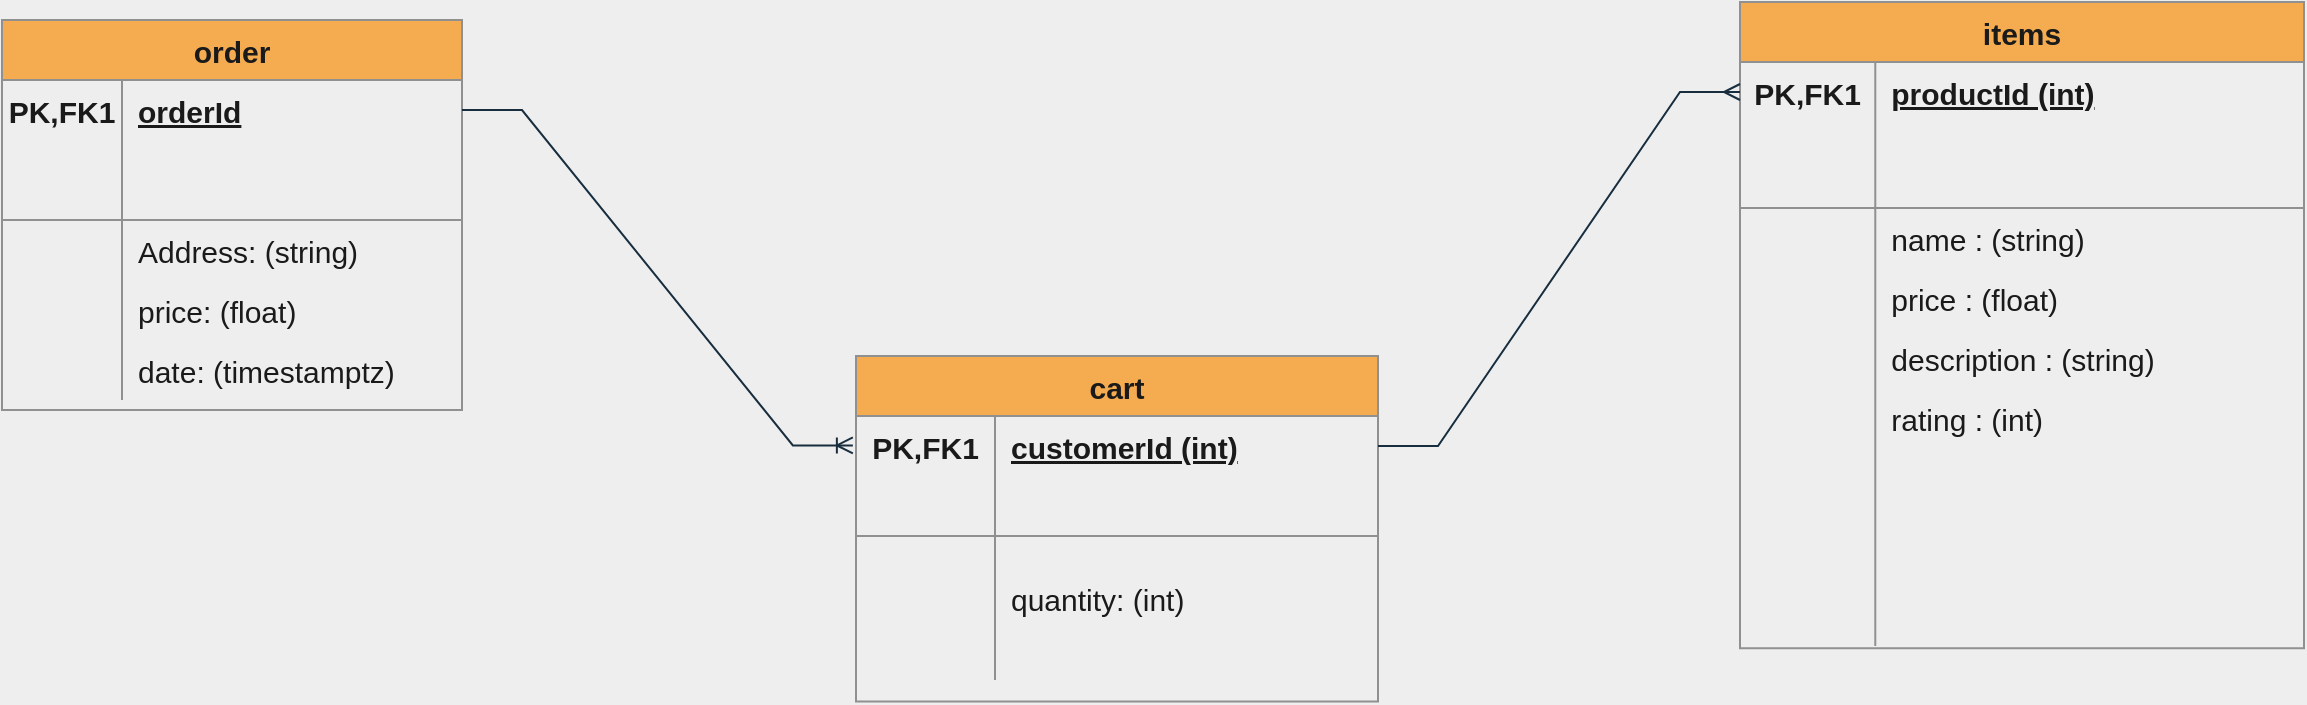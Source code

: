 <mxfile version="20.3.0" type="device" pages="2"><diagram id="R2lEEEUBdFMjLlhIrx00" name="Page-1"><mxGraphModel dx="2876" dy="1258" grid="0" gridSize="10" guides="0" tooltips="1" connect="0" arrows="0" fold="1" page="0" pageScale="1" pageWidth="827" pageHeight="1169" background="#EEEEEE" math="0" shadow="0" extFonts="Permanent Marker^https://fonts.googleapis.com/css?family=Permanent+Marker"><root><mxCell id="0"/><mxCell id="1" parent="0"/><mxCell id="WA5JKmJ4rs8g93XbJY5W-31" value="items" style="shape=table;startSize=30;container=1;collapsible=1;childLayout=tableLayout;fixedRows=1;rowLines=0;fontStyle=1;align=center;resizeLast=1;fontSize=15;fillColor=#F5AB50;strokeColor=#909090;fontColor=#1A1A1A;" parent="1" vertex="1"><mxGeometry x="462" y="107" width="282" height="323.071" as="geometry"/></mxCell><mxCell id="WA5JKmJ4rs8g93XbJY5W-32" value="" style="shape=tableRow;horizontal=0;startSize=0;swimlaneHead=0;swimlaneBody=0;fillColor=none;collapsible=0;dropTarget=0;points=[[0,0.5],[1,0.5]];portConstraint=eastwest;top=0;left=0;right=0;bottom=0;fontSize=15;strokeColor=#909090;fontColor=#1A1A1A;" parent="WA5JKmJ4rs8g93XbJY5W-31" vertex="1"><mxGeometry y="30" width="282" height="30" as="geometry"/></mxCell><mxCell id="WA5JKmJ4rs8g93XbJY5W-33" value="PK,FK1" style="shape=partialRectangle;connectable=0;fillColor=none;top=0;left=0;bottom=0;right=0;fontStyle=1;overflow=hidden;fontSize=15;strokeColor=#909090;fontColor=#1A1A1A;" parent="WA5JKmJ4rs8g93XbJY5W-32" vertex="1"><mxGeometry width="67.643" height="30" as="geometry"><mxRectangle width="67.643" height="30" as="alternateBounds"/></mxGeometry></mxCell><mxCell id="WA5JKmJ4rs8g93XbJY5W-34" value="productId (int)" style="shape=partialRectangle;connectable=0;fillColor=none;top=0;left=0;bottom=0;right=0;align=left;spacingLeft=6;fontStyle=5;overflow=hidden;fontSize=15;strokeColor=#909090;fontColor=#1A1A1A;" parent="WA5JKmJ4rs8g93XbJY5W-32" vertex="1"><mxGeometry x="67.643" width="214.357" height="30" as="geometry"><mxRectangle width="214.357" height="30" as="alternateBounds"/></mxGeometry></mxCell><mxCell id="WA5JKmJ4rs8g93XbJY5W-35" value="" style="shape=tableRow;horizontal=0;startSize=0;swimlaneHead=0;swimlaneBody=0;fillColor=none;collapsible=0;dropTarget=0;points=[[0,0.5],[1,0.5]];portConstraint=eastwest;top=0;left=0;right=0;bottom=1;fontSize=15;strokeColor=#909090;fontColor=#1A1A1A;" parent="WA5JKmJ4rs8g93XbJY5W-31" vertex="1"><mxGeometry y="60" width="282" height="43" as="geometry"/></mxCell><mxCell id="WA5JKmJ4rs8g93XbJY5W-36" value="" style="shape=partialRectangle;connectable=0;fillColor=none;top=0;left=0;bottom=0;right=0;fontStyle=1;overflow=hidden;fontSize=15;strokeColor=#909090;fontColor=#1A1A1A;" parent="WA5JKmJ4rs8g93XbJY5W-35" vertex="1"><mxGeometry width="67.643" height="43" as="geometry"><mxRectangle width="67.643" height="43" as="alternateBounds"/></mxGeometry></mxCell><mxCell id="WA5JKmJ4rs8g93XbJY5W-37" value="" style="shape=partialRectangle;connectable=0;fillColor=none;top=0;left=0;bottom=0;right=0;align=left;spacingLeft=6;fontStyle=5;overflow=hidden;fontSize=15;strokeColor=#909090;fontColor=#1A1A1A;" parent="WA5JKmJ4rs8g93XbJY5W-35" vertex="1"><mxGeometry x="67.643" width="214.357" height="43" as="geometry"><mxRectangle width="214.357" height="43" as="alternateBounds"/></mxGeometry></mxCell><mxCell id="4dseSndp5xpoD-cx0HQi-2" style="shape=tableRow;horizontal=0;startSize=0;swimlaneHead=0;swimlaneBody=0;fillColor=none;collapsible=0;dropTarget=0;points=[[0,0.5],[1,0.5]];portConstraint=eastwest;top=0;left=0;right=0;bottom=0;fontSize=15;strokeColor=#909090;fontColor=#1A1A1A;" parent="WA5JKmJ4rs8g93XbJY5W-31" vertex="1"><mxGeometry y="103" width="282" height="30" as="geometry"/></mxCell><mxCell id="4dseSndp5xpoD-cx0HQi-3" style="shape=partialRectangle;connectable=0;fillColor=none;top=0;left=0;bottom=0;right=0;editable=1;overflow=hidden;fontSize=15;strokeColor=#909090;fontColor=#1A1A1A;" parent="4dseSndp5xpoD-cx0HQi-2" vertex="1"><mxGeometry width="67.643" height="30" as="geometry"><mxRectangle width="67.643" height="30" as="alternateBounds"/></mxGeometry></mxCell><mxCell id="4dseSndp5xpoD-cx0HQi-4" value="name : (string)" style="shape=partialRectangle;connectable=0;fillColor=none;top=0;left=0;bottom=0;right=0;align=left;spacingLeft=6;overflow=hidden;fontSize=15;strokeColor=#909090;fontColor=#1A1A1A;" parent="4dseSndp5xpoD-cx0HQi-2" vertex="1"><mxGeometry x="67.643" width="214.357" height="30" as="geometry"><mxRectangle width="214.357" height="30" as="alternateBounds"/></mxGeometry></mxCell><mxCell id="4dseSndp5xpoD-cx0HQi-5" style="shape=tableRow;horizontal=0;startSize=0;swimlaneHead=0;swimlaneBody=0;fillColor=none;collapsible=0;dropTarget=0;points=[[0,0.5],[1,0.5]];portConstraint=eastwest;top=0;left=0;right=0;bottom=0;fontSize=15;strokeColor=#909090;fontColor=#1A1A1A;" parent="WA5JKmJ4rs8g93XbJY5W-31" vertex="1"><mxGeometry y="133" width="282" height="30" as="geometry"/></mxCell><mxCell id="4dseSndp5xpoD-cx0HQi-6" style="shape=partialRectangle;connectable=0;fillColor=none;top=0;left=0;bottom=0;right=0;editable=1;overflow=hidden;fontSize=15;strokeColor=#909090;fontColor=#1A1A1A;" parent="4dseSndp5xpoD-cx0HQi-5" vertex="1"><mxGeometry width="67.643" height="30" as="geometry"><mxRectangle width="67.643" height="30" as="alternateBounds"/></mxGeometry></mxCell><mxCell id="4dseSndp5xpoD-cx0HQi-7" value="price : (float)" style="shape=partialRectangle;connectable=0;fillColor=none;top=0;left=0;bottom=0;right=0;align=left;spacingLeft=6;overflow=hidden;fontSize=15;strokeColor=#909090;fontColor=#1A1A1A;" parent="4dseSndp5xpoD-cx0HQi-5" vertex="1"><mxGeometry x="67.643" width="214.357" height="30" as="geometry"><mxRectangle width="214.357" height="30" as="alternateBounds"/></mxGeometry></mxCell><mxCell id="4dseSndp5xpoD-cx0HQi-8" style="shape=tableRow;horizontal=0;startSize=0;swimlaneHead=0;swimlaneBody=0;fillColor=none;collapsible=0;dropTarget=0;points=[[0,0.5],[1,0.5]];portConstraint=eastwest;top=0;left=0;right=0;bottom=0;fontSize=15;strokeColor=#909090;fontColor=#1A1A1A;" parent="WA5JKmJ4rs8g93XbJY5W-31" vertex="1"><mxGeometry y="163" width="282" height="30" as="geometry"/></mxCell><mxCell id="4dseSndp5xpoD-cx0HQi-9" style="shape=partialRectangle;connectable=0;fillColor=none;top=0;left=0;bottom=0;right=0;editable=1;overflow=hidden;fontSize=15;strokeColor=#909090;fontColor=#1A1A1A;" parent="4dseSndp5xpoD-cx0HQi-8" vertex="1"><mxGeometry width="67.643" height="30" as="geometry"><mxRectangle width="67.643" height="30" as="alternateBounds"/></mxGeometry></mxCell><mxCell id="4dseSndp5xpoD-cx0HQi-10" value="description : (string)" style="shape=partialRectangle;connectable=0;fillColor=none;top=0;left=0;bottom=0;right=0;align=left;spacingLeft=6;overflow=hidden;fontSize=15;strokeColor=#909090;fontColor=#1A1A1A;" parent="4dseSndp5xpoD-cx0HQi-8" vertex="1"><mxGeometry x="67.643" width="214.357" height="30" as="geometry"><mxRectangle width="214.357" height="30" as="alternateBounds"/></mxGeometry></mxCell><mxCell id="WA5JKmJ4rs8g93XbJY5W-38" value="" style="shape=tableRow;horizontal=0;startSize=0;swimlaneHead=0;swimlaneBody=0;fillColor=none;collapsible=0;dropTarget=0;points=[[0,0.5],[1,0.5]];portConstraint=eastwest;top=0;left=0;right=0;bottom=0;fontSize=15;strokeColor=#909090;fontColor=#1A1A1A;" parent="WA5JKmJ4rs8g93XbJY5W-31" vertex="1"><mxGeometry y="193" width="282" height="30" as="geometry"/></mxCell><mxCell id="WA5JKmJ4rs8g93XbJY5W-39" value="" style="shape=partialRectangle;connectable=0;fillColor=none;top=0;left=0;bottom=0;right=0;editable=1;overflow=hidden;fontSize=15;strokeColor=#909090;fontColor=#1A1A1A;" parent="WA5JKmJ4rs8g93XbJY5W-38" vertex="1"><mxGeometry width="67.643" height="30" as="geometry"><mxRectangle width="67.643" height="30" as="alternateBounds"/></mxGeometry></mxCell><mxCell id="WA5JKmJ4rs8g93XbJY5W-40" value="rating : (int)" style="shape=partialRectangle;connectable=0;fillColor=none;top=0;left=0;bottom=0;right=0;align=left;spacingLeft=6;overflow=hidden;fontSize=15;strokeColor=#909090;fontColor=#1A1A1A;" parent="WA5JKmJ4rs8g93XbJY5W-38" vertex="1"><mxGeometry x="67.643" width="214.357" height="30" as="geometry"><mxRectangle width="214.357" height="30" as="alternateBounds"/></mxGeometry></mxCell><mxCell id="WA5JKmJ4rs8g93XbJY5W-41" value="" style="shape=tableRow;horizontal=0;startSize=0;swimlaneHead=0;swimlaneBody=0;fillColor=none;collapsible=0;dropTarget=0;points=[[0,0.5],[1,0.5]];portConstraint=eastwest;top=0;left=0;right=0;bottom=0;fontSize=15;strokeColor=#909090;fontColor=#1A1A1A;" parent="WA5JKmJ4rs8g93XbJY5W-31" vertex="1"><mxGeometry y="223" width="282" height="33" as="geometry"/></mxCell><mxCell id="WA5JKmJ4rs8g93XbJY5W-42" value="" style="shape=partialRectangle;connectable=0;fillColor=none;top=0;left=0;bottom=0;right=0;editable=1;overflow=hidden;fontSize=15;strokeColor=#909090;fontColor=#1A1A1A;" parent="WA5JKmJ4rs8g93XbJY5W-41" vertex="1"><mxGeometry width="67.643" height="33" as="geometry"><mxRectangle width="67.643" height="33" as="alternateBounds"/></mxGeometry></mxCell><mxCell id="WA5JKmJ4rs8g93XbJY5W-43" value="" style="shape=partialRectangle;connectable=0;fillColor=none;top=0;left=0;bottom=0;right=0;align=left;spacingLeft=6;overflow=hidden;fontSize=15;verticalAlign=middle;strokeColor=#909090;fontColor=#1A1A1A;" parent="WA5JKmJ4rs8g93XbJY5W-41" vertex="1"><mxGeometry x="67.643" width="214.357" height="33" as="geometry"><mxRectangle width="214.357" height="33" as="alternateBounds"/></mxGeometry></mxCell><mxCell id="n4jVG7eMIw0hvIGcyKjx-35" style="shape=tableRow;horizontal=0;startSize=0;swimlaneHead=0;swimlaneBody=0;fillColor=none;collapsible=0;dropTarget=0;points=[[0,0.5],[1,0.5]];portConstraint=eastwest;top=0;left=0;right=0;bottom=0;fontSize=15;strokeColor=#909090;fontColor=#1A1A1A;" parent="WA5JKmJ4rs8g93XbJY5W-31" vertex="1"><mxGeometry y="256" width="282" height="33" as="geometry"/></mxCell><mxCell id="n4jVG7eMIw0hvIGcyKjx-36" style="shape=partialRectangle;connectable=0;fillColor=none;top=0;left=0;bottom=0;right=0;editable=1;overflow=hidden;fontSize=15;strokeColor=#909090;fontColor=#1A1A1A;" parent="n4jVG7eMIw0hvIGcyKjx-35" vertex="1"><mxGeometry width="67.643" height="33" as="geometry"><mxRectangle width="67.643" height="33" as="alternateBounds"/></mxGeometry></mxCell><mxCell id="n4jVG7eMIw0hvIGcyKjx-37" value="" style="shape=partialRectangle;connectable=0;fillColor=none;top=0;left=0;bottom=0;right=0;align=left;spacingLeft=6;overflow=hidden;fontSize=15;verticalAlign=middle;strokeColor=#909090;fontColor=#1A1A1A;" parent="n4jVG7eMIw0hvIGcyKjx-35" vertex="1"><mxGeometry x="67.643" width="214.357" height="33" as="geometry"><mxRectangle width="214.357" height="33" as="alternateBounds"/></mxGeometry></mxCell><mxCell id="n4jVG7eMIw0hvIGcyKjx-38" style="shape=tableRow;horizontal=0;startSize=0;swimlaneHead=0;swimlaneBody=0;fillColor=none;collapsible=0;dropTarget=0;points=[[0,0.5],[1,0.5]];portConstraint=eastwest;top=0;left=0;right=0;bottom=0;fontSize=15;strokeColor=#909090;fontColor=#1A1A1A;" parent="WA5JKmJ4rs8g93XbJY5W-31" vertex="1"><mxGeometry y="289" width="282" height="33" as="geometry"/></mxCell><mxCell id="n4jVG7eMIw0hvIGcyKjx-39" style="shape=partialRectangle;connectable=0;fillColor=none;top=0;left=0;bottom=0;right=0;editable=1;overflow=hidden;fontSize=15;strokeColor=#909090;fontColor=#1A1A1A;" parent="n4jVG7eMIw0hvIGcyKjx-38" vertex="1"><mxGeometry width="67.643" height="33" as="geometry"><mxRectangle width="67.643" height="33" as="alternateBounds"/></mxGeometry></mxCell><mxCell id="n4jVG7eMIw0hvIGcyKjx-40" value="" style="shape=partialRectangle;connectable=0;fillColor=none;top=0;left=0;bottom=0;right=0;align=left;spacingLeft=6;overflow=hidden;fontSize=15;verticalAlign=middle;strokeColor=#909090;fontColor=#1A1A1A;" parent="n4jVG7eMIw0hvIGcyKjx-38" vertex="1"><mxGeometry x="67.643" width="214.357" height="33" as="geometry"><mxRectangle width="214.357" height="33" as="alternateBounds"/></mxGeometry></mxCell><mxCell id="WA5JKmJ4rs8g93XbJY5W-91" value="cart" style="shape=table;startSize=30;container=1;collapsible=1;childLayout=tableLayout;fixedRows=1;rowLines=0;fontStyle=1;align=center;resizeLast=1;fontSize=15;fillColor=#F5AB50;strokeColor=#909090;fontColor=#1A1A1A;" parent="1" vertex="1"><mxGeometry x="20" y="284" width="261" height="172.774" as="geometry"/></mxCell><mxCell id="WA5JKmJ4rs8g93XbJY5W-92" value="" style="shape=tableRow;horizontal=0;startSize=0;swimlaneHead=0;swimlaneBody=0;fillColor=none;collapsible=0;dropTarget=0;points=[[0,0.5],[1,0.5]];portConstraint=eastwest;top=0;left=0;right=0;bottom=0;fontSize=15;strokeColor=#909090;fontColor=#1A1A1A;" parent="WA5JKmJ4rs8g93XbJY5W-91" vertex="1"><mxGeometry y="30" width="261" height="30" as="geometry"/></mxCell><mxCell id="WA5JKmJ4rs8g93XbJY5W-93" value="PK,FK1" style="shape=partialRectangle;connectable=0;fillColor=none;top=0;left=0;bottom=0;right=0;fontStyle=1;overflow=hidden;fontSize=15;strokeColor=#909090;fontColor=#1A1A1A;" parent="WA5JKmJ4rs8g93XbJY5W-92" vertex="1"><mxGeometry width="69.5" height="30" as="geometry"><mxRectangle width="69.5" height="30" as="alternateBounds"/></mxGeometry></mxCell><mxCell id="WA5JKmJ4rs8g93XbJY5W-94" value="customerId (int)" style="shape=partialRectangle;connectable=0;fillColor=none;top=0;left=0;bottom=0;right=0;align=left;spacingLeft=6;fontStyle=5;overflow=hidden;fontSize=15;strokeColor=#909090;fontColor=#1A1A1A;" parent="WA5JKmJ4rs8g93XbJY5W-92" vertex="1"><mxGeometry x="69.5" width="191.5" height="30" as="geometry"><mxRectangle width="191.5" height="30" as="alternateBounds"/></mxGeometry></mxCell><mxCell id="WA5JKmJ4rs8g93XbJY5W-95" value="" style="shape=tableRow;horizontal=0;startSize=0;swimlaneHead=0;swimlaneBody=0;fillColor=none;collapsible=0;dropTarget=0;points=[[0,0.5],[1,0.5]];portConstraint=eastwest;top=0;left=0;right=0;bottom=1;fontSize=15;strokeColor=#909090;fontColor=#1A1A1A;" parent="WA5JKmJ4rs8g93XbJY5W-91" vertex="1"><mxGeometry y="60" width="261" height="30" as="geometry"/></mxCell><mxCell id="WA5JKmJ4rs8g93XbJY5W-96" value="" style="shape=partialRectangle;connectable=0;fillColor=none;top=0;left=0;bottom=0;right=0;fontStyle=1;overflow=hidden;fontSize=15;strokeColor=#909090;fontColor=#1A1A1A;" parent="WA5JKmJ4rs8g93XbJY5W-95" vertex="1"><mxGeometry width="69.5" height="30" as="geometry"><mxRectangle width="69.5" height="30" as="alternateBounds"/></mxGeometry></mxCell><mxCell id="WA5JKmJ4rs8g93XbJY5W-97" value="" style="shape=partialRectangle;connectable=0;fillColor=none;top=0;left=0;bottom=0;right=0;align=left;spacingLeft=6;fontStyle=5;overflow=hidden;fontSize=15;strokeColor=#909090;fontColor=#1A1A1A;" parent="WA5JKmJ4rs8g93XbJY5W-95" vertex="1"><mxGeometry x="69.5" width="191.5" height="30" as="geometry"><mxRectangle width="191.5" height="30" as="alternateBounds"/></mxGeometry></mxCell><mxCell id="WA5JKmJ4rs8g93XbJY5W-98" value="" style="shape=tableRow;horizontal=0;startSize=0;swimlaneHead=0;swimlaneBody=0;fillColor=none;collapsible=0;dropTarget=0;points=[[0,0.5],[1,0.5]];portConstraint=eastwest;top=0;left=0;right=0;bottom=0;fontSize=15;strokeColor=#909090;fontColor=#1A1A1A;" parent="WA5JKmJ4rs8g93XbJY5W-91" vertex="1"><mxGeometry y="90" width="261" height="20" as="geometry"/></mxCell><mxCell id="WA5JKmJ4rs8g93XbJY5W-99" value="" style="shape=partialRectangle;connectable=0;fillColor=none;top=0;left=0;bottom=0;right=0;editable=1;overflow=hidden;fontSize=15;strokeColor=#909090;fontColor=#1A1A1A;" parent="WA5JKmJ4rs8g93XbJY5W-98" vertex="1"><mxGeometry width="69.5" height="20" as="geometry"><mxRectangle width="69.5" height="20" as="alternateBounds"/></mxGeometry></mxCell><mxCell id="WA5JKmJ4rs8g93XbJY5W-100" value="" style="shape=partialRectangle;connectable=0;fillColor=none;top=0;left=0;bottom=0;right=0;align=left;spacingLeft=6;overflow=hidden;fontSize=15;strokeColor=#909090;fontColor=#1A1A1A;" parent="WA5JKmJ4rs8g93XbJY5W-98" vertex="1"><mxGeometry x="69.5" width="191.5" height="20" as="geometry"><mxRectangle width="191.5" height="20" as="alternateBounds"/></mxGeometry></mxCell><mxCell id="n4jVG7eMIw0hvIGcyKjx-50" style="shape=tableRow;horizontal=0;startSize=0;swimlaneHead=0;swimlaneBody=0;fillColor=none;collapsible=0;dropTarget=0;points=[[0,0.5],[1,0.5]];portConstraint=eastwest;top=0;left=0;right=0;bottom=0;fontSize=15;strokeColor=#909090;fontColor=#1A1A1A;" parent="WA5JKmJ4rs8g93XbJY5W-91" vertex="1"><mxGeometry y="110" width="261" height="22" as="geometry"/></mxCell><mxCell id="n4jVG7eMIw0hvIGcyKjx-51" style="shape=partialRectangle;connectable=0;fillColor=none;top=0;left=0;bottom=0;right=0;editable=1;overflow=hidden;fontSize=15;strokeColor=#909090;fontColor=#1A1A1A;" parent="n4jVG7eMIw0hvIGcyKjx-50" vertex="1"><mxGeometry width="69.5" height="22" as="geometry"><mxRectangle width="69.5" height="22" as="alternateBounds"/></mxGeometry></mxCell><mxCell id="n4jVG7eMIw0hvIGcyKjx-52" value="quantity: (int)" style="shape=partialRectangle;connectable=0;fillColor=none;top=0;left=0;bottom=0;right=0;align=left;spacingLeft=6;overflow=hidden;fontSize=15;strokeColor=#909090;fontColor=#1A1A1A;" parent="n4jVG7eMIw0hvIGcyKjx-50" vertex="1"><mxGeometry x="69.5" width="191.5" height="22" as="geometry"><mxRectangle width="191.5" height="22" as="alternateBounds"/></mxGeometry></mxCell><mxCell id="WA5JKmJ4rs8g93XbJY5W-101" value="" style="shape=tableRow;horizontal=0;startSize=0;swimlaneHead=0;swimlaneBody=0;fillColor=none;collapsible=0;dropTarget=0;points=[[0,0.5],[1,0.5]];portConstraint=eastwest;top=0;left=0;right=0;bottom=0;fontSize=15;strokeColor=#909090;fontColor=#1A1A1A;" parent="WA5JKmJ4rs8g93XbJY5W-91" vertex="1"><mxGeometry y="132" width="261" height="30" as="geometry"/></mxCell><mxCell id="WA5JKmJ4rs8g93XbJY5W-102" value="" style="shape=partialRectangle;connectable=0;fillColor=none;top=0;left=0;bottom=0;right=0;editable=1;overflow=hidden;fontSize=15;strokeColor=#909090;fontColor=#1A1A1A;" parent="WA5JKmJ4rs8g93XbJY5W-101" vertex="1"><mxGeometry width="69.5" height="30" as="geometry"><mxRectangle width="69.5" height="30" as="alternateBounds"/></mxGeometry></mxCell><mxCell id="WA5JKmJ4rs8g93XbJY5W-103" value="" style="shape=partialRectangle;connectable=0;fillColor=none;top=0;left=0;bottom=0;right=0;align=left;spacingLeft=6;overflow=hidden;fontSize=15;strokeColor=#909090;fontColor=#1A1A1A;" parent="WA5JKmJ4rs8g93XbJY5W-101" vertex="1"><mxGeometry x="69.5" width="191.5" height="30" as="geometry"><mxRectangle width="191.5" height="30" as="alternateBounds"/></mxGeometry></mxCell><mxCell id="WA5JKmJ4rs8g93XbJY5W-106" value="order" style="shape=table;startSize=30;container=1;collapsible=1;childLayout=tableLayout;fixedRows=1;rowLines=0;fontStyle=1;align=center;resizeLast=1;fontSize=15;fillColor=#F5AB50;strokeColor=#909090;fontColor=#1A1A1A;" parent="1" vertex="1"><mxGeometry x="-407" y="116" width="230" height="195" as="geometry"/></mxCell><mxCell id="WA5JKmJ4rs8g93XbJY5W-107" value="" style="shape=tableRow;horizontal=0;startSize=0;swimlaneHead=0;swimlaneBody=0;fillColor=none;collapsible=0;dropTarget=0;points=[[0,0.5],[1,0.5]];portConstraint=eastwest;top=0;left=0;right=0;bottom=0;fontSize=15;strokeColor=#909090;fontColor=#1A1A1A;" parent="WA5JKmJ4rs8g93XbJY5W-106" vertex="1"><mxGeometry y="30" width="230" height="30" as="geometry"/></mxCell><mxCell id="WA5JKmJ4rs8g93XbJY5W-108" value="PK,FK1" style="shape=partialRectangle;connectable=0;fillColor=none;top=0;left=0;bottom=0;right=0;fontStyle=1;overflow=hidden;fontSize=15;strokeColor=#909090;fontColor=#1A1A1A;" parent="WA5JKmJ4rs8g93XbJY5W-107" vertex="1"><mxGeometry width="60" height="30" as="geometry"><mxRectangle width="60" height="30" as="alternateBounds"/></mxGeometry></mxCell><mxCell id="WA5JKmJ4rs8g93XbJY5W-109" value="orderId" style="shape=partialRectangle;connectable=0;fillColor=none;top=0;left=0;bottom=0;right=0;align=left;spacingLeft=6;fontStyle=5;overflow=hidden;fontSize=15;strokeColor=#909090;fontColor=#1A1A1A;" parent="WA5JKmJ4rs8g93XbJY5W-107" vertex="1"><mxGeometry x="60" width="170" height="30" as="geometry"><mxRectangle width="170" height="30" as="alternateBounds"/></mxGeometry></mxCell><mxCell id="WA5JKmJ4rs8g93XbJY5W-110" value="" style="shape=tableRow;horizontal=0;startSize=0;swimlaneHead=0;swimlaneBody=0;fillColor=none;collapsible=0;dropTarget=0;points=[[0,0.5],[1,0.5]];portConstraint=eastwest;top=0;left=0;right=0;bottom=1;fontSize=15;strokeColor=#909090;fontColor=#1A1A1A;" parent="WA5JKmJ4rs8g93XbJY5W-106" vertex="1"><mxGeometry y="60" width="230" height="40" as="geometry"/></mxCell><mxCell id="WA5JKmJ4rs8g93XbJY5W-111" value="" style="shape=partialRectangle;connectable=0;fillColor=none;top=0;left=0;bottom=0;right=0;fontStyle=1;overflow=hidden;fontSize=15;strokeColor=#909090;fontColor=#1A1A1A;" parent="WA5JKmJ4rs8g93XbJY5W-110" vertex="1"><mxGeometry width="60" height="40" as="geometry"><mxRectangle width="60" height="40" as="alternateBounds"/></mxGeometry></mxCell><mxCell id="WA5JKmJ4rs8g93XbJY5W-112" value="" style="shape=partialRectangle;connectable=0;fillColor=none;top=0;left=0;bottom=0;right=0;align=left;spacingLeft=6;fontStyle=5;overflow=hidden;fontSize=15;strokeColor=#909090;fontColor=#1A1A1A;" parent="WA5JKmJ4rs8g93XbJY5W-110" vertex="1"><mxGeometry x="60" width="170" height="40" as="geometry"><mxRectangle width="170" height="40" as="alternateBounds"/></mxGeometry></mxCell><mxCell id="WA5JKmJ4rs8g93XbJY5W-113" value="" style="shape=tableRow;horizontal=0;startSize=0;swimlaneHead=0;swimlaneBody=0;fillColor=none;collapsible=0;dropTarget=0;points=[[0,0.5],[1,0.5]];portConstraint=eastwest;top=0;left=0;right=0;bottom=0;fontSize=15;strokeColor=#909090;fontColor=#1A1A1A;" parent="WA5JKmJ4rs8g93XbJY5W-106" vertex="1"><mxGeometry y="100" width="230" height="30" as="geometry"/></mxCell><mxCell id="WA5JKmJ4rs8g93XbJY5W-114" value="" style="shape=partialRectangle;connectable=0;fillColor=none;top=0;left=0;bottom=0;right=0;editable=1;overflow=hidden;fontSize=15;strokeColor=#909090;fontColor=#1A1A1A;" parent="WA5JKmJ4rs8g93XbJY5W-113" vertex="1"><mxGeometry width="60" height="30" as="geometry"><mxRectangle width="60" height="30" as="alternateBounds"/></mxGeometry></mxCell><mxCell id="WA5JKmJ4rs8g93XbJY5W-115" value="Address: (string)" style="shape=partialRectangle;connectable=0;fillColor=none;top=0;left=0;bottom=0;right=0;align=left;spacingLeft=6;overflow=hidden;fontSize=15;strokeColor=#909090;fontColor=#1A1A1A;" parent="WA5JKmJ4rs8g93XbJY5W-113" vertex="1"><mxGeometry x="60" width="170" height="30" as="geometry"><mxRectangle width="170" height="30" as="alternateBounds"/></mxGeometry></mxCell><mxCell id="WA5JKmJ4rs8g93XbJY5W-116" value="" style="shape=tableRow;horizontal=0;startSize=0;swimlaneHead=0;swimlaneBody=0;fillColor=none;collapsible=0;dropTarget=0;points=[[0,0.5],[1,0.5]];portConstraint=eastwest;top=0;left=0;right=0;bottom=0;fontSize=15;strokeColor=#909090;fontColor=#1A1A1A;" parent="WA5JKmJ4rs8g93XbJY5W-106" vertex="1"><mxGeometry y="130" width="230" height="30" as="geometry"/></mxCell><mxCell id="WA5JKmJ4rs8g93XbJY5W-117" value="" style="shape=partialRectangle;connectable=0;fillColor=none;top=0;left=0;bottom=0;right=0;editable=1;overflow=hidden;fontSize=15;strokeColor=#909090;fontColor=#1A1A1A;" parent="WA5JKmJ4rs8g93XbJY5W-116" vertex="1"><mxGeometry width="60" height="30" as="geometry"><mxRectangle width="60" height="30" as="alternateBounds"/></mxGeometry></mxCell><mxCell id="WA5JKmJ4rs8g93XbJY5W-118" value="price: (float)" style="shape=partialRectangle;connectable=0;fillColor=none;top=0;left=0;bottom=0;right=0;align=left;spacingLeft=6;overflow=hidden;fontSize=15;strokeColor=#909090;fontColor=#1A1A1A;" parent="WA5JKmJ4rs8g93XbJY5W-116" vertex="1"><mxGeometry x="60" width="170" height="30" as="geometry"><mxRectangle width="170" height="30" as="alternateBounds"/></mxGeometry></mxCell><mxCell id="4dseSndp5xpoD-cx0HQi-12" style="shape=tableRow;horizontal=0;startSize=0;swimlaneHead=0;swimlaneBody=0;fillColor=none;collapsible=0;dropTarget=0;points=[[0,0.5],[1,0.5]];portConstraint=eastwest;top=0;left=0;right=0;bottom=0;fontSize=15;strokeColor=#909090;fontColor=#1A1A1A;" parent="WA5JKmJ4rs8g93XbJY5W-106" vertex="1"><mxGeometry y="160" width="230" height="30" as="geometry"/></mxCell><mxCell id="4dseSndp5xpoD-cx0HQi-13" style="shape=partialRectangle;connectable=0;fillColor=none;top=0;left=0;bottom=0;right=0;editable=1;overflow=hidden;fontSize=15;strokeColor=#909090;fontColor=#1A1A1A;" parent="4dseSndp5xpoD-cx0HQi-12" vertex="1"><mxGeometry width="60" height="30" as="geometry"><mxRectangle width="60" height="30" as="alternateBounds"/></mxGeometry></mxCell><mxCell id="4dseSndp5xpoD-cx0HQi-14" value="date: (timestamptz)" style="shape=partialRectangle;connectable=0;fillColor=none;top=0;left=0;bottom=0;right=0;align=left;spacingLeft=6;overflow=hidden;fontSize=15;strokeColor=#909090;fontColor=#1A1A1A;" parent="4dseSndp5xpoD-cx0HQi-12" vertex="1"><mxGeometry x="60" width="170" height="30" as="geometry"><mxRectangle width="170" height="30" as="alternateBounds"/></mxGeometry></mxCell><mxCell id="n4jVG7eMIw0hvIGcyKjx-49" value="" style="edgeStyle=entityRelationEdgeStyle;fontSize=12;html=1;endArrow=ERmany;rounded=0;strokeColor=#182E3E;labelBackgroundColor=#EEEEEE;fontColor=#1A1A1A;" parent="1" source="WA5JKmJ4rs8g93XbJY5W-92" target="WA5JKmJ4rs8g93XbJY5W-32" edge="1"><mxGeometry width="100" height="100" relative="1" as="geometry"><mxPoint x="108" y="449" as="sourcePoint"/><mxPoint x="187" y="192" as="targetPoint"/></mxGeometry></mxCell><mxCell id="4dseSndp5xpoD-cx0HQi-11" value="" style="edgeStyle=entityRelationEdgeStyle;fontSize=12;html=1;endArrow=ERoneToMany;rounded=0;strokeColor=#182E3E;fontColor=#1A1A1A;entryX=-0.006;entryY=0.49;entryDx=0;entryDy=0;entryPerimeter=0;" parent="1" source="WA5JKmJ4rs8g93XbJY5W-107" target="WA5JKmJ4rs8g93XbJY5W-92" edge="1"><mxGeometry width="100" height="100" relative="1" as="geometry"><mxPoint x="141" y="432" as="sourcePoint"/><mxPoint x="241" y="332" as="targetPoint"/></mxGeometry></mxCell></root></mxGraphModel></diagram><diagram id="9o9-VHF4uEFNo8dXR8pM" name="Page-2"><mxGraphModel dx="5190" dy="3145" grid="0" gridSize="10" guides="1" tooltips="1" connect="1" arrows="1" fold="1" page="0" pageScale="1" pageWidth="827" pageHeight="1169" math="0" shadow="0"><root><mxCell id="0"/><mxCell id="1" parent="0"/><mxCell id="ClQduVfpLYYvlyodUQY3-1" value="" style="edgeStyle=orthogonalEdgeStyle;rounded=0;orthogonalLoop=1;jettySize=auto;html=1;fontSize=19;" parent="1" source="ClQduVfpLYYvlyodUQY3-2" target="ClQduVfpLYYvlyodUQY3-4" edge="1"><mxGeometry relative="1" as="geometry"/></mxCell><mxCell id="ClQduVfpLYYvlyodUQY3-2" value="Start" style="ellipse;whiteSpace=wrap;html=1;rounded=0;fontSize=19;" parent="1" vertex="1"><mxGeometry x="925.5" y="47" width="126" height="80" as="geometry"/></mxCell><mxCell id="ClQduVfpLYYvlyodUQY3-3" style="edgeStyle=orthogonalEdgeStyle;rounded=0;orthogonalLoop=1;jettySize=auto;html=1;entryX=0.5;entryY=0;entryDx=0;entryDy=0;fontSize=19;" parent="1" source="ClQduVfpLYYvlyodUQY3-4" target="ClQduVfpLYYvlyodUQY3-31" edge="1"><mxGeometry relative="1" as="geometry"/></mxCell><mxCell id="ClQduVfpLYYvlyodUQY3-4" value="API Request&lt;br style=&quot;font-size: 19px;&quot;&gt;(item list)" style="rounded=0;whiteSpace=wrap;html=1;fontSize=19;" parent="1" vertex="1"><mxGeometry x="1831.25" y="47" width="160" height="80" as="geometry"/></mxCell><mxCell id="ClQduVfpLYYvlyodUQY3-5" style="edgeStyle=orthogonalEdgeStyle;rounded=0;orthogonalLoop=1;jettySize=auto;html=1;entryX=0;entryY=0.5;entryDx=0;entryDy=0;fontSize=19;" parent="1" source="ClQduVfpLYYvlyodUQY3-7" target="ClQduVfpLYYvlyodUQY3-22" edge="1"><mxGeometry relative="1" as="geometry"/></mxCell><mxCell id="ClQduVfpLYYvlyodUQY3-6" style="edgeStyle=orthogonalEdgeStyle;rounded=0;orthogonalLoop=1;jettySize=auto;html=1;entryX=0.5;entryY=0;entryDx=0;entryDy=0;fontSize=19;" parent="1" source="ClQduVfpLYYvlyodUQY3-7" target="ClQduVfpLYYvlyodUQY3-39" edge="1"><mxGeometry relative="1" as="geometry"><mxPoint x="1266.75" y="819" as="targetPoint"/></mxGeometry></mxCell><mxCell id="ClQduVfpLYYvlyodUQY3-7" value="validate pass?" style="rhombus;whiteSpace=wrap;html=1;rounded=0;direction=south;fontSize=19;" parent="1" vertex="1"><mxGeometry x="1481.5" y="602" width="271" height="160" as="geometry"/></mxCell><mxCell id="ClQduVfpLYYvlyodUQY3-8" style="edgeStyle=orthogonalEdgeStyle;rounded=0;orthogonalLoop=1;jettySize=auto;html=1;entryX=0.75;entryY=0;entryDx=0;entryDy=0;fontSize=19;" parent="1" source="ClQduVfpLYYvlyodUQY3-9" target="ClQduVfpLYYvlyodUQY3-20" edge="1"><mxGeometry relative="1" as="geometry"/></mxCell><mxCell id="ClQduVfpLYYvlyodUQY3-9" value="Return&lt;br style=&quot;font-size: 19px;&quot;&gt;&amp;nbsp;Success" style="shape=parallelogram;perimeter=parallelogramPerimeter;whiteSpace=wrap;html=1;fixedSize=1;rounded=0;fontSize=19;" parent="1" vertex="1"><mxGeometry x="2142.5" y="1087" width="174" height="94" as="geometry"/></mxCell><mxCell id="ClQduVfpLYYvlyodUQY3-10" value="Yes" style="text;html=1;strokeColor=none;fillColor=none;align=center;verticalAlign=middle;whiteSpace=wrap;rounded=0;fontSize=19;" parent="1" vertex="1"><mxGeometry x="1839.5" y="630" width="60" height="30" as="geometry"/></mxCell><mxCell id="ClQduVfpLYYvlyodUQY3-11" value="Post&amp;nbsp;&amp;nbsp;&lt;span style=&quot;background-color: initial; font-size: 19px;&quot;&gt;/onlineStore/v1/items/list/&lt;br style=&quot;font-size: 19px;&quot;&gt;&lt;/span&gt;" style="text;html=1;align=center;verticalAlign=middle;resizable=0;points=[];autosize=1;strokeColor=none;fillColor=none;fontSize=19;" parent="1" vertex="1"><mxGeometry x="1195.5" y="35" width="278" height="35" as="geometry"/></mxCell><mxCell id="ClQduVfpLYYvlyodUQY3-12" value="Response Body" style="text;html=1;align=center;verticalAlign=middle;resizable=0;points=[];autosize=1;strokeColor=none;fillColor=none;fontSize=19;" parent="1" vertex="1"><mxGeometry x="2013.5" y="1248" width="152" height="35" as="geometry"/></mxCell><mxCell id="ClQduVfpLYYvlyodUQY3-13" value="Request Body" style="text;html=1;align=center;verticalAlign=middle;resizable=0;points=[];autosize=1;strokeColor=none;fillColor=none;fontSize=19;" parent="1" vertex="1"><mxGeometry x="1248.5" y="96" width="137" height="35" as="geometry"/></mxCell><mxCell id="ClQduVfpLYYvlyodUQY3-14" value="Post API" style="text;html=1;align=center;verticalAlign=middle;resizable=0;points=[];autosize=1;strokeColor=none;fillColor=none;fontSize=19;" parent="1" vertex="1"><mxGeometry x="1296" width="91" height="35" as="geometry"/></mxCell><mxCell id="ClQduVfpLYYvlyodUQY3-15" value="&lt;div style=&quot;background-color: rgb(255, 255, 254); font-size: 19px; line-height: 18px;&quot;&gt;&lt;pre style=&quot;box-sizing: border-box; max-height: 400px; min-height: 6em; overflow: auto; overflow-wrap: break-word; background: rgb(51, 51, 51); border-radius: 4px; color: white; font-weight: 600; hyphens: auto; margin-top: 0px; margin-bottom: 0px; padding: 0.5em; word-break: break-word; font-size: 19px;&quot; class=&quot;body-param__example microlight&quot;&gt;&lt;code style=&quot;box-sizing: border-box; font-family: Consolas, monaco, monospace; font-size: 19px; word-break: break-all;&quot; class=&quot;language-json&quot;&gt;&lt;span style=&quot;box-sizing: border-box; font-size: 19px;&quot;&gt;{&lt;br style=&quot;font-size: 19px;&quot;&gt;&lt;/span&gt;&lt;span style=&quot;box-sizing: border-box; font-size: 19px;&quot;&gt;  &lt;/span&gt;&lt;span style=&quot;box-sizing: border-box; font-size: 19px;&quot; class=&quot;hljs-attr&quot;&gt;&quot;name&quot;&lt;/span&gt;&lt;span style=&quot;box-sizing: border-box; font-size: 19px;&quot;&gt;: &lt;/span&gt;&lt;span style=&quot;box-sizing: border-box; color: rgb(162, 252, 162); font-size: 19px;&quot;&gt;&quot;product&quot;&lt;/span&gt;&lt;span style=&quot;box-sizing: border-box; font-size: 19px;&quot;&gt;,&lt;br style=&quot;font-size: 19px;&quot;&gt;&lt;/span&gt;&lt;span style=&quot;box-sizing: border-box; font-size: 19px;&quot;&gt;  &lt;/span&gt;&lt;span style=&quot;box-sizing: border-box; font-size: 19px;&quot; class=&quot;hljs-attr&quot;&gt;&quot;price&quot;&lt;/span&gt;&lt;span style=&quot;box-sizing: border-box; font-size: 19px;&quot;&gt;: &lt;/span&gt;&lt;span style=&quot;box-sizing: border-box; color: rgb(211, 99, 99); font-size: 19px;&quot;&gt;15.3&lt;/span&gt;&lt;span style=&quot;box-sizing: border-box; font-size: 19px;&quot;&gt;,&lt;br style=&quot;font-size: 19px;&quot;&gt;&lt;/span&gt;&lt;span style=&quot;box-sizing: border-box; font-size: 19px;&quot;&gt;  &lt;/span&gt;&lt;span style=&quot;box-sizing: border-box; font-size: 19px;&quot; class=&quot;hljs-attr&quot;&gt;&quot;description&quot;&lt;/span&gt;&lt;span style=&quot;box-sizing: border-box; font-size: 19px;&quot;&gt;: &lt;/span&gt;&lt;span style=&quot;box-sizing: border-box; color: rgb(162, 252, 162); font-size: 19px;&quot;&gt;&quot;product description&quot;&lt;/span&gt;&lt;span style=&quot;box-sizing: border-box; font-size: 19px;&quot;&gt;,&lt;br style=&quot;font-size: 19px;&quot;&gt;&lt;/span&gt;&lt;span style=&quot;box-sizing: border-box; font-size: 19px;&quot;&gt;  &lt;/span&gt;&lt;span style=&quot;box-sizing: border-box; font-size: 19px;&quot; class=&quot;hljs-attr&quot;&gt;&quot;rating&quot;&lt;/span&gt;&lt;span style=&quot;box-sizing: border-box; font-size: 19px;&quot;&gt;: &lt;/span&gt;&lt;span style=&quot;box-sizing: border-box; color: rgb(211, 99, 99); font-size: 19px;&quot;&gt;3&lt;/span&gt;&lt;span style=&quot;box-sizing: border-box; font-size: 19px;&quot;&gt;&lt;br style=&quot;font-size: 19px;&quot;&gt;&lt;/span&gt;}&lt;/code&gt;&lt;/pre&gt;&lt;/div&gt;" style="text;html=1;align=left;verticalAlign=middle;resizable=0;points=[];autosize=1;strokeColor=none;fillColor=none;fontSize=19;" parent="1" vertex="1"><mxGeometry x="1122.5" y="124" width="444" height="149" as="geometry"/></mxCell><mxCell id="ClQduVfpLYYvlyodUQY3-16" style="edgeStyle=orthogonalEdgeStyle;rounded=0;orthogonalLoop=1;jettySize=auto;html=1;entryX=0.5;entryY=0;entryDx=0;entryDy=0;fontSize=19;" parent="1" source="ClQduVfpLYYvlyodUQY3-17" target="ClQduVfpLYYvlyodUQY3-9" edge="1"><mxGeometry relative="1" as="geometry"/></mxCell><mxCell id="ClQduVfpLYYvlyodUQY3-17" value="&lt;table border=&quot;1&quot; width=&quot;100%&quot; height=&quot;100%&quot; cellpadding=&quot;4&quot; style=&quot;width: 100%; height: 100%; border-collapse: collapse; font-size: 19px;&quot;&gt;&lt;tbody style=&quot;font-size: 19px;&quot;&gt;&lt;tr style=&quot;background-color: rgb(167, 201, 66); color: rgb(255, 255, 255); border: 1px solid rgb(152, 191, 33); font-size: 19px;&quot;&gt;&lt;td style=&quot;font-size: 19px;&quot;&gt;name&lt;/td&gt;&lt;td style=&quot;font-size: 19px;&quot;&gt;price&lt;/td&gt;&lt;td style=&quot;font-size: 19px;&quot;&gt;description&lt;/td&gt;&lt;th style=&quot;font-size: 19px;&quot;&gt;rating&lt;/th&gt;&lt;/tr&gt;&lt;tr style=&quot;border: 1px solid rgb(152, 191, 33); font-size: 19px;&quot;&gt;&lt;td style=&quot;font-size: 19px;&quot;&gt;product&lt;/td&gt;&lt;td style=&quot;font-size: 19px;&quot;&gt;15.3&lt;/td&gt;&lt;td style=&quot;font-size: 19px;&quot;&gt;product descriptions&lt;br style=&quot;font-size: 19px;&quot;&gt;&lt;/td&gt;&lt;td style=&quot;font-size: 19px;&quot;&gt;3&lt;/td&gt;&lt;/tr&gt;&lt;tr style=&quot;background-color: rgb(234, 242, 211); border: 1px solid rgb(152, 191, 33); font-size: 19px;&quot;&gt;&lt;td style=&quot;font-size: 19px;&quot;&gt;&lt;br style=&quot;font-size: 19px;&quot;&gt;&lt;/td&gt;&lt;td style=&quot;font-size: 19px;&quot;&gt;&lt;br style=&quot;font-size: 19px;&quot;&gt;&lt;/td&gt;&lt;td style=&quot;font-size: 19px;&quot;&gt;&lt;br style=&quot;font-size: 19px;&quot;&gt;&lt;/td&gt;&lt;td style=&quot;font-size: 19px;&quot;&gt;&lt;br style=&quot;font-size: 19px;&quot;&gt;&lt;/td&gt;&lt;/tr&gt;&lt;tr style=&quot;border: 1px solid rgb(152, 191, 33); font-size: 19px;&quot;&gt;&lt;td style=&quot;font-size: 19px;&quot;&gt;&lt;br style=&quot;font-size: 19px;&quot;&gt;&lt;/td&gt;&lt;td style=&quot;font-size: 19px;&quot;&gt;&lt;br style=&quot;font-size: 19px;&quot;&gt;&lt;/td&gt;&lt;td style=&quot;font-size: 19px;&quot;&gt;&lt;br style=&quot;font-size: 19px;&quot;&gt;&lt;/td&gt;&lt;td style=&quot;font-size: 19px;&quot;&gt;&lt;br style=&quot;font-size: 19px;&quot;&gt;&lt;/td&gt;&lt;/tr&gt;&lt;tr style=&quot;background-color: rgb(234, 242, 211); border: 1px solid rgb(152, 191, 33); font-size: 19px;&quot;&gt;&lt;td style=&quot;font-size: 19px;&quot;&gt;&lt;br style=&quot;font-size: 19px;&quot;&gt;&lt;/td&gt;&lt;td style=&quot;font-size: 19px;&quot;&gt;&lt;br style=&quot;font-size: 19px;&quot;&gt;&lt;/td&gt;&lt;td style=&quot;font-size: 19px;&quot;&gt;&lt;br style=&quot;font-size: 19px;&quot;&gt;&lt;/td&gt;&lt;td style=&quot;font-size: 19px;&quot;&gt;&lt;br style=&quot;font-size: 19px;&quot;&gt;&lt;/td&gt;&lt;/tr&gt;&lt;/tbody&gt;&lt;/table&gt;" style="text;html=1;overflow=fill;rounded=0;shadow=0;strokeWidth=6;fontSize=19;align=center;" parent="1" vertex="1"><mxGeometry x="1974.5" y="812" width="510" height="175" as="geometry"/></mxCell><mxCell id="ClQduVfpLYYvlyodUQY3-18" value="stop" style="ellipse;whiteSpace=wrap;html=1;fontSize=19;" parent="1" vertex="1"><mxGeometry x="1725.5" y="1286" width="195" height="120" as="geometry"/></mxCell><mxCell id="ClQduVfpLYYvlyodUQY3-19" style="edgeStyle=orthogonalEdgeStyle;rounded=0;orthogonalLoop=1;jettySize=auto;html=1;fontSize=19;entryX=1;entryY=0.5;entryDx=0;entryDy=0;" parent="1" source="ClQduVfpLYYvlyodUQY3-20" target="ClQduVfpLYYvlyodUQY3-18" edge="1"><mxGeometry relative="1" as="geometry"><mxPoint x="1932.3" y="1347" as="targetPoint"/></mxGeometry></mxCell><mxCell id="ClQduVfpLYYvlyodUQY3-20" value="&lt;pre style=&quot;box-sizing: border-box; font-family: monospace; font-size: 19px; max-height: 400px; min-height: 6em; overflow: auto; overflow-wrap: break-word; background: rgb(51, 51, 51); border-radius: 4px; color: white; font-weight: 600; hyphens: auto; margin: 0px; padding: 0.5em; word-break: break-word; font-style: normal; font-variant-ligatures: normal; font-variant-caps: normal; letter-spacing: normal; orphans: 2; text-align: start; text-indent: 0px; text-transform: none; widows: 2; word-spacing: 0px; -webkit-text-stroke-width: 0px; text-decoration-thickness: initial; text-decoration-style: initial; text-decoration-color: initial; display: block;&quot; class=&quot;example microlight&quot;&gt;&lt;code style=&quot;box-sizing: border-box; font-family: Consolas, monaco, monospace; font-size: 19px; word-break: break-all;&quot; class=&quot;language-json&quot;&gt;&lt;span style=&quot;box-sizing: border-box; font-size: 19px;&quot;&gt;{&lt;br style=&quot;font-size: 19px;&quot;&gt;&lt;/span&gt;&lt;span style=&quot;box-sizing: border-box; font-size: 19px;&quot;&gt;  &lt;/span&gt;&lt;span style=&quot;box-sizing: border-box; font-size: 19px;&quot; class=&quot;hljs-attr&quot;&gt;&quot;type&quot;&lt;/span&gt;&lt;span style=&quot;box-sizing: border-box; font-size: 19px;&quot;&gt;: &lt;/span&gt;&lt;span style=&quot;box-sizing: border-box; color: rgb(162, 252, 162); font-size: 19px;&quot;&gt;&quot;success&quot;&lt;/span&gt;&lt;span style=&quot;box-sizing: border-box; font-size: 19px;&quot;&gt;,&lt;br style=&quot;font-size: 19px;&quot;&gt;&lt;/span&gt;&lt;span style=&quot;box-sizing: border-box; font-size: 19px;&quot;&gt;  &lt;/span&gt;&lt;span style=&quot;box-sizing: border-box; font-size: 19px;&quot; class=&quot;hljs-attr&quot;&gt;&quot;message&quot;&lt;/span&gt;&lt;span style=&quot;box-sizing: border-box; font-size: 19px;&quot;&gt;: &lt;/span&gt;&lt;span style=&quot;box-sizing: border-box; color: rgb(162, 252, 162); font-size: 19px;&quot;&gt;&quot;item added&quot;&lt;/span&gt;&lt;span style=&quot;box-sizing: border-box; font-size: 19px;&quot;&gt;&lt;br style=&quot;font-size: 19px;&quot;&gt;&lt;/span&gt;}&lt;/code&gt;&lt;/pre&gt;" style="text;whiteSpace=wrap;html=1;fontSize=19;" parent="1" vertex="1"><mxGeometry x="2013.5" y="1281" width="286" height="132" as="geometry"/></mxCell><mxCell id="ClQduVfpLYYvlyodUQY3-21" style="edgeStyle=orthogonalEdgeStyle;rounded=0;orthogonalLoop=1;jettySize=auto;html=1;entryX=0.5;entryY=0;entryDx=0;entryDy=0;fontSize=19;" parent="1" source="ClQduVfpLYYvlyodUQY3-22" target="ClQduVfpLYYvlyodUQY3-17" edge="1"><mxGeometry relative="1" as="geometry"/></mxCell><mxCell id="ClQduVfpLYYvlyodUQY3-22" value="Insert product into table" style="rounded=0;whiteSpace=wrap;html=1;fontSize=19;" parent="1" vertex="1"><mxGeometry x="2092.5" y="610" width="267.75" height="144" as="geometry"/></mxCell><mxCell id="ClQduVfpLYYvlyodUQY3-23" value="No" style="text;html=1;align=center;verticalAlign=middle;resizable=0;points=[];autosize=1;strokeColor=none;fillColor=none;fontSize=19;" parent="1" vertex="1"><mxGeometry x="1387" y="636" width="42" height="35" as="geometry"/></mxCell><mxCell id="ClQduVfpLYYvlyodUQY3-24" style="edgeStyle=orthogonalEdgeStyle;rounded=0;orthogonalLoop=1;jettySize=auto;html=1;entryX=0;entryY=0.5;entryDx=0;entryDy=0;fontSize=19;" parent="1" source="ClQduVfpLYYvlyodUQY3-25" target="ClQduVfpLYYvlyodUQY3-18" edge="1"><mxGeometry relative="1" as="geometry"><Array as="points"><mxPoint x="862.5" y="1346"/></Array></mxGeometry></mxCell><mxCell id="ClQduVfpLYYvlyodUQY3-25" value="&lt;pre style=&quot;box-sizing: border-box; font-family: monospace; font-size: 19px; max-height: 400px; min-height: 6em; overflow: auto; overflow-wrap: break-word; background: rgb(51, 51, 51); border-radius: 4px; color: white; font-weight: 600; hyphens: auto; margin: 0px; padding: 0.5em; word-break: break-word; font-style: normal; font-variant-ligatures: normal; font-variant-caps: normal; letter-spacing: normal; orphans: 2; text-align: start; text-indent: 0px; text-transform: none; widows: 2; word-spacing: 0px; -webkit-text-stroke-width: 0px; text-decoration-thickness: initial; text-decoration-style: initial; text-decoration-color: initial; display: block;&quot; class=&quot;example microlight&quot;&gt;&lt;code style=&quot;box-sizing: border-box; font-family: Consolas, monaco, monospace; font-size: 19px; word-break: break-all;&quot; class=&quot;language-json&quot;&gt;&lt;span style=&quot;box-sizing: border-box; font-size: 19px;&quot;&gt;{&lt;br style=&quot;font-size: 19px;&quot;&gt;&lt;/span&gt;&lt;span style=&quot;box-sizing: border-box; font-size: 19px;&quot;&gt;  &lt;/span&gt;&lt;span style=&quot;box-sizing: border-box; font-size: 19px;&quot; class=&quot;hljs-attr&quot;&gt;&quot;type&quot;&lt;/span&gt;&lt;span style=&quot;box-sizing: border-box; font-size: 19px;&quot;&gt;: &lt;/span&gt;&lt;span style=&quot;box-sizing: border-box; color: rgb(162, 252, 162); font-size: 19px;&quot;&gt;&quot;error&quot;&lt;/span&gt;&lt;span style=&quot;box-sizing: border-box; font-size: 19px;&quot;&gt;,&lt;br style=&quot;font-size: 19px;&quot;&gt;&lt;/span&gt;&lt;span style=&quot;box-sizing: border-box; font-size: 19px;&quot;&gt;  &lt;/span&gt;&lt;span style=&quot;box-sizing: border-box; font-size: 19px;&quot; class=&quot;hljs-attr&quot;&gt;&quot;message&quot;&lt;/span&gt;&lt;span style=&quot;box-sizing: border-box; font-size: 19px;&quot;&gt;: &lt;/span&gt;&lt;span style=&quot;box-sizing: border-box; color: rgb(162, 252, 162); font-size: 19px;&quot;&gt;&quot;product already exits&quot;&lt;/span&gt;&lt;span style=&quot;box-sizing: border-box; font-size: 19px;&quot;&gt;&lt;br style=&quot;font-size: 19px;&quot;&gt;&lt;/span&gt;}&lt;/code&gt;&lt;/pre&gt;" style="text;whiteSpace=wrap;html=1;fontSize=19;" parent="1" vertex="1"><mxGeometry x="661.5" y="1048" width="403" height="130" as="geometry"/></mxCell><mxCell id="ClQduVfpLYYvlyodUQY3-26" style="edgeStyle=orthogonalEdgeStyle;rounded=0;orthogonalLoop=1;jettySize=auto;html=1;fontSize=19;entryX=0;entryY=1;entryDx=0;entryDy=0;" parent="1" source="ClQduVfpLYYvlyodUQY3-27" target="ClQduVfpLYYvlyodUQY3-18" edge="1"><mxGeometry relative="1" as="geometry"><mxPoint x="602.5" y="1274.5" as="targetPoint"/><Array as="points"><mxPoint x="487.5" y="1388"/></Array></mxGeometry></mxCell><mxCell id="ClQduVfpLYYvlyodUQY3-27" value="&lt;pre style=&quot;box-sizing: border-box; font-size: 19px; max-height: 400px; min-height: 6em; overflow: auto; overflow-wrap: break-word; background: rgb(51, 51, 51); border-radius: 4px; color: white; font-weight: 600; hyphens: auto; margin: 0px; padding: 0.5em; word-break: break-word; font-style: normal; font-variant-ligatures: normal; font-variant-caps: normal; letter-spacing: normal; orphans: 2; text-align: start; text-indent: 0px; text-transform: none; widows: 2; word-spacing: 0px; -webkit-text-stroke-width: 0px; text-decoration-thickness: initial; text-decoration-style: initial; text-decoration-color: initial; display: block; font-family: monospace;&quot; class=&quot;example microlight&quot;&gt;&lt;code style=&quot;box-sizing: border-box; font-family: Consolas, monaco, monospace; font-size: 19px; word-break: break-all;&quot; class=&quot;language-json&quot;&gt;&lt;span style=&quot;box-sizing: border-box; font-size: 19px;&quot;&gt;{&lt;br style=&quot;font-size: 19px;&quot;&gt;&lt;/span&gt;&lt;span style=&quot;box-sizing: border-box; font-size: 19px;&quot;&gt;  &lt;/span&gt;&lt;span style=&quot;box-sizing: border-box; font-size: 19px;&quot; class=&quot;hljs-attr&quot;&gt;&quot;type&quot;&lt;/span&gt;&lt;span style=&quot;box-sizing: border-box; font-size: 19px;&quot;&gt;: &lt;/span&gt;&lt;span style=&quot;box-sizing: border-box; color: rgb(162, 252, 162); font-size: 19px;&quot;&gt;&quot;error&quot;&lt;/span&gt;&lt;span style=&quot;box-sizing: border-box; font-size: 19px;&quot;&gt;,&lt;br style=&quot;font-size: 19px;&quot;&gt;&lt;/span&gt;&lt;span style=&quot;box-sizing: border-box; font-size: 19px;&quot;&gt;  &lt;/span&gt;&lt;span style=&quot;box-sizing: border-box; font-size: 19px;&quot; class=&quot;hljs-attr&quot;&gt;&quot;message&quot;&lt;/span&gt;&lt;span style=&quot;box-sizing: border-box; font-size: 19px;&quot;&gt;: &lt;/span&gt;&lt;span style=&quot;box-sizing: border-box; color: rgb(162, 252, 162); font-size: 19px;&quot;&gt;&quot;invalid syntax&quot;&lt;/span&gt;&lt;span style=&quot;box-sizing: border-box; font-size: 19px;&quot;&gt;&lt;br style=&quot;font-size: 19px;&quot;&gt;&lt;/span&gt;}&lt;/code&gt;&lt;/pre&gt;" style="text;whiteSpace=wrap;html=1;fontSize=19;" parent="1" vertex="1"><mxGeometry x="302" y="1048" width="370" height="127" as="geometry"/></mxCell><mxCell id="ClQduVfpLYYvlyodUQY3-28" style="edgeStyle=orthogonalEdgeStyle;rounded=0;orthogonalLoop=1;jettySize=auto;html=1;entryX=0;entryY=0;entryDx=0;entryDy=0;fontSize=19;" parent="1" source="ClQduVfpLYYvlyodUQY3-29" target="ClQduVfpLYYvlyodUQY3-18" edge="1"><mxGeometry relative="1" as="geometry"><Array as="points"><mxPoint x="1376.5" y="1303"/></Array></mxGeometry></mxCell><mxCell id="ClQduVfpLYYvlyodUQY3-29" value="&lt;pre style=&quot;box-sizing: border-box; font-family: monospace; font-size: 19px; max-height: 400px; min-height: 6em; overflow: auto; overflow-wrap: break-word; background: rgb(51, 51, 51); border-radius: 4px; color: white; font-weight: 600; hyphens: auto; margin: 0px; padding: 0.5em; word-break: break-word; font-style: normal; font-variant-ligatures: normal; font-variant-caps: normal; letter-spacing: normal; orphans: 2; text-align: start; text-indent: 0px; text-transform: none; widows: 2; word-spacing: 0px; -webkit-text-stroke-width: 0px; text-decoration-thickness: initial; text-decoration-style: initial; text-decoration-color: initial; display: block;&quot; class=&quot;example microlight&quot;&gt;&lt;code style=&quot;box-sizing: border-box; font-family: Consolas, monaco, monospace; font-size: 19px; word-break: break-all;&quot; class=&quot;language-json&quot;&gt;&lt;span style=&quot;box-sizing: border-box; font-size: 19px;&quot;&gt;{&lt;br style=&quot;font-size: 19px;&quot;&gt;&lt;/span&gt;&lt;span style=&quot;box-sizing: border-box; font-size: 19px;&quot;&gt;  &lt;/span&gt;&lt;span style=&quot;box-sizing: border-box; font-size: 19px;&quot; class=&quot;hljs-attr&quot;&gt;&quot;type&quot;&lt;/span&gt;&lt;span style=&quot;box-sizing: border-box; font-size: 19px;&quot;&gt;: &lt;/span&gt;&lt;span style=&quot;box-sizing: border-box; color: rgb(162, 252, 162); font-size: 19px;&quot;&gt;&quot;error&quot;&lt;/span&gt;&lt;span style=&quot;box-sizing: border-box; font-size: 19px;&quot;&gt;,&lt;br style=&quot;font-size: 19px;&quot;&gt;&lt;/span&gt;&lt;span style=&quot;box-sizing: border-box; font-size: 19px;&quot;&gt;  &lt;/span&gt;&lt;span style=&quot;box-sizing: border-box; font-size: 19px;&quot; class=&quot;hljs-attr&quot;&gt;&quot;message&quot;&lt;/span&gt;&lt;span style=&quot;box-sizing: border-box; font-size: 19px;&quot;&gt;: &lt;/span&gt;&lt;span style=&quot;box-sizing: border-box; color: rgb(162, 252, 162); font-size: 19px;&quot;&gt;&quot;internal server error&quot; &lt;/span&gt;&lt;span style=&quot;box-sizing: border-box; font-size: 19px;&quot;&gt;&lt;br style=&quot;font-size: 19px;&quot;&gt;&lt;/span&gt;}&lt;/code&gt;&lt;/pre&gt;" style="text;whiteSpace=wrap;html=1;fontSize=19;" parent="1" vertex="1"><mxGeometry x="1096.5" y="1048" width="408" height="98" as="geometry"/></mxCell><mxCell id="ClQduVfpLYYvlyodUQY3-30" style="edgeStyle=orthogonalEdgeStyle;rounded=0;orthogonalLoop=1;jettySize=auto;html=1;fontSize=19;" parent="1" source="ClQduVfpLYYvlyodUQY3-31" target="ClQduVfpLYYvlyodUQY3-7" edge="1"><mxGeometry relative="1" as="geometry"/></mxCell><mxCell id="ClQduVfpLYYvlyodUQY3-31" value="Validations" style="swimlane;fontStyle=0;childLayout=stackLayout;horizontal=1;startSize=30;horizontalStack=0;resizeParent=1;resizeParentMax=0;resizeLast=0;collapsible=1;marginBottom=0;fontSize=19;" parent="1" vertex="1"><mxGeometry x="1718.5" y="234" width="386" height="120" as="geometry"/></mxCell><mxCell id="ClQduVfpLYYvlyodUQY3-32" value="1.check name" style="text;strokeColor=none;fillColor=none;align=left;verticalAlign=middle;spacingLeft=4;spacingRight=4;overflow=hidden;points=[[0,0.5],[1,0.5]];portConstraint=eastwest;rotatable=0;fontSize=19;" parent="ClQduVfpLYYvlyodUQY3-31" vertex="1"><mxGeometry y="30" width="386" height="30" as="geometry"/></mxCell><mxCell id="ClQduVfpLYYvlyodUQY3-33" value="2.check  price" style="text;strokeColor=none;fillColor=none;align=left;verticalAlign=middle;spacingLeft=4;spacingRight=4;overflow=hidden;points=[[0,0.5],[1,0.5]];portConstraint=eastwest;rotatable=0;fontSize=19;" parent="ClQduVfpLYYvlyodUQY3-31" vertex="1"><mxGeometry y="60" width="386" height="30" as="geometry"/></mxCell><mxCell id="ClQduVfpLYYvlyodUQY3-34" value="3.product name should not exits in database" style="text;strokeColor=none;fillColor=none;align=left;verticalAlign=middle;spacingLeft=4;spacingRight=4;overflow=hidden;points=[[0,0.5],[1,0.5]];portConstraint=eastwest;rotatable=0;fontSize=19;" parent="ClQduVfpLYYvlyodUQY3-31" vertex="1"><mxGeometry y="90" width="386" height="30" as="geometry"/></mxCell><mxCell id="ClQduVfpLYYvlyodUQY3-35" value="&lt;pre style=&quot;box-sizing: border-box; max-height: 400px; min-height: 6em; overflow: auto; overflow-wrap: break-word; background: rgb(51, 51, 51); border-radius: 4px; hyphens: auto; margin: 0px; padding: 0.5em; word-break: break-word; orphans: 2; text-indent: 0px; widows: 2; text-decoration-thickness: initial; text-decoration-style: initial; text-decoration-color: initial; display: block; font-size: 19px;&quot; class=&quot;example microlight&quot;&gt;&lt;div style=&quot;font-size: 19px;&quot;&gt;&lt;b style=&quot;color: rgb(255, 255, 255); font-family: Consolas, monaco, monospace; white-space: normal; font-size: 19px;&quot;&gt;name: name&lt;/b&gt;&lt;/div&gt;&lt;font face=&quot;Consolas, monaco, monospace&quot; color=&quot;#ffffff&quot; style=&quot;font-size: 19px;&quot;&gt;&lt;b style=&quot;font-size: 19px;&quot;&gt;&lt;div style=&quot;font-size: 19px;&quot;&gt;&lt;b style=&quot;white-space: normal; font-size: 19px;&quot;&gt;required: true&lt;/b&gt;&lt;/div&gt;&lt;div style=&quot;font-size: 19px;&quot;&gt;&lt;b style=&quot;white-space: normal; font-size: 19px;&quot;&gt;schema:&lt;/b&gt;&lt;/div&gt;&lt;div style=&quot;font-size: 19px;&quot;&gt;&lt;b style=&quot;white-space: normal; font-size: 19px;&quot;&gt;&amp;nbsp; &amp;nbsp; &amp;nbsp; type: string&lt;/b&gt;&lt;/div&gt;&lt;/b&gt;&lt;/font&gt;&lt;/pre&gt;" style="text;whiteSpace=wrap;html=1;align=left;fontSize=19;" parent="1" vertex="1"><mxGeometry x="2261.5" y="76" width="211" height="123" as="geometry"/></mxCell><object label="" placeholders="1" id="ClQduVfpLYYvlyodUQY3-36"><mxCell style="edgeStyle=orthogonalEdgeStyle;rounded=0;orthogonalLoop=1;jettySize=auto;html=1;entryX=0;entryY=0.5;entryDx=0;entryDy=0;fontSize=19;" parent="1" source="ClQduVfpLYYvlyodUQY3-32" target="ClQduVfpLYYvlyodUQY3-35" edge="1"><mxGeometry relative="1" as="geometry"/></mxCell></object><mxCell id="ClQduVfpLYYvlyodUQY3-37" value="&lt;pre style=&quot;box-sizing: border-box; max-height: 400px; min-height: 6em; overflow: auto; overflow-wrap: break-word; background: rgb(51, 51, 51); border-radius: 4px; hyphens: auto; margin: 0px; padding: 0.5em; word-break: break-word; orphans: 2; text-indent: 0px; widows: 2; text-decoration-thickness: initial; text-decoration-style: initial; text-decoration-color: initial; display: block; font-size: 19px;&quot; class=&quot;example microlight&quot;&gt;&lt;div style=&quot;font-size: 19px;&quot;&gt;&lt;b style=&quot;color: rgb(255, 255, 255); font-family: Consolas, monaco, monospace; white-space: normal; font-size: 19px;&quot;&gt;name: price&lt;/b&gt;&lt;/div&gt;&lt;font face=&quot;Consolas, monaco, monospace&quot; color=&quot;#ffffff&quot; style=&quot;font-size: 19px;&quot;&gt;&lt;b style=&quot;font-size: 19px;&quot;&gt;&lt;div style=&quot;font-size: 19px;&quot;&gt;&lt;b style=&quot;white-space: normal; font-size: 19px;&quot;&gt;required: true&lt;/b&gt;&lt;/div&gt;&lt;div style=&quot;font-size: 19px;&quot;&gt;&lt;b style=&quot;white-space: normal; font-size: 19px;&quot;&gt;schema:&lt;/b&gt;&lt;/div&gt;&lt;div style=&quot;font-size: 19px;&quot;&gt;&lt;b style=&quot;white-space: normal; font-size: 19px;&quot;&gt;&amp;nbsp; &amp;nbsp; &amp;nbsp; type: number&lt;/b&gt;&lt;/div&gt;&lt;/b&gt;&lt;/font&gt;&lt;/pre&gt;" style="text;whiteSpace=wrap;html=1;align=left;fontSize=19;" parent="1" vertex="1"><mxGeometry x="2468.5" y="208" width="211" height="124" as="geometry"/></mxCell><mxCell id="ClQduVfpLYYvlyodUQY3-38" style="edgeStyle=orthogonalEdgeStyle;rounded=0;orthogonalLoop=1;jettySize=auto;html=1;fontSize=19;entryX=0;entryY=0.5;entryDx=0;entryDy=0;" parent="1" source="ClQduVfpLYYvlyodUQY3-33" target="ClQduVfpLYYvlyodUQY3-37" edge="1"><mxGeometry relative="1" as="geometry"/></mxCell><mxCell id="ClQduVfpLYYvlyodUQY3-39" value="status code" style="swimlane;fontStyle=0;childLayout=stackLayout;horizontal=1;startSize=30;horizontalStack=0;resizeParent=1;resizeParentMax=0;resizeLast=0;collapsible=1;marginBottom=0;fontSize=19;" parent="1" vertex="1"><mxGeometry x="1157.25" y="812" width="319.5" height="120" as="geometry"/></mxCell><mxCell id="ClQduVfpLYYvlyodUQY3-40" value="400" style="text;strokeColor=none;fillColor=none;align=center;verticalAlign=middle;spacingLeft=4;spacingRight=4;overflow=hidden;points=[[0,0.5],[1,0.5]];portConstraint=eastwest;rotatable=0;fontSize=19;" parent="ClQduVfpLYYvlyodUQY3-39" vertex="1"><mxGeometry y="30" width="319.5" height="30" as="geometry"/></mxCell><mxCell id="ClQduVfpLYYvlyodUQY3-41" value="404" style="text;strokeColor=none;fillColor=none;align=center;verticalAlign=middle;spacingLeft=4;spacingRight=4;overflow=hidden;points=[[0,0.5],[1,0.5]];portConstraint=eastwest;rotatable=0;fontSize=19;" parent="ClQduVfpLYYvlyodUQY3-39" vertex="1"><mxGeometry y="60" width="319.5" height="30" as="geometry"/></mxCell><mxCell id="ClQduVfpLYYvlyodUQY3-42" value="500" style="text;strokeColor=none;fillColor=none;align=center;verticalAlign=middle;spacingLeft=4;spacingRight=4;overflow=hidden;points=[[0,0.5],[1,0.5]];portConstraint=eastwest;rotatable=0;fontSize=19;" parent="ClQduVfpLYYvlyodUQY3-39" vertex="1"><mxGeometry y="90" width="319.5" height="30" as="geometry"/></mxCell><mxCell id="ClQduVfpLYYvlyodUQY3-43" style="edgeStyle=orthogonalEdgeStyle;rounded=0;orthogonalLoop=1;jettySize=auto;html=1;entryX=0.5;entryY=0;entryDx=0;entryDy=0;fontSize=19;" parent="1" source="ClQduVfpLYYvlyodUQY3-42" target="ClQduVfpLYYvlyodUQY3-29" edge="1"><mxGeometry relative="1" as="geometry"/></mxCell><mxCell id="ClQduVfpLYYvlyodUQY3-44" style="edgeStyle=orthogonalEdgeStyle;rounded=0;orthogonalLoop=1;jettySize=auto;html=1;fontSize=19;" parent="1" source="ClQduVfpLYYvlyodUQY3-41" target="ClQduVfpLYYvlyodUQY3-25" edge="1"><mxGeometry relative="1" as="geometry"/></mxCell><mxCell id="ClQduVfpLYYvlyodUQY3-45" style="edgeStyle=orthogonalEdgeStyle;rounded=0;orthogonalLoop=1;jettySize=auto;html=1;fontSize=19;" parent="1" source="ClQduVfpLYYvlyodUQY3-40" target="ClQduVfpLYYvlyodUQY3-27" edge="1"><mxGeometry relative="1" as="geometry"/></mxCell><mxCell id="ClQduVfpLYYvlyodUQY3-46" value="Response Body" style="text;whiteSpace=wrap;html=1;fontSize=19;" parent="1" vertex="1"><mxGeometry x="1323.5" y="1017" width="162" height="45" as="geometry"/></mxCell><mxCell id="ClQduVfpLYYvlyodUQY3-47" value="Response Body" style="text;whiteSpace=wrap;html=1;fontSize=19;" parent="1" vertex="1"><mxGeometry x="889.5" y="1017" width="162" height="45" as="geometry"/></mxCell><mxCell id="ClQduVfpLYYvlyodUQY3-48" value="Response Body" style="text;whiteSpace=wrap;html=1;fontSize=19;" parent="1" vertex="1"><mxGeometry x="304.5" y="1017" width="162" height="45" as="geometry"/></mxCell><mxCell id="ClQduVfpLYYvlyodUQY3-49" value="" style="edgeStyle=orthogonalEdgeStyle;rounded=0;orthogonalLoop=1;jettySize=auto;html=1;fontSize=19;" parent="1" source="ClQduVfpLYYvlyodUQY3-50" target="ClQduVfpLYYvlyodUQY3-52" edge="1"><mxGeometry relative="1" as="geometry"/></mxCell><mxCell id="ClQduVfpLYYvlyodUQY3-50" value="Start" style="ellipse;whiteSpace=wrap;html=1;rounded=0;fontSize=19;" parent="1" vertex="1"><mxGeometry x="925.5" y="2339" width="126" height="80" as="geometry"/></mxCell><mxCell id="ClQduVfpLYYvlyodUQY3-51" style="edgeStyle=orthogonalEdgeStyle;rounded=0;orthogonalLoop=1;jettySize=auto;html=1;entryX=0.5;entryY=0;entryDx=0;entryDy=0;fontSize=19;" parent="1" source="ClQduVfpLYYvlyodUQY3-52" target="ClQduVfpLYYvlyodUQY3-79" edge="1"><mxGeometry relative="1" as="geometry"/></mxCell><mxCell id="ClQduVfpLYYvlyodUQY3-52" value="API Request&lt;br style=&quot;font-size: 19px;&quot;&gt;(item list)" style="rounded=0;whiteSpace=wrap;html=1;fontSize=19;" parent="1" vertex="1"><mxGeometry x="1831.25" y="2339" width="160" height="80" as="geometry"/></mxCell><mxCell id="ClQduVfpLYYvlyodUQY3-53" style="edgeStyle=orthogonalEdgeStyle;rounded=0;orthogonalLoop=1;jettySize=auto;html=1;entryX=0;entryY=0.5;entryDx=0;entryDy=0;fontSize=19;" parent="1" source="ClQduVfpLYYvlyodUQY3-55" target="ClQduVfpLYYvlyodUQY3-70" edge="1"><mxGeometry relative="1" as="geometry"/></mxCell><mxCell id="ClQduVfpLYYvlyodUQY3-54" style="edgeStyle=orthogonalEdgeStyle;rounded=0;orthogonalLoop=1;jettySize=auto;html=1;entryX=0.5;entryY=0;entryDx=0;entryDy=0;fontSize=19;" parent="1" source="ClQduVfpLYYvlyodUQY3-55" target="ClQduVfpLYYvlyodUQY3-87" edge="1"><mxGeometry relative="1" as="geometry"><mxPoint x="1266.75" y="3111" as="targetPoint"/></mxGeometry></mxCell><mxCell id="ClQduVfpLYYvlyodUQY3-55" value="validate pass?" style="rhombus;whiteSpace=wrap;html=1;rounded=0;direction=south;fontSize=19;" parent="1" vertex="1"><mxGeometry x="1481.5" y="2894" width="271" height="160" as="geometry"/></mxCell><mxCell id="ClQduVfpLYYvlyodUQY3-58" value="Yes" style="text;html=1;strokeColor=none;fillColor=none;align=center;verticalAlign=middle;whiteSpace=wrap;rounded=0;fontSize=19;" parent="1" vertex="1"><mxGeometry x="1839.5" y="2922" width="60" height="30" as="geometry"/></mxCell><mxCell id="ClQduVfpLYYvlyodUQY3-59" value="Get&amp;nbsp; &amp;nbsp; /onlineStore/v1/items/list/&lt;span style=&quot;background-color: initial; font-size: 19px;&quot;&gt;&lt;br style=&quot;font-size: 19px;&quot;&gt;&lt;/span&gt;" style="text;html=1;align=center;verticalAlign=middle;resizable=0;points=[];autosize=1;strokeColor=none;fillColor=none;fontSize=19;" parent="1" vertex="1"><mxGeometry x="1194.5" y="2327" width="281" height="35" as="geometry"/></mxCell><mxCell id="ClQduVfpLYYvlyodUQY3-60" value="Response Body" style="text;html=1;align=center;verticalAlign=middle;resizable=0;points=[];autosize=1;strokeColor=none;fillColor=none;fontSize=19;" parent="1" vertex="1"><mxGeometry x="2158" y="3395" width="152" height="35" as="geometry"/></mxCell><mxCell id="ClQduVfpLYYvlyodUQY3-62" value="Get API" style="text;html=1;align=center;verticalAlign=middle;resizable=0;points=[];autosize=1;strokeColor=none;fillColor=none;fontSize=19;" parent="1" vertex="1"><mxGeometry x="1300" y="2292" width="83" height="35" as="geometry"/></mxCell><mxCell id="6iOuYqqAFS70BhLW2MT8-3" style="edgeStyle=orthogonalEdgeStyle;rounded=0;orthogonalLoop=1;jettySize=auto;html=1;entryX=0.5;entryY=0;entryDx=0;entryDy=0;" parent="1" source="ClQduVfpLYYvlyodUQY3-65" target="6iOuYqqAFS70BhLW2MT8-2" edge="1"><mxGeometry relative="1" as="geometry"/></mxCell><mxCell id="ClQduVfpLYYvlyodUQY3-65" value="&lt;table border=&quot;1&quot; width=&quot;100%&quot; height=&quot;100%&quot; cellpadding=&quot;4&quot; style=&quot;width: 100%; height: 100%; border-collapse: collapse; font-size: 19px;&quot;&gt;&lt;tbody style=&quot;font-size: 19px;&quot;&gt;&lt;tr style=&quot;background-color: rgb(167, 201, 66); color: rgb(255, 255, 255); border: 1px solid rgb(152, 191, 33); font-size: 19px;&quot;&gt;&lt;td style=&quot;font-size: 19px;&quot;&gt;name&lt;/td&gt;&lt;td style=&quot;font-size: 19px;&quot;&gt;price&lt;/td&gt;&lt;td style=&quot;font-size: 19px;&quot;&gt;description&lt;/td&gt;&lt;th style=&quot;font-size: 19px;&quot;&gt;rating&lt;/th&gt;&lt;/tr&gt;&lt;tr style=&quot;border: 1px solid rgb(152, 191, 33); font-size: 19px;&quot;&gt;&lt;td style=&quot;font-size: 19px;&quot;&gt;product&lt;/td&gt;&lt;td style=&quot;font-size: 19px;&quot;&gt;15.3&lt;/td&gt;&lt;td style=&quot;font-size: 19px;&quot;&gt;product descriptions&lt;br style=&quot;font-size: 19px;&quot;&gt;&lt;/td&gt;&lt;td style=&quot;font-size: 19px;&quot;&gt;3&lt;/td&gt;&lt;/tr&gt;&lt;tr style=&quot;background-color: rgb(234, 242, 211); border: 1px solid rgb(152, 191, 33); font-size: 19px;&quot;&gt;&lt;td style=&quot;font-size: 19px;&quot;&gt;&lt;br style=&quot;font-size: 19px;&quot;&gt;&lt;/td&gt;&lt;td style=&quot;font-size: 19px;&quot;&gt;&lt;br style=&quot;font-size: 19px;&quot;&gt;&lt;/td&gt;&lt;td style=&quot;font-size: 19px;&quot;&gt;&lt;br style=&quot;font-size: 19px;&quot;&gt;&lt;/td&gt;&lt;td style=&quot;font-size: 19px;&quot;&gt;&lt;br style=&quot;font-size: 19px;&quot;&gt;&lt;/td&gt;&lt;/tr&gt;&lt;tr style=&quot;border: 1px solid rgb(152, 191, 33); font-size: 19px;&quot;&gt;&lt;td style=&quot;font-size: 19px;&quot;&gt;&lt;br style=&quot;font-size: 19px;&quot;&gt;&lt;/td&gt;&lt;td style=&quot;font-size: 19px;&quot;&gt;&lt;br style=&quot;font-size: 19px;&quot;&gt;&lt;/td&gt;&lt;td style=&quot;font-size: 19px;&quot;&gt;&lt;br style=&quot;font-size: 19px;&quot;&gt;&lt;/td&gt;&lt;td style=&quot;font-size: 19px;&quot;&gt;&lt;br style=&quot;font-size: 19px;&quot;&gt;&lt;/td&gt;&lt;/tr&gt;&lt;tr style=&quot;background-color: rgb(234, 242, 211); border: 1px solid rgb(152, 191, 33); font-size: 19px;&quot;&gt;&lt;td style=&quot;font-size: 19px;&quot;&gt;&lt;br style=&quot;font-size: 19px;&quot;&gt;&lt;/td&gt;&lt;td style=&quot;font-size: 19px;&quot;&gt;&lt;br style=&quot;font-size: 19px;&quot;&gt;&lt;/td&gt;&lt;td style=&quot;font-size: 19px;&quot;&gt;&lt;br style=&quot;font-size: 19px;&quot;&gt;&lt;/td&gt;&lt;td style=&quot;font-size: 19px;&quot;&gt;&lt;br style=&quot;font-size: 19px;&quot;&gt;&lt;/td&gt;&lt;/tr&gt;&lt;/tbody&gt;&lt;/table&gt;" style="text;html=1;overflow=fill;rounded=0;shadow=0;strokeWidth=6;fontSize=19;align=center;" parent="1" vertex="1"><mxGeometry x="2119.25" y="3110" width="510" height="175" as="geometry"/></mxCell><mxCell id="ClQduVfpLYYvlyodUQY3-66" value="stop" style="ellipse;whiteSpace=wrap;html=1;fontSize=19;" parent="1" vertex="1"><mxGeometry x="1725.5" y="3578" width="195" height="120" as="geometry"/></mxCell><mxCell id="ClQduVfpLYYvlyodUQY3-69" style="edgeStyle=orthogonalEdgeStyle;rounded=0;orthogonalLoop=1;jettySize=auto;html=1;entryX=0.5;entryY=0;entryDx=0;entryDy=0;fontSize=19;" parent="1" source="ClQduVfpLYYvlyodUQY3-70" target="ClQduVfpLYYvlyodUQY3-65" edge="1"><mxGeometry relative="1" as="geometry"/></mxCell><mxCell id="ClQduVfpLYYvlyodUQY3-70" value="Get list of product from table items" style="rounded=0;whiteSpace=wrap;html=1;fontSize=19;" parent="1" vertex="1"><mxGeometry x="2192" y="2910" width="364.5" height="128" as="geometry"/></mxCell><mxCell id="ClQduVfpLYYvlyodUQY3-71" value="No" style="text;html=1;align=center;verticalAlign=middle;resizable=0;points=[];autosize=1;strokeColor=none;fillColor=none;fontSize=19;" parent="1" vertex="1"><mxGeometry x="1387" y="2928" width="42" height="35" as="geometry"/></mxCell><mxCell id="ClQduVfpLYYvlyodUQY3-72" style="edgeStyle=orthogonalEdgeStyle;rounded=0;orthogonalLoop=1;jettySize=auto;html=1;entryX=0;entryY=0.5;entryDx=0;entryDy=0;fontSize=19;" parent="1" source="ClQduVfpLYYvlyodUQY3-73" target="ClQduVfpLYYvlyodUQY3-66" edge="1"><mxGeometry relative="1" as="geometry"><Array as="points"><mxPoint x="862.5" y="3638"/></Array></mxGeometry></mxCell><mxCell id="ClQduVfpLYYvlyodUQY3-73" value="&lt;pre style=&quot;box-sizing: border-box; font-family: monospace; font-size: 19px; max-height: 400px; min-height: 6em; overflow: auto; overflow-wrap: break-word; background: rgb(51, 51, 51); border-radius: 4px; color: white; font-weight: 600; hyphens: auto; margin: 0px; padding: 0.5em; word-break: break-word; font-style: normal; font-variant-ligatures: normal; font-variant-caps: normal; letter-spacing: normal; orphans: 2; text-align: start; text-indent: 0px; text-transform: none; widows: 2; word-spacing: 0px; -webkit-text-stroke-width: 0px; text-decoration-thickness: initial; text-decoration-style: initial; text-decoration-color: initial; display: block;&quot; class=&quot;example microlight&quot;&gt;&lt;code style=&quot;box-sizing: border-box; font-family: Consolas, monaco, monospace; font-size: 19px; word-break: break-all;&quot; class=&quot;language-json&quot;&gt;&lt;span style=&quot;box-sizing: border-box; font-size: 19px;&quot;&gt;{&lt;br style=&quot;font-size: 19px;&quot;&gt;&lt;/span&gt;&lt;span style=&quot;box-sizing: border-box; font-size: 19px;&quot;&gt;  &lt;/span&gt;&lt;span style=&quot;box-sizing: border-box; font-size: 19px;&quot; class=&quot;hljs-attr&quot;&gt;&quot;type&quot;&lt;/span&gt;&lt;span style=&quot;box-sizing: border-box; font-size: 19px;&quot;&gt;: &lt;/span&gt;&lt;span style=&quot;box-sizing: border-box; color: rgb(162, 252, 162); font-size: 19px;&quot;&gt;&quot;error&quot;&lt;/span&gt;&lt;span style=&quot;box-sizing: border-box; font-size: 19px;&quot;&gt;,&lt;br style=&quot;font-size: 19px;&quot;&gt;&lt;/span&gt;&lt;span style=&quot;box-sizing: border-box; font-size: 19px;&quot;&gt;  &lt;/span&gt;&lt;span style=&quot;box-sizing: border-box; font-size: 19px;&quot; class=&quot;hljs-attr&quot;&gt;&quot;message&quot;&lt;/span&gt;&lt;span style=&quot;box-sizing: border-box; font-size: 19px;&quot;&gt;: &lt;/span&gt;&lt;span style=&quot;box-sizing: border-box; color: rgb(162, 252, 162); font-size: 19px;&quot;&gt;&quot;no product found&quot;&lt;/span&gt;&lt;span style=&quot;box-sizing: border-box; font-size: 19px;&quot;&gt;&lt;br style=&quot;font-size: 19px;&quot;&gt;&lt;/span&gt;}&lt;/code&gt;&lt;/pre&gt;" style="text;whiteSpace=wrap;html=1;fontSize=19;" parent="1" vertex="1"><mxGeometry x="661.5" y="3340" width="403" height="130" as="geometry"/></mxCell><mxCell id="ClQduVfpLYYvlyodUQY3-74" style="edgeStyle=orthogonalEdgeStyle;rounded=0;orthogonalLoop=1;jettySize=auto;html=1;fontSize=19;entryX=0;entryY=1;entryDx=0;entryDy=0;" parent="1" source="ClQduVfpLYYvlyodUQY3-75" target="ClQduVfpLYYvlyodUQY3-66" edge="1"><mxGeometry relative="1" as="geometry"><mxPoint x="602.5" y="3566.5" as="targetPoint"/><Array as="points"><mxPoint x="487.5" y="3680"/></Array></mxGeometry></mxCell><mxCell id="ClQduVfpLYYvlyodUQY3-75" value="&lt;pre style=&quot;box-sizing: border-box; font-size: 19px; max-height: 400px; min-height: 6em; overflow: auto; overflow-wrap: break-word; background: rgb(51, 51, 51); border-radius: 4px; color: white; font-weight: 600; hyphens: auto; margin: 0px; padding: 0.5em; word-break: break-word; font-style: normal; font-variant-ligatures: normal; font-variant-caps: normal; letter-spacing: normal; orphans: 2; text-align: start; text-indent: 0px; text-transform: none; widows: 2; word-spacing: 0px; -webkit-text-stroke-width: 0px; text-decoration-thickness: initial; text-decoration-style: initial; text-decoration-color: initial; display: block; font-family: monospace;&quot; class=&quot;example microlight&quot;&gt;&lt;code style=&quot;box-sizing: border-box; font-family: Consolas, monaco, monospace; font-size: 19px; word-break: break-all;&quot; class=&quot;language-json&quot;&gt;&lt;span style=&quot;box-sizing: border-box; font-size: 19px;&quot;&gt;{&lt;br style=&quot;font-size: 19px;&quot;&gt;&lt;/span&gt;&lt;span style=&quot;box-sizing: border-box; font-size: 19px;&quot;&gt;  &lt;/span&gt;&lt;span style=&quot;box-sizing: border-box; font-size: 19px;&quot; class=&quot;hljs-attr&quot;&gt;&quot;type&quot;&lt;/span&gt;&lt;span style=&quot;box-sizing: border-box; font-size: 19px;&quot;&gt;: &lt;/span&gt;&lt;span style=&quot;box-sizing: border-box; color: rgb(162, 252, 162); font-size: 19px;&quot;&gt;&quot;error&quot;&lt;/span&gt;&lt;span style=&quot;box-sizing: border-box; font-size: 19px;&quot;&gt;,&lt;br style=&quot;font-size: 19px;&quot;&gt;&lt;/span&gt;&lt;span style=&quot;box-sizing: border-box; font-size: 19px;&quot;&gt;  &lt;/span&gt;&lt;span style=&quot;box-sizing: border-box; font-size: 19px;&quot; class=&quot;hljs-attr&quot;&gt;&quot;message&quot;&lt;/span&gt;&lt;span style=&quot;box-sizing: border-box; font-size: 19px;&quot;&gt;: &lt;/span&gt;&lt;span style=&quot;box-sizing: border-box; color: rgb(162, 252, 162); font-size: 19px;&quot;&gt;&quot;invalid syntax&quot;&lt;/span&gt;&lt;span style=&quot;box-sizing: border-box; font-size: 19px;&quot;&gt;&lt;br style=&quot;font-size: 19px;&quot;&gt;&lt;/span&gt;}&lt;/code&gt;&lt;/pre&gt;" style="text;whiteSpace=wrap;html=1;fontSize=19;" parent="1" vertex="1"><mxGeometry x="302" y="3340" width="370" height="127" as="geometry"/></mxCell><mxCell id="ClQduVfpLYYvlyodUQY3-76" style="edgeStyle=orthogonalEdgeStyle;rounded=0;orthogonalLoop=1;jettySize=auto;html=1;entryX=0;entryY=0;entryDx=0;entryDy=0;fontSize=19;" parent="1" source="ClQduVfpLYYvlyodUQY3-77" target="ClQduVfpLYYvlyodUQY3-66" edge="1"><mxGeometry relative="1" as="geometry"><Array as="points"><mxPoint x="1376.5" y="3595"/></Array></mxGeometry></mxCell><mxCell id="ClQduVfpLYYvlyodUQY3-77" value="&lt;pre style=&quot;box-sizing: border-box; font-family: monospace; font-size: 19px; max-height: 400px; min-height: 6em; overflow: auto; overflow-wrap: break-word; background: rgb(51, 51, 51); border-radius: 4px; color: white; font-weight: 600; hyphens: auto; margin: 0px; padding: 0.5em; word-break: break-word; font-style: normal; font-variant-ligatures: normal; font-variant-caps: normal; letter-spacing: normal; orphans: 2; text-align: start; text-indent: 0px; text-transform: none; widows: 2; word-spacing: 0px; -webkit-text-stroke-width: 0px; text-decoration-thickness: initial; text-decoration-style: initial; text-decoration-color: initial; display: block;&quot; class=&quot;example microlight&quot;&gt;&lt;code style=&quot;box-sizing: border-box; font-family: Consolas, monaco, monospace; font-size: 19px; word-break: break-all;&quot; class=&quot;language-json&quot;&gt;&lt;span style=&quot;box-sizing: border-box; font-size: 19px;&quot;&gt;{&lt;br style=&quot;font-size: 19px;&quot;&gt;&lt;/span&gt;&lt;span style=&quot;box-sizing: border-box; font-size: 19px;&quot;&gt;  &lt;/span&gt;&lt;span style=&quot;box-sizing: border-box; font-size: 19px;&quot; class=&quot;hljs-attr&quot;&gt;&quot;type&quot;&lt;/span&gt;&lt;span style=&quot;box-sizing: border-box; font-size: 19px;&quot;&gt;: &lt;/span&gt;&lt;span style=&quot;box-sizing: border-box; color: rgb(162, 252, 162); font-size: 19px;&quot;&gt;&quot;error&quot;&lt;/span&gt;&lt;span style=&quot;box-sizing: border-box; font-size: 19px;&quot;&gt;,&lt;br style=&quot;font-size: 19px;&quot;&gt;&lt;/span&gt;&lt;span style=&quot;box-sizing: border-box; font-size: 19px;&quot;&gt;  &lt;/span&gt;&lt;span style=&quot;box-sizing: border-box; font-size: 19px;&quot; class=&quot;hljs-attr&quot;&gt;&quot;message&quot;&lt;/span&gt;&lt;span style=&quot;box-sizing: border-box; font-size: 19px;&quot;&gt;: &lt;/span&gt;&lt;span style=&quot;box-sizing: border-box; color: rgb(162, 252, 162); font-size: 19px;&quot;&gt;&quot;internal server error&quot; &lt;/span&gt;&lt;span style=&quot;box-sizing: border-box; font-size: 19px;&quot;&gt;&lt;br style=&quot;font-size: 19px;&quot;&gt;&lt;/span&gt;}&lt;/code&gt;&lt;/pre&gt;" style="text;whiteSpace=wrap;html=1;fontSize=19;" parent="1" vertex="1"><mxGeometry x="1096.5" y="3340" width="408" height="98" as="geometry"/></mxCell><mxCell id="ClQduVfpLYYvlyodUQY3-78" style="edgeStyle=orthogonalEdgeStyle;rounded=0;orthogonalLoop=1;jettySize=auto;html=1;fontSize=19;" parent="1" source="ClQduVfpLYYvlyodUQY3-79" target="ClQduVfpLYYvlyodUQY3-55" edge="1"><mxGeometry relative="1" as="geometry"/></mxCell><mxCell id="ClQduVfpLYYvlyodUQY3-79" value="Validations" style="swimlane;fontStyle=0;childLayout=stackLayout;horizontal=1;startSize=30;horizontalStack=0;resizeParent=1;resizeParentMax=0;resizeLast=0;collapsible=1;marginBottom=0;fontSize=19;" parent="1" vertex="1"><mxGeometry x="1718.5" y="2526" width="386" height="60" as="geometry"/></mxCell><mxCell id="ClQduVfpLYYvlyodUQY3-82" value="products exits in databse" style="text;strokeColor=none;fillColor=none;align=center;verticalAlign=middle;spacingLeft=4;spacingRight=4;overflow=hidden;points=[[0,0.5],[1,0.5]];portConstraint=eastwest;rotatable=0;fontSize=19;" parent="ClQduVfpLYYvlyodUQY3-79" vertex="1"><mxGeometry y="30" width="386" height="30" as="geometry"/></mxCell><mxCell id="ClQduVfpLYYvlyodUQY3-87" value="status code" style="swimlane;fontStyle=0;childLayout=stackLayout;horizontal=1;startSize=30;horizontalStack=0;resizeParent=1;resizeParentMax=0;resizeLast=0;collapsible=1;marginBottom=0;fontSize=19;" parent="1" vertex="1"><mxGeometry x="1157.25" y="3104" width="319.5" height="120" as="geometry"/></mxCell><mxCell id="ClQduVfpLYYvlyodUQY3-88" value="400" style="text;strokeColor=none;fillColor=none;align=center;verticalAlign=middle;spacingLeft=4;spacingRight=4;overflow=hidden;points=[[0,0.5],[1,0.5]];portConstraint=eastwest;rotatable=0;fontSize=19;" parent="ClQduVfpLYYvlyodUQY3-87" vertex="1"><mxGeometry y="30" width="319.5" height="30" as="geometry"/></mxCell><mxCell id="ClQduVfpLYYvlyodUQY3-89" value="404" style="text;strokeColor=none;fillColor=none;align=center;verticalAlign=middle;spacingLeft=4;spacingRight=4;overflow=hidden;points=[[0,0.5],[1,0.5]];portConstraint=eastwest;rotatable=0;fontSize=19;" parent="ClQduVfpLYYvlyodUQY3-87" vertex="1"><mxGeometry y="60" width="319.5" height="30" as="geometry"/></mxCell><mxCell id="ClQduVfpLYYvlyodUQY3-90" value="500" style="text;strokeColor=none;fillColor=none;align=center;verticalAlign=middle;spacingLeft=4;spacingRight=4;overflow=hidden;points=[[0,0.5],[1,0.5]];portConstraint=eastwest;rotatable=0;fontSize=19;" parent="ClQduVfpLYYvlyodUQY3-87" vertex="1"><mxGeometry y="90" width="319.5" height="30" as="geometry"/></mxCell><mxCell id="ClQduVfpLYYvlyodUQY3-91" style="edgeStyle=orthogonalEdgeStyle;rounded=0;orthogonalLoop=1;jettySize=auto;html=1;entryX=0.5;entryY=0;entryDx=0;entryDy=0;fontSize=19;" parent="1" source="ClQduVfpLYYvlyodUQY3-90" target="ClQduVfpLYYvlyodUQY3-77" edge="1"><mxGeometry relative="1" as="geometry"/></mxCell><mxCell id="ClQduVfpLYYvlyodUQY3-92" style="edgeStyle=orthogonalEdgeStyle;rounded=0;orthogonalLoop=1;jettySize=auto;html=1;fontSize=19;" parent="1" source="ClQduVfpLYYvlyodUQY3-89" target="ClQduVfpLYYvlyodUQY3-73" edge="1"><mxGeometry relative="1" as="geometry"/></mxCell><mxCell id="ClQduVfpLYYvlyodUQY3-93" style="edgeStyle=orthogonalEdgeStyle;rounded=0;orthogonalLoop=1;jettySize=auto;html=1;fontSize=19;" parent="1" source="ClQduVfpLYYvlyodUQY3-88" target="ClQduVfpLYYvlyodUQY3-75" edge="1"><mxGeometry relative="1" as="geometry"/></mxCell><mxCell id="ClQduVfpLYYvlyodUQY3-94" value="Response Body" style="text;whiteSpace=wrap;html=1;fontSize=19;" parent="1" vertex="1"><mxGeometry x="1323.5" y="3309" width="162" height="45" as="geometry"/></mxCell><mxCell id="ClQduVfpLYYvlyodUQY3-95" value="Response Body" style="text;whiteSpace=wrap;html=1;fontSize=19;" parent="1" vertex="1"><mxGeometry x="889.5" y="3309" width="162" height="45" as="geometry"/></mxCell><mxCell id="ClQduVfpLYYvlyodUQY3-96" value="Response Body" style="text;whiteSpace=wrap;html=1;fontSize=19;" parent="1" vertex="1"><mxGeometry x="304.5" y="3309" width="162" height="45" as="geometry"/></mxCell><mxCell id="6iOuYqqAFS70BhLW2MT8-6" style="edgeStyle=orthogonalEdgeStyle;rounded=0;orthogonalLoop=1;jettySize=auto;html=1;entryX=1;entryY=0.5;entryDx=0;entryDy=0;" parent="1" source="6iOuYqqAFS70BhLW2MT8-2" target="ClQduVfpLYYvlyodUQY3-66" edge="1"><mxGeometry relative="1" as="geometry"/></mxCell><mxCell id="6iOuYqqAFS70BhLW2MT8-2" value="&lt;pre style=&quot;box-sizing: border-box; font-family: monospace; font-size: 19px; max-height: 400px; min-height: 6em; overflow: auto; overflow-wrap: break-word; background: rgb(51, 51, 51); border-radius: 4px; color: white; font-weight: 600; hyphens: auto; margin: 0px; padding: 0.5em; word-break: break-word; font-style: normal; font-variant-ligatures: normal; font-variant-caps: normal; letter-spacing: normal; orphans: 2; text-align: start; text-indent: 0px; text-transform: none; widows: 2; word-spacing: 0px; -webkit-text-stroke-width: 0px; text-decoration-thickness: initial; text-decoration-style: initial; text-decoration-color: initial; display: block;&quot; class=&quot;example microlight&quot;&gt;&lt;code style=&quot;box-sizing: border-box; font-family: Consolas, monaco, monospace; font-size: 19px; word-break: break-all;&quot; class=&quot;language-json&quot;&gt;&lt;span style=&quot;box-sizing: border-box; font-size: 19px;&quot;&gt;[&lt;br&gt;&lt;/span&gt;  {&lt;br&gt;&lt;span style=&quot;box-sizing: border-box; font-size: 19px;&quot;&gt;    &lt;/span&gt;&lt;span style=&quot;box-sizing: border-box; font-size: 19px;&quot; class=&quot;hljs-attr&quot;&gt;&quot;id&quot;&lt;/span&gt;&lt;span style=&quot;box-sizing: border-box; font-size: 19px;&quot;&gt;: &lt;/span&gt;&lt;span style=&quot;box-sizing: border-box; color: rgb(211, 99, 99); font-size: 19px;&quot;&gt;1&lt;/span&gt;&lt;span style=&quot;box-sizing: border-box; font-size: 19px;&quot;&gt;,&lt;br&gt;&lt;/span&gt;&lt;span style=&quot;box-sizing: border-box; font-size: 19px;&quot;&gt;    &lt;/span&gt;&lt;span style=&quot;box-sizing: border-box; font-size: 19px;&quot; class=&quot;hljs-attr&quot;&gt;&quot;name&quot;&lt;/span&gt;&lt;span style=&quot;box-sizing: border-box; font-size: 19px;&quot;&gt;: &lt;/span&gt;&lt;span style=&quot;box-sizing: border-box; color: rgb(162, 252, 162); font-size: 19px;&quot;&gt;&quot;product&quot;&lt;/span&gt;&lt;span style=&quot;box-sizing: border-box; font-size: 19px;&quot;&gt;,&lt;br&gt;&lt;/span&gt;&lt;span style=&quot;box-sizing: border-box; font-size: 19px;&quot;&gt;    &lt;/span&gt;&lt;span style=&quot;box-sizing: border-box; font-size: 19px;&quot; class=&quot;hljs-attr&quot;&gt;&quot;price&quot;&lt;/span&gt;&lt;span style=&quot;box-sizing: border-box; font-size: 19px;&quot;&gt;: &lt;/span&gt;&lt;span style=&quot;box-sizing: border-box; color: rgb(211, 99, 99); font-size: 19px;&quot;&gt;15.3&lt;/span&gt;&lt;span style=&quot;box-sizing: border-box; font-size: 19px;&quot;&gt;,&lt;br&gt;&lt;/span&gt;&lt;span style=&quot;box-sizing: border-box; font-size: 19px;&quot;&gt;    &lt;/span&gt;&lt;span style=&quot;box-sizing: border-box; font-size: 19px;&quot; class=&quot;hljs-attr&quot;&gt;&quot;description&quot;&lt;/span&gt;&lt;span style=&quot;box-sizing: border-box; font-size: 19px;&quot;&gt;: &lt;/span&gt;&lt;span style=&quot;box-sizing: border-box; color: rgb(162, 252, 162); font-size: 19px;&quot;&gt;&quot;product description&quot;&lt;/span&gt;&lt;span style=&quot;box-sizing: border-box; font-size: 19px;&quot;&gt;,&lt;br&gt;&lt;/span&gt;&lt;span style=&quot;box-sizing: border-box; font-size: 19px;&quot;&gt;    &lt;/span&gt;&lt;span style=&quot;box-sizing: border-box; font-size: 19px;&quot; class=&quot;hljs-attr&quot;&gt;&quot;rating&quot;&lt;/span&gt;&lt;span style=&quot;box-sizing: border-box; font-size: 19px;&quot;&gt;: &lt;/span&gt;&lt;span style=&quot;box-sizing: border-box; color: rgb(211, 99, 99); font-size: 19px;&quot;&gt;3&lt;/span&gt;&lt;span style=&quot;box-sizing: border-box; font-size: 19px;&quot;&gt;&lt;br&gt;&lt;/span&gt;  },&lt;br&gt;  {&lt;br&gt;&lt;span style=&quot;box-sizing: border-box; font-size: 19px;&quot;&gt;    &lt;/span&gt;&lt;span style=&quot;box-sizing: border-box; font-size: 19px;&quot; class=&quot;hljs-attr&quot;&gt;&quot;id&quot;&lt;/span&gt;&lt;span style=&quot;box-sizing: border-box; font-size: 19px;&quot;&gt;: &lt;/span&gt;&lt;span style=&quot;box-sizing: border-box; color: rgb(211, 99, 99); font-size: 19px;&quot;&gt;2&lt;/span&gt;&lt;span style=&quot;box-sizing: border-box; font-size: 19px;&quot;&gt;,&lt;br&gt;&lt;/span&gt;&lt;span style=&quot;box-sizing: border-box; font-size: 19px;&quot;&gt;    &lt;/span&gt;&lt;span style=&quot;box-sizing: border-box; font-size: 19px;&quot; class=&quot;hljs-attr&quot;&gt;&quot;name&quot;&lt;/span&gt;&lt;span style=&quot;box-sizing: border-box; font-size: 19px;&quot;&gt;: &lt;/span&gt;&lt;span style=&quot;box-sizing: border-box; color: rgb(162, 252, 162); font-size: 19px;&quot;&gt;&quot;product&quot;&lt;/span&gt;&lt;span style=&quot;box-sizing: border-box; font-size: 19px;&quot;&gt;,&lt;br&gt;&lt;/span&gt;&lt;span style=&quot;box-sizing: border-box; font-size: 19px;&quot;&gt;    &lt;/span&gt;&lt;span style=&quot;box-sizing: border-box; font-size: 19px;&quot; class=&quot;hljs-attr&quot;&gt;&quot;price&quot;&lt;/span&gt;&lt;span style=&quot;box-sizing: border-box; font-size: 19px;&quot;&gt;: &lt;/span&gt;&lt;span style=&quot;box-sizing: border-box; color: rgb(211, 99, 99); font-size: 19px;&quot;&gt;15.3&lt;/span&gt;&lt;span style=&quot;box-sizing: border-box; font-size: 19px;&quot;&gt;,&lt;br&gt;&lt;/span&gt;&lt;span style=&quot;box-sizing: border-box; font-size: 19px;&quot;&gt;    &lt;/span&gt;&lt;span style=&quot;box-sizing: border-box; font-size: 19px;&quot; class=&quot;hljs-attr&quot;&gt;&quot;description&quot;&lt;/span&gt;&lt;span style=&quot;box-sizing: border-box; font-size: 19px;&quot;&gt;: &lt;/span&gt;&lt;span style=&quot;box-sizing: border-box; color: rgb(162, 252, 162); font-size: 19px;&quot;&gt;&quot;product description&quot;&lt;/span&gt;&lt;span style=&quot;box-sizing: border-box; font-size: 19px;&quot;&gt;,&lt;br&gt;&lt;/span&gt;&lt;span style=&quot;box-sizing: border-box; font-size: 19px;&quot;&gt;    &lt;/span&gt;&lt;span style=&quot;box-sizing: border-box; font-size: 19px;&quot; class=&quot;hljs-attr&quot;&gt;&quot;rating&quot;&lt;/span&gt;&lt;span style=&quot;box-sizing: border-box; font-size: 19px;&quot;&gt;: &lt;/span&gt;&lt;span style=&quot;box-sizing: border-box; color: rgb(211, 99, 99); font-size: 19px;&quot;&gt;3&lt;/span&gt;&lt;span style=&quot;box-sizing: border-box; font-size: 19px;&quot;&gt;&lt;br&gt;&lt;/span&gt;  }&lt;br&gt;]&lt;/code&gt;&lt;/pre&gt;" style="text;whiteSpace=wrap;html=1;fontSize=19;" parent="1" vertex="1"><mxGeometry x="2147.75" y="3433" width="453" height="410" as="geometry"/></mxCell><mxCell id="9r9VAhcBd0Tjdc-7FuED-1" value="" style="edgeStyle=orthogonalEdgeStyle;rounded=0;orthogonalLoop=1;jettySize=auto;html=1;fontSize=19;" parent="1" source="9r9VAhcBd0Tjdc-7FuED-2" target="9r9VAhcBd0Tjdc-7FuED-4" edge="1"><mxGeometry relative="1" as="geometry"/></mxCell><mxCell id="9r9VAhcBd0Tjdc-7FuED-2" value="Start" style="ellipse;whiteSpace=wrap;html=1;rounded=0;fontSize=19;" parent="1" vertex="1"><mxGeometry x="975.75" y="4875" width="126" height="80" as="geometry"/></mxCell><mxCell id="9r9VAhcBd0Tjdc-7FuED-3" style="edgeStyle=orthogonalEdgeStyle;rounded=0;orthogonalLoop=1;jettySize=auto;html=1;entryX=0.5;entryY=0;entryDx=0;entryDy=0;fontSize=19;" parent="1" source="9r9VAhcBd0Tjdc-7FuED-4" target="9r9VAhcBd0Tjdc-7FuED-25" edge="1"><mxGeometry relative="1" as="geometry"/></mxCell><mxCell id="9r9VAhcBd0Tjdc-7FuED-4" value="API Request&lt;br style=&quot;font-size: 19px;&quot;&gt;(item list)" style="rounded=0;whiteSpace=wrap;html=1;fontSize=19;" parent="1" vertex="1"><mxGeometry x="1881.5" y="4875" width="160" height="80" as="geometry"/></mxCell><mxCell id="9r9VAhcBd0Tjdc-7FuED-5" style="edgeStyle=orthogonalEdgeStyle;rounded=0;orthogonalLoop=1;jettySize=auto;html=1;entryX=0;entryY=0.5;entryDx=0;entryDy=0;fontSize=19;" parent="1" source="9r9VAhcBd0Tjdc-7FuED-7" target="9r9VAhcBd0Tjdc-7FuED-16" edge="1"><mxGeometry relative="1" as="geometry"/></mxCell><mxCell id="9r9VAhcBd0Tjdc-7FuED-6" style="edgeStyle=orthogonalEdgeStyle;rounded=0;orthogonalLoop=1;jettySize=auto;html=1;entryX=0.5;entryY=0;entryDx=0;entryDy=0;fontSize=19;" parent="1" source="9r9VAhcBd0Tjdc-7FuED-7" target="9r9VAhcBd0Tjdc-7FuED-27" edge="1"><mxGeometry relative="1" as="geometry"><mxPoint x="1317" y="5647" as="targetPoint"/></mxGeometry></mxCell><mxCell id="9r9VAhcBd0Tjdc-7FuED-7" value="validate pass?" style="rhombus;whiteSpace=wrap;html=1;rounded=0;direction=south;fontSize=19;" parent="1" vertex="1"><mxGeometry x="1531.75" y="5430" width="271" height="160" as="geometry"/></mxCell><mxCell id="9r9VAhcBd0Tjdc-7FuED-8" value="Yes" style="text;html=1;strokeColor=none;fillColor=none;align=center;verticalAlign=middle;whiteSpace=wrap;rounded=0;fontSize=19;" parent="1" vertex="1"><mxGeometry x="1889.75" y="5458" width="60" height="30" as="geometry"/></mxCell><mxCell id="9r9VAhcBd0Tjdc-7FuED-9" value="Get&amp;nbsp; &amp;nbsp;/onlineStore/v1/items/list/{id}&lt;br&gt;&amp;nbsp; &amp;nbsp;&lt;span style=&quot;background-color: initial; font-size: 19px;&quot;&gt;&lt;br style=&quot;font-size: 19px;&quot;&gt;&lt;/span&gt;" style="text;html=1;align=center;verticalAlign=middle;resizable=0;points=[];autosize=1;strokeColor=none;fillColor=none;fontSize=19;" parent="1" vertex="1"><mxGeometry x="1268" y="4863" width="303" height="58" as="geometry"/></mxCell><mxCell id="9r9VAhcBd0Tjdc-7FuED-10" value="Response Body" style="text;html=1;align=center;verticalAlign=middle;resizable=0;points=[];autosize=1;strokeColor=none;fillColor=none;fontSize=19;" parent="1" vertex="1"><mxGeometry x="2208.25" y="5931" width="152" height="35" as="geometry"/></mxCell><mxCell id="9r9VAhcBd0Tjdc-7FuED-11" value="Get API" style="text;html=1;align=center;verticalAlign=middle;resizable=0;points=[];autosize=1;strokeColor=none;fillColor=none;fontSize=19;" parent="1" vertex="1"><mxGeometry x="1350.25" y="4828" width="83" height="35" as="geometry"/></mxCell><mxCell id="9r9VAhcBd0Tjdc-7FuED-12" style="edgeStyle=orthogonalEdgeStyle;rounded=0;orthogonalLoop=1;jettySize=auto;html=1;entryX=0.5;entryY=0;entryDx=0;entryDy=0;" parent="1" source="9r9VAhcBd0Tjdc-7FuED-13" target="_yC9xG06KhjX-YWMzEZH-1" edge="1"><mxGeometry relative="1" as="geometry"><mxPoint x="2424.5" y="5969" as="targetPoint"/></mxGeometry></mxCell><mxCell id="9r9VAhcBd0Tjdc-7FuED-13" value="&lt;table border=&quot;1&quot; width=&quot;100%&quot; height=&quot;100%&quot; cellpadding=&quot;4&quot; style=&quot;width: 100%; height: 100%; border-collapse: collapse; font-size: 19px;&quot;&gt;&lt;tbody style=&quot;font-size: 19px;&quot;&gt;&lt;tr style=&quot;background-color: rgb(167, 201, 66); color: rgb(255, 255, 255); border: 1px solid rgb(152, 191, 33); font-size: 19px;&quot;&gt;&lt;td style=&quot;font-size: 19px;&quot;&gt;name&lt;/td&gt;&lt;td style=&quot;font-size: 19px;&quot;&gt;price&lt;/td&gt;&lt;td style=&quot;font-size: 19px;&quot;&gt;description&lt;/td&gt;&lt;th style=&quot;font-size: 19px;&quot;&gt;rating&lt;/th&gt;&lt;/tr&gt;&lt;tr style=&quot;border: 1px solid rgb(152, 191, 33); font-size: 19px;&quot;&gt;&lt;td style=&quot;font-size: 19px;&quot;&gt;product&lt;/td&gt;&lt;td style=&quot;font-size: 19px;&quot;&gt;15.3&lt;/td&gt;&lt;td style=&quot;font-size: 19px;&quot;&gt;product descriptions&lt;br style=&quot;font-size: 19px;&quot;&gt;&lt;/td&gt;&lt;td style=&quot;font-size: 19px;&quot;&gt;3&lt;/td&gt;&lt;/tr&gt;&lt;tr style=&quot;background-color: rgb(234, 242, 211); border: 1px solid rgb(152, 191, 33); font-size: 19px;&quot;&gt;&lt;td style=&quot;font-size: 19px;&quot;&gt;&lt;br style=&quot;font-size: 19px;&quot;&gt;&lt;/td&gt;&lt;td style=&quot;font-size: 19px;&quot;&gt;&lt;br style=&quot;font-size: 19px;&quot;&gt;&lt;/td&gt;&lt;td style=&quot;font-size: 19px;&quot;&gt;&lt;br style=&quot;font-size: 19px;&quot;&gt;&lt;/td&gt;&lt;td style=&quot;font-size: 19px;&quot;&gt;&lt;br style=&quot;font-size: 19px;&quot;&gt;&lt;/td&gt;&lt;/tr&gt;&lt;tr style=&quot;border: 1px solid rgb(152, 191, 33); font-size: 19px;&quot;&gt;&lt;td style=&quot;font-size: 19px;&quot;&gt;&lt;br style=&quot;font-size: 19px;&quot;&gt;&lt;/td&gt;&lt;td style=&quot;font-size: 19px;&quot;&gt;&lt;br style=&quot;font-size: 19px;&quot;&gt;&lt;/td&gt;&lt;td style=&quot;font-size: 19px;&quot;&gt;&lt;br style=&quot;font-size: 19px;&quot;&gt;&lt;/td&gt;&lt;td style=&quot;font-size: 19px;&quot;&gt;&lt;br style=&quot;font-size: 19px;&quot;&gt;&lt;/td&gt;&lt;/tr&gt;&lt;tr style=&quot;background-color: rgb(234, 242, 211); border: 1px solid rgb(152, 191, 33); font-size: 19px;&quot;&gt;&lt;td style=&quot;font-size: 19px;&quot;&gt;&lt;br style=&quot;font-size: 19px;&quot;&gt;&lt;/td&gt;&lt;td style=&quot;font-size: 19px;&quot;&gt;&lt;br style=&quot;font-size: 19px;&quot;&gt;&lt;/td&gt;&lt;td style=&quot;font-size: 19px;&quot;&gt;&lt;br style=&quot;font-size: 19px;&quot;&gt;&lt;/td&gt;&lt;td style=&quot;font-size: 19px;&quot;&gt;&lt;br style=&quot;font-size: 19px;&quot;&gt;&lt;/td&gt;&lt;/tr&gt;&lt;/tbody&gt;&lt;/table&gt;" style="text;html=1;overflow=fill;rounded=0;shadow=0;strokeWidth=6;fontSize=19;align=center;" parent="1" vertex="1"><mxGeometry x="2169.5" y="5646" width="510" height="175" as="geometry"/></mxCell><mxCell id="9r9VAhcBd0Tjdc-7FuED-14" value="stop" style="ellipse;whiteSpace=wrap;html=1;fontSize=19;" parent="1" vertex="1"><mxGeometry x="1775.75" y="6114" width="195" height="120" as="geometry"/></mxCell><mxCell id="9r9VAhcBd0Tjdc-7FuED-15" style="edgeStyle=orthogonalEdgeStyle;rounded=0;orthogonalLoop=1;jettySize=auto;html=1;entryX=0.5;entryY=0;entryDx=0;entryDy=0;fontSize=19;" parent="1" source="9r9VAhcBd0Tjdc-7FuED-16" target="9r9VAhcBd0Tjdc-7FuED-13" edge="1"><mxGeometry relative="1" as="geometry"/></mxCell><mxCell id="9r9VAhcBd0Tjdc-7FuED-16" value="Get product from table items" style="rounded=0;whiteSpace=wrap;html=1;fontSize=19;" parent="1" vertex="1"><mxGeometry x="2242.25" y="5446" width="364.5" height="128" as="geometry"/></mxCell><mxCell id="9r9VAhcBd0Tjdc-7FuED-17" value="No" style="text;html=1;align=center;verticalAlign=middle;resizable=0;points=[];autosize=1;strokeColor=none;fillColor=none;fontSize=19;" parent="1" vertex="1"><mxGeometry x="1437.25" y="5464" width="42" height="35" as="geometry"/></mxCell><mxCell id="9r9VAhcBd0Tjdc-7FuED-18" style="edgeStyle=orthogonalEdgeStyle;rounded=0;orthogonalLoop=1;jettySize=auto;html=1;entryX=0;entryY=0.5;entryDx=0;entryDy=0;fontSize=19;" parent="1" source="9r9VAhcBd0Tjdc-7FuED-19" target="9r9VAhcBd0Tjdc-7FuED-14" edge="1"><mxGeometry relative="1" as="geometry"><Array as="points"><mxPoint x="912.75" y="6174"/></Array></mxGeometry></mxCell><mxCell id="9r9VAhcBd0Tjdc-7FuED-19" value="&lt;pre style=&quot;box-sizing: border-box; font-family: monospace; font-size: 19px; max-height: 400px; min-height: 6em; overflow: auto; overflow-wrap: break-word; background: rgb(51, 51, 51); border-radius: 4px; color: white; font-weight: 600; hyphens: auto; margin: 0px; padding: 0.5em; word-break: break-word; font-style: normal; font-variant-ligatures: normal; font-variant-caps: normal; letter-spacing: normal; orphans: 2; text-align: start; text-indent: 0px; text-transform: none; widows: 2; word-spacing: 0px; -webkit-text-stroke-width: 0px; text-decoration-thickness: initial; text-decoration-style: initial; text-decoration-color: initial; display: block;&quot; class=&quot;example microlight&quot;&gt;&lt;code style=&quot;box-sizing: border-box; font-family: Consolas, monaco, monospace; font-size: 19px; word-break: break-all;&quot; class=&quot;language-json&quot;&gt;&lt;span style=&quot;box-sizing: border-box; font-size: 19px;&quot;&gt;{&lt;br style=&quot;font-size: 19px;&quot;&gt;&lt;/span&gt;&lt;span style=&quot;box-sizing: border-box; font-size: 19px;&quot;&gt;  &lt;/span&gt;&lt;span style=&quot;box-sizing: border-box; font-size: 19px;&quot; class=&quot;hljs-attr&quot;&gt;&quot;type&quot;&lt;/span&gt;&lt;span style=&quot;box-sizing: border-box; font-size: 19px;&quot;&gt;: &lt;/span&gt;&lt;span style=&quot;box-sizing: border-box; color: rgb(162, 252, 162); font-size: 19px;&quot;&gt;&quot;error&quot;&lt;/span&gt;&lt;span style=&quot;box-sizing: border-box; font-size: 19px;&quot;&gt;,&lt;br style=&quot;font-size: 19px;&quot;&gt;&lt;/span&gt;&lt;span style=&quot;box-sizing: border-box; font-size: 19px;&quot;&gt;  &lt;/span&gt;&lt;span style=&quot;box-sizing: border-box; font-size: 19px;&quot; class=&quot;hljs-attr&quot;&gt;&quot;message&quot;&lt;/span&gt;&lt;span style=&quot;box-sizing: border-box; font-size: 19px;&quot;&gt;: &lt;/span&gt;&lt;span style=&quot;box-sizing: border-box; color: rgb(162, 252, 162); font-size: 19px;&quot;&gt;&quot;no product found&quot;&lt;/span&gt;&lt;span style=&quot;box-sizing: border-box; font-size: 19px;&quot;&gt;&lt;br style=&quot;font-size: 19px;&quot;&gt;&lt;/span&gt;}&lt;/code&gt;&lt;/pre&gt;" style="text;whiteSpace=wrap;html=1;fontSize=19;" parent="1" vertex="1"><mxGeometry x="711.75" y="5876" width="403" height="130" as="geometry"/></mxCell><mxCell id="9r9VAhcBd0Tjdc-7FuED-20" style="edgeStyle=orthogonalEdgeStyle;rounded=0;orthogonalLoop=1;jettySize=auto;html=1;fontSize=19;entryX=0;entryY=1;entryDx=0;entryDy=0;" parent="1" source="9r9VAhcBd0Tjdc-7FuED-21" target="9r9VAhcBd0Tjdc-7FuED-14" edge="1"><mxGeometry relative="1" as="geometry"><mxPoint x="652.75" y="6102.5" as="targetPoint"/><Array as="points"><mxPoint x="537.75" y="6216"/></Array></mxGeometry></mxCell><mxCell id="9r9VAhcBd0Tjdc-7FuED-21" value="&lt;pre style=&quot;box-sizing: border-box; font-size: 19px; max-height: 400px; min-height: 6em; overflow: auto; overflow-wrap: break-word; background: rgb(51, 51, 51); border-radius: 4px; color: white; font-weight: 600; hyphens: auto; margin: 0px; padding: 0.5em; word-break: break-word; font-style: normal; font-variant-ligatures: normal; font-variant-caps: normal; letter-spacing: normal; orphans: 2; text-align: start; text-indent: 0px; text-transform: none; widows: 2; word-spacing: 0px; -webkit-text-stroke-width: 0px; text-decoration-thickness: initial; text-decoration-style: initial; text-decoration-color: initial; display: block; font-family: monospace;&quot; class=&quot;example microlight&quot;&gt;&lt;code style=&quot;box-sizing: border-box; font-family: Consolas, monaco, monospace; font-size: 19px; word-break: break-all;&quot; class=&quot;language-json&quot;&gt;&lt;span style=&quot;box-sizing: border-box; font-size: 19px;&quot;&gt;{&lt;br style=&quot;font-size: 19px;&quot;&gt;&lt;/span&gt;&lt;span style=&quot;box-sizing: border-box; font-size: 19px;&quot;&gt;  &lt;/span&gt;&lt;span style=&quot;box-sizing: border-box; font-size: 19px;&quot; class=&quot;hljs-attr&quot;&gt;&quot;type&quot;&lt;/span&gt;&lt;span style=&quot;box-sizing: border-box; font-size: 19px;&quot;&gt;: &lt;/span&gt;&lt;span style=&quot;box-sizing: border-box; color: rgb(162, 252, 162); font-size: 19px;&quot;&gt;&quot;error&quot;&lt;/span&gt;&lt;span style=&quot;box-sizing: border-box; font-size: 19px;&quot;&gt;,&lt;br style=&quot;font-size: 19px;&quot;&gt;&lt;/span&gt;&lt;span style=&quot;box-sizing: border-box; font-size: 19px;&quot;&gt;  &lt;/span&gt;&lt;span style=&quot;box-sizing: border-box; font-size: 19px;&quot; class=&quot;hljs-attr&quot;&gt;&quot;message&quot;&lt;/span&gt;&lt;span style=&quot;box-sizing: border-box; font-size: 19px;&quot;&gt;: &lt;/span&gt;&lt;span style=&quot;box-sizing: border-box; color: rgb(162, 252, 162); font-size: 19px;&quot;&gt;&quot;invalid syntax&quot;&lt;/span&gt;&lt;span style=&quot;box-sizing: border-box; font-size: 19px;&quot;&gt;&lt;br style=&quot;font-size: 19px;&quot;&gt;&lt;/span&gt;}&lt;/code&gt;&lt;/pre&gt;" style="text;whiteSpace=wrap;html=1;fontSize=19;" parent="1" vertex="1"><mxGeometry x="352.25" y="5876" width="370" height="127" as="geometry"/></mxCell><mxCell id="9r9VAhcBd0Tjdc-7FuED-22" style="edgeStyle=orthogonalEdgeStyle;rounded=0;orthogonalLoop=1;jettySize=auto;html=1;entryX=0;entryY=0;entryDx=0;entryDy=0;fontSize=19;" parent="1" source="9r9VAhcBd0Tjdc-7FuED-23" target="9r9VAhcBd0Tjdc-7FuED-14" edge="1"><mxGeometry relative="1" as="geometry"><Array as="points"><mxPoint x="1426.75" y="6131"/></Array></mxGeometry></mxCell><mxCell id="9r9VAhcBd0Tjdc-7FuED-23" value="&lt;pre style=&quot;box-sizing: border-box; font-family: monospace; font-size: 19px; max-height: 400px; min-height: 6em; overflow: auto; overflow-wrap: break-word; background: rgb(51, 51, 51); border-radius: 4px; color: white; font-weight: 600; hyphens: auto; margin: 0px; padding: 0.5em; word-break: break-word; font-style: normal; font-variant-ligatures: normal; font-variant-caps: normal; letter-spacing: normal; orphans: 2; text-align: start; text-indent: 0px; text-transform: none; widows: 2; word-spacing: 0px; -webkit-text-stroke-width: 0px; text-decoration-thickness: initial; text-decoration-style: initial; text-decoration-color: initial; display: block;&quot; class=&quot;example microlight&quot;&gt;&lt;code style=&quot;box-sizing: border-box; font-family: Consolas, monaco, monospace; font-size: 19px; word-break: break-all;&quot; class=&quot;language-json&quot;&gt;&lt;span style=&quot;box-sizing: border-box; font-size: 19px;&quot;&gt;{&lt;br style=&quot;font-size: 19px;&quot;&gt;&lt;/span&gt;&lt;span style=&quot;box-sizing: border-box; font-size: 19px;&quot;&gt;  &lt;/span&gt;&lt;span style=&quot;box-sizing: border-box; font-size: 19px;&quot; class=&quot;hljs-attr&quot;&gt;&quot;type&quot;&lt;/span&gt;&lt;span style=&quot;box-sizing: border-box; font-size: 19px;&quot;&gt;: &lt;/span&gt;&lt;span style=&quot;box-sizing: border-box; color: rgb(162, 252, 162); font-size: 19px;&quot;&gt;&quot;error&quot;&lt;/span&gt;&lt;span style=&quot;box-sizing: border-box; font-size: 19px;&quot;&gt;,&lt;br style=&quot;font-size: 19px;&quot;&gt;&lt;/span&gt;&lt;span style=&quot;box-sizing: border-box; font-size: 19px;&quot;&gt;  &lt;/span&gt;&lt;span style=&quot;box-sizing: border-box; font-size: 19px;&quot; class=&quot;hljs-attr&quot;&gt;&quot;message&quot;&lt;/span&gt;&lt;span style=&quot;box-sizing: border-box; font-size: 19px;&quot;&gt;: &lt;/span&gt;&lt;span style=&quot;box-sizing: border-box; color: rgb(162, 252, 162); font-size: 19px;&quot;&gt;&quot;internal server error&quot; &lt;/span&gt;&lt;span style=&quot;box-sizing: border-box; font-size: 19px;&quot;&gt;&lt;br style=&quot;font-size: 19px;&quot;&gt;&lt;/span&gt;}&lt;/code&gt;&lt;/pre&gt;" style="text;whiteSpace=wrap;html=1;fontSize=19;" parent="1" vertex="1"><mxGeometry x="1146.75" y="5876" width="408" height="98" as="geometry"/></mxCell><mxCell id="9r9VAhcBd0Tjdc-7FuED-24" style="edgeStyle=orthogonalEdgeStyle;rounded=0;orthogonalLoop=1;jettySize=auto;html=1;fontSize=19;" parent="1" source="9r9VAhcBd0Tjdc-7FuED-25" target="9r9VAhcBd0Tjdc-7FuED-7" edge="1"><mxGeometry relative="1" as="geometry"/></mxCell><mxCell id="9r9VAhcBd0Tjdc-7FuED-25" value="Validations" style="swimlane;fontStyle=0;childLayout=stackLayout;horizontal=1;startSize=30;horizontalStack=0;resizeParent=1;resizeParentMax=0;resizeLast=0;collapsible=1;marginBottom=0;fontSize=19;" parent="1" vertex="1"><mxGeometry x="1768.75" y="5062" width="386" height="60" as="geometry"/></mxCell><mxCell id="9r9VAhcBd0Tjdc-7FuED-26" value="id exits in databse" style="text;strokeColor=none;fillColor=none;align=center;verticalAlign=middle;spacingLeft=4;spacingRight=4;overflow=hidden;points=[[0,0.5],[1,0.5]];portConstraint=eastwest;rotatable=0;fontSize=19;" parent="9r9VAhcBd0Tjdc-7FuED-25" vertex="1"><mxGeometry y="30" width="386" height="30" as="geometry"/></mxCell><mxCell id="9r9VAhcBd0Tjdc-7FuED-27" value="status code" style="swimlane;fontStyle=0;childLayout=stackLayout;horizontal=1;startSize=30;horizontalStack=0;resizeParent=1;resizeParentMax=0;resizeLast=0;collapsible=1;marginBottom=0;fontSize=19;" parent="1" vertex="1"><mxGeometry x="1207.5" y="5640" width="319.5" height="120" as="geometry"/></mxCell><mxCell id="9r9VAhcBd0Tjdc-7FuED-28" value="400" style="text;strokeColor=none;fillColor=none;align=center;verticalAlign=middle;spacingLeft=4;spacingRight=4;overflow=hidden;points=[[0,0.5],[1,0.5]];portConstraint=eastwest;rotatable=0;fontSize=19;" parent="9r9VAhcBd0Tjdc-7FuED-27" vertex="1"><mxGeometry y="30" width="319.5" height="30" as="geometry"/></mxCell><mxCell id="9r9VAhcBd0Tjdc-7FuED-29" value="404" style="text;strokeColor=none;fillColor=none;align=center;verticalAlign=middle;spacingLeft=4;spacingRight=4;overflow=hidden;points=[[0,0.5],[1,0.5]];portConstraint=eastwest;rotatable=0;fontSize=19;" parent="9r9VAhcBd0Tjdc-7FuED-27" vertex="1"><mxGeometry y="60" width="319.5" height="30" as="geometry"/></mxCell><mxCell id="9r9VAhcBd0Tjdc-7FuED-30" value="500" style="text;strokeColor=none;fillColor=none;align=center;verticalAlign=middle;spacingLeft=4;spacingRight=4;overflow=hidden;points=[[0,0.5],[1,0.5]];portConstraint=eastwest;rotatable=0;fontSize=19;" parent="9r9VAhcBd0Tjdc-7FuED-27" vertex="1"><mxGeometry y="90" width="319.5" height="30" as="geometry"/></mxCell><mxCell id="9r9VAhcBd0Tjdc-7FuED-31" style="edgeStyle=orthogonalEdgeStyle;rounded=0;orthogonalLoop=1;jettySize=auto;html=1;entryX=0.5;entryY=0;entryDx=0;entryDy=0;fontSize=19;" parent="1" source="9r9VAhcBd0Tjdc-7FuED-30" target="9r9VAhcBd0Tjdc-7FuED-23" edge="1"><mxGeometry relative="1" as="geometry"/></mxCell><mxCell id="9r9VAhcBd0Tjdc-7FuED-32" style="edgeStyle=orthogonalEdgeStyle;rounded=0;orthogonalLoop=1;jettySize=auto;html=1;fontSize=19;" parent="1" source="9r9VAhcBd0Tjdc-7FuED-29" target="9r9VAhcBd0Tjdc-7FuED-19" edge="1"><mxGeometry relative="1" as="geometry"/></mxCell><mxCell id="9r9VAhcBd0Tjdc-7FuED-33" style="edgeStyle=orthogonalEdgeStyle;rounded=0;orthogonalLoop=1;jettySize=auto;html=1;fontSize=19;" parent="1" source="9r9VAhcBd0Tjdc-7FuED-28" target="9r9VAhcBd0Tjdc-7FuED-21" edge="1"><mxGeometry relative="1" as="geometry"/></mxCell><mxCell id="9r9VAhcBd0Tjdc-7FuED-34" value="Response Body" style="text;whiteSpace=wrap;html=1;fontSize=19;" parent="1" vertex="1"><mxGeometry x="1373.75" y="5845" width="162" height="45" as="geometry"/></mxCell><mxCell id="9r9VAhcBd0Tjdc-7FuED-35" value="Response Body" style="text;whiteSpace=wrap;html=1;fontSize=19;" parent="1" vertex="1"><mxGeometry x="939.75" y="5845" width="162" height="45" as="geometry"/></mxCell><mxCell id="9r9VAhcBd0Tjdc-7FuED-36" value="Response Body" style="text;whiteSpace=wrap;html=1;fontSize=19;" parent="1" vertex="1"><mxGeometry x="354.75" y="5845" width="162" height="45" as="geometry"/></mxCell><mxCell id="9r9VAhcBd0Tjdc-7FuED-37" style="edgeStyle=orthogonalEdgeStyle;rounded=0;orthogonalLoop=1;jettySize=auto;html=1;entryX=1;entryY=0.5;entryDx=0;entryDy=0;exitX=0;exitY=0.5;exitDx=0;exitDy=0;" parent="1" source="_yC9xG06KhjX-YWMzEZH-1" target="9r9VAhcBd0Tjdc-7FuED-14" edge="1"><mxGeometry relative="1" as="geometry"><mxPoint x="2198" y="6174" as="sourcePoint"/></mxGeometry></mxCell><mxCell id="b3auSp39JNs_7c3Wdb4f-3" value="path parameter" style="text;html=1;align=center;verticalAlign=middle;resizable=0;points=[];autosize=1;strokeColor=none;fillColor=none;fontSize=19;" parent="1" vertex="1"><mxGeometry x="1321" y="4941" width="147" height="35" as="geometry"/></mxCell><mxCell id="b3auSp39JNs_7c3Wdb4f-4" value="id=1" style="text;whiteSpace=wrap;html=1;fontColor=#FFFFFF;fontSize=19;" parent="1" vertex="1"><mxGeometry x="1355.25" y="4979" width="78" height="36" as="geometry"/></mxCell><mxCell id="_yC9xG06KhjX-YWMzEZH-1" value="&lt;pre style=&quot;box-sizing: border-box; font-family: monospace; font-size: 19px; max-height: 400px; min-height: 6em; overflow: auto; overflow-wrap: break-word; background: rgb(51, 51, 51); border-radius: 4px; color: white; font-weight: 600; hyphens: auto; margin: 0px; padding: 0.5em; word-break: break-word; font-style: normal; font-variant-ligatures: normal; font-variant-caps: normal; letter-spacing: normal; orphans: 2; text-align: start; text-indent: 0px; text-transform: none; widows: 2; word-spacing: 0px; -webkit-text-stroke-width: 0px; text-decoration-thickness: initial; text-decoration-style: initial; text-decoration-color: initial; display: block;&quot; class=&quot;example microlight&quot;&gt;&lt;code style=&quot;box-sizing: border-box; font-family: Consolas, monaco, monospace; font-size: 19px; word-break: break-all;&quot; class=&quot;language-json&quot;&gt;&lt;span style=&quot;box-sizing: border-box; font-size: 19px;&quot;&gt;{&#10;&lt;/span&gt;&lt;span style=&quot;box-sizing: border-box; font-size: 19px;&quot;&gt;  &lt;/span&gt;&lt;span style=&quot;box-sizing: border-box; font-size: 19px;&quot; class=&quot;hljs-attr&quot;&gt;&quot;name&quot;&lt;/span&gt;&lt;span style=&quot;box-sizing: border-box; font-size: 19px;&quot;&gt;: &lt;/span&gt;&lt;span style=&quot;box-sizing: border-box; color: rgb(162, 252, 162); font-size: 19px;&quot;&gt;&quot;product&quot;&lt;/span&gt;&lt;span style=&quot;box-sizing: border-box; font-size: 19px;&quot;&gt;,&#10;&lt;/span&gt;&lt;span style=&quot;box-sizing: border-box; font-size: 19px;&quot;&gt;  &lt;/span&gt;&lt;span style=&quot;box-sizing: border-box; font-size: 19px;&quot; class=&quot;hljs-attr&quot;&gt;&quot;price&quot;&lt;/span&gt;&lt;span style=&quot;box-sizing: border-box; font-size: 19px;&quot;&gt;: &lt;/span&gt;&lt;span style=&quot;box-sizing: border-box; color: rgb(211, 99, 99); font-size: 19px;&quot;&gt;15.3&lt;/span&gt;&lt;span style=&quot;box-sizing: border-box; font-size: 19px;&quot;&gt;,&#10;&lt;/span&gt;&lt;span style=&quot;box-sizing: border-box; font-size: 19px;&quot;&gt;  &lt;/span&gt;&lt;span style=&quot;box-sizing: border-box; font-size: 19px;&quot; class=&quot;hljs-attr&quot;&gt;&quot;description&quot;&lt;/span&gt;&lt;span style=&quot;box-sizing: border-box; font-size: 19px;&quot;&gt;: &lt;/span&gt;&lt;span style=&quot;box-sizing: border-box; color: rgb(162, 252, 162); font-size: 19px;&quot;&gt;&quot;product description&quot;&lt;/span&gt;&lt;span style=&quot;box-sizing: border-box; font-size: 19px;&quot;&gt;,&#10;&lt;/span&gt;&lt;span style=&quot;box-sizing: border-box; font-size: 19px;&quot;&gt;  &lt;/span&gt;&lt;span style=&quot;box-sizing: border-box; font-size: 19px;&quot; class=&quot;hljs-attr&quot;&gt;&quot;rating&quot;&lt;/span&gt;&lt;span style=&quot;box-sizing: border-box; font-size: 19px;&quot;&gt;: &lt;/span&gt;&lt;span style=&quot;box-sizing: border-box; color: rgb(211, 99, 99); font-size: 19px;&quot;&gt;3&lt;/span&gt;&lt;span style=&quot;box-sizing: border-box; font-size: 19px;&quot;&gt;&#10;&lt;/span&gt;}&lt;/code&gt;&lt;/pre&gt;" style="text;whiteSpace=wrap;html=1;fontSize=19;" parent="1" vertex="1"><mxGeometry x="2212.13" y="6085" width="424.75" height="178" as="geometry"/></mxCell><mxCell id="RTTRMD5jg3nM8GYrev9e-1" value="" style="edgeStyle=orthogonalEdgeStyle;rounded=0;orthogonalLoop=1;jettySize=auto;html=1;fontSize=19;" parent="1" source="RTTRMD5jg3nM8GYrev9e-2" target="RTTRMD5jg3nM8GYrev9e-4" edge="1"><mxGeometry relative="1" as="geometry"/></mxCell><mxCell id="RTTRMD5jg3nM8GYrev9e-2" value="Start" style="ellipse;whiteSpace=wrap;html=1;rounded=0;fontSize=19;" parent="1" vertex="1"><mxGeometry x="925.5" y="7407" width="126" height="80" as="geometry"/></mxCell><mxCell id="RTTRMD5jg3nM8GYrev9e-3" style="edgeStyle=orthogonalEdgeStyle;rounded=0;orthogonalLoop=1;jettySize=auto;html=1;entryX=0.5;entryY=0;entryDx=0;entryDy=0;fontSize=19;" parent="1" source="RTTRMD5jg3nM8GYrev9e-4" target="RTTRMD5jg3nM8GYrev9e-25" edge="1"><mxGeometry relative="1" as="geometry"/></mxCell><mxCell id="RTTRMD5jg3nM8GYrev9e-4" value="API Request&lt;br style=&quot;font-size: 19px;&quot;&gt;(item list)" style="rounded=0;whiteSpace=wrap;html=1;fontSize=19;" parent="1" vertex="1"><mxGeometry x="1831.25" y="7407" width="160" height="80" as="geometry"/></mxCell><mxCell id="RTTRMD5jg3nM8GYrev9e-5" style="edgeStyle=orthogonalEdgeStyle;rounded=0;orthogonalLoop=1;jettySize=auto;html=1;entryX=0;entryY=0.5;entryDx=0;entryDy=0;fontSize=19;" parent="1" source="RTTRMD5jg3nM8GYrev9e-7" target="RTTRMD5jg3nM8GYrev9e-16" edge="1"><mxGeometry relative="1" as="geometry"/></mxCell><mxCell id="RTTRMD5jg3nM8GYrev9e-6" style="edgeStyle=orthogonalEdgeStyle;rounded=0;orthogonalLoop=1;jettySize=auto;html=1;entryX=0.5;entryY=0;entryDx=0;entryDy=0;fontSize=19;" parent="1" source="RTTRMD5jg3nM8GYrev9e-7" target="RTTRMD5jg3nM8GYrev9e-27" edge="1"><mxGeometry relative="1" as="geometry"><mxPoint x="1266.75" y="8179" as="targetPoint"/></mxGeometry></mxCell><mxCell id="RTTRMD5jg3nM8GYrev9e-7" value="validate pass?" style="rhombus;whiteSpace=wrap;html=1;rounded=0;direction=south;fontSize=19;" parent="1" vertex="1"><mxGeometry x="1481.5" y="7962" width="271" height="160" as="geometry"/></mxCell><mxCell id="RTTRMD5jg3nM8GYrev9e-8" value="Yes" style="text;html=1;strokeColor=none;fillColor=none;align=center;verticalAlign=middle;whiteSpace=wrap;rounded=0;fontSize=19;" parent="1" vertex="1"><mxGeometry x="1839.5" y="7990" width="60" height="30" as="geometry"/></mxCell><mxCell id="RTTRMD5jg3nM8GYrev9e-9" value="Patch&amp;nbsp; /onlineStore/v1/items/list/{id}&lt;span style=&quot;background-color: initial; font-size: 19px;&quot;&gt;&lt;br style=&quot;font-size: 19px;&quot;&gt;&lt;/span&gt;" style="text;html=1;align=center;verticalAlign=middle;resizable=0;points=[];autosize=1;strokeColor=none;fillColor=none;fontSize=19;" parent="1" vertex="1"><mxGeometry x="1210.75" y="7407" width="316" height="35" as="geometry"/></mxCell><mxCell id="RTTRMD5jg3nM8GYrev9e-10" value="Response Body" style="text;html=1;align=center;verticalAlign=middle;resizable=0;points=[];autosize=1;strokeColor=none;fillColor=none;fontSize=19;" parent="1" vertex="1"><mxGeometry x="2208.25" y="8611" width="152" height="35" as="geometry"/></mxCell><mxCell id="RTTRMD5jg3nM8GYrev9e-11" value="Patch API" style="text;html=1;align=center;verticalAlign=middle;resizable=0;points=[];autosize=1;strokeColor=none;fillColor=none;fontSize=19;" parent="1" vertex="1"><mxGeometry x="1291" y="7360" width="101" height="35" as="geometry"/></mxCell><mxCell id="RTTRMD5jg3nM8GYrev9e-12" style="edgeStyle=orthogonalEdgeStyle;rounded=0;orthogonalLoop=1;jettySize=auto;html=1;entryX=0.5;entryY=0;entryDx=0;entryDy=0;" parent="1" source="RTTRMD5jg3nM8GYrev9e-13" target="9VllSoUmw7vZfd4VrJEq-1" edge="1"><mxGeometry relative="1" as="geometry"><mxPoint x="2374.255" y="8617" as="targetPoint"/></mxGeometry></mxCell><mxCell id="RTTRMD5jg3nM8GYrev9e-13" value="&lt;table border=&quot;1&quot; width=&quot;100%&quot; height=&quot;100%&quot; cellpadding=&quot;4&quot; style=&quot;width: 100%; height: 100%; border-collapse: collapse; font-size: 19px;&quot;&gt;&lt;tbody style=&quot;font-size: 19px;&quot;&gt;&lt;tr style=&quot;background-color: rgb(167, 201, 66); color: rgb(255, 255, 255); border: 1px solid rgb(152, 191, 33); font-size: 19px;&quot;&gt;&lt;td style=&quot;font-size: 19px;&quot;&gt;name&lt;/td&gt;&lt;td style=&quot;font-size: 19px;&quot;&gt;price&lt;/td&gt;&lt;td style=&quot;font-size: 19px;&quot;&gt;description&lt;/td&gt;&lt;th style=&quot;font-size: 19px;&quot;&gt;rating&lt;/th&gt;&lt;/tr&gt;&lt;tr style=&quot;border: 1px solid rgb(152, 191, 33); font-size: 19px;&quot;&gt;&lt;td style=&quot;font-size: 19px;&quot;&gt;product&lt;/td&gt;&lt;td style=&quot;font-size: 19px;&quot;&gt;15.3&lt;/td&gt;&lt;td style=&quot;font-size: 19px;&quot;&gt;product descriptions&lt;br style=&quot;font-size: 19px;&quot;&gt;&lt;/td&gt;&lt;td style=&quot;font-size: 19px;&quot;&gt;3&lt;/td&gt;&lt;/tr&gt;&lt;tr style=&quot;background-color: rgb(234, 242, 211); border: 1px solid rgb(152, 191, 33); font-size: 19px;&quot;&gt;&lt;td style=&quot;font-size: 19px;&quot;&gt;&lt;br style=&quot;font-size: 19px;&quot;&gt;&lt;/td&gt;&lt;td style=&quot;font-size: 19px;&quot;&gt;&lt;br style=&quot;font-size: 19px;&quot;&gt;&lt;/td&gt;&lt;td style=&quot;font-size: 19px;&quot;&gt;&lt;br style=&quot;font-size: 19px;&quot;&gt;&lt;/td&gt;&lt;td style=&quot;font-size: 19px;&quot;&gt;&lt;br style=&quot;font-size: 19px;&quot;&gt;&lt;/td&gt;&lt;/tr&gt;&lt;tr style=&quot;border: 1px solid rgb(152, 191, 33); font-size: 19px;&quot;&gt;&lt;td style=&quot;font-size: 19px;&quot;&gt;&lt;br style=&quot;font-size: 19px;&quot;&gt;&lt;/td&gt;&lt;td style=&quot;font-size: 19px;&quot;&gt;&lt;br style=&quot;font-size: 19px;&quot;&gt;&lt;/td&gt;&lt;td style=&quot;font-size: 19px;&quot;&gt;&lt;br style=&quot;font-size: 19px;&quot;&gt;&lt;/td&gt;&lt;td style=&quot;font-size: 19px;&quot;&gt;&lt;br style=&quot;font-size: 19px;&quot;&gt;&lt;/td&gt;&lt;/tr&gt;&lt;tr style=&quot;background-color: rgb(234, 242, 211); border: 1px solid rgb(152, 191, 33); font-size: 19px;&quot;&gt;&lt;td style=&quot;font-size: 19px;&quot;&gt;&lt;br style=&quot;font-size: 19px;&quot;&gt;&lt;/td&gt;&lt;td style=&quot;font-size: 19px;&quot;&gt;&lt;br style=&quot;font-size: 19px;&quot;&gt;&lt;/td&gt;&lt;td style=&quot;font-size: 19px;&quot;&gt;&lt;br style=&quot;font-size: 19px;&quot;&gt;&lt;/td&gt;&lt;td style=&quot;font-size: 19px;&quot;&gt;&lt;br style=&quot;font-size: 19px;&quot;&gt;&lt;/td&gt;&lt;/tr&gt;&lt;/tbody&gt;&lt;/table&gt;" style="text;html=1;overflow=fill;rounded=0;shadow=0;strokeWidth=6;fontSize=19;align=center;" parent="1" vertex="1"><mxGeometry x="2119.25" y="8178" width="510" height="175" as="geometry"/></mxCell><mxCell id="RTTRMD5jg3nM8GYrev9e-14" value="stop" style="ellipse;whiteSpace=wrap;html=1;fontSize=19;" parent="1" vertex="1"><mxGeometry x="1725.5" y="8646" width="195" height="120" as="geometry"/></mxCell><mxCell id="RTTRMD5jg3nM8GYrev9e-15" style="edgeStyle=orthogonalEdgeStyle;rounded=0;orthogonalLoop=1;jettySize=auto;html=1;entryX=0.5;entryY=0;entryDx=0;entryDy=0;fontSize=19;" parent="1" source="RTTRMD5jg3nM8GYrev9e-16" target="RTTRMD5jg3nM8GYrev9e-13" edge="1"><mxGeometry relative="1" as="geometry"/></mxCell><mxCell id="RTTRMD5jg3nM8GYrev9e-16" value="Update product from table items" style="rounded=0;whiteSpace=wrap;html=1;fontSize=19;" parent="1" vertex="1"><mxGeometry x="2192" y="7978" width="364.5" height="128" as="geometry"/></mxCell><mxCell id="RTTRMD5jg3nM8GYrev9e-17" value="No" style="text;html=1;align=center;verticalAlign=middle;resizable=0;points=[];autosize=1;strokeColor=none;fillColor=none;fontSize=19;" parent="1" vertex="1"><mxGeometry x="1387" y="7996" width="42" height="35" as="geometry"/></mxCell><mxCell id="RTTRMD5jg3nM8GYrev9e-18" style="edgeStyle=orthogonalEdgeStyle;rounded=0;orthogonalLoop=1;jettySize=auto;html=1;entryX=0;entryY=0.5;entryDx=0;entryDy=0;fontSize=19;" parent="1" source="RTTRMD5jg3nM8GYrev9e-19" target="RTTRMD5jg3nM8GYrev9e-14" edge="1"><mxGeometry relative="1" as="geometry"><Array as="points"><mxPoint x="862.5" y="8706"/></Array></mxGeometry></mxCell><mxCell id="RTTRMD5jg3nM8GYrev9e-19" value="&lt;pre style=&quot;box-sizing: border-box; font-family: monospace; font-size: 19px; max-height: 400px; min-height: 6em; overflow: auto; overflow-wrap: break-word; background: rgb(51, 51, 51); border-radius: 4px; color: white; font-weight: 600; hyphens: auto; margin: 0px; padding: 0.5em; word-break: break-word; font-style: normal; font-variant-ligatures: normal; font-variant-caps: normal; letter-spacing: normal; orphans: 2; text-align: start; text-indent: 0px; text-transform: none; widows: 2; word-spacing: 0px; -webkit-text-stroke-width: 0px; text-decoration-thickness: initial; text-decoration-style: initial; text-decoration-color: initial; display: block;&quot; class=&quot;example microlight&quot;&gt;&lt;code style=&quot;box-sizing: border-box; font-family: Consolas, monaco, monospace; font-size: 19px; word-break: break-all;&quot; class=&quot;language-json&quot;&gt;&lt;span style=&quot;box-sizing: border-box; font-size: 19px;&quot;&gt;{&lt;br style=&quot;font-size: 19px;&quot;&gt;&lt;/span&gt;&lt;span style=&quot;box-sizing: border-box; font-size: 19px;&quot;&gt;  &lt;/span&gt;&lt;span style=&quot;box-sizing: border-box; font-size: 19px;&quot; class=&quot;hljs-attr&quot;&gt;&quot;type&quot;&lt;/span&gt;&lt;span style=&quot;box-sizing: border-box; font-size: 19px;&quot;&gt;: &lt;/span&gt;&lt;span style=&quot;box-sizing: border-box; color: rgb(162, 252, 162); font-size: 19px;&quot;&gt;&quot;error&quot;&lt;/span&gt;&lt;span style=&quot;box-sizing: border-box; font-size: 19px;&quot;&gt;,&lt;br style=&quot;font-size: 19px;&quot;&gt;&lt;/span&gt;&lt;span style=&quot;box-sizing: border-box; font-size: 19px;&quot;&gt;  &lt;/span&gt;&lt;span style=&quot;box-sizing: border-box; font-size: 19px;&quot; class=&quot;hljs-attr&quot;&gt;&quot;message&quot;&lt;/span&gt;&lt;span style=&quot;box-sizing: border-box; font-size: 19px;&quot;&gt;: &lt;/span&gt;&lt;span style=&quot;box-sizing: border-box; color: rgb(162, 252, 162); font-size: 19px;&quot;&gt;&quot;no product found&quot;&lt;/span&gt;&lt;span style=&quot;box-sizing: border-box; font-size: 19px;&quot;&gt;&lt;br style=&quot;font-size: 19px;&quot;&gt;&lt;/span&gt;}&lt;/code&gt;&lt;/pre&gt;" style="text;whiteSpace=wrap;html=1;fontSize=19;" parent="1" vertex="1"><mxGeometry x="661.5" y="8408" width="403" height="130" as="geometry"/></mxCell><mxCell id="RTTRMD5jg3nM8GYrev9e-20" style="edgeStyle=orthogonalEdgeStyle;rounded=0;orthogonalLoop=1;jettySize=auto;html=1;fontSize=19;entryX=0;entryY=1;entryDx=0;entryDy=0;" parent="1" source="RTTRMD5jg3nM8GYrev9e-21" target="RTTRMD5jg3nM8GYrev9e-14" edge="1"><mxGeometry relative="1" as="geometry"><mxPoint x="602.5" y="8634.5" as="targetPoint"/><Array as="points"><mxPoint x="487.5" y="8748"/></Array></mxGeometry></mxCell><mxCell id="RTTRMD5jg3nM8GYrev9e-21" value="&lt;pre style=&quot;box-sizing: border-box; font-size: 19px; max-height: 400px; min-height: 6em; overflow: auto; overflow-wrap: break-word; background: rgb(51, 51, 51); border-radius: 4px; color: white; font-weight: 600; hyphens: auto; margin: 0px; padding: 0.5em; word-break: break-word; font-style: normal; font-variant-ligatures: normal; font-variant-caps: normal; letter-spacing: normal; orphans: 2; text-align: start; text-indent: 0px; text-transform: none; widows: 2; word-spacing: 0px; -webkit-text-stroke-width: 0px; text-decoration-thickness: initial; text-decoration-style: initial; text-decoration-color: initial; display: block; font-family: monospace;&quot; class=&quot;example microlight&quot;&gt;&lt;code style=&quot;box-sizing: border-box; font-family: Consolas, monaco, monospace; font-size: 19px; word-break: break-all;&quot; class=&quot;language-json&quot;&gt;&lt;span style=&quot;box-sizing: border-box; font-size: 19px;&quot;&gt;{&lt;br style=&quot;font-size: 19px;&quot;&gt;&lt;/span&gt;&lt;span style=&quot;box-sizing: border-box; font-size: 19px;&quot;&gt;  &lt;/span&gt;&lt;span style=&quot;box-sizing: border-box; font-size: 19px;&quot; class=&quot;hljs-attr&quot;&gt;&quot;type&quot;&lt;/span&gt;&lt;span style=&quot;box-sizing: border-box; font-size: 19px;&quot;&gt;: &lt;/span&gt;&lt;span style=&quot;box-sizing: border-box; color: rgb(162, 252, 162); font-size: 19px;&quot;&gt;&quot;error&quot;&lt;/span&gt;&lt;span style=&quot;box-sizing: border-box; font-size: 19px;&quot;&gt;,&lt;br style=&quot;font-size: 19px;&quot;&gt;&lt;/span&gt;&lt;span style=&quot;box-sizing: border-box; font-size: 19px;&quot;&gt;  &lt;/span&gt;&lt;span style=&quot;box-sizing: border-box; font-size: 19px;&quot; class=&quot;hljs-attr&quot;&gt;&quot;message&quot;&lt;/span&gt;&lt;span style=&quot;box-sizing: border-box; font-size: 19px;&quot;&gt;: &lt;/span&gt;&lt;span style=&quot;box-sizing: border-box; color: rgb(162, 252, 162); font-size: 19px;&quot;&gt;&quot;invalid syntax&quot;&lt;/span&gt;&lt;span style=&quot;box-sizing: border-box; font-size: 19px;&quot;&gt;&lt;br style=&quot;font-size: 19px;&quot;&gt;&lt;/span&gt;}&lt;/code&gt;&lt;/pre&gt;" style="text;whiteSpace=wrap;html=1;fontSize=19;" parent="1" vertex="1"><mxGeometry x="302" y="8408" width="370" height="127" as="geometry"/></mxCell><mxCell id="RTTRMD5jg3nM8GYrev9e-22" style="edgeStyle=orthogonalEdgeStyle;rounded=0;orthogonalLoop=1;jettySize=auto;html=1;entryX=0;entryY=0;entryDx=0;entryDy=0;fontSize=19;" parent="1" source="RTTRMD5jg3nM8GYrev9e-23" target="RTTRMD5jg3nM8GYrev9e-14" edge="1"><mxGeometry relative="1" as="geometry"><Array as="points"><mxPoint x="1376.5" y="8663"/></Array></mxGeometry></mxCell><mxCell id="RTTRMD5jg3nM8GYrev9e-23" value="&lt;pre style=&quot;box-sizing: border-box; font-family: monospace; font-size: 19px; max-height: 400px; min-height: 6em; overflow: auto; overflow-wrap: break-word; background: rgb(51, 51, 51); border-radius: 4px; color: white; font-weight: 600; hyphens: auto; margin: 0px; padding: 0.5em; word-break: break-word; font-style: normal; font-variant-ligatures: normal; font-variant-caps: normal; letter-spacing: normal; orphans: 2; text-align: start; text-indent: 0px; text-transform: none; widows: 2; word-spacing: 0px; -webkit-text-stroke-width: 0px; text-decoration-thickness: initial; text-decoration-style: initial; text-decoration-color: initial; display: block;&quot; class=&quot;example microlight&quot;&gt;&lt;code style=&quot;box-sizing: border-box; font-family: Consolas, monaco, monospace; font-size: 19px; word-break: break-all;&quot; class=&quot;language-json&quot;&gt;&lt;span style=&quot;box-sizing: border-box; font-size: 19px;&quot;&gt;{&lt;br style=&quot;font-size: 19px;&quot;&gt;&lt;/span&gt;&lt;span style=&quot;box-sizing: border-box; font-size: 19px;&quot;&gt;  &lt;/span&gt;&lt;span style=&quot;box-sizing: border-box; font-size: 19px;&quot; class=&quot;hljs-attr&quot;&gt;&quot;type&quot;&lt;/span&gt;&lt;span style=&quot;box-sizing: border-box; font-size: 19px;&quot;&gt;: &lt;/span&gt;&lt;span style=&quot;box-sizing: border-box; color: rgb(162, 252, 162); font-size: 19px;&quot;&gt;&quot;error&quot;&lt;/span&gt;&lt;span style=&quot;box-sizing: border-box; font-size: 19px;&quot;&gt;,&lt;br style=&quot;font-size: 19px;&quot;&gt;&lt;/span&gt;&lt;span style=&quot;box-sizing: border-box; font-size: 19px;&quot;&gt;  &lt;/span&gt;&lt;span style=&quot;box-sizing: border-box; font-size: 19px;&quot; class=&quot;hljs-attr&quot;&gt;&quot;message&quot;&lt;/span&gt;&lt;span style=&quot;box-sizing: border-box; font-size: 19px;&quot;&gt;: &lt;/span&gt;&lt;span style=&quot;box-sizing: border-box; color: rgb(162, 252, 162); font-size: 19px;&quot;&gt;&quot;internal server error&quot; &lt;/span&gt;&lt;span style=&quot;box-sizing: border-box; font-size: 19px;&quot;&gt;&lt;br style=&quot;font-size: 19px;&quot;&gt;&lt;/span&gt;}&lt;/code&gt;&lt;/pre&gt;" style="text;whiteSpace=wrap;html=1;fontSize=19;" parent="1" vertex="1"><mxGeometry x="1096.5" y="8408" width="408" height="98" as="geometry"/></mxCell><mxCell id="RTTRMD5jg3nM8GYrev9e-24" style="edgeStyle=orthogonalEdgeStyle;rounded=0;orthogonalLoop=1;jettySize=auto;html=1;fontSize=19;" parent="1" source="RTTRMD5jg3nM8GYrev9e-25" target="RTTRMD5jg3nM8GYrev9e-7" edge="1"><mxGeometry relative="1" as="geometry"/></mxCell><mxCell id="RTTRMD5jg3nM8GYrev9e-25" value="Validations" style="swimlane;fontStyle=0;childLayout=stackLayout;horizontal=1;startSize=30;horizontalStack=0;resizeParent=1;resizeParentMax=0;resizeLast=0;collapsible=1;marginBottom=0;fontSize=19;" parent="1" vertex="1"><mxGeometry x="1718.5" y="7594" width="386" height="60" as="geometry"/></mxCell><mxCell id="RTTRMD5jg3nM8GYrev9e-26" value="id exits in databse" style="text;strokeColor=none;fillColor=none;align=center;verticalAlign=middle;spacingLeft=4;spacingRight=4;overflow=hidden;points=[[0,0.5],[1,0.5]];portConstraint=eastwest;rotatable=0;fontSize=19;" parent="RTTRMD5jg3nM8GYrev9e-25" vertex="1"><mxGeometry y="30" width="386" height="30" as="geometry"/></mxCell><mxCell id="RTTRMD5jg3nM8GYrev9e-27" value="status code" style="swimlane;fontStyle=0;childLayout=stackLayout;horizontal=1;startSize=30;horizontalStack=0;resizeParent=1;resizeParentMax=0;resizeLast=0;collapsible=1;marginBottom=0;fontSize=19;" parent="1" vertex="1"><mxGeometry x="1157.25" y="8172" width="319.5" height="120" as="geometry"/></mxCell><mxCell id="RTTRMD5jg3nM8GYrev9e-28" value="400" style="text;strokeColor=none;fillColor=none;align=center;verticalAlign=middle;spacingLeft=4;spacingRight=4;overflow=hidden;points=[[0,0.5],[1,0.5]];portConstraint=eastwest;rotatable=0;fontSize=19;" parent="RTTRMD5jg3nM8GYrev9e-27" vertex="1"><mxGeometry y="30" width="319.5" height="30" as="geometry"/></mxCell><mxCell id="RTTRMD5jg3nM8GYrev9e-29" value="404" style="text;strokeColor=none;fillColor=none;align=center;verticalAlign=middle;spacingLeft=4;spacingRight=4;overflow=hidden;points=[[0,0.5],[1,0.5]];portConstraint=eastwest;rotatable=0;fontSize=19;" parent="RTTRMD5jg3nM8GYrev9e-27" vertex="1"><mxGeometry y="60" width="319.5" height="30" as="geometry"/></mxCell><mxCell id="RTTRMD5jg3nM8GYrev9e-30" value="500" style="text;strokeColor=none;fillColor=none;align=center;verticalAlign=middle;spacingLeft=4;spacingRight=4;overflow=hidden;points=[[0,0.5],[1,0.5]];portConstraint=eastwest;rotatable=0;fontSize=19;" parent="RTTRMD5jg3nM8GYrev9e-27" vertex="1"><mxGeometry y="90" width="319.5" height="30" as="geometry"/></mxCell><mxCell id="RTTRMD5jg3nM8GYrev9e-31" style="edgeStyle=orthogonalEdgeStyle;rounded=0;orthogonalLoop=1;jettySize=auto;html=1;entryX=0.5;entryY=0;entryDx=0;entryDy=0;fontSize=19;" parent="1" source="RTTRMD5jg3nM8GYrev9e-30" target="RTTRMD5jg3nM8GYrev9e-23" edge="1"><mxGeometry relative="1" as="geometry"/></mxCell><mxCell id="RTTRMD5jg3nM8GYrev9e-32" style="edgeStyle=orthogonalEdgeStyle;rounded=0;orthogonalLoop=1;jettySize=auto;html=1;fontSize=19;" parent="1" source="RTTRMD5jg3nM8GYrev9e-29" target="RTTRMD5jg3nM8GYrev9e-19" edge="1"><mxGeometry relative="1" as="geometry"/></mxCell><mxCell id="RTTRMD5jg3nM8GYrev9e-33" style="edgeStyle=orthogonalEdgeStyle;rounded=0;orthogonalLoop=1;jettySize=auto;html=1;fontSize=19;" parent="1" source="RTTRMD5jg3nM8GYrev9e-28" target="RTTRMD5jg3nM8GYrev9e-21" edge="1"><mxGeometry relative="1" as="geometry"/></mxCell><mxCell id="RTTRMD5jg3nM8GYrev9e-34" value="Response Body" style="text;whiteSpace=wrap;html=1;fontSize=19;" parent="1" vertex="1"><mxGeometry x="1323.5" y="8377" width="162" height="45" as="geometry"/></mxCell><mxCell id="RTTRMD5jg3nM8GYrev9e-35" value="Response Body" style="text;whiteSpace=wrap;html=1;fontSize=19;" parent="1" vertex="1"><mxGeometry x="889.5" y="8377" width="162" height="45" as="geometry"/></mxCell><mxCell id="RTTRMD5jg3nM8GYrev9e-36" value="Response Body" style="text;whiteSpace=wrap;html=1;fontSize=19;" parent="1" vertex="1"><mxGeometry x="304.5" y="8377" width="162" height="45" as="geometry"/></mxCell><mxCell id="RTTRMD5jg3nM8GYrev9e-37" style="edgeStyle=orthogonalEdgeStyle;rounded=0;orthogonalLoop=1;jettySize=auto;html=1;entryX=1;entryY=0.5;entryDx=0;entryDy=0;exitX=0;exitY=0.5;exitDx=0;exitDy=0;" parent="1" source="9VllSoUmw7vZfd4VrJEq-1" target="RTTRMD5jg3nM8GYrev9e-14" edge="1"><mxGeometry relative="1" as="geometry"><mxPoint x="2161.88" y="8706" as="sourcePoint"/></mxGeometry></mxCell><mxCell id="RTTRMD5jg3nM8GYrev9e-38" value="path parameter" style="text;html=1;align=center;verticalAlign=middle;resizable=0;points=[];autosize=1;strokeColor=none;fillColor=none;fontSize=19;" parent="1" vertex="1"><mxGeometry x="1270.75" y="7473" width="147" height="35" as="geometry"/></mxCell><mxCell id="RTTRMD5jg3nM8GYrev9e-39" value="id=1" style="text;whiteSpace=wrap;html=1;fontColor=#FFFFFF;fontSize=19;" parent="1" vertex="1"><mxGeometry x="1305" y="7511" width="78" height="36" as="geometry"/></mxCell><mxCell id="9VllSoUmw7vZfd4VrJEq-1" value="&lt;pre style=&quot;box-sizing: border-box; font-family: monospace; font-size: 19px; max-height: 400px; min-height: 6em; overflow: auto; overflow-wrap: break-word; background: rgb(51, 51, 51); border-radius: 4px; color: white; font-weight: 600; hyphens: auto; margin: 0px; padding: 0.5em; word-break: break-word; font-style: normal; font-variant-ligatures: normal; font-variant-caps: normal; letter-spacing: normal; orphans: 2; text-align: start; text-indent: 0px; text-transform: none; widows: 2; word-spacing: 0px; -webkit-text-stroke-width: 0px; text-decoration-thickness: initial; text-decoration-style: initial; text-decoration-color: initial; display: block;&quot; class=&quot;example microlight&quot;&gt;&lt;code style=&quot;box-sizing: border-box; font-family: Consolas, monaco, monospace; font-size: 19px; word-break: break-all;&quot; class=&quot;language-json&quot;&gt;&lt;span style=&quot;box-sizing: border-box; font-size: 19px;&quot;&gt;{&lt;br style=&quot;font-size: 19px;&quot;&gt;&lt;/span&gt;&lt;span style=&quot;box-sizing: border-box; font-size: 19px;&quot;&gt;  &lt;/span&gt;&lt;span style=&quot;box-sizing: border-box; font-size: 19px;&quot; class=&quot;hljs-attr&quot;&gt;&quot;type&quot;&lt;/span&gt;&lt;span style=&quot;box-sizing: border-box; font-size: 19px;&quot;&gt;: &lt;/span&gt;&lt;span style=&quot;box-sizing: border-box; color: rgb(162, 252, 162); font-size: 19px;&quot;&gt;&quot;success&quot;&lt;/span&gt;&lt;span style=&quot;box-sizing: border-box; font-size: 19px;&quot;&gt;,&lt;br style=&quot;font-size: 19px;&quot;&gt;&lt;/span&gt;&lt;span style=&quot;box-sizing: border-box; font-size: 19px;&quot;&gt;  &lt;/span&gt;&lt;span style=&quot;box-sizing: border-box; font-size: 19px;&quot; class=&quot;hljs-attr&quot;&gt;&quot;message&quot;&lt;/span&gt;&lt;span style=&quot;box-sizing: border-box; font-size: 19px;&quot;&gt;: &lt;/span&gt;&lt;span style=&quot;box-sizing: border-box; color: rgb(162, 252, 162); font-size: 19px;&quot;&gt;&quot;product updated&quot;&lt;/span&gt;&lt;span style=&quot;box-sizing: border-box; font-size: 19px;&quot;&gt;&lt;br style=&quot;font-size: 19px;&quot;&gt;&lt;/span&gt;}&lt;/code&gt;&lt;/pre&gt;" style="text;whiteSpace=wrap;html=1;fontColor=#FFFFFF;fontSize=19;" parent="1" vertex="1"><mxGeometry x="2208.25" y="8643" width="333.75" height="126" as="geometry"/></mxCell><mxCell id="9VllSoUmw7vZfd4VrJEq-2" value="" style="edgeStyle=orthogonalEdgeStyle;rounded=0;orthogonalLoop=1;jettySize=auto;html=1;fontSize=19;" parent="1" source="9VllSoUmw7vZfd4VrJEq-3" target="9VllSoUmw7vZfd4VrJEq-5" edge="1"><mxGeometry relative="1" as="geometry"/></mxCell><mxCell id="9VllSoUmw7vZfd4VrJEq-3" value="Start" style="ellipse;whiteSpace=wrap;html=1;rounded=0;fontSize=19;" parent="1" vertex="1"><mxGeometry x="925.5" y="10401" width="126" height="80" as="geometry"/></mxCell><mxCell id="9VllSoUmw7vZfd4VrJEq-4" style="edgeStyle=orthogonalEdgeStyle;rounded=0;orthogonalLoop=1;jettySize=auto;html=1;entryX=0.5;entryY=0;entryDx=0;entryDy=0;fontSize=19;" parent="1" source="9VllSoUmw7vZfd4VrJEq-5" target="9VllSoUmw7vZfd4VrJEq-26" edge="1"><mxGeometry relative="1" as="geometry"/></mxCell><mxCell id="9VllSoUmw7vZfd4VrJEq-5" value="API Request&lt;br style=&quot;font-size: 19px;&quot;&gt;(item list)" style="rounded=0;whiteSpace=wrap;html=1;fontSize=19;" parent="1" vertex="1"><mxGeometry x="1831.25" y="10401" width="160" height="80" as="geometry"/></mxCell><mxCell id="9VllSoUmw7vZfd4VrJEq-6" style="edgeStyle=orthogonalEdgeStyle;rounded=0;orthogonalLoop=1;jettySize=auto;html=1;entryX=0;entryY=0.5;entryDx=0;entryDy=0;fontSize=19;" parent="1" source="9VllSoUmw7vZfd4VrJEq-8" target="9VllSoUmw7vZfd4VrJEq-17" edge="1"><mxGeometry relative="1" as="geometry"/></mxCell><mxCell id="9VllSoUmw7vZfd4VrJEq-7" style="edgeStyle=orthogonalEdgeStyle;rounded=0;orthogonalLoop=1;jettySize=auto;html=1;entryX=0.5;entryY=0;entryDx=0;entryDy=0;fontSize=19;" parent="1" source="9VllSoUmw7vZfd4VrJEq-8" target="9VllSoUmw7vZfd4VrJEq-28" edge="1"><mxGeometry relative="1" as="geometry"><mxPoint x="1266.75" y="11173" as="targetPoint"/></mxGeometry></mxCell><mxCell id="9VllSoUmw7vZfd4VrJEq-8" value="validate pass?" style="rhombus;whiteSpace=wrap;html=1;rounded=0;direction=south;fontSize=19;" parent="1" vertex="1"><mxGeometry x="1481.5" y="10956" width="271" height="160" as="geometry"/></mxCell><mxCell id="9VllSoUmw7vZfd4VrJEq-9" value="Yes" style="text;html=1;strokeColor=none;fillColor=none;align=center;verticalAlign=middle;whiteSpace=wrap;rounded=0;fontSize=19;" parent="1" vertex="1"><mxGeometry x="1839.5" y="10984" width="60" height="30" as="geometry"/></mxCell><mxCell id="9VllSoUmw7vZfd4VrJEq-10" value="Delete&amp;nbsp; /onlineStore/v1/items/list/{id}&lt;span style=&quot;background-color: initial; font-size: 19px;&quot;&gt;&lt;br style=&quot;font-size: 19px;&quot;&gt;&lt;/span&gt;" style="text;html=1;align=center;verticalAlign=middle;resizable=0;points=[];autosize=1;strokeColor=none;fillColor=none;fontSize=19;" parent="1" vertex="1"><mxGeometry x="1208.75" y="10401" width="322" height="35" as="geometry"/></mxCell><mxCell id="9VllSoUmw7vZfd4VrJEq-11" value="Response Body" style="text;html=1;align=center;verticalAlign=middle;resizable=0;points=[];autosize=1;strokeColor=none;fillColor=none;fontSize=19;" parent="1" vertex="1"><mxGeometry x="2208.25" y="11605" width="152" height="35" as="geometry"/></mxCell><mxCell id="9VllSoUmw7vZfd4VrJEq-12" value="Delete API" style="text;html=1;align=center;verticalAlign=middle;resizable=0;points=[];autosize=1;strokeColor=none;fillColor=none;fontSize=19;" parent="1" vertex="1"><mxGeometry x="1288" y="10354" width="108" height="35" as="geometry"/></mxCell><mxCell id="9VllSoUmw7vZfd4VrJEq-13" style="edgeStyle=orthogonalEdgeStyle;rounded=0;orthogonalLoop=1;jettySize=auto;html=1;entryX=0.5;entryY=0;entryDx=0;entryDy=0;" parent="1" source="9VllSoUmw7vZfd4VrJEq-14" target="9VllSoUmw7vZfd4VrJEq-41" edge="1"><mxGeometry relative="1" as="geometry"><mxPoint x="2374.255" y="11611" as="targetPoint"/></mxGeometry></mxCell><mxCell id="9VllSoUmw7vZfd4VrJEq-14" value="&lt;table border=&quot;1&quot; width=&quot;100%&quot; height=&quot;100%&quot; cellpadding=&quot;4&quot; style=&quot;width: 100%; height: 100%; border-collapse: collapse; font-size: 19px;&quot;&gt;&lt;tbody style=&quot;font-size: 19px;&quot;&gt;&lt;tr style=&quot;background-color: rgb(167, 201, 66); color: rgb(255, 255, 255); border: 1px solid rgb(152, 191, 33); font-size: 19px;&quot;&gt;&lt;td style=&quot;font-size: 19px;&quot;&gt;name&lt;/td&gt;&lt;td style=&quot;font-size: 19px;&quot;&gt;price&lt;/td&gt;&lt;td style=&quot;font-size: 19px;&quot;&gt;description&lt;/td&gt;&lt;th style=&quot;font-size: 19px;&quot;&gt;rating&lt;/th&gt;&lt;/tr&gt;&lt;tr style=&quot;border: 1px solid rgb(152, 191, 33); font-size: 19px;&quot;&gt;&lt;td style=&quot;font-size: 19px;&quot;&gt;product&lt;/td&gt;&lt;td style=&quot;font-size: 19px;&quot;&gt;15.3&lt;/td&gt;&lt;td style=&quot;font-size: 19px;&quot;&gt;product descriptions&lt;br style=&quot;font-size: 19px;&quot;&gt;&lt;/td&gt;&lt;td style=&quot;font-size: 19px;&quot;&gt;3&lt;/td&gt;&lt;/tr&gt;&lt;tr style=&quot;background-color: rgb(234, 242, 211); border: 1px solid rgb(152, 191, 33); font-size: 19px;&quot;&gt;&lt;td style=&quot;font-size: 19px;&quot;&gt;&lt;br style=&quot;font-size: 19px;&quot;&gt;&lt;/td&gt;&lt;td style=&quot;font-size: 19px;&quot;&gt;&lt;br style=&quot;font-size: 19px;&quot;&gt;&lt;/td&gt;&lt;td style=&quot;font-size: 19px;&quot;&gt;&lt;br style=&quot;font-size: 19px;&quot;&gt;&lt;/td&gt;&lt;td style=&quot;font-size: 19px;&quot;&gt;&lt;br style=&quot;font-size: 19px;&quot;&gt;&lt;/td&gt;&lt;/tr&gt;&lt;tr style=&quot;border: 1px solid rgb(152, 191, 33); font-size: 19px;&quot;&gt;&lt;td style=&quot;font-size: 19px;&quot;&gt;&lt;br style=&quot;font-size: 19px;&quot;&gt;&lt;/td&gt;&lt;td style=&quot;font-size: 19px;&quot;&gt;&lt;br style=&quot;font-size: 19px;&quot;&gt;&lt;/td&gt;&lt;td style=&quot;font-size: 19px;&quot;&gt;&lt;br style=&quot;font-size: 19px;&quot;&gt;&lt;/td&gt;&lt;td style=&quot;font-size: 19px;&quot;&gt;&lt;br style=&quot;font-size: 19px;&quot;&gt;&lt;/td&gt;&lt;/tr&gt;&lt;tr style=&quot;background-color: rgb(234, 242, 211); border: 1px solid rgb(152, 191, 33); font-size: 19px;&quot;&gt;&lt;td style=&quot;font-size: 19px;&quot;&gt;&lt;br style=&quot;font-size: 19px;&quot;&gt;&lt;/td&gt;&lt;td style=&quot;font-size: 19px;&quot;&gt;&lt;br style=&quot;font-size: 19px;&quot;&gt;&lt;/td&gt;&lt;td style=&quot;font-size: 19px;&quot;&gt;&lt;br style=&quot;font-size: 19px;&quot;&gt;&lt;/td&gt;&lt;td style=&quot;font-size: 19px;&quot;&gt;&lt;br style=&quot;font-size: 19px;&quot;&gt;&lt;/td&gt;&lt;/tr&gt;&lt;/tbody&gt;&lt;/table&gt;" style="text;html=1;overflow=fill;rounded=0;shadow=0;strokeWidth=6;fontSize=19;align=center;" parent="1" vertex="1"><mxGeometry x="2119.25" y="11172" width="510" height="175" as="geometry"/></mxCell><mxCell id="9VllSoUmw7vZfd4VrJEq-15" value="stop" style="ellipse;whiteSpace=wrap;html=1;fontSize=19;" parent="1" vertex="1"><mxGeometry x="1725.5" y="11640" width="195" height="120" as="geometry"/></mxCell><mxCell id="9VllSoUmw7vZfd4VrJEq-16" style="edgeStyle=orthogonalEdgeStyle;rounded=0;orthogonalLoop=1;jettySize=auto;html=1;entryX=0.5;entryY=0;entryDx=0;entryDy=0;fontSize=19;" parent="1" source="9VllSoUmw7vZfd4VrJEq-17" target="9VllSoUmw7vZfd4VrJEq-14" edge="1"><mxGeometry relative="1" as="geometry"/></mxCell><mxCell id="9VllSoUmw7vZfd4VrJEq-17" value="Delete product from table items" style="rounded=0;whiteSpace=wrap;html=1;fontSize=19;" parent="1" vertex="1"><mxGeometry x="2192" y="10972" width="364.5" height="128" as="geometry"/></mxCell><mxCell id="9VllSoUmw7vZfd4VrJEq-18" value="No" style="text;html=1;align=center;verticalAlign=middle;resizable=0;points=[];autosize=1;strokeColor=none;fillColor=none;fontSize=19;" parent="1" vertex="1"><mxGeometry x="1387" y="10990" width="42" height="35" as="geometry"/></mxCell><mxCell id="9VllSoUmw7vZfd4VrJEq-19" style="edgeStyle=orthogonalEdgeStyle;rounded=0;orthogonalLoop=1;jettySize=auto;html=1;entryX=0;entryY=0.5;entryDx=0;entryDy=0;fontSize=19;" parent="1" source="9VllSoUmw7vZfd4VrJEq-20" target="9VllSoUmw7vZfd4VrJEq-15" edge="1"><mxGeometry relative="1" as="geometry"><Array as="points"><mxPoint x="862.5" y="11700"/></Array></mxGeometry></mxCell><mxCell id="9VllSoUmw7vZfd4VrJEq-20" value="&lt;pre style=&quot;box-sizing: border-box; font-family: monospace; font-size: 19px; max-height: 400px; min-height: 6em; overflow: auto; overflow-wrap: break-word; background: rgb(51, 51, 51); border-radius: 4px; color: white; font-weight: 600; hyphens: auto; margin: 0px; padding: 0.5em; word-break: break-word; font-style: normal; font-variant-ligatures: normal; font-variant-caps: normal; letter-spacing: normal; orphans: 2; text-align: start; text-indent: 0px; text-transform: none; widows: 2; word-spacing: 0px; -webkit-text-stroke-width: 0px; text-decoration-thickness: initial; text-decoration-style: initial; text-decoration-color: initial; display: block;&quot; class=&quot;example microlight&quot;&gt;&lt;code style=&quot;box-sizing: border-box; font-family: Consolas, monaco, monospace; font-size: 19px; word-break: break-all;&quot; class=&quot;language-json&quot;&gt;&lt;span style=&quot;box-sizing: border-box; font-size: 19px;&quot;&gt;{&lt;br style=&quot;font-size: 19px;&quot;&gt;&lt;/span&gt;&lt;span style=&quot;box-sizing: border-box; font-size: 19px;&quot;&gt;  &lt;/span&gt;&lt;span style=&quot;box-sizing: border-box; font-size: 19px;&quot; class=&quot;hljs-attr&quot;&gt;&quot;type&quot;&lt;/span&gt;&lt;span style=&quot;box-sizing: border-box; font-size: 19px;&quot;&gt;: &lt;/span&gt;&lt;span style=&quot;box-sizing: border-box; color: rgb(162, 252, 162); font-size: 19px;&quot;&gt;&quot;error&quot;&lt;/span&gt;&lt;span style=&quot;box-sizing: border-box; font-size: 19px;&quot;&gt;,&lt;br style=&quot;font-size: 19px;&quot;&gt;&lt;/span&gt;&lt;span style=&quot;box-sizing: border-box; font-size: 19px;&quot;&gt;  &lt;/span&gt;&lt;span style=&quot;box-sizing: border-box; font-size: 19px;&quot; class=&quot;hljs-attr&quot;&gt;&quot;message&quot;&lt;/span&gt;&lt;span style=&quot;box-sizing: border-box; font-size: 19px;&quot;&gt;: &lt;/span&gt;&lt;span style=&quot;box-sizing: border-box; color: rgb(162, 252, 162); font-size: 19px;&quot;&gt;&quot;no product found&quot;&lt;/span&gt;&lt;span style=&quot;box-sizing: border-box; font-size: 19px;&quot;&gt;&lt;br style=&quot;font-size: 19px;&quot;&gt;&lt;/span&gt;}&lt;/code&gt;&lt;/pre&gt;" style="text;whiteSpace=wrap;html=1;fontSize=19;" parent="1" vertex="1"><mxGeometry x="661.5" y="11402" width="403" height="130" as="geometry"/></mxCell><mxCell id="9VllSoUmw7vZfd4VrJEq-21" style="edgeStyle=orthogonalEdgeStyle;rounded=0;orthogonalLoop=1;jettySize=auto;html=1;fontSize=19;entryX=0;entryY=1;entryDx=0;entryDy=0;" parent="1" source="9VllSoUmw7vZfd4VrJEq-22" target="9VllSoUmw7vZfd4VrJEq-15" edge="1"><mxGeometry relative="1" as="geometry"><mxPoint x="602.5" y="11628.5" as="targetPoint"/><Array as="points"><mxPoint x="487.5" y="11742"/></Array></mxGeometry></mxCell><mxCell id="9VllSoUmw7vZfd4VrJEq-22" value="&lt;pre style=&quot;box-sizing: border-box; font-size: 19px; max-height: 400px; min-height: 6em; overflow: auto; overflow-wrap: break-word; background: rgb(51, 51, 51); border-radius: 4px; color: white; font-weight: 600; hyphens: auto; margin: 0px; padding: 0.5em; word-break: break-word; font-style: normal; font-variant-ligatures: normal; font-variant-caps: normal; letter-spacing: normal; orphans: 2; text-align: start; text-indent: 0px; text-transform: none; widows: 2; word-spacing: 0px; -webkit-text-stroke-width: 0px; text-decoration-thickness: initial; text-decoration-style: initial; text-decoration-color: initial; display: block; font-family: monospace;&quot; class=&quot;example microlight&quot;&gt;&lt;code style=&quot;box-sizing: border-box; font-family: Consolas, monaco, monospace; font-size: 19px; word-break: break-all;&quot; class=&quot;language-json&quot;&gt;&lt;span style=&quot;box-sizing: border-box; font-size: 19px;&quot;&gt;{&lt;br style=&quot;font-size: 19px;&quot;&gt;&lt;/span&gt;&lt;span style=&quot;box-sizing: border-box; font-size: 19px;&quot;&gt;  &lt;/span&gt;&lt;span style=&quot;box-sizing: border-box; font-size: 19px;&quot; class=&quot;hljs-attr&quot;&gt;&quot;type&quot;&lt;/span&gt;&lt;span style=&quot;box-sizing: border-box; font-size: 19px;&quot;&gt;: &lt;/span&gt;&lt;span style=&quot;box-sizing: border-box; color: rgb(162, 252, 162); font-size: 19px;&quot;&gt;&quot;error&quot;&lt;/span&gt;&lt;span style=&quot;box-sizing: border-box; font-size: 19px;&quot;&gt;,&lt;br style=&quot;font-size: 19px;&quot;&gt;&lt;/span&gt;&lt;span style=&quot;box-sizing: border-box; font-size: 19px;&quot;&gt;  &lt;/span&gt;&lt;span style=&quot;box-sizing: border-box; font-size: 19px;&quot; class=&quot;hljs-attr&quot;&gt;&quot;message&quot;&lt;/span&gt;&lt;span style=&quot;box-sizing: border-box; font-size: 19px;&quot;&gt;: &lt;/span&gt;&lt;span style=&quot;box-sizing: border-box; color: rgb(162, 252, 162); font-size: 19px;&quot;&gt;&quot;invalid syntax&quot;&lt;/span&gt;&lt;span style=&quot;box-sizing: border-box; font-size: 19px;&quot;&gt;&lt;br style=&quot;font-size: 19px;&quot;&gt;&lt;/span&gt;}&lt;/code&gt;&lt;/pre&gt;" style="text;whiteSpace=wrap;html=1;fontSize=19;" parent="1" vertex="1"><mxGeometry x="302" y="11402" width="370" height="127" as="geometry"/></mxCell><mxCell id="9VllSoUmw7vZfd4VrJEq-23" style="edgeStyle=orthogonalEdgeStyle;rounded=0;orthogonalLoop=1;jettySize=auto;html=1;entryX=0;entryY=0;entryDx=0;entryDy=0;fontSize=19;" parent="1" source="9VllSoUmw7vZfd4VrJEq-24" target="9VllSoUmw7vZfd4VrJEq-15" edge="1"><mxGeometry relative="1" as="geometry"><Array as="points"><mxPoint x="1376.5" y="11657"/></Array></mxGeometry></mxCell><mxCell id="9VllSoUmw7vZfd4VrJEq-24" value="&lt;pre style=&quot;box-sizing: border-box; font-family: monospace; font-size: 19px; max-height: 400px; min-height: 6em; overflow: auto; overflow-wrap: break-word; background: rgb(51, 51, 51); border-radius: 4px; color: white; font-weight: 600; hyphens: auto; margin: 0px; padding: 0.5em; word-break: break-word; font-style: normal; font-variant-ligatures: normal; font-variant-caps: normal; letter-spacing: normal; orphans: 2; text-align: start; text-indent: 0px; text-transform: none; widows: 2; word-spacing: 0px; -webkit-text-stroke-width: 0px; text-decoration-thickness: initial; text-decoration-style: initial; text-decoration-color: initial; display: block;&quot; class=&quot;example microlight&quot;&gt;&lt;code style=&quot;box-sizing: border-box; font-family: Consolas, monaco, monospace; font-size: 19px; word-break: break-all;&quot; class=&quot;language-json&quot;&gt;&lt;span style=&quot;box-sizing: border-box; font-size: 19px;&quot;&gt;{&lt;br style=&quot;font-size: 19px;&quot;&gt;&lt;/span&gt;&lt;span style=&quot;box-sizing: border-box; font-size: 19px;&quot;&gt;  &lt;/span&gt;&lt;span style=&quot;box-sizing: border-box; font-size: 19px;&quot; class=&quot;hljs-attr&quot;&gt;&quot;type&quot;&lt;/span&gt;&lt;span style=&quot;box-sizing: border-box; font-size: 19px;&quot;&gt;: &lt;/span&gt;&lt;span style=&quot;box-sizing: border-box; color: rgb(162, 252, 162); font-size: 19px;&quot;&gt;&quot;error&quot;&lt;/span&gt;&lt;span style=&quot;box-sizing: border-box; font-size: 19px;&quot;&gt;,&lt;br style=&quot;font-size: 19px;&quot;&gt;&lt;/span&gt;&lt;span style=&quot;box-sizing: border-box; font-size: 19px;&quot;&gt;  &lt;/span&gt;&lt;span style=&quot;box-sizing: border-box; font-size: 19px;&quot; class=&quot;hljs-attr&quot;&gt;&quot;message&quot;&lt;/span&gt;&lt;span style=&quot;box-sizing: border-box; font-size: 19px;&quot;&gt;: &lt;/span&gt;&lt;span style=&quot;box-sizing: border-box; color: rgb(162, 252, 162); font-size: 19px;&quot;&gt;&quot;internal server error&quot; &lt;/span&gt;&lt;span style=&quot;box-sizing: border-box; font-size: 19px;&quot;&gt;&lt;br style=&quot;font-size: 19px;&quot;&gt;&lt;/span&gt;}&lt;/code&gt;&lt;/pre&gt;" style="text;whiteSpace=wrap;html=1;fontSize=19;" parent="1" vertex="1"><mxGeometry x="1096.5" y="11402" width="408" height="98" as="geometry"/></mxCell><mxCell id="9VllSoUmw7vZfd4VrJEq-25" style="edgeStyle=orthogonalEdgeStyle;rounded=0;orthogonalLoop=1;jettySize=auto;html=1;fontSize=19;" parent="1" source="9VllSoUmw7vZfd4VrJEq-26" target="9VllSoUmw7vZfd4VrJEq-8" edge="1"><mxGeometry relative="1" as="geometry"/></mxCell><mxCell id="9VllSoUmw7vZfd4VrJEq-26" value="Validations" style="swimlane;fontStyle=0;childLayout=stackLayout;horizontal=1;startSize=30;horizontalStack=0;resizeParent=1;resizeParentMax=0;resizeLast=0;collapsible=1;marginBottom=0;fontSize=19;" parent="1" vertex="1"><mxGeometry x="1718.5" y="10588" width="386" height="60" as="geometry"/></mxCell><mxCell id="9VllSoUmw7vZfd4VrJEq-27" value="id exits in databse" style="text;strokeColor=none;fillColor=none;align=center;verticalAlign=middle;spacingLeft=4;spacingRight=4;overflow=hidden;points=[[0,0.5],[1,0.5]];portConstraint=eastwest;rotatable=0;fontSize=19;" parent="9VllSoUmw7vZfd4VrJEq-26" vertex="1"><mxGeometry y="30" width="386" height="30" as="geometry"/></mxCell><mxCell id="9VllSoUmw7vZfd4VrJEq-28" value="status code" style="swimlane;fontStyle=0;childLayout=stackLayout;horizontal=1;startSize=30;horizontalStack=0;resizeParent=1;resizeParentMax=0;resizeLast=0;collapsible=1;marginBottom=0;fontSize=19;" parent="1" vertex="1"><mxGeometry x="1157.25" y="11166" width="319.5" height="120" as="geometry"/></mxCell><mxCell id="9VllSoUmw7vZfd4VrJEq-29" value="400" style="text;strokeColor=none;fillColor=none;align=center;verticalAlign=middle;spacingLeft=4;spacingRight=4;overflow=hidden;points=[[0,0.5],[1,0.5]];portConstraint=eastwest;rotatable=0;fontSize=19;" parent="9VllSoUmw7vZfd4VrJEq-28" vertex="1"><mxGeometry y="30" width="319.5" height="30" as="geometry"/></mxCell><mxCell id="9VllSoUmw7vZfd4VrJEq-30" value="404" style="text;strokeColor=none;fillColor=none;align=center;verticalAlign=middle;spacingLeft=4;spacingRight=4;overflow=hidden;points=[[0,0.5],[1,0.5]];portConstraint=eastwest;rotatable=0;fontSize=19;" parent="9VllSoUmw7vZfd4VrJEq-28" vertex="1"><mxGeometry y="60" width="319.5" height="30" as="geometry"/></mxCell><mxCell id="9VllSoUmw7vZfd4VrJEq-31" value="500" style="text;strokeColor=none;fillColor=none;align=center;verticalAlign=middle;spacingLeft=4;spacingRight=4;overflow=hidden;points=[[0,0.5],[1,0.5]];portConstraint=eastwest;rotatable=0;fontSize=19;" parent="9VllSoUmw7vZfd4VrJEq-28" vertex="1"><mxGeometry y="90" width="319.5" height="30" as="geometry"/></mxCell><mxCell id="9VllSoUmw7vZfd4VrJEq-32" style="edgeStyle=orthogonalEdgeStyle;rounded=0;orthogonalLoop=1;jettySize=auto;html=1;entryX=0.5;entryY=0;entryDx=0;entryDy=0;fontSize=19;" parent="1" source="9VllSoUmw7vZfd4VrJEq-31" target="9VllSoUmw7vZfd4VrJEq-24" edge="1"><mxGeometry relative="1" as="geometry"/></mxCell><mxCell id="9VllSoUmw7vZfd4VrJEq-33" style="edgeStyle=orthogonalEdgeStyle;rounded=0;orthogonalLoop=1;jettySize=auto;html=1;fontSize=19;" parent="1" source="9VllSoUmw7vZfd4VrJEq-30" target="9VllSoUmw7vZfd4VrJEq-20" edge="1"><mxGeometry relative="1" as="geometry"/></mxCell><mxCell id="9VllSoUmw7vZfd4VrJEq-34" style="edgeStyle=orthogonalEdgeStyle;rounded=0;orthogonalLoop=1;jettySize=auto;html=1;fontSize=19;" parent="1" source="9VllSoUmw7vZfd4VrJEq-29" target="9VllSoUmw7vZfd4VrJEq-22" edge="1"><mxGeometry relative="1" as="geometry"/></mxCell><mxCell id="9VllSoUmw7vZfd4VrJEq-35" value="Response Body" style="text;whiteSpace=wrap;html=1;fontSize=19;" parent="1" vertex="1"><mxGeometry x="1323.5" y="11371" width="162" height="45" as="geometry"/></mxCell><mxCell id="9VllSoUmw7vZfd4VrJEq-36" value="Response Body" style="text;whiteSpace=wrap;html=1;fontSize=19;" parent="1" vertex="1"><mxGeometry x="889.5" y="11371" width="162" height="45" as="geometry"/></mxCell><mxCell id="9VllSoUmw7vZfd4VrJEq-37" value="Response Body" style="text;whiteSpace=wrap;html=1;fontSize=19;" parent="1" vertex="1"><mxGeometry x="304.5" y="11371" width="162" height="45" as="geometry"/></mxCell><mxCell id="9VllSoUmw7vZfd4VrJEq-38" style="edgeStyle=orthogonalEdgeStyle;rounded=0;orthogonalLoop=1;jettySize=auto;html=1;entryX=1;entryY=0.5;entryDx=0;entryDy=0;exitX=0;exitY=0.5;exitDx=0;exitDy=0;" parent="1" source="9VllSoUmw7vZfd4VrJEq-41" target="9VllSoUmw7vZfd4VrJEq-15" edge="1"><mxGeometry relative="1" as="geometry"><mxPoint x="2161.88" y="11700" as="sourcePoint"/></mxGeometry></mxCell><mxCell id="9VllSoUmw7vZfd4VrJEq-39" value="path parameter" style="text;html=1;align=center;verticalAlign=middle;resizable=0;points=[];autosize=1;strokeColor=none;fillColor=none;fontSize=19;" parent="1" vertex="1"><mxGeometry x="1270.75" y="10467" width="147" height="35" as="geometry"/></mxCell><mxCell id="9VllSoUmw7vZfd4VrJEq-40" value="id=1" style="text;whiteSpace=wrap;html=1;fontColor=#FFFFFF;fontSize=19;" parent="1" vertex="1"><mxGeometry x="1305" y="10505" width="78" height="36" as="geometry"/></mxCell><mxCell id="9VllSoUmw7vZfd4VrJEq-41" value="&lt;pre style=&quot;box-sizing: border-box; font-family: monospace; font-size: 19px; max-height: 400px; min-height: 6em; overflow: auto; overflow-wrap: break-word; background: rgb(51, 51, 51); border-radius: 4px; color: white; font-weight: 600; hyphens: auto; margin: 0px; padding: 0.5em; word-break: break-word; font-style: normal; font-variant-ligatures: normal; font-variant-caps: normal; letter-spacing: normal; orphans: 2; text-align: start; text-indent: 0px; text-transform: none; widows: 2; word-spacing: 0px; -webkit-text-stroke-width: 0px; text-decoration-thickness: initial; text-decoration-style: initial; text-decoration-color: initial; display: block;&quot; class=&quot;example microlight&quot;&gt;&lt;code style=&quot;box-sizing: border-box; font-family: Consolas, monaco, monospace; font-size: 19px; word-break: break-all;&quot; class=&quot;language-json&quot;&gt;&lt;span style=&quot;box-sizing: border-box; font-size: 19px;&quot;&gt;{&lt;br style=&quot;font-size: 19px;&quot;&gt;&lt;/span&gt;&lt;span style=&quot;box-sizing: border-box; font-size: 19px;&quot;&gt;  &lt;/span&gt;&lt;span style=&quot;box-sizing: border-box; font-size: 19px;&quot; class=&quot;hljs-attr&quot;&gt;&quot;type&quot;&lt;/span&gt;&lt;span style=&quot;box-sizing: border-box; font-size: 19px;&quot;&gt;: &lt;/span&gt;&lt;span style=&quot;box-sizing: border-box; color: rgb(162, 252, 162); font-size: 19px;&quot;&gt;&quot;success&quot;&lt;/span&gt;&lt;span style=&quot;box-sizing: border-box; font-size: 19px;&quot;&gt;,&lt;br style=&quot;font-size: 19px;&quot;&gt;&lt;/span&gt;&lt;span style=&quot;box-sizing: border-box; font-size: 19px;&quot;&gt;  &lt;/span&gt;&lt;span style=&quot;box-sizing: border-box; font-size: 19px;&quot; class=&quot;hljs-attr&quot;&gt;&quot;message&quot;&lt;/span&gt;&lt;span style=&quot;box-sizing: border-box; font-size: 19px;&quot;&gt;: &lt;/span&gt;&lt;span style=&quot;box-sizing: border-box; color: rgb(162, 252, 162); font-size: 19px;&quot;&gt;&quot;product deleted&lt;/span&gt;&lt;span style=&quot;box-sizing: border-box; font-size: 19px;&quot;&gt;&lt;br style=&quot;font-size: 19px;&quot;&gt;&lt;/span&gt;}&lt;/code&gt;&lt;/pre&gt;" style="text;whiteSpace=wrap;html=1;fontColor=#FFFFFF;fontSize=19;" parent="1" vertex="1"><mxGeometry x="2211.87" y="11637" width="324.75" height="126" as="geometry"/></mxCell><mxCell id="vuOc_VBP-8tBe55mwNJB-1" value="" style="edgeStyle=orthogonalEdgeStyle;rounded=0;orthogonalLoop=1;jettySize=auto;html=1;fontSize=19;" parent="1" source="vuOc_VBP-8tBe55mwNJB-2" target="vuOc_VBP-8tBe55mwNJB-4" edge="1"><mxGeometry relative="1" as="geometry"/></mxCell><mxCell id="vuOc_VBP-8tBe55mwNJB-2" value="Start" style="ellipse;whiteSpace=wrap;html=1;rounded=0;fontSize=19;" parent="1" vertex="1"><mxGeometry x="928" y="12575" width="126" height="80" as="geometry"/></mxCell><mxCell id="vuOc_VBP-8tBe55mwNJB-3" style="edgeStyle=orthogonalEdgeStyle;rounded=0;orthogonalLoop=1;jettySize=auto;html=1;entryX=0.5;entryY=0;entryDx=0;entryDy=0;fontSize=19;" parent="1" source="vuOc_VBP-8tBe55mwNJB-4" target="vuOc_VBP-8tBe55mwNJB-31" edge="1"><mxGeometry relative="1" as="geometry"/></mxCell><mxCell id="vuOc_VBP-8tBe55mwNJB-4" value="API Request&lt;br style=&quot;font-size: 19px;&quot;&gt;(item list)" style="rounded=0;whiteSpace=wrap;html=1;fontSize=19;" parent="1" vertex="1"><mxGeometry x="1833.75" y="12575" width="160" height="80" as="geometry"/></mxCell><mxCell id="vuOc_VBP-8tBe55mwNJB-5" style="edgeStyle=orthogonalEdgeStyle;rounded=0;orthogonalLoop=1;jettySize=auto;html=1;entryX=0;entryY=0.5;entryDx=0;entryDy=0;fontSize=19;" parent="1" source="vuOc_VBP-8tBe55mwNJB-7" target="vuOc_VBP-8tBe55mwNJB-22" edge="1"><mxGeometry relative="1" as="geometry"/></mxCell><mxCell id="vuOc_VBP-8tBe55mwNJB-6" style="edgeStyle=orthogonalEdgeStyle;rounded=0;orthogonalLoop=1;jettySize=auto;html=1;entryX=0.5;entryY=0;entryDx=0;entryDy=0;fontSize=19;" parent="1" source="vuOc_VBP-8tBe55mwNJB-7" target="vuOc_VBP-8tBe55mwNJB-39" edge="1"><mxGeometry relative="1" as="geometry"><mxPoint x="1269.25" y="13347" as="targetPoint"/></mxGeometry></mxCell><mxCell id="vuOc_VBP-8tBe55mwNJB-7" value="validate pass?" style="rhombus;whiteSpace=wrap;html=1;rounded=0;direction=south;fontSize=19;" parent="1" vertex="1"><mxGeometry x="1484" y="13130" width="271" height="160" as="geometry"/></mxCell><mxCell id="vuOc_VBP-8tBe55mwNJB-8" style="edgeStyle=orthogonalEdgeStyle;rounded=0;orthogonalLoop=1;jettySize=auto;html=1;entryX=0.5;entryY=0;entryDx=0;entryDy=0;fontSize=19;" parent="1" source="vuOc_VBP-8tBe55mwNJB-9" target="ZxSdeJd_PBiO0zNN3ugb-1" edge="1"><mxGeometry relative="1" as="geometry"><mxPoint x="2230.5" y="13809" as="targetPoint"/></mxGeometry></mxCell><mxCell id="vuOc_VBP-8tBe55mwNJB-9" value="Return&lt;br style=&quot;font-size: 19px;&quot;&gt;&amp;nbsp;Success" style="shape=parallelogram;perimeter=parallelogramPerimeter;whiteSpace=wrap;html=1;fixedSize=1;rounded=0;fontSize=19;" parent="1" vertex="1"><mxGeometry x="2141.88" y="13617" width="174" height="94" as="geometry"/></mxCell><mxCell id="vuOc_VBP-8tBe55mwNJB-10" value="Yes" style="text;html=1;strokeColor=none;fillColor=none;align=center;verticalAlign=middle;whiteSpace=wrap;rounded=0;fontSize=19;" parent="1" vertex="1"><mxGeometry x="1842" y="13158" width="60" height="30" as="geometry"/></mxCell><mxCell id="vuOc_VBP-8tBe55mwNJB-11" value="Post&amp;nbsp; /onlineStore/v1/cart/cartList/{customerId}/items/{productId}&lt;span style=&quot;background-color: initial; font-size: 19px;&quot;&gt;&lt;br style=&quot;font-size: 19px;&quot;&gt;&lt;/span&gt;" style="text;html=1;align=center;verticalAlign=middle;resizable=0;points=[];autosize=1;strokeColor=none;fillColor=none;fontSize=19;" parent="1" vertex="1"><mxGeometry x="1140.5" y="12569" width="557" height="35" as="geometry"/></mxCell><mxCell id="vuOc_VBP-8tBe55mwNJB-12" value="Response Body" style="text;html=1;align=center;verticalAlign=middle;resizable=0;points=[];autosize=1;strokeColor=none;fillColor=none;fontSize=19;" parent="1" vertex="1"><mxGeometry x="2049.5" y="13774" width="152" height="35" as="geometry"/></mxCell><mxCell id="vuOc_VBP-8tBe55mwNJB-14" value="Post API" style="text;html=1;align=center;verticalAlign=middle;resizable=0;points=[];autosize=1;strokeColor=none;fillColor=none;fontSize=19;" parent="1" vertex="1"><mxGeometry x="1298.5" y="12528" width="91" height="35" as="geometry"/></mxCell><mxCell id="vuOc_VBP-8tBe55mwNJB-18" value="stop" style="ellipse;whiteSpace=wrap;html=1;fontSize=19;" parent="1" vertex="1"><mxGeometry x="1728" y="13814" width="195" height="120" as="geometry"/></mxCell><mxCell id="vuOc_VBP-8tBe55mwNJB-19" style="edgeStyle=orthogonalEdgeStyle;rounded=0;orthogonalLoop=1;jettySize=auto;html=1;fontSize=19;entryX=1;entryY=0.5;entryDx=0;entryDy=0;exitX=0;exitY=0.5;exitDx=0;exitDy=0;" parent="1" source="ZxSdeJd_PBiO0zNN3ugb-1" target="vuOc_VBP-8tBe55mwNJB-18" edge="1"><mxGeometry relative="1" as="geometry"><mxPoint x="1934.8" y="13875" as="targetPoint"/><mxPoint x="2016" y="13875.111" as="sourcePoint"/></mxGeometry></mxCell><mxCell id="Y-VGERmvgY-YPJnMKMG7-2" style="edgeStyle=orthogonalEdgeStyle;rounded=0;orthogonalLoop=1;jettySize=auto;html=1;entryX=0.5;entryY=0;entryDx=0;entryDy=0;" parent="1" source="vuOc_VBP-8tBe55mwNJB-22" target="Y-VGERmvgY-YPJnMKMG7-1" edge="1"><mxGeometry relative="1" as="geometry"/></mxCell><mxCell id="vuOc_VBP-8tBe55mwNJB-22" value="Insert product into cart" style="rounded=0;whiteSpace=wrap;html=1;fontSize=19;" parent="1" vertex="1"><mxGeometry x="2095" y="13138" width="267.75" height="144" as="geometry"/></mxCell><mxCell id="vuOc_VBP-8tBe55mwNJB-23" value="No" style="text;html=1;align=center;verticalAlign=middle;resizable=0;points=[];autosize=1;strokeColor=none;fillColor=none;fontSize=19;" parent="1" vertex="1"><mxGeometry x="1389.5" y="13164" width="42" height="35" as="geometry"/></mxCell><mxCell id="vuOc_VBP-8tBe55mwNJB-24" style="edgeStyle=orthogonalEdgeStyle;rounded=0;orthogonalLoop=1;jettySize=auto;html=1;entryX=0;entryY=0.5;entryDx=0;entryDy=0;fontSize=19;" parent="1" source="vuOc_VBP-8tBe55mwNJB-25" target="vuOc_VBP-8tBe55mwNJB-18" edge="1"><mxGeometry relative="1" as="geometry"><Array as="points"><mxPoint x="865" y="13874"/></Array></mxGeometry></mxCell><mxCell id="vuOc_VBP-8tBe55mwNJB-25" value="&lt;pre style=&quot;box-sizing: border-box; font-family: monospace; font-size: 19px; max-height: 400px; min-height: 6em; overflow: auto; overflow-wrap: break-word; background: rgb(51, 51, 51); border-radius: 4px; color: white; font-weight: 600; hyphens: auto; margin: 0px; padding: 0.5em; word-break: break-word; font-style: normal; font-variant-ligatures: normal; font-variant-caps: normal; letter-spacing: normal; orphans: 2; text-align: start; text-indent: 0px; text-transform: none; widows: 2; word-spacing: 0px; -webkit-text-stroke-width: 0px; text-decoration-thickness: initial; text-decoration-style: initial; text-decoration-color: initial; display: block;&quot; class=&quot;example microlight&quot;&gt;&lt;code style=&quot;box-sizing: border-box; font-family: Consolas, monaco, monospace; font-size: 19px; word-break: break-all;&quot; class=&quot;language-json&quot;&gt;&lt;span style=&quot;box-sizing: border-box; font-size: 19px;&quot;&gt;{&lt;br style=&quot;font-size: 19px;&quot;&gt;&lt;/span&gt;&lt;span style=&quot;box-sizing: border-box; font-size: 19px;&quot;&gt;  &lt;/span&gt;&lt;span style=&quot;box-sizing: border-box; font-size: 19px;&quot; class=&quot;hljs-attr&quot;&gt;&quot;type&quot;&lt;/span&gt;&lt;span style=&quot;box-sizing: border-box; font-size: 19px;&quot;&gt;: &lt;/span&gt;&lt;span style=&quot;box-sizing: border-box; color: rgb(162, 252, 162); font-size: 19px;&quot;&gt;&quot;error&quot;&lt;/span&gt;&lt;span style=&quot;box-sizing: border-box; font-size: 19px;&quot;&gt;,&lt;br style=&quot;font-size: 19px;&quot;&gt;&lt;/span&gt;&lt;span style=&quot;box-sizing: border-box; font-size: 19px;&quot;&gt;  &lt;/span&gt;&lt;span style=&quot;box-sizing: border-box; font-size: 19px;&quot; class=&quot;hljs-attr&quot;&gt;&quot;message&quot;&lt;/span&gt;&lt;span style=&quot;box-sizing: border-box; font-size: 19px;&quot;&gt;: &lt;/span&gt;&lt;span style=&quot;box-sizing: border-box; color: rgb(162, 252, 162); font-size: 19px;&quot;&gt;&quot;product already exits&quot;&lt;/span&gt;&lt;span style=&quot;box-sizing: border-box; font-size: 19px;&quot;&gt;&lt;br style=&quot;font-size: 19px;&quot;&gt;&lt;/span&gt;}&lt;/code&gt;&lt;/pre&gt;" style="text;whiteSpace=wrap;html=1;fontSize=19;" parent="1" vertex="1"><mxGeometry x="664" y="13576" width="403" height="130" as="geometry"/></mxCell><mxCell id="vuOc_VBP-8tBe55mwNJB-26" style="edgeStyle=orthogonalEdgeStyle;rounded=0;orthogonalLoop=1;jettySize=auto;html=1;fontSize=19;entryX=0;entryY=1;entryDx=0;entryDy=0;" parent="1" source="vuOc_VBP-8tBe55mwNJB-27" target="vuOc_VBP-8tBe55mwNJB-18" edge="1"><mxGeometry relative="1" as="geometry"><mxPoint x="605.0" y="13802.5" as="targetPoint"/><Array as="points"><mxPoint x="490" y="13916"/></Array></mxGeometry></mxCell><mxCell id="vuOc_VBP-8tBe55mwNJB-27" value="&lt;pre style=&quot;box-sizing: border-box; font-size: 19px; max-height: 400px; min-height: 6em; overflow: auto; overflow-wrap: break-word; background: rgb(51, 51, 51); border-radius: 4px; color: white; font-weight: 600; hyphens: auto; margin: 0px; padding: 0.5em; word-break: break-word; font-style: normal; font-variant-ligatures: normal; font-variant-caps: normal; letter-spacing: normal; orphans: 2; text-align: start; text-indent: 0px; text-transform: none; widows: 2; word-spacing: 0px; -webkit-text-stroke-width: 0px; text-decoration-thickness: initial; text-decoration-style: initial; text-decoration-color: initial; display: block; font-family: monospace;&quot; class=&quot;example microlight&quot;&gt;&lt;code style=&quot;box-sizing: border-box; font-family: Consolas, monaco, monospace; font-size: 19px; word-break: break-all;&quot; class=&quot;language-json&quot;&gt;&lt;span style=&quot;box-sizing: border-box; font-size: 19px;&quot;&gt;{&lt;br style=&quot;font-size: 19px;&quot;&gt;&lt;/span&gt;&lt;span style=&quot;box-sizing: border-box; font-size: 19px;&quot;&gt;  &lt;/span&gt;&lt;span style=&quot;box-sizing: border-box; font-size: 19px;&quot; class=&quot;hljs-attr&quot;&gt;&quot;type&quot;&lt;/span&gt;&lt;span style=&quot;box-sizing: border-box; font-size: 19px;&quot;&gt;: &lt;/span&gt;&lt;span style=&quot;box-sizing: border-box; color: rgb(162, 252, 162); font-size: 19px;&quot;&gt;&quot;error&quot;&lt;/span&gt;&lt;span style=&quot;box-sizing: border-box; font-size: 19px;&quot;&gt;,&lt;br style=&quot;font-size: 19px;&quot;&gt;&lt;/span&gt;&lt;span style=&quot;box-sizing: border-box; font-size: 19px;&quot;&gt;  &lt;/span&gt;&lt;span style=&quot;box-sizing: border-box; font-size: 19px;&quot; class=&quot;hljs-attr&quot;&gt;&quot;message&quot;&lt;/span&gt;&lt;span style=&quot;box-sizing: border-box; font-size: 19px;&quot;&gt;: &lt;/span&gt;&lt;span style=&quot;box-sizing: border-box; color: rgb(162, 252, 162); font-size: 19px;&quot;&gt;&quot;invalid syntax&quot;&lt;/span&gt;&lt;span style=&quot;box-sizing: border-box; font-size: 19px;&quot;&gt;&lt;br style=&quot;font-size: 19px;&quot;&gt;&lt;/span&gt;}&lt;/code&gt;&lt;/pre&gt;" style="text;whiteSpace=wrap;html=1;fontSize=19;" parent="1" vertex="1"><mxGeometry x="304.5" y="13576" width="370" height="127" as="geometry"/></mxCell><mxCell id="vuOc_VBP-8tBe55mwNJB-28" style="edgeStyle=orthogonalEdgeStyle;rounded=0;orthogonalLoop=1;jettySize=auto;html=1;entryX=0;entryY=0;entryDx=0;entryDy=0;fontSize=19;" parent="1" source="vuOc_VBP-8tBe55mwNJB-29" target="vuOc_VBP-8tBe55mwNJB-18" edge="1"><mxGeometry relative="1" as="geometry"><Array as="points"><mxPoint x="1379" y="13831"/></Array></mxGeometry></mxCell><mxCell id="vuOc_VBP-8tBe55mwNJB-29" value="&lt;pre style=&quot;box-sizing: border-box; font-family: monospace; font-size: 19px; max-height: 400px; min-height: 6em; overflow: auto; overflow-wrap: break-word; background: rgb(51, 51, 51); border-radius: 4px; color: white; font-weight: 600; hyphens: auto; margin: 0px; padding: 0.5em; word-break: break-word; font-style: normal; font-variant-ligatures: normal; font-variant-caps: normal; letter-spacing: normal; orphans: 2; text-align: start; text-indent: 0px; text-transform: none; widows: 2; word-spacing: 0px; -webkit-text-stroke-width: 0px; text-decoration-thickness: initial; text-decoration-style: initial; text-decoration-color: initial; display: block;&quot; class=&quot;example microlight&quot;&gt;&lt;code style=&quot;box-sizing: border-box; font-family: Consolas, monaco, monospace; font-size: 19px; word-break: break-all;&quot; class=&quot;language-json&quot;&gt;&lt;span style=&quot;box-sizing: border-box; font-size: 19px;&quot;&gt;{&lt;br style=&quot;font-size: 19px;&quot;&gt;&lt;/span&gt;&lt;span style=&quot;box-sizing: border-box; font-size: 19px;&quot;&gt;  &lt;/span&gt;&lt;span style=&quot;box-sizing: border-box; font-size: 19px;&quot; class=&quot;hljs-attr&quot;&gt;&quot;type&quot;&lt;/span&gt;&lt;span style=&quot;box-sizing: border-box; font-size: 19px;&quot;&gt;: &lt;/span&gt;&lt;span style=&quot;box-sizing: border-box; color: rgb(162, 252, 162); font-size: 19px;&quot;&gt;&quot;error&quot;&lt;/span&gt;&lt;span style=&quot;box-sizing: border-box; font-size: 19px;&quot;&gt;,&lt;br style=&quot;font-size: 19px;&quot;&gt;&lt;/span&gt;&lt;span style=&quot;box-sizing: border-box; font-size: 19px;&quot;&gt;  &lt;/span&gt;&lt;span style=&quot;box-sizing: border-box; font-size: 19px;&quot; class=&quot;hljs-attr&quot;&gt;&quot;message&quot;&lt;/span&gt;&lt;span style=&quot;box-sizing: border-box; font-size: 19px;&quot;&gt;: &lt;/span&gt;&lt;span style=&quot;box-sizing: border-box; color: rgb(162, 252, 162); font-size: 19px;&quot;&gt;&quot;internal server error&quot; &lt;/span&gt;&lt;span style=&quot;box-sizing: border-box; font-size: 19px;&quot;&gt;&lt;br style=&quot;font-size: 19px;&quot;&gt;&lt;/span&gt;}&lt;/code&gt;&lt;/pre&gt;" style="text;whiteSpace=wrap;html=1;fontSize=19;" parent="1" vertex="1"><mxGeometry x="1099" y="13576" width="408" height="98" as="geometry"/></mxCell><mxCell id="vuOc_VBP-8tBe55mwNJB-30" style="edgeStyle=orthogonalEdgeStyle;rounded=0;orthogonalLoop=1;jettySize=auto;html=1;fontSize=19;" parent="1" source="vuOc_VBP-8tBe55mwNJB-31" target="vuOc_VBP-8tBe55mwNJB-7" edge="1"><mxGeometry relative="1" as="geometry"/></mxCell><mxCell id="vuOc_VBP-8tBe55mwNJB-31" value="Validations" style="swimlane;fontStyle=0;childLayout=stackLayout;horizontal=1;startSize=30;horizontalStack=0;resizeParent=1;resizeParentMax=0;resizeLast=0;collapsible=1;marginBottom=0;fontSize=19;" parent="1" vertex="1"><mxGeometry x="1721" y="12762" width="386" height="90" as="geometry"/></mxCell><mxCell id="vuOc_VBP-8tBe55mwNJB-32" value="1.check cartId" style="text;strokeColor=none;fillColor=none;align=left;verticalAlign=middle;spacingLeft=4;spacingRight=4;overflow=hidden;points=[[0,0.5],[1,0.5]];portConstraint=eastwest;rotatable=0;fontSize=19;" parent="vuOc_VBP-8tBe55mwNJB-31" vertex="1"><mxGeometry y="30" width="386" height="30" as="geometry"/></mxCell><mxCell id="vuOc_VBP-8tBe55mwNJB-34" value="2. itemID exits in database" style="text;strokeColor=none;fillColor=none;align=left;verticalAlign=middle;spacingLeft=4;spacingRight=4;overflow=hidden;points=[[0,0.5],[1,0.5]];portConstraint=eastwest;rotatable=0;fontSize=19;" parent="vuOc_VBP-8tBe55mwNJB-31" vertex="1"><mxGeometry y="60" width="386" height="30" as="geometry"/></mxCell><mxCell id="vuOc_VBP-8tBe55mwNJB-35" value="&lt;pre style=&quot;box-sizing: border-box; max-height: 400px; min-height: 6em; overflow: auto; overflow-wrap: break-word; background: rgb(51, 51, 51); border-radius: 4px; hyphens: auto; margin: 0px; padding: 0.5em; word-break: break-word; orphans: 2; text-indent: 0px; widows: 2; text-decoration-thickness: initial; text-decoration-style: initial; text-decoration-color: initial; display: block; font-size: 19px;&quot; class=&quot;example microlight&quot;&gt;&lt;div style=&quot;font-size: 19px;&quot;&gt;&lt;b style=&quot;color: rgb(255, 255, 255); font-family: Consolas, monaco, monospace; white-space: normal; font-size: 19px;&quot;&gt;name: itemId&lt;/b&gt;&lt;/div&gt;&lt;font face=&quot;Consolas, monaco, monospace&quot; color=&quot;#ffffff&quot; style=&quot;font-size: 19px;&quot;&gt;&lt;b style=&quot;font-size: 19px;&quot;&gt;&lt;div style=&quot;font-size: 19px;&quot;&gt;&lt;b style=&quot;white-space: normal; font-size: 19px;&quot;&gt;required: true&lt;/b&gt;&lt;/div&gt;&lt;div style=&quot;font-size: 19px;&quot;&gt;&lt;b style=&quot;white-space: normal; font-size: 19px;&quot;&gt;schema:&lt;/b&gt;&lt;/div&gt;&lt;div style=&quot;font-size: 19px;&quot;&gt;&lt;b style=&quot;white-space: normal; font-size: 19px;&quot;&gt;&amp;nbsp; &amp;nbsp; &amp;nbsp; type: integer&lt;/b&gt;&lt;/div&gt;&lt;/b&gt;&lt;/font&gt;&lt;/pre&gt;" style="text;whiteSpace=wrap;html=1;align=left;fontSize=19;" parent="1" vertex="1"><mxGeometry x="2264" y="12604" width="222" height="123" as="geometry"/></mxCell><object label="" placeholders="1" id="vuOc_VBP-8tBe55mwNJB-36"><mxCell style="edgeStyle=orthogonalEdgeStyle;rounded=0;orthogonalLoop=1;jettySize=auto;html=1;entryX=0;entryY=0.5;entryDx=0;entryDy=0;fontSize=19;" parent="1" source="vuOc_VBP-8tBe55mwNJB-32" target="vuOc_VBP-8tBe55mwNJB-35" edge="1"><mxGeometry relative="1" as="geometry"/></mxCell></object><mxCell id="vuOc_VBP-8tBe55mwNJB-39" value="status code" style="swimlane;fontStyle=0;childLayout=stackLayout;horizontal=1;startSize=30;horizontalStack=0;resizeParent=1;resizeParentMax=0;resizeLast=0;collapsible=1;marginBottom=0;fontSize=19;" parent="1" vertex="1"><mxGeometry x="1159.75" y="13340" width="319.5" height="120" as="geometry"/></mxCell><mxCell id="vuOc_VBP-8tBe55mwNJB-40" value="400" style="text;strokeColor=none;fillColor=none;align=center;verticalAlign=middle;spacingLeft=4;spacingRight=4;overflow=hidden;points=[[0,0.5],[1,0.5]];portConstraint=eastwest;rotatable=0;fontSize=19;" parent="vuOc_VBP-8tBe55mwNJB-39" vertex="1"><mxGeometry y="30" width="319.5" height="30" as="geometry"/></mxCell><mxCell id="vuOc_VBP-8tBe55mwNJB-41" value="404" style="text;strokeColor=none;fillColor=none;align=center;verticalAlign=middle;spacingLeft=4;spacingRight=4;overflow=hidden;points=[[0,0.5],[1,0.5]];portConstraint=eastwest;rotatable=0;fontSize=19;" parent="vuOc_VBP-8tBe55mwNJB-39" vertex="1"><mxGeometry y="60" width="319.5" height="30" as="geometry"/></mxCell><mxCell id="vuOc_VBP-8tBe55mwNJB-42" value="500" style="text;strokeColor=none;fillColor=none;align=center;verticalAlign=middle;spacingLeft=4;spacingRight=4;overflow=hidden;points=[[0,0.5],[1,0.5]];portConstraint=eastwest;rotatable=0;fontSize=19;" parent="vuOc_VBP-8tBe55mwNJB-39" vertex="1"><mxGeometry y="90" width="319.5" height="30" as="geometry"/></mxCell><mxCell id="vuOc_VBP-8tBe55mwNJB-43" style="edgeStyle=orthogonalEdgeStyle;rounded=0;orthogonalLoop=1;jettySize=auto;html=1;entryX=0.5;entryY=0;entryDx=0;entryDy=0;fontSize=19;" parent="1" source="vuOc_VBP-8tBe55mwNJB-42" target="vuOc_VBP-8tBe55mwNJB-29" edge="1"><mxGeometry relative="1" as="geometry"/></mxCell><mxCell id="vuOc_VBP-8tBe55mwNJB-44" style="edgeStyle=orthogonalEdgeStyle;rounded=0;orthogonalLoop=1;jettySize=auto;html=1;fontSize=19;" parent="1" source="vuOc_VBP-8tBe55mwNJB-41" target="vuOc_VBP-8tBe55mwNJB-25" edge="1"><mxGeometry relative="1" as="geometry"/></mxCell><mxCell id="vuOc_VBP-8tBe55mwNJB-45" style="edgeStyle=orthogonalEdgeStyle;rounded=0;orthogonalLoop=1;jettySize=auto;html=1;fontSize=19;" parent="1" source="vuOc_VBP-8tBe55mwNJB-40" target="vuOc_VBP-8tBe55mwNJB-27" edge="1"><mxGeometry relative="1" as="geometry"/></mxCell><mxCell id="vuOc_VBP-8tBe55mwNJB-46" value="Response Body" style="text;whiteSpace=wrap;html=1;fontSize=19;" parent="1" vertex="1"><mxGeometry x="1326" y="13545" width="162" height="45" as="geometry"/></mxCell><mxCell id="vuOc_VBP-8tBe55mwNJB-47" value="Response Body" style="text;whiteSpace=wrap;html=1;fontSize=19;" parent="1" vertex="1"><mxGeometry x="892" y="13545" width="162" height="45" as="geometry"/></mxCell><mxCell id="vuOc_VBP-8tBe55mwNJB-48" value="Response Body" style="text;whiteSpace=wrap;html=1;fontSize=19;" parent="1" vertex="1"><mxGeometry x="307" y="13545" width="162" height="45" as="geometry"/></mxCell><mxCell id="ZxSdeJd_PBiO0zNN3ugb-1" value="&lt;pre style=&quot;box-sizing: border-box; font-family: monospace; font-size: 19px; max-height: 400px; min-height: 6em; overflow: auto; overflow-wrap: break-word; background: rgb(51, 51, 51); border-radius: 4px; color: white; font-weight: 600; hyphens: auto; margin: 0px; padding: 0.5em; word-break: break-word; font-style: normal; font-variant-ligatures: normal; font-variant-caps: normal; letter-spacing: normal; orphans: 2; text-align: start; text-indent: 0px; text-transform: none; widows: 2; word-spacing: 0px; -webkit-text-stroke-width: 0px; text-decoration-thickness: initial; text-decoration-style: initial; text-decoration-color: initial; display: block;&quot; class=&quot;example microlight&quot;&gt;&lt;code style=&quot;box-sizing: border-box; font-family: Consolas, monaco, monospace; font-size: 19px; word-break: break-all;&quot; class=&quot;language-json&quot;&gt;&lt;span style=&quot;box-sizing: border-box; font-size: 19px;&quot;&gt;{&lt;br style=&quot;font-size: 19px;&quot;&gt;&lt;/span&gt;&lt;span style=&quot;box-sizing: border-box; font-size: 19px;&quot;&gt;  &lt;/span&gt;&lt;span style=&quot;box-sizing: border-box; font-size: 19px;&quot; class=&quot;hljs-attr&quot;&gt;&quot;type&quot;&lt;/span&gt;&lt;span style=&quot;box-sizing: border-box; font-size: 19px;&quot;&gt;: &lt;/span&gt;&lt;span style=&quot;box-sizing: border-box; color: rgb(162, 252, 162); font-size: 19px;&quot;&gt;&quot;success&quot;&lt;/span&gt;&lt;span style=&quot;box-sizing: border-box; font-size: 19px;&quot;&gt;,&lt;br style=&quot;font-size: 19px;&quot;&gt;&lt;/span&gt;&lt;span style=&quot;box-sizing: border-box; font-size: 19px;&quot;&gt;  &lt;/span&gt;&lt;span style=&quot;box-sizing: border-box; font-size: 19px;&quot; class=&quot;hljs-attr&quot;&gt;&quot;message&quot;&lt;/span&gt;&lt;span style=&quot;box-sizing: border-box; font-size: 19px;&quot;&gt;: &lt;/span&gt;&lt;span style=&quot;box-sizing: border-box; color: rgb(162, 252, 162); font-size: 19px;&quot;&gt;&quot;item added in cart&quot;&lt;/span&gt;&lt;span style=&quot;box-sizing: border-box; font-size: 19px;&quot;&gt;&lt;br style=&quot;font-size: 19px;&quot;&gt;&lt;/span&gt;}&lt;/code&gt;&lt;/pre&gt;" style="text;whiteSpace=wrap;html=1;fontSize=19;" parent="1" vertex="1"><mxGeometry x="2046.38" y="13809" width="365" height="130" as="geometry"/></mxCell><mxCell id="aNCMoCcHXIkR7SiTeaDQ-1" value="Request Body" style="text;html=1;align=center;verticalAlign=middle;resizable=0;points=[];autosize=1;strokeColor=none;fillColor=none;fontSize=19;" parent="1" vertex="1"><mxGeometry x="1342.25" y="12630" width="137" height="35" as="geometry"/></mxCell><mxCell id="aNCMoCcHXIkR7SiTeaDQ-2" value="&lt;pre style=&quot;box-sizing: border-box; font-family: monospace; font-size: 19px; max-height: 400px; min-height: 6em; overflow: auto; overflow-wrap: break-word; background: rgb(51, 51, 51); border-radius: 4px; color: white; font-weight: 600; hyphens: auto; margin: 0px; padding: 0.5em; word-break: break-word; font-style: normal; font-variant-ligatures: normal; font-variant-caps: normal; letter-spacing: normal; orphans: 2; text-align: start; text-indent: 0px; text-transform: none; widows: 2; word-spacing: 0px; -webkit-text-stroke-width: 0px; text-decoration-thickness: initial; text-decoration-style: initial; text-decoration-color: initial; display: block;&quot; class=&quot;body-param__example microlight&quot;&gt;&lt;pre style=&quot;box-sizing: border-box; max-height: 400px; min-height: 6em; overflow: auto; overflow-wrap: break-word; background-image: initial; background-position: initial; background-size: initial; background-repeat: initial; background-attachment: initial; background-origin: initial; background-clip: initial; border-radius: 4px; hyphens: auto; margin-top: 0px; margin-bottom: 0px; padding: 0.5em; word-break: break-word;&quot; class=&quot;body-param__example microlight&quot;&gt;&lt;code style=&quot;box-sizing: border-box; font-family: Consolas, monaco, monospace; word-break: break-all;&quot; class=&quot;language-json&quot;&gt;&lt;span style=&quot;box-sizing: border-box;&quot;&gt;{&lt;br&gt;&lt;/span&gt;&lt;span style=&quot;box-sizing: border-box;&quot;&gt;  &quot;itemId&quot;: 2,&lt;/span&gt;&lt;span style=&quot;box-sizing: border-box;&quot; class=&quot;hljs-attr&quot;&gt;&quot;quantity&quot;&lt;/span&gt;&lt;span style=&quot;box-sizing: border-box;&quot;&gt;: &lt;/span&gt;&lt;span style=&quot;box-sizing: border-box; color: rgb(211, 99, 99);&quot;&gt;10 &lt;/span&gt;&lt;span style=&quot;box-sizing: border-box;&quot;&gt;&lt;br&gt;&lt;/span&gt;}&lt;/code&gt;&lt;/pre&gt;&lt;/pre&gt;" style="text;whiteSpace=wrap;html=1;fontSize=19;" parent="1" vertex="1"><mxGeometry x="1334" y="12668" width="310" height="126" as="geometry"/></mxCell><mxCell id="aNCMoCcHXIkR7SiTeaDQ-3" value="id=1" style="text;whiteSpace=wrap;html=1;fontColor=#FFFFFF;fontSize=19;" parent="1" vertex="1"><mxGeometry x="1122.5" y="12655" width="78" height="36" as="geometry"/></mxCell><mxCell id="uDfgtEn5WKk7G1fETVu2-1" value="path parameter" style="text;html=1;align=center;verticalAlign=middle;resizable=0;points=[];autosize=1;strokeColor=none;fillColor=none;fontSize=19;" parent="1" vertex="1"><mxGeometry x="1101.5" y="12625" width="147" height="35" as="geometry"/></mxCell><mxCell id="Y-VGERmvgY-YPJnMKMG7-3" style="edgeStyle=orthogonalEdgeStyle;rounded=0;orthogonalLoop=1;jettySize=auto;html=1;entryX=0.5;entryY=0;entryDx=0;entryDy=0;" parent="1" source="Y-VGERmvgY-YPJnMKMG7-1" target="vuOc_VBP-8tBe55mwNJB-9" edge="1"><mxGeometry relative="1" as="geometry"/></mxCell><mxCell id="Y-VGERmvgY-YPJnMKMG7-1" value="&lt;table border=&quot;1&quot; width=&quot;100%&quot; height=&quot;100%&quot; cellpadding=&quot;4&quot; style=&quot;width: 100%; height: 100%; border-collapse: collapse; font-size: 19px;&quot;&gt;&lt;tbody style=&quot;font-size: 19px;&quot;&gt;&lt;tr style=&quot;background-color: rgb(167, 201, 66); color: rgb(255, 255, 255); border: 1px solid rgb(152, 191, 33); font-size: 19px;&quot;&gt;&lt;td style=&quot;font-size: 19px;&quot;&gt;id&lt;/td&gt;&lt;td style=&quot;font-size: 19px;&quot;&gt;itemId&lt;/td&gt;&lt;td style=&quot;font-size: 19px;&quot;&gt;Quantity&lt;/td&gt;&lt;/tr&gt;&lt;tr style=&quot;border: 1px solid rgb(152, 191, 33); font-size: 19px;&quot;&gt;&lt;td style=&quot;font-size: 19px;&quot;&gt;1&lt;/td&gt;&lt;td style=&quot;font-size: 19px;&quot;&gt;1&lt;/td&gt;&lt;td style=&quot;font-size: 19px;&quot;&gt;10&lt;/td&gt;&lt;/tr&gt;&lt;tr style=&quot;background-color: rgb(234, 242, 211); border: 1px solid rgb(152, 191, 33); font-size: 19px;&quot;&gt;&lt;td style=&quot;font-size: 19px;&quot;&gt;&lt;br style=&quot;font-size: 19px;&quot;&gt;&lt;/td&gt;&lt;td style=&quot;font-size: 19px;&quot;&gt;&lt;br style=&quot;font-size: 19px;&quot;&gt;&lt;/td&gt;&lt;td style=&quot;font-size: 19px;&quot;&gt;&lt;br style=&quot;font-size: 19px;&quot;&gt;&lt;/td&gt;&lt;/tr&gt;&lt;tr style=&quot;border: 1px solid rgb(152, 191, 33); font-size: 19px;&quot;&gt;&lt;td style=&quot;font-size: 19px;&quot;&gt;&lt;br style=&quot;font-size: 19px;&quot;&gt;&lt;/td&gt;&lt;td style=&quot;font-size: 19px;&quot;&gt;&lt;br style=&quot;font-size: 19px;&quot;&gt;&lt;/td&gt;&lt;td style=&quot;font-size: 19px;&quot;&gt;&lt;br style=&quot;font-size: 19px;&quot;&gt;&lt;/td&gt;&lt;/tr&gt;&lt;tr style=&quot;background-color: rgb(234, 242, 211); border: 1px solid rgb(152, 191, 33); font-size: 19px;&quot;&gt;&lt;td style=&quot;font-size: 19px;&quot;&gt;&lt;br style=&quot;font-size: 19px;&quot;&gt;&lt;/td&gt;&lt;td style=&quot;font-size: 19px;&quot;&gt;&lt;br style=&quot;font-size: 19px;&quot;&gt;&lt;/td&gt;&lt;td style=&quot;font-size: 19px;&quot;&gt;&lt;br style=&quot;font-size: 19px;&quot;&gt;&lt;/td&gt;&lt;/tr&gt;&lt;/tbody&gt;&lt;/table&gt;" style="text;html=1;overflow=fill;rounded=0;shadow=0;strokeWidth=6;fontSize=19;align=center;" parent="1" vertex="1"><mxGeometry x="2006.38" y="13353" width="445" height="200" as="geometry"/></mxCell><mxCell id="E3YPCDDd24VDFvydwAW3-1" value="" style="edgeStyle=orthogonalEdgeStyle;rounded=0;orthogonalLoop=1;jettySize=auto;html=1;fontSize=19;" parent="1" source="E3YPCDDd24VDFvydwAW3-2" target="E3YPCDDd24VDFvydwAW3-4" edge="1"><mxGeometry relative="1" as="geometry"/></mxCell><mxCell id="E3YPCDDd24VDFvydwAW3-2" value="Start" style="ellipse;whiteSpace=wrap;html=1;rounded=0;fontSize=19;" parent="1" vertex="1"><mxGeometry x="925.5" y="14886" width="126" height="80" as="geometry"/></mxCell><mxCell id="E3YPCDDd24VDFvydwAW3-3" style="edgeStyle=orthogonalEdgeStyle;rounded=0;orthogonalLoop=1;jettySize=auto;html=1;entryX=0.5;entryY=0;entryDx=0;entryDy=0;fontSize=19;" parent="1" source="E3YPCDDd24VDFvydwAW3-4" target="E3YPCDDd24VDFvydwAW3-25" edge="1"><mxGeometry relative="1" as="geometry"/></mxCell><mxCell id="E3YPCDDd24VDFvydwAW3-4" value="API Request&lt;br style=&quot;font-size: 19px;&quot;&gt;(item list)" style="rounded=0;whiteSpace=wrap;html=1;fontSize=19;" parent="1" vertex="1"><mxGeometry x="1831.25" y="14886" width="160" height="80" as="geometry"/></mxCell><mxCell id="E3YPCDDd24VDFvydwAW3-5" style="edgeStyle=orthogonalEdgeStyle;rounded=0;orthogonalLoop=1;jettySize=auto;html=1;entryX=0;entryY=0.5;entryDx=0;entryDy=0;fontSize=19;" parent="1" source="E3YPCDDd24VDFvydwAW3-7" target="E3YPCDDd24VDFvydwAW3-16" edge="1"><mxGeometry relative="1" as="geometry"/></mxCell><mxCell id="E3YPCDDd24VDFvydwAW3-6" style="edgeStyle=orthogonalEdgeStyle;rounded=0;orthogonalLoop=1;jettySize=auto;html=1;entryX=0.5;entryY=0;entryDx=0;entryDy=0;fontSize=19;" parent="1" source="E3YPCDDd24VDFvydwAW3-7" target="E3YPCDDd24VDFvydwAW3-27" edge="1"><mxGeometry relative="1" as="geometry"><mxPoint x="1266.75" y="15658" as="targetPoint"/></mxGeometry></mxCell><mxCell id="E3YPCDDd24VDFvydwAW3-7" value="validate pass?" style="rhombus;whiteSpace=wrap;html=1;rounded=0;direction=south;fontSize=19;" parent="1" vertex="1"><mxGeometry x="1481.5" y="15441" width="271" height="160" as="geometry"/></mxCell><mxCell id="E3YPCDDd24VDFvydwAW3-8" value="Yes" style="text;html=1;strokeColor=none;fillColor=none;align=center;verticalAlign=middle;whiteSpace=wrap;rounded=0;fontSize=19;" parent="1" vertex="1"><mxGeometry x="1839.5" y="15469" width="60" height="30" as="geometry"/></mxCell><mxCell id="E3YPCDDd24VDFvydwAW3-9" value="Get&amp;nbsp; &amp;nbsp; &amp;nbsp; /onlineStore/v1/cart/listCart/&lt;span style=&quot;background-color: initial; font-size: 19px;&quot;&gt;&lt;br style=&quot;font-size: 19px;&quot;&gt;&lt;/span&gt;" style="text;html=1;align=center;verticalAlign=middle;resizable=0;points=[];autosize=1;strokeColor=none;fillColor=none;fontSize=19;" parent="1" vertex="1"><mxGeometry x="1178.5" y="14874" width="314" height="35" as="geometry"/></mxCell><mxCell id="E3YPCDDd24VDFvydwAW3-10" value="Response Body" style="text;html=1;align=center;verticalAlign=middle;resizable=0;points=[];autosize=1;strokeColor=none;fillColor=none;fontSize=19;" parent="1" vertex="1"><mxGeometry x="2206" y="15985" width="152" height="35" as="geometry"/></mxCell><mxCell id="E3YPCDDd24VDFvydwAW3-11" value="Get API" style="text;html=1;align=center;verticalAlign=middle;resizable=0;points=[];autosize=1;strokeColor=none;fillColor=none;fontSize=19;" parent="1" vertex="1"><mxGeometry x="1300" y="14839" width="83" height="35" as="geometry"/></mxCell><mxCell id="E3YPCDDd24VDFvydwAW3-12" style="edgeStyle=orthogonalEdgeStyle;rounded=0;orthogonalLoop=1;jettySize=auto;html=1;entryX=0.5;entryY=0;entryDx=0;entryDy=0;exitX=0;exitY=0.5;exitDx=0;exitDy=0;" parent="1" source="4laVvrQNUEp1MUUbuuo7-2" target="4laVvrQNUEp1MUUbuuo7-1" edge="1"><mxGeometry relative="1" as="geometry"><mxPoint x="2907" y="15878.5" as="sourcePoint"/><mxPoint x="2374.25" y="15980" as="targetPoint"/></mxGeometry></mxCell><mxCell id="E3YPCDDd24VDFvydwAW3-14" value="stop" style="ellipse;whiteSpace=wrap;html=1;fontSize=19;" parent="1" vertex="1"><mxGeometry x="1725.5" y="16125" width="195" height="120" as="geometry"/></mxCell><mxCell id="E3YPCDDd24VDFvydwAW3-15" style="edgeStyle=orthogonalEdgeStyle;rounded=0;orthogonalLoop=1;jettySize=auto;html=1;entryX=0.5;entryY=0;entryDx=0;entryDy=0;fontSize=19;" parent="1" source="E3YPCDDd24VDFvydwAW3-16" target="4laVvrQNUEp1MUUbuuo7-2" edge="1"><mxGeometry relative="1" as="geometry"><mxPoint x="3162" y="15791" as="targetPoint"/></mxGeometry></mxCell><mxCell id="E3YPCDDd24VDFvydwAW3-16" value="Get list of product from table cart" style="rounded=0;whiteSpace=wrap;html=1;fontSize=19;" parent="1" vertex="1"><mxGeometry x="2192" y="15457" width="364.5" height="128" as="geometry"/></mxCell><mxCell id="E3YPCDDd24VDFvydwAW3-17" value="No" style="text;html=1;align=center;verticalAlign=middle;resizable=0;points=[];autosize=1;strokeColor=none;fillColor=none;fontSize=19;" parent="1" vertex="1"><mxGeometry x="1387" y="15475" width="42" height="35" as="geometry"/></mxCell><mxCell id="E3YPCDDd24VDFvydwAW3-18" style="edgeStyle=orthogonalEdgeStyle;rounded=0;orthogonalLoop=1;jettySize=auto;html=1;entryX=0;entryY=0.5;entryDx=0;entryDy=0;fontSize=19;" parent="1" source="E3YPCDDd24VDFvydwAW3-19" target="E3YPCDDd24VDFvydwAW3-14" edge="1"><mxGeometry relative="1" as="geometry"><Array as="points"><mxPoint x="862.5" y="16185"/></Array></mxGeometry></mxCell><mxCell id="E3YPCDDd24VDFvydwAW3-19" value="&lt;pre style=&quot;box-sizing: border-box; font-family: monospace; font-size: 19px; max-height: 400px; min-height: 6em; overflow: auto; overflow-wrap: break-word; background: rgb(51, 51, 51); border-radius: 4px; color: white; font-weight: 600; hyphens: auto; margin: 0px; padding: 0.5em; word-break: break-word; font-style: normal; font-variant-ligatures: normal; font-variant-caps: normal; letter-spacing: normal; orphans: 2; text-align: start; text-indent: 0px; text-transform: none; widows: 2; word-spacing: 0px; -webkit-text-stroke-width: 0px; text-decoration-thickness: initial; text-decoration-style: initial; text-decoration-color: initial; display: block;&quot; class=&quot;example microlight&quot;&gt;&lt;code style=&quot;box-sizing: border-box; font-family: Consolas, monaco, monospace; font-size: 19px; word-break: break-all;&quot; class=&quot;language-json&quot;&gt;&lt;span style=&quot;box-sizing: border-box; font-size: 19px;&quot;&gt;{&lt;br style=&quot;font-size: 19px;&quot;&gt;&lt;/span&gt;&lt;span style=&quot;box-sizing: border-box; font-size: 19px;&quot;&gt;  &lt;/span&gt;&lt;span style=&quot;box-sizing: border-box; font-size: 19px;&quot; class=&quot;hljs-attr&quot;&gt;&quot;type&quot;&lt;/span&gt;&lt;span style=&quot;box-sizing: border-box; font-size: 19px;&quot;&gt;: &lt;/span&gt;&lt;span style=&quot;box-sizing: border-box; color: rgb(162, 252, 162); font-size: 19px;&quot;&gt;&quot;error&quot;&lt;/span&gt;&lt;span style=&quot;box-sizing: border-box; font-size: 19px;&quot;&gt;,&lt;br style=&quot;font-size: 19px;&quot;&gt;&lt;/span&gt;&lt;span style=&quot;box-sizing: border-box; font-size: 19px;&quot;&gt;  &lt;/span&gt;&lt;span style=&quot;box-sizing: border-box; font-size: 19px;&quot; class=&quot;hljs-attr&quot;&gt;&quot;message&quot;&lt;/span&gt;&lt;span style=&quot;box-sizing: border-box; font-size: 19px;&quot;&gt;: &lt;/span&gt;&lt;span style=&quot;box-sizing: border-box; color: rgb(162, 252, 162); font-size: 19px;&quot;&gt;&quot;no product found&quot;&lt;/span&gt;&lt;span style=&quot;box-sizing: border-box; font-size: 19px;&quot;&gt;&lt;br style=&quot;font-size: 19px;&quot;&gt;&lt;/span&gt;}&lt;/code&gt;&lt;/pre&gt;" style="text;whiteSpace=wrap;html=1;fontSize=19;" parent="1" vertex="1"><mxGeometry x="661.5" y="15887" width="403" height="130" as="geometry"/></mxCell><mxCell id="E3YPCDDd24VDFvydwAW3-20" style="edgeStyle=orthogonalEdgeStyle;rounded=0;orthogonalLoop=1;jettySize=auto;html=1;fontSize=19;entryX=0;entryY=1;entryDx=0;entryDy=0;" parent="1" source="E3YPCDDd24VDFvydwAW3-21" target="E3YPCDDd24VDFvydwAW3-14" edge="1"><mxGeometry relative="1" as="geometry"><mxPoint x="602.5" y="16113.5" as="targetPoint"/><Array as="points"><mxPoint x="487.5" y="16227"/></Array></mxGeometry></mxCell><mxCell id="E3YPCDDd24VDFvydwAW3-21" value="&lt;pre style=&quot;box-sizing: border-box; font-size: 19px; max-height: 400px; min-height: 6em; overflow: auto; overflow-wrap: break-word; background: rgb(51, 51, 51); border-radius: 4px; color: white; font-weight: 600; hyphens: auto; margin: 0px; padding: 0.5em; word-break: break-word; font-style: normal; font-variant-ligatures: normal; font-variant-caps: normal; letter-spacing: normal; orphans: 2; text-align: start; text-indent: 0px; text-transform: none; widows: 2; word-spacing: 0px; -webkit-text-stroke-width: 0px; text-decoration-thickness: initial; text-decoration-style: initial; text-decoration-color: initial; display: block; font-family: monospace;&quot; class=&quot;example microlight&quot;&gt;&lt;code style=&quot;box-sizing: border-box; font-family: Consolas, monaco, monospace; font-size: 19px; word-break: break-all;&quot; class=&quot;language-json&quot;&gt;&lt;span style=&quot;box-sizing: border-box; font-size: 19px;&quot;&gt;{&lt;br style=&quot;font-size: 19px;&quot;&gt;&lt;/span&gt;&lt;span style=&quot;box-sizing: border-box; font-size: 19px;&quot;&gt;  &lt;/span&gt;&lt;span style=&quot;box-sizing: border-box; font-size: 19px;&quot; class=&quot;hljs-attr&quot;&gt;&quot;type&quot;&lt;/span&gt;&lt;span style=&quot;box-sizing: border-box; font-size: 19px;&quot;&gt;: &lt;/span&gt;&lt;span style=&quot;box-sizing: border-box; color: rgb(162, 252, 162); font-size: 19px;&quot;&gt;&quot;error&quot;&lt;/span&gt;&lt;span style=&quot;box-sizing: border-box; font-size: 19px;&quot;&gt;,&lt;br style=&quot;font-size: 19px;&quot;&gt;&lt;/span&gt;&lt;span style=&quot;box-sizing: border-box; font-size: 19px;&quot;&gt;  &lt;/span&gt;&lt;span style=&quot;box-sizing: border-box; font-size: 19px;&quot; class=&quot;hljs-attr&quot;&gt;&quot;message&quot;&lt;/span&gt;&lt;span style=&quot;box-sizing: border-box; font-size: 19px;&quot;&gt;: &lt;/span&gt;&lt;span style=&quot;box-sizing: border-box; color: rgb(162, 252, 162); font-size: 19px;&quot;&gt;&quot;invalid syntax&quot;&lt;/span&gt;&lt;span style=&quot;box-sizing: border-box; font-size: 19px;&quot;&gt;&lt;br style=&quot;font-size: 19px;&quot;&gt;&lt;/span&gt;}&lt;/code&gt;&lt;/pre&gt;" style="text;whiteSpace=wrap;html=1;fontSize=19;" parent="1" vertex="1"><mxGeometry x="302" y="15887" width="370" height="127" as="geometry"/></mxCell><mxCell id="E3YPCDDd24VDFvydwAW3-22" style="edgeStyle=orthogonalEdgeStyle;rounded=0;orthogonalLoop=1;jettySize=auto;html=1;entryX=0;entryY=0;entryDx=0;entryDy=0;fontSize=19;" parent="1" source="E3YPCDDd24VDFvydwAW3-23" target="E3YPCDDd24VDFvydwAW3-14" edge="1"><mxGeometry relative="1" as="geometry"><Array as="points"><mxPoint x="1376.5" y="16142"/></Array></mxGeometry></mxCell><mxCell id="E3YPCDDd24VDFvydwAW3-23" value="&lt;pre style=&quot;box-sizing: border-box; font-family: monospace; font-size: 19px; max-height: 400px; min-height: 6em; overflow: auto; overflow-wrap: break-word; background: rgb(51, 51, 51); border-radius: 4px; color: white; font-weight: 600; hyphens: auto; margin: 0px; padding: 0.5em; word-break: break-word; font-style: normal; font-variant-ligatures: normal; font-variant-caps: normal; letter-spacing: normal; orphans: 2; text-align: start; text-indent: 0px; text-transform: none; widows: 2; word-spacing: 0px; -webkit-text-stroke-width: 0px; text-decoration-thickness: initial; text-decoration-style: initial; text-decoration-color: initial; display: block;&quot; class=&quot;example microlight&quot;&gt;&lt;code style=&quot;box-sizing: border-box; font-family: Consolas, monaco, monospace; font-size: 19px; word-break: break-all;&quot; class=&quot;language-json&quot;&gt;&lt;span style=&quot;box-sizing: border-box; font-size: 19px;&quot;&gt;{&lt;br style=&quot;font-size: 19px;&quot;&gt;&lt;/span&gt;&lt;span style=&quot;box-sizing: border-box; font-size: 19px;&quot;&gt;  &lt;/span&gt;&lt;span style=&quot;box-sizing: border-box; font-size: 19px;&quot; class=&quot;hljs-attr&quot;&gt;&quot;type&quot;&lt;/span&gt;&lt;span style=&quot;box-sizing: border-box; font-size: 19px;&quot;&gt;: &lt;/span&gt;&lt;span style=&quot;box-sizing: border-box; color: rgb(162, 252, 162); font-size: 19px;&quot;&gt;&quot;error&quot;&lt;/span&gt;&lt;span style=&quot;box-sizing: border-box; font-size: 19px;&quot;&gt;,&lt;br style=&quot;font-size: 19px;&quot;&gt;&lt;/span&gt;&lt;span style=&quot;box-sizing: border-box; font-size: 19px;&quot;&gt;  &lt;/span&gt;&lt;span style=&quot;box-sizing: border-box; font-size: 19px;&quot; class=&quot;hljs-attr&quot;&gt;&quot;message&quot;&lt;/span&gt;&lt;span style=&quot;box-sizing: border-box; font-size: 19px;&quot;&gt;: &lt;/span&gt;&lt;span style=&quot;box-sizing: border-box; color: rgb(162, 252, 162); font-size: 19px;&quot;&gt;&quot;internal server error&quot; &lt;/span&gt;&lt;span style=&quot;box-sizing: border-box; font-size: 19px;&quot;&gt;&lt;br style=&quot;font-size: 19px;&quot;&gt;&lt;/span&gt;}&lt;/code&gt;&lt;/pre&gt;" style="text;whiteSpace=wrap;html=1;fontSize=19;" parent="1" vertex="1"><mxGeometry x="1096.5" y="15887" width="408" height="98" as="geometry"/></mxCell><mxCell id="E3YPCDDd24VDFvydwAW3-24" style="edgeStyle=orthogonalEdgeStyle;rounded=0;orthogonalLoop=1;jettySize=auto;html=1;fontSize=19;" parent="1" source="E3YPCDDd24VDFvydwAW3-25" target="E3YPCDDd24VDFvydwAW3-7" edge="1"><mxGeometry relative="1" as="geometry"/></mxCell><mxCell id="E3YPCDDd24VDFvydwAW3-25" value="Validations" style="swimlane;fontStyle=0;childLayout=stackLayout;horizontal=1;startSize=30;horizontalStack=0;resizeParent=1;resizeParentMax=0;resizeLast=0;collapsible=1;marginBottom=0;fontSize=19;" parent="1" vertex="1"><mxGeometry x="1718.5" y="15073" width="386" height="60" as="geometry"/></mxCell><mxCell id="E3YPCDDd24VDFvydwAW3-26" value="itemId exits in databse" style="text;strokeColor=none;fillColor=none;align=center;verticalAlign=middle;spacingLeft=4;spacingRight=4;overflow=hidden;points=[[0,0.5],[1,0.5]];portConstraint=eastwest;rotatable=0;fontSize=19;" parent="E3YPCDDd24VDFvydwAW3-25" vertex="1"><mxGeometry y="30" width="386" height="30" as="geometry"/></mxCell><mxCell id="E3YPCDDd24VDFvydwAW3-27" value="status code" style="swimlane;fontStyle=0;childLayout=stackLayout;horizontal=1;startSize=30;horizontalStack=0;resizeParent=1;resizeParentMax=0;resizeLast=0;collapsible=1;marginBottom=0;fontSize=19;" parent="1" vertex="1"><mxGeometry x="1157.25" y="15651" width="319.5" height="120" as="geometry"/></mxCell><mxCell id="E3YPCDDd24VDFvydwAW3-28" value="400" style="text;strokeColor=none;fillColor=none;align=center;verticalAlign=middle;spacingLeft=4;spacingRight=4;overflow=hidden;points=[[0,0.5],[1,0.5]];portConstraint=eastwest;rotatable=0;fontSize=19;" parent="E3YPCDDd24VDFvydwAW3-27" vertex="1"><mxGeometry y="30" width="319.5" height="30" as="geometry"/></mxCell><mxCell id="E3YPCDDd24VDFvydwAW3-29" value="404" style="text;strokeColor=none;fillColor=none;align=center;verticalAlign=middle;spacingLeft=4;spacingRight=4;overflow=hidden;points=[[0,0.5],[1,0.5]];portConstraint=eastwest;rotatable=0;fontSize=19;" parent="E3YPCDDd24VDFvydwAW3-27" vertex="1"><mxGeometry y="60" width="319.5" height="30" as="geometry"/></mxCell><mxCell id="E3YPCDDd24VDFvydwAW3-30" value="500" style="text;strokeColor=none;fillColor=none;align=center;verticalAlign=middle;spacingLeft=4;spacingRight=4;overflow=hidden;points=[[0,0.5],[1,0.5]];portConstraint=eastwest;rotatable=0;fontSize=19;" parent="E3YPCDDd24VDFvydwAW3-27" vertex="1"><mxGeometry y="90" width="319.5" height="30" as="geometry"/></mxCell><mxCell id="E3YPCDDd24VDFvydwAW3-31" style="edgeStyle=orthogonalEdgeStyle;rounded=0;orthogonalLoop=1;jettySize=auto;html=1;entryX=0.5;entryY=0;entryDx=0;entryDy=0;fontSize=19;" parent="1" source="E3YPCDDd24VDFvydwAW3-30" target="E3YPCDDd24VDFvydwAW3-23" edge="1"><mxGeometry relative="1" as="geometry"/></mxCell><mxCell id="E3YPCDDd24VDFvydwAW3-32" style="edgeStyle=orthogonalEdgeStyle;rounded=0;orthogonalLoop=1;jettySize=auto;html=1;fontSize=19;" parent="1" source="E3YPCDDd24VDFvydwAW3-29" target="E3YPCDDd24VDFvydwAW3-19" edge="1"><mxGeometry relative="1" as="geometry"/></mxCell><mxCell id="E3YPCDDd24VDFvydwAW3-33" style="edgeStyle=orthogonalEdgeStyle;rounded=0;orthogonalLoop=1;jettySize=auto;html=1;fontSize=19;" parent="1" source="E3YPCDDd24VDFvydwAW3-28" target="E3YPCDDd24VDFvydwAW3-21" edge="1"><mxGeometry relative="1" as="geometry"/></mxCell><mxCell id="E3YPCDDd24VDFvydwAW3-34" value="Response Body" style="text;whiteSpace=wrap;html=1;fontSize=19;" parent="1" vertex="1"><mxGeometry x="1323.5" y="15856" width="162" height="45" as="geometry"/></mxCell><mxCell id="E3YPCDDd24VDFvydwAW3-35" value="Response Body" style="text;whiteSpace=wrap;html=1;fontSize=19;" parent="1" vertex="1"><mxGeometry x="889.5" y="15856" width="162" height="45" as="geometry"/></mxCell><mxCell id="E3YPCDDd24VDFvydwAW3-36" value="Response Body" style="text;whiteSpace=wrap;html=1;fontSize=19;" parent="1" vertex="1"><mxGeometry x="304.5" y="15856" width="162" height="45" as="geometry"/></mxCell><mxCell id="E3YPCDDd24VDFvydwAW3-37" style="edgeStyle=orthogonalEdgeStyle;rounded=0;orthogonalLoop=1;jettySize=auto;html=1;entryX=1;entryY=0.5;entryDx=0;entryDy=0;exitX=0;exitY=0.5;exitDx=0;exitDy=0;" parent="1" source="4laVvrQNUEp1MUUbuuo7-1" target="E3YPCDDd24VDFvydwAW3-14" edge="1"><mxGeometry relative="1" as="geometry"><mxPoint x="2147.75" y="16185" as="sourcePoint"/></mxGeometry></mxCell><mxCell id="4laVvrQNUEp1MUUbuuo7-1" value="&lt;pre style=&quot;box-sizing: border-box; font-family: monospace; font-size: 19px; max-height: 400px; min-height: 6em; overflow: auto; overflow-wrap: break-word; background: rgb(51, 51, 51); border-radius: 4px; font-weight: 600; hyphens: auto; margin: 0px; padding: 0.5em; word-break: break-word; font-style: normal; font-variant-ligatures: normal; font-variant-caps: normal; letter-spacing: normal; orphans: 2; text-align: start; text-indent: 0px; text-transform: none; widows: 2; word-spacing: 0px; -webkit-text-stroke-width: 0px; text-decoration-thickness: initial; text-decoration-style: initial; text-decoration-color: initial; display: block;&quot; class=&quot;example microlight&quot;&gt;&lt;code style=&quot;box-sizing: border-box; font-family: Consolas, monaco, monospace; font-size: 19px; word-break: break-all;&quot; class=&quot;language-json&quot;&gt;&lt;span style=&quot;color: white; box-sizing: border-box; font-size: 19px;&quot;&gt;[&lt;br style=&quot;font-size: 19px;&quot;&gt;&lt;/span&gt;  {&lt;br style=&quot;font-size: 19px;&quot;&gt;&lt;span style=&quot;color: white; box-sizing: border-box; font-size: 19px;&quot;&gt;    &lt;/span&gt;&lt;span style=&quot;color: white; box-sizing: border-box; font-size: 19px;&quot; class=&quot;hljs-attr&quot;&gt;&quot;id&quot;&lt;/span&gt;&lt;span style=&quot;color: white; box-sizing: border-box; font-size: 19px;&quot;&gt;: &lt;/span&gt;&lt;span style=&quot;color: rgb(211, 99, 99); box-sizing: border-box; font-size: 19px;&quot;&gt;1&lt;/span&gt;&lt;span style=&quot;color: white; box-sizing: border-box; font-size: 19px;&quot;&gt;,&lt;br style=&quot;font-size: 19px;&quot;&gt;&lt;/span&gt;&lt;span style=&quot;color: white; box-sizing: border-box; font-size: 19px;&quot;&gt;    &lt;/span&gt;&lt;span style=&quot;color: white; box-sizing: border-box; font-size: 19px;&quot; class=&quot;hljs-attr&quot;&gt;&quot;cartId&quot;&lt;/span&gt;&lt;span style=&quot;box-sizing: border-box; font-size: 19px;&quot;&gt;: &lt;font color=&quot;#a2fca2&quot; style=&quot;font-size: 19px;&quot;&gt;1&lt;/font&gt;&lt;/span&gt;&lt;span style=&quot;color: white; box-sizing: border-box; font-size: 19px;&quot;&gt;,&lt;/span&gt;&lt;span style=&quot;color: white; box-sizing: border-box; font-size: 19px;&quot;&gt;&lt;br style=&quot;font-size: 19px;&quot;&gt;&lt;/span&gt;&lt;span style=&quot;color: white; box-sizing: border-box; font-size: 19px;&quot;&gt;    &lt;/span&gt;&lt;span style=&quot;color: white; box-sizing: border-box; font-size: 19px;&quot; class=&quot;hljs-attr&quot;&gt;&quot;Quantity&quot;&lt;/span&gt;&lt;span style=&quot;color: white; box-sizing: border-box; font-size: 19px;&quot;&gt;: &lt;/span&gt;&lt;span style=&quot;color: rgb(211, 99, 99); box-sizing: border-box; font-size: 19px;&quot;&gt;3&lt;/span&gt;&lt;span style=&quot;color: white; box-sizing: border-box; font-size: 19px;&quot;&gt;&lt;br style=&quot;font-size: 19px;&quot;&gt;&lt;/span&gt;  },&lt;br style=&quot;font-size: 19px;&quot;&gt;  {&lt;br style=&quot;font-size: 19px;&quot;&gt;&lt;span style=&quot;color: white; box-sizing: border-box; font-size: 19px;&quot;&gt;    &lt;/span&gt;&lt;span style=&quot;color: white; box-sizing: border-box; font-size: 19px;&quot; class=&quot;hljs-attr&quot;&gt;&quot;id&quot;&lt;/span&gt;&lt;span style=&quot;color: white; box-sizing: border-box; font-size: 19px;&quot;&gt;: &lt;/span&gt;&lt;span style=&quot;color: rgb(211, 99, 99); box-sizing: border-box; font-size: 19px;&quot;&gt;1&lt;/span&gt;&lt;span style=&quot;color: white; box-sizing: border-box; font-size: 19px;&quot;&gt;,&lt;br style=&quot;font-size: 19px;&quot;&gt;&lt;/span&gt;&lt;span style=&quot;color: white; box-sizing: border-box; font-size: 19px;&quot;&gt;    &lt;/span&gt;&lt;span style=&quot;color: white; box-sizing: border-box; font-size: 19px;&quot; class=&quot;hljs-attr&quot;&gt;&quot;cartId&quot;&lt;/span&gt;&lt;span style=&quot;color: white; box-sizing: border-box; font-size: 19px;&quot;&gt;: &lt;/span&gt;&lt;span style=&quot;box-sizing: border-box; font-size: 19px;&quot;&gt;&lt;font color=&quot;#a2fca2&quot; style=&quot;font-size: 19px;&quot;&gt;2&lt;/font&gt;&lt;/span&gt;&lt;span style=&quot;color: white; box-sizing: border-box; font-size: 19px;&quot;&gt;,&lt;/span&gt;&lt;span style=&quot;color: white; box-sizing: border-box; font-size: 19px;&quot;&gt;&lt;br style=&quot;font-size: 19px;&quot;&gt;&lt;/span&gt;&lt;span style=&quot;color: white; box-sizing: border-box; font-size: 19px;&quot;&gt;    &lt;/span&gt;&lt;span style=&quot;color: white; box-sizing: border-box; font-size: 19px;&quot; class=&quot;hljs-attr&quot;&gt;&quot;Quantity&quot;&lt;/span&gt;&lt;span style=&quot;color: white; box-sizing: border-box; font-size: 19px;&quot;&gt;: &lt;/span&gt;&lt;span style=&quot;color: rgb(211, 99, 99); box-sizing: border-box; font-size: 19px;&quot;&gt;3&lt;/span&gt;&lt;span style=&quot;color: white; box-sizing: border-box; font-size: 19px;&quot;&gt;&lt;br style=&quot;font-size: 19px;&quot;&gt;&lt;/span&gt;  }&lt;br style=&quot;font-size: 19px;&quot;&gt;]&lt;/code&gt;&lt;/pre&gt;" style="text;whiteSpace=wrap;html=1;fontColor=#FFFFFF;fontSize=19;" parent="1" vertex="1"><mxGeometry x="2257.74" y="16023" width="233" height="324" as="geometry"/></mxCell><mxCell id="4laVvrQNUEp1MUUbuuo7-2" value="&lt;table border=&quot;1&quot; width=&quot;100%&quot; height=&quot;100%&quot; cellpadding=&quot;4&quot; style=&quot;width: 100%; height: 100%; border-collapse: collapse; font-size: 19px;&quot;&gt;&lt;tbody style=&quot;font-size: 19px;&quot;&gt;&lt;tr style=&quot;background-color: rgb(167, 201, 66); color: rgb(255, 255, 255); border: 1px solid rgb(152, 191, 33); font-size: 19px;&quot;&gt;&lt;td style=&quot;font-size: 19px;&quot;&gt;id&lt;/td&gt;&lt;td style=&quot;font-size: 19px;&quot;&gt;itemId&lt;/td&gt;&lt;td style=&quot;font-size: 19px;&quot;&gt;Quantity&lt;/td&gt;&lt;/tr&gt;&lt;tr style=&quot;border: 1px solid rgb(152, 191, 33); font-size: 19px;&quot;&gt;&lt;td style=&quot;font-size: 19px;&quot;&gt;1&lt;/td&gt;&lt;td style=&quot;font-size: 19px;&quot;&gt;1&lt;/td&gt;&lt;td style=&quot;font-size: 19px;&quot;&gt;10&lt;/td&gt;&lt;/tr&gt;&lt;tr style=&quot;background-color: rgb(234, 242, 211); border: 1px solid rgb(152, 191, 33); font-size: 19px;&quot;&gt;&lt;td style=&quot;font-size: 19px;&quot;&gt;&lt;br style=&quot;font-size: 19px;&quot;&gt;&lt;/td&gt;&lt;td style=&quot;font-size: 19px;&quot;&gt;&lt;br style=&quot;font-size: 19px;&quot;&gt;&lt;/td&gt;&lt;td style=&quot;font-size: 19px;&quot;&gt;&lt;br style=&quot;font-size: 19px;&quot;&gt;&lt;/td&gt;&lt;/tr&gt;&lt;tr style=&quot;border: 1px solid rgb(152, 191, 33); font-size: 19px;&quot;&gt;&lt;td style=&quot;font-size: 19px;&quot;&gt;&lt;br style=&quot;font-size: 19px;&quot;&gt;&lt;/td&gt;&lt;td style=&quot;font-size: 19px;&quot;&gt;&lt;br style=&quot;font-size: 19px;&quot;&gt;&lt;/td&gt;&lt;td style=&quot;font-size: 19px;&quot;&gt;&lt;br style=&quot;font-size: 19px;&quot;&gt;&lt;/td&gt;&lt;/tr&gt;&lt;tr style=&quot;background-color: rgb(234, 242, 211); border: 1px solid rgb(152, 191, 33); font-size: 19px;&quot;&gt;&lt;td style=&quot;font-size: 19px;&quot;&gt;&lt;br style=&quot;font-size: 19px;&quot;&gt;&lt;/td&gt;&lt;td style=&quot;font-size: 19px;&quot;&gt;&lt;br style=&quot;font-size: 19px;&quot;&gt;&lt;/td&gt;&lt;td style=&quot;font-size: 19px;&quot;&gt;&lt;br style=&quot;font-size: 19px;&quot;&gt;&lt;/td&gt;&lt;/tr&gt;&lt;/tbody&gt;&lt;/table&gt;" style="text;html=1;overflow=fill;rounded=0;shadow=0;strokeWidth=6;fontSize=19;align=center;" parent="1" vertex="1"><mxGeometry x="2152.63" y="15707" width="445" height="200" as="geometry"/></mxCell><mxCell id="hZntBQ-NU0BU9yHMK8YU-1" value="" style="edgeStyle=orthogonalEdgeStyle;rounded=0;orthogonalLoop=1;jettySize=auto;html=1;fontSize=19;" parent="1" source="hZntBQ-NU0BU9yHMK8YU-2" target="hZntBQ-NU0BU9yHMK8YU-4" edge="1"><mxGeometry relative="1" as="geometry"/></mxCell><mxCell id="hZntBQ-NU0BU9yHMK8YU-2" value="Start" style="ellipse;whiteSpace=wrap;html=1;rounded=0;fontSize=19;" parent="1" vertex="1"><mxGeometry x="923.5" y="17735" width="126" height="80" as="geometry"/></mxCell><mxCell id="hZntBQ-NU0BU9yHMK8YU-3" style="edgeStyle=orthogonalEdgeStyle;rounded=0;orthogonalLoop=1;jettySize=auto;html=1;entryX=0.5;entryY=0;entryDx=0;entryDy=0;fontSize=19;" parent="1" source="hZntBQ-NU0BU9yHMK8YU-4" target="hZntBQ-NU0BU9yHMK8YU-25" edge="1"><mxGeometry relative="1" as="geometry"/></mxCell><mxCell id="hZntBQ-NU0BU9yHMK8YU-4" value="API Request&lt;br style=&quot;font-size: 19px;&quot;&gt;(item list)" style="rounded=0;whiteSpace=wrap;html=1;fontSize=19;" parent="1" vertex="1"><mxGeometry x="1829.25" y="17735" width="160" height="80" as="geometry"/></mxCell><mxCell id="hZntBQ-NU0BU9yHMK8YU-5" style="edgeStyle=orthogonalEdgeStyle;rounded=0;orthogonalLoop=1;jettySize=auto;html=1;entryX=0;entryY=0.5;entryDx=0;entryDy=0;fontSize=19;" parent="1" source="hZntBQ-NU0BU9yHMK8YU-7" target="hZntBQ-NU0BU9yHMK8YU-16" edge="1"><mxGeometry relative="1" as="geometry"/></mxCell><mxCell id="hZntBQ-NU0BU9yHMK8YU-6" style="edgeStyle=orthogonalEdgeStyle;rounded=0;orthogonalLoop=1;jettySize=auto;html=1;entryX=0.5;entryY=0;entryDx=0;entryDy=0;fontSize=19;" parent="1" source="hZntBQ-NU0BU9yHMK8YU-7" target="hZntBQ-NU0BU9yHMK8YU-27" edge="1"><mxGeometry relative="1" as="geometry"><mxPoint x="1264.75" y="18507" as="targetPoint"/></mxGeometry></mxCell><mxCell id="hZntBQ-NU0BU9yHMK8YU-7" value="validate pass?" style="rhombus;whiteSpace=wrap;html=1;rounded=0;direction=south;fontSize=19;" parent="1" vertex="1"><mxGeometry x="1479.5" y="18290" width="271" height="160" as="geometry"/></mxCell><mxCell id="hZntBQ-NU0BU9yHMK8YU-8" value="Yes" style="text;html=1;strokeColor=none;fillColor=none;align=center;verticalAlign=middle;whiteSpace=wrap;rounded=0;fontSize=19;" parent="1" vertex="1"><mxGeometry x="1837.5" y="18318" width="60" height="30" as="geometry"/></mxCell><mxCell id="hZntBQ-NU0BU9yHMK8YU-9" value="Get&amp;nbsp; &amp;nbsp; &amp;nbsp;/onlineStore/v1/order/orderList/&lt;span style=&quot;background-color: initial; font-size: 19px;&quot;&gt;&lt;br style=&quot;font-size: 19px;&quot;&gt;&lt;/span&gt;" style="text;html=1;align=center;verticalAlign=middle;resizable=0;points=[];autosize=1;strokeColor=none;fillColor=none;fontSize=19;" parent="1" vertex="1"><mxGeometry x="1199.75" y="17735" width="336" height="35" as="geometry"/></mxCell><mxCell id="hZntBQ-NU0BU9yHMK8YU-10" value="Response Body" style="text;html=1;align=center;verticalAlign=middle;resizable=0;points=[];autosize=1;strokeColor=none;fillColor=none;fontSize=19;" parent="1" vertex="1"><mxGeometry x="2202" y="18899" width="152" height="35" as="geometry"/></mxCell><mxCell id="hZntBQ-NU0BU9yHMK8YU-11" value="Get API" style="text;html=1;align=center;verticalAlign=middle;resizable=0;points=[];autosize=1;strokeColor=none;fillColor=none;fontSize=19;" parent="1" vertex="1"><mxGeometry x="1298" y="17688" width="83" height="35" as="geometry"/></mxCell><mxCell id="hZntBQ-NU0BU9yHMK8YU-14" value="stop" style="ellipse;whiteSpace=wrap;html=1;fontSize=19;" parent="1" vertex="1"><mxGeometry x="1723.5" y="18974" width="195" height="120" as="geometry"/></mxCell><mxCell id="hZntBQ-NU0BU9yHMK8YU-15" style="edgeStyle=orthogonalEdgeStyle;rounded=0;orthogonalLoop=1;jettySize=auto;html=1;entryX=0.5;entryY=0;entryDx=0;entryDy=0;fontSize=19;" parent="1" source="hZntBQ-NU0BU9yHMK8YU-16" target="sesnAU1rtxzHSG4YjHbE-1" edge="1"><mxGeometry relative="1" as="geometry"><mxPoint x="2372.25" y="18506" as="targetPoint"/></mxGeometry></mxCell><mxCell id="hZntBQ-NU0BU9yHMK8YU-16" value="Get order from table order" style="rounded=0;whiteSpace=wrap;html=1;fontSize=19;" parent="1" vertex="1"><mxGeometry x="2190" y="18307" width="364.5" height="128" as="geometry"/></mxCell><mxCell id="hZntBQ-NU0BU9yHMK8YU-17" value="No" style="text;html=1;align=center;verticalAlign=middle;resizable=0;points=[];autosize=1;strokeColor=none;fillColor=none;fontSize=19;" parent="1" vertex="1"><mxGeometry x="1385" y="18324" width="42" height="35" as="geometry"/></mxCell><mxCell id="hZntBQ-NU0BU9yHMK8YU-18" style="edgeStyle=orthogonalEdgeStyle;rounded=0;orthogonalLoop=1;jettySize=auto;html=1;entryX=0;entryY=0.5;entryDx=0;entryDy=0;fontSize=19;" parent="1" source="hZntBQ-NU0BU9yHMK8YU-19" target="hZntBQ-NU0BU9yHMK8YU-14" edge="1"><mxGeometry relative="1" as="geometry"><Array as="points"><mxPoint x="860.5" y="19034"/></Array></mxGeometry></mxCell><mxCell id="hZntBQ-NU0BU9yHMK8YU-19" value="&lt;pre style=&quot;box-sizing: border-box; font-family: monospace; font-size: 19px; max-height: 400px; min-height: 6em; overflow: auto; overflow-wrap: break-word; background: rgb(51, 51, 51); border-radius: 4px; color: white; font-weight: 600; hyphens: auto; margin: 0px; padding: 0.5em; word-break: break-word; font-style: normal; font-variant-ligatures: normal; font-variant-caps: normal; letter-spacing: normal; orphans: 2; text-align: start; text-indent: 0px; text-transform: none; widows: 2; word-spacing: 0px; -webkit-text-stroke-width: 0px; text-decoration-thickness: initial; text-decoration-style: initial; text-decoration-color: initial; display: block;&quot; class=&quot;example microlight&quot;&gt;&lt;code style=&quot;box-sizing: border-box; font-family: Consolas, monaco, monospace; font-size: 19px; word-break: break-all;&quot; class=&quot;language-json&quot;&gt;&lt;span style=&quot;box-sizing: border-box; font-size: 19px;&quot;&gt;{&lt;br style=&quot;font-size: 19px;&quot;&gt;&lt;/span&gt;&lt;span style=&quot;box-sizing: border-box; font-size: 19px;&quot;&gt;  &lt;/span&gt;&lt;span style=&quot;box-sizing: border-box; font-size: 19px;&quot; class=&quot;hljs-attr&quot;&gt;&quot;type&quot;&lt;/span&gt;&lt;span style=&quot;box-sizing: border-box; font-size: 19px;&quot;&gt;: &lt;/span&gt;&lt;span style=&quot;box-sizing: border-box; color: rgb(162, 252, 162); font-size: 19px;&quot;&gt;&quot;error&quot;&lt;/span&gt;&lt;span style=&quot;box-sizing: border-box; font-size: 19px;&quot;&gt;,&lt;br style=&quot;font-size: 19px;&quot;&gt;&lt;/span&gt;&lt;span style=&quot;box-sizing: border-box; font-size: 19px;&quot;&gt;  &lt;/span&gt;&lt;span style=&quot;box-sizing: border-box; font-size: 19px;&quot; class=&quot;hljs-attr&quot;&gt;&quot;message&quot;&lt;/span&gt;&lt;span style=&quot;box-sizing: border-box; font-size: 19px;&quot;&gt;: &lt;/span&gt;&lt;span style=&quot;box-sizing: border-box; color: rgb(162, 252, 162); font-size: 19px;&quot;&gt;&quot;no product found&quot;&lt;/span&gt;&lt;span style=&quot;box-sizing: border-box; font-size: 19px;&quot;&gt;&lt;br style=&quot;font-size: 19px;&quot;&gt;&lt;/span&gt;}&lt;/code&gt;&lt;/pre&gt;" style="text;whiteSpace=wrap;html=1;fontSize=19;" parent="1" vertex="1"><mxGeometry x="659.5" y="18736" width="403" height="130" as="geometry"/></mxCell><mxCell id="hZntBQ-NU0BU9yHMK8YU-20" style="edgeStyle=orthogonalEdgeStyle;rounded=0;orthogonalLoop=1;jettySize=auto;html=1;fontSize=19;entryX=0;entryY=1;entryDx=0;entryDy=0;" parent="1" source="hZntBQ-NU0BU9yHMK8YU-21" target="hZntBQ-NU0BU9yHMK8YU-14" edge="1"><mxGeometry relative="1" as="geometry"><mxPoint x="600.5" y="18962.5" as="targetPoint"/><Array as="points"><mxPoint x="485.5" y="19076"/></Array></mxGeometry></mxCell><mxCell id="hZntBQ-NU0BU9yHMK8YU-21" value="&lt;pre style=&quot;box-sizing: border-box; font-size: 19px; max-height: 400px; min-height: 6em; overflow: auto; overflow-wrap: break-word; background: rgb(51, 51, 51); border-radius: 4px; color: white; font-weight: 600; hyphens: auto; margin: 0px; padding: 0.5em; word-break: break-word; font-style: normal; font-variant-ligatures: normal; font-variant-caps: normal; letter-spacing: normal; orphans: 2; text-align: start; text-indent: 0px; text-transform: none; widows: 2; word-spacing: 0px; -webkit-text-stroke-width: 0px; text-decoration-thickness: initial; text-decoration-style: initial; text-decoration-color: initial; display: block; font-family: monospace;&quot; class=&quot;example microlight&quot;&gt;&lt;code style=&quot;box-sizing: border-box; font-family: Consolas, monaco, monospace; font-size: 19px; word-break: break-all;&quot; class=&quot;language-json&quot;&gt;&lt;span style=&quot;box-sizing: border-box; font-size: 19px;&quot;&gt;{&lt;br style=&quot;font-size: 19px;&quot;&gt;&lt;/span&gt;&lt;span style=&quot;box-sizing: border-box; font-size: 19px;&quot;&gt;  &lt;/span&gt;&lt;span style=&quot;box-sizing: border-box; font-size: 19px;&quot; class=&quot;hljs-attr&quot;&gt;&quot;type&quot;&lt;/span&gt;&lt;span style=&quot;box-sizing: border-box; font-size: 19px;&quot;&gt;: &lt;/span&gt;&lt;span style=&quot;box-sizing: border-box; color: rgb(162, 252, 162); font-size: 19px;&quot;&gt;&quot;error&quot;&lt;/span&gt;&lt;span style=&quot;box-sizing: border-box; font-size: 19px;&quot;&gt;,&lt;br style=&quot;font-size: 19px;&quot;&gt;&lt;/span&gt;&lt;span style=&quot;box-sizing: border-box; font-size: 19px;&quot;&gt;  &lt;/span&gt;&lt;span style=&quot;box-sizing: border-box; font-size: 19px;&quot; class=&quot;hljs-attr&quot;&gt;&quot;message&quot;&lt;/span&gt;&lt;span style=&quot;box-sizing: border-box; font-size: 19px;&quot;&gt;: &lt;/span&gt;&lt;span style=&quot;box-sizing: border-box; color: rgb(162, 252, 162); font-size: 19px;&quot;&gt;&quot;invalid syntax&quot;&lt;/span&gt;&lt;span style=&quot;box-sizing: border-box; font-size: 19px;&quot;&gt;&lt;br style=&quot;font-size: 19px;&quot;&gt;&lt;/span&gt;}&lt;/code&gt;&lt;/pre&gt;" style="text;whiteSpace=wrap;html=1;fontSize=19;" parent="1" vertex="1"><mxGeometry x="300" y="18736" width="370" height="127" as="geometry"/></mxCell><mxCell id="hZntBQ-NU0BU9yHMK8YU-22" style="edgeStyle=orthogonalEdgeStyle;rounded=0;orthogonalLoop=1;jettySize=auto;html=1;entryX=0;entryY=0;entryDx=0;entryDy=0;fontSize=19;" parent="1" source="hZntBQ-NU0BU9yHMK8YU-23" target="hZntBQ-NU0BU9yHMK8YU-14" edge="1"><mxGeometry relative="1" as="geometry"><Array as="points"><mxPoint x="1374.5" y="18991"/></Array></mxGeometry></mxCell><mxCell id="hZntBQ-NU0BU9yHMK8YU-23" value="&lt;pre style=&quot;box-sizing: border-box; font-family: monospace; font-size: 19px; max-height: 400px; min-height: 6em; overflow: auto; overflow-wrap: break-word; background: rgb(51, 51, 51); border-radius: 4px; color: white; font-weight: 600; hyphens: auto; margin: 0px; padding: 0.5em; word-break: break-word; font-style: normal; font-variant-ligatures: normal; font-variant-caps: normal; letter-spacing: normal; orphans: 2; text-align: start; text-indent: 0px; text-transform: none; widows: 2; word-spacing: 0px; -webkit-text-stroke-width: 0px; text-decoration-thickness: initial; text-decoration-style: initial; text-decoration-color: initial; display: block;&quot; class=&quot;example microlight&quot;&gt;&lt;code style=&quot;box-sizing: border-box; font-family: Consolas, monaco, monospace; font-size: 19px; word-break: break-all;&quot; class=&quot;language-json&quot;&gt;&lt;span style=&quot;box-sizing: border-box; font-size: 19px;&quot;&gt;{&lt;br style=&quot;font-size: 19px;&quot;&gt;&lt;/span&gt;&lt;span style=&quot;box-sizing: border-box; font-size: 19px;&quot;&gt;  &lt;/span&gt;&lt;span style=&quot;box-sizing: border-box; font-size: 19px;&quot; class=&quot;hljs-attr&quot;&gt;&quot;type&quot;&lt;/span&gt;&lt;span style=&quot;box-sizing: border-box; font-size: 19px;&quot;&gt;: &lt;/span&gt;&lt;span style=&quot;box-sizing: border-box; color: rgb(162, 252, 162); font-size: 19px;&quot;&gt;&quot;error&quot;&lt;/span&gt;&lt;span style=&quot;box-sizing: border-box; font-size: 19px;&quot;&gt;,&lt;br style=&quot;font-size: 19px;&quot;&gt;&lt;/span&gt;&lt;span style=&quot;box-sizing: border-box; font-size: 19px;&quot;&gt;  &lt;/span&gt;&lt;span style=&quot;box-sizing: border-box; font-size: 19px;&quot; class=&quot;hljs-attr&quot;&gt;&quot;message&quot;&lt;/span&gt;&lt;span style=&quot;box-sizing: border-box; font-size: 19px;&quot;&gt;: &lt;/span&gt;&lt;span style=&quot;box-sizing: border-box; color: rgb(162, 252, 162); font-size: 19px;&quot;&gt;&quot;internal server error&quot; &lt;/span&gt;&lt;span style=&quot;box-sizing: border-box; font-size: 19px;&quot;&gt;&lt;br style=&quot;font-size: 19px;&quot;&gt;&lt;/span&gt;}&lt;/code&gt;&lt;/pre&gt;" style="text;whiteSpace=wrap;html=1;fontSize=19;" parent="1" vertex="1"><mxGeometry x="1094.5" y="18736" width="408" height="98" as="geometry"/></mxCell><mxCell id="hZntBQ-NU0BU9yHMK8YU-24" style="edgeStyle=orthogonalEdgeStyle;rounded=0;orthogonalLoop=1;jettySize=auto;html=1;fontSize=19;" parent="1" source="hZntBQ-NU0BU9yHMK8YU-25" target="hZntBQ-NU0BU9yHMK8YU-7" edge="1"><mxGeometry relative="1" as="geometry"/></mxCell><mxCell id="hZntBQ-NU0BU9yHMK8YU-25" value="Validations" style="swimlane;fontStyle=0;childLayout=stackLayout;horizontal=1;startSize=30;horizontalStack=0;resizeParent=1;resizeParentMax=0;resizeLast=0;collapsible=1;marginBottom=0;fontSize=19;" parent="1" vertex="1"><mxGeometry x="1716.5" y="17922" width="386" height="60" as="geometry"/></mxCell><mxCell id="hZntBQ-NU0BU9yHMK8YU-26" value="id exits in databse" style="text;strokeColor=none;fillColor=none;align=center;verticalAlign=middle;spacingLeft=4;spacingRight=4;overflow=hidden;points=[[0,0.5],[1,0.5]];portConstraint=eastwest;rotatable=0;fontSize=19;" parent="hZntBQ-NU0BU9yHMK8YU-25" vertex="1"><mxGeometry y="30" width="386" height="30" as="geometry"/></mxCell><mxCell id="hZntBQ-NU0BU9yHMK8YU-27" value="status code" style="swimlane;fontStyle=0;childLayout=stackLayout;horizontal=1;startSize=30;horizontalStack=0;resizeParent=1;resizeParentMax=0;resizeLast=0;collapsible=1;marginBottom=0;fontSize=19;" parent="1" vertex="1"><mxGeometry x="1155.25" y="18500" width="319.5" height="120" as="geometry"/></mxCell><mxCell id="hZntBQ-NU0BU9yHMK8YU-28" value="400" style="text;strokeColor=none;fillColor=none;align=center;verticalAlign=middle;spacingLeft=4;spacingRight=4;overflow=hidden;points=[[0,0.5],[1,0.5]];portConstraint=eastwest;rotatable=0;fontSize=19;" parent="hZntBQ-NU0BU9yHMK8YU-27" vertex="1"><mxGeometry y="30" width="319.5" height="30" as="geometry"/></mxCell><mxCell id="hZntBQ-NU0BU9yHMK8YU-29" value="404" style="text;strokeColor=none;fillColor=none;align=center;verticalAlign=middle;spacingLeft=4;spacingRight=4;overflow=hidden;points=[[0,0.5],[1,0.5]];portConstraint=eastwest;rotatable=0;fontSize=19;" parent="hZntBQ-NU0BU9yHMK8YU-27" vertex="1"><mxGeometry y="60" width="319.5" height="30" as="geometry"/></mxCell><mxCell id="hZntBQ-NU0BU9yHMK8YU-30" value="500" style="text;strokeColor=none;fillColor=none;align=center;verticalAlign=middle;spacingLeft=4;spacingRight=4;overflow=hidden;points=[[0,0.5],[1,0.5]];portConstraint=eastwest;rotatable=0;fontSize=19;" parent="hZntBQ-NU0BU9yHMK8YU-27" vertex="1"><mxGeometry y="90" width="319.5" height="30" as="geometry"/></mxCell><mxCell id="hZntBQ-NU0BU9yHMK8YU-31" style="edgeStyle=orthogonalEdgeStyle;rounded=0;orthogonalLoop=1;jettySize=auto;html=1;entryX=0.5;entryY=0;entryDx=0;entryDy=0;fontSize=19;" parent="1" source="hZntBQ-NU0BU9yHMK8YU-30" target="hZntBQ-NU0BU9yHMK8YU-23" edge="1"><mxGeometry relative="1" as="geometry"/></mxCell><mxCell id="hZntBQ-NU0BU9yHMK8YU-32" style="edgeStyle=orthogonalEdgeStyle;rounded=0;orthogonalLoop=1;jettySize=auto;html=1;fontSize=19;" parent="1" source="hZntBQ-NU0BU9yHMK8YU-29" target="hZntBQ-NU0BU9yHMK8YU-19" edge="1"><mxGeometry relative="1" as="geometry"/></mxCell><mxCell id="hZntBQ-NU0BU9yHMK8YU-33" style="edgeStyle=orthogonalEdgeStyle;rounded=0;orthogonalLoop=1;jettySize=auto;html=1;fontSize=19;" parent="1" source="hZntBQ-NU0BU9yHMK8YU-28" target="hZntBQ-NU0BU9yHMK8YU-21" edge="1"><mxGeometry relative="1" as="geometry"/></mxCell><mxCell id="hZntBQ-NU0BU9yHMK8YU-34" value="Response Body" style="text;whiteSpace=wrap;html=1;fontSize=19;" parent="1" vertex="1"><mxGeometry x="1321.5" y="18705" width="162" height="45" as="geometry"/></mxCell><mxCell id="hZntBQ-NU0BU9yHMK8YU-35" value="Response Body" style="text;whiteSpace=wrap;html=1;fontSize=19;" parent="1" vertex="1"><mxGeometry x="887.5" y="18705" width="162" height="45" as="geometry"/></mxCell><mxCell id="hZntBQ-NU0BU9yHMK8YU-36" value="Response Body" style="text;whiteSpace=wrap;html=1;fontSize=19;" parent="1" vertex="1"><mxGeometry x="302.5" y="18705" width="162" height="45" as="geometry"/></mxCell><mxCell id="hZntBQ-NU0BU9yHMK8YU-37" style="edgeStyle=orthogonalEdgeStyle;rounded=0;orthogonalLoop=1;jettySize=auto;html=1;entryX=1;entryY=0.5;entryDx=0;entryDy=0;exitX=0;exitY=0.5;exitDx=0;exitDy=0;" parent="1" source="yNOSex_2y1sSAD04iw6N-1" target="hZntBQ-NU0BU9yHMK8YU-14" edge="1"><mxGeometry relative="1" as="geometry"><mxPoint x="2159.88" y="19034.0" as="sourcePoint"/></mxGeometry></mxCell><mxCell id="yNOSex_2y1sSAD04iw6N-2" style="edgeStyle=orthogonalEdgeStyle;rounded=0;orthogonalLoop=1;jettySize=auto;html=1;entryX=0.5;entryY=0;entryDx=0;entryDy=0;" parent="1" source="sesnAU1rtxzHSG4YjHbE-1" target="yNOSex_2y1sSAD04iw6N-1" edge="1"><mxGeometry relative="1" as="geometry"/></mxCell><mxCell id="sesnAU1rtxzHSG4YjHbE-1" value="&lt;table border=&quot;1&quot; width=&quot;100%&quot; height=&quot;100%&quot; cellpadding=&quot;4&quot; style=&quot;width: 100%; height: 100%; border-collapse: collapse; font-size: 19px;&quot;&gt;&lt;tbody style=&quot;font-size: 19px;&quot;&gt;&lt;tr style=&quot;background-color: rgb(167, 201, 66); color: rgb(255, 255, 255); border: 1px solid rgb(152, 191, 33); font-size: 19px;&quot;&gt;&lt;td style=&quot;font-size: 19px;&quot;&gt;id&lt;/td&gt;&lt;td style=&quot;font-size: 19px;&quot;&gt;address&lt;/td&gt;&lt;td style=&quot;font-size: 19px;&quot;&gt;price&lt;/td&gt;&lt;th style=&quot;font-size: 19px;&quot;&gt;date&lt;/th&gt;&lt;/tr&gt;&lt;tr style=&quot;border: 1px solid rgb(152, 191, 33); font-size: 19px;&quot;&gt;&lt;td style=&quot;font-size: 19px;&quot;&gt;123&lt;/td&gt;&lt;td style=&quot;font-size: 19px;&quot;&gt;ponda&lt;/td&gt;&lt;td style=&quot;font-size: 19px;&quot;&gt;100&lt;/td&gt;&lt;td style=&quot;font-size: 19px;&quot;&gt;10/10/2022&lt;/td&gt;&lt;/tr&gt;&lt;tr style=&quot;background-color: rgb(234, 242, 211); border: 1px solid rgb(152, 191, 33); font-size: 19px;&quot;&gt;&lt;td style=&quot;font-size: 19px;&quot;&gt;&lt;br style=&quot;font-size: 19px;&quot;&gt;&lt;/td&gt;&lt;td style=&quot;font-size: 19px;&quot;&gt;&lt;br style=&quot;font-size: 19px;&quot;&gt;&lt;/td&gt;&lt;td style=&quot;font-size: 19px;&quot;&gt;&lt;br style=&quot;font-size: 19px;&quot;&gt;&lt;/td&gt;&lt;td style=&quot;font-size: 19px;&quot;&gt;&lt;br style=&quot;font-size: 19px;&quot;&gt;&lt;/td&gt;&lt;/tr&gt;&lt;tr style=&quot;border: 1px solid rgb(152, 191, 33); font-size: 19px;&quot;&gt;&lt;td style=&quot;font-size: 19px;&quot;&gt;&lt;br style=&quot;font-size: 19px;&quot;&gt;&lt;/td&gt;&lt;td style=&quot;font-size: 19px;&quot;&gt;&lt;br style=&quot;font-size: 19px;&quot;&gt;&lt;/td&gt;&lt;td style=&quot;font-size: 19px;&quot;&gt;&lt;br style=&quot;font-size: 19px;&quot;&gt;&lt;/td&gt;&lt;td style=&quot;font-size: 19px;&quot;&gt;&lt;br style=&quot;font-size: 19px;&quot;&gt;&lt;/td&gt;&lt;/tr&gt;&lt;tr style=&quot;background-color: rgb(234, 242, 211); border: 1px solid rgb(152, 191, 33); font-size: 19px;&quot;&gt;&lt;td style=&quot;font-size: 19px;&quot;&gt;&lt;br style=&quot;font-size: 19px;&quot;&gt;&lt;/td&gt;&lt;td style=&quot;font-size: 19px;&quot;&gt;&lt;br style=&quot;font-size: 19px;&quot;&gt;&lt;/td&gt;&lt;td style=&quot;font-size: 19px;&quot;&gt;&lt;br style=&quot;font-size: 19px;&quot;&gt;&lt;/td&gt;&lt;td style=&quot;font-size: 19px;&quot;&gt;&lt;br style=&quot;font-size: 19px;&quot;&gt;&lt;/td&gt;&lt;/tr&gt;&lt;/tbody&gt;&lt;/table&gt;" style="text;html=1;overflow=fill;rounded=0;shadow=0;strokeWidth=6;fontSize=19;align=center;" parent="1" vertex="1"><mxGeometry x="2117.25" y="18518" width="510" height="175" as="geometry"/></mxCell><mxCell id="yNOSex_2y1sSAD04iw6N-1" value="&lt;pre style=&quot;color: white; font-size: 19px; font-style: normal; font-variant-ligatures: normal; font-variant-caps: normal; letter-spacing: normal; orphans: 2; text-indent: 0px; text-transform: none; widows: 2; word-spacing: 0px; -webkit-text-stroke-width: 0px; text-decoration-thickness: initial; text-decoration-style: initial; text-decoration-color: initial; box-sizing: border-box; font-family: monospace; max-height: 400px; min-height: 6em; overflow: auto; overflow-wrap: break-word; background: rgb(51, 51, 51); border-radius: 4px; font-weight: 600; hyphens: auto; margin: 0px; padding: 0.5em; word-break: break-word; text-align: start; display: block;&quot; class=&quot;example microlight&quot;&gt;&lt;code style=&quot;box-sizing: border-box; font-family: Consolas, monaco, monospace; font-size: 19px; word-break: break-all;&quot; class=&quot;language-json&quot;&gt;[{&lt;br style=&quot;font-size: 19px;&quot;&gt;&lt;span style=&quot;box-sizing: border-box; font-size: 19px;&quot;&gt;    &lt;/span&gt;&lt;span style=&quot;box-sizing: border-box; font-size: 19px;&quot; class=&quot;hljs-attr&quot;&gt;&quot;id&quot;&lt;/span&gt;&lt;span style=&quot;box-sizing: border-box; font-size: 19px;&quot;&gt;: &lt;/span&gt;&lt;span style=&quot;box-sizing: border-box; color: rgb(211, 99, 99); font-size: 19px;&quot;&gt;1&lt;/span&gt;&lt;span style=&quot;box-sizing: border-box; font-size: 19px;&quot;&gt;,&lt;br style=&quot;font-size: 19px;&quot;&gt;&lt;/span&gt;&lt;span style=&quot;box-sizing: border-box; font-size: 19px;&quot;&gt;    &lt;/span&gt;&lt;span style=&quot;box-sizing: border-box; font-size: 19px;&quot; class=&quot;hljs-attr&quot;&gt;&quot;address&quot;&lt;/span&gt;&lt;span style=&quot;box-sizing: border-box; font-size: 19px;&quot;&gt;: &lt;/span&gt;&lt;span style=&quot;box-sizing: border-box; color: rgb(162, 252, 162); font-size: 19px;&quot;&gt;&quot;ponda goa&quot;&lt;/span&gt;&lt;span style=&quot;box-sizing: border-box; font-size: 19px;&quot;&gt;,&lt;br style=&quot;font-size: 19px;&quot;&gt;&lt;/span&gt;&lt;span style=&quot;box-sizing: border-box; font-size: 19px;&quot;&gt;    &lt;/span&gt;&lt;span style=&quot;box-sizing: border-box; font-size: 19px;&quot; class=&quot;hljs-attr&quot;&gt;&quot;price&quot;&lt;/span&gt;&lt;span style=&quot;box-sizing: border-box; font-size: 19px;&quot;&gt;: &lt;/span&gt;&lt;span style=&quot;box-sizing: border-box; color: rgb(211, 99, 99); font-size: 19px;&quot;&gt;15.3&lt;/span&gt;&lt;span style=&quot;box-sizing: border-box; font-size: 19px;&quot;&gt;,&lt;br style=&quot;font-size: 19px;&quot;&gt;&lt;/span&gt;&lt;span style=&quot;box-sizing: border-box; font-size: 19px;&quot;&gt;    &lt;/span&gt;&lt;span style=&quot;box-sizing: border-box; font-size: 19px;&quot; class=&quot;hljs-attr&quot;&gt;&quot;date&quot;&lt;/span&gt;&lt;span style=&quot;box-sizing: border-box; font-size: 19px;&quot;&gt;: &lt;/span&gt;&lt;span style=&quot;box-sizing: border-box; color: rgb(162, 252, 162); font-size: 19px;&quot;&gt;&quot;2022-10-10&quot;&lt;/span&gt;&lt;span style=&quot;box-sizing: border-box; font-size: 19px;&quot;&gt;&lt;br style=&quot;font-size: 19px;&quot;&gt;&lt;/span&gt;}]&lt;/code&gt;&lt;/pre&gt;" style="text;whiteSpace=wrap;html=1;" parent="1" vertex="1"><mxGeometry x="2207.75" y="18940.505" width="329" height="187" as="geometry"/></mxCell><mxCell id="yNOSex_2y1sSAD04iw6N-3" value="" style="edgeStyle=orthogonalEdgeStyle;rounded=0;orthogonalLoop=1;jettySize=auto;html=1;fontSize=19;" parent="1" source="yNOSex_2y1sSAD04iw6N-4" target="yNOSex_2y1sSAD04iw6N-6" edge="1"><mxGeometry relative="1" as="geometry"/></mxCell><mxCell id="yNOSex_2y1sSAD04iw6N-4" value="Start" style="ellipse;whiteSpace=wrap;html=1;rounded=0;fontSize=19;" parent="1" vertex="1"><mxGeometry x="913.63" y="19974" width="126" height="80" as="geometry"/></mxCell><mxCell id="yNOSex_2y1sSAD04iw6N-5" style="edgeStyle=orthogonalEdgeStyle;rounded=0;orthogonalLoop=1;jettySize=auto;html=1;entryX=0.5;entryY=0;entryDx=0;entryDy=0;fontSize=19;" parent="1" source="yNOSex_2y1sSAD04iw6N-6" target="yNOSex_2y1sSAD04iw6N-25" edge="1"><mxGeometry relative="1" as="geometry"/></mxCell><mxCell id="yNOSex_2y1sSAD04iw6N-6" value="API Request&lt;br style=&quot;font-size: 19px;&quot;&gt;(item list)" style="rounded=0;whiteSpace=wrap;html=1;fontSize=19;" parent="1" vertex="1"><mxGeometry x="1819.38" y="19974" width="160" height="80" as="geometry"/></mxCell><mxCell id="yNOSex_2y1sSAD04iw6N-7" style="edgeStyle=orthogonalEdgeStyle;rounded=0;orthogonalLoop=1;jettySize=auto;html=1;entryX=0;entryY=0.5;entryDx=0;entryDy=0;fontSize=19;" parent="1" source="yNOSex_2y1sSAD04iw6N-9" target="yNOSex_2y1sSAD04iw6N-16" edge="1"><mxGeometry relative="1" as="geometry"/></mxCell><mxCell id="yNOSex_2y1sSAD04iw6N-8" style="edgeStyle=orthogonalEdgeStyle;rounded=0;orthogonalLoop=1;jettySize=auto;html=1;entryX=0.5;entryY=0;entryDx=0;entryDy=0;fontSize=19;" parent="1" source="yNOSex_2y1sSAD04iw6N-9" target="yNOSex_2y1sSAD04iw6N-27" edge="1"><mxGeometry relative="1" as="geometry"><mxPoint x="1254.88" y="20746" as="targetPoint"/></mxGeometry></mxCell><mxCell id="yNOSex_2y1sSAD04iw6N-9" value="validate pass?" style="rhombus;whiteSpace=wrap;html=1;rounded=0;direction=south;fontSize=19;" parent="1" vertex="1"><mxGeometry x="1469.63" y="20529" width="271" height="160" as="geometry"/></mxCell><mxCell id="yNOSex_2y1sSAD04iw6N-10" value="Yes" style="text;html=1;strokeColor=none;fillColor=none;align=center;verticalAlign=middle;whiteSpace=wrap;rounded=0;fontSize=19;" parent="1" vertex="1"><mxGeometry x="1827.63" y="20557" width="60" height="30" as="geometry"/></mxCell><mxCell id="yNOSex_2y1sSAD04iw6N-11" value="Get&amp;nbsp; &amp;nbsp; &amp;nbsp;/onlineStore/v1/order/orderList/{id}&lt;span style=&quot;background-color: initial; font-size: 19px;&quot;&gt;&lt;br style=&quot;font-size: 19px;&quot;&gt;&lt;/span&gt;" style="text;html=1;align=center;verticalAlign=middle;resizable=0;points=[];autosize=1;strokeColor=none;fillColor=none;fontSize=19;" parent="1" vertex="1"><mxGeometry x="1176.88" y="19974" width="363" height="35" as="geometry"/></mxCell><mxCell id="yNOSex_2y1sSAD04iw6N-12" value="Response Body" style="text;html=1;align=center;verticalAlign=middle;resizable=0;points=[];autosize=1;strokeColor=none;fillColor=none;fontSize=19;" parent="1" vertex="1"><mxGeometry x="2192.13" y="21138" width="152" height="35" as="geometry"/></mxCell><mxCell id="yNOSex_2y1sSAD04iw6N-13" value="Get API" style="text;html=1;align=center;verticalAlign=middle;resizable=0;points=[];autosize=1;strokeColor=none;fillColor=none;fontSize=19;" parent="1" vertex="1"><mxGeometry x="1288.13" y="19927" width="83" height="35" as="geometry"/></mxCell><mxCell id="yNOSex_2y1sSAD04iw6N-14" value="stop" style="ellipse;whiteSpace=wrap;html=1;fontSize=19;" parent="1" vertex="1"><mxGeometry x="1713.63" y="21213" width="195" height="120" as="geometry"/></mxCell><mxCell id="yNOSex_2y1sSAD04iw6N-15" style="edgeStyle=orthogonalEdgeStyle;rounded=0;orthogonalLoop=1;jettySize=auto;html=1;entryX=0.5;entryY=0;entryDx=0;entryDy=0;fontSize=19;" parent="1" source="yNOSex_2y1sSAD04iw6N-16" target="yNOSex_2y1sSAD04iw6N-39" edge="1"><mxGeometry relative="1" as="geometry"><mxPoint x="2362.38" y="20745" as="targetPoint"/></mxGeometry></mxCell><mxCell id="yNOSex_2y1sSAD04iw6N-16" value="Get order from table order" style="rounded=0;whiteSpace=wrap;html=1;fontSize=19;" parent="1" vertex="1"><mxGeometry x="2180.13" y="20546" width="364.5" height="128" as="geometry"/></mxCell><mxCell id="yNOSex_2y1sSAD04iw6N-17" value="No" style="text;html=1;align=center;verticalAlign=middle;resizable=0;points=[];autosize=1;strokeColor=none;fillColor=none;fontSize=19;" parent="1" vertex="1"><mxGeometry x="1375.13" y="20563" width="42" height="35" as="geometry"/></mxCell><mxCell id="yNOSex_2y1sSAD04iw6N-18" style="edgeStyle=orthogonalEdgeStyle;rounded=0;orthogonalLoop=1;jettySize=auto;html=1;entryX=0;entryY=0.5;entryDx=0;entryDy=0;fontSize=19;" parent="1" source="yNOSex_2y1sSAD04iw6N-19" target="yNOSex_2y1sSAD04iw6N-14" edge="1"><mxGeometry relative="1" as="geometry"><Array as="points"><mxPoint x="850.63" y="21273"/></Array></mxGeometry></mxCell><mxCell id="yNOSex_2y1sSAD04iw6N-19" value="&lt;pre style=&quot;box-sizing: border-box; font-family: monospace; font-size: 19px; max-height: 400px; min-height: 6em; overflow: auto; overflow-wrap: break-word; background: rgb(51, 51, 51); border-radius: 4px; color: white; font-weight: 600; hyphens: auto; margin: 0px; padding: 0.5em; word-break: break-word; font-style: normal; font-variant-ligatures: normal; font-variant-caps: normal; letter-spacing: normal; orphans: 2; text-align: start; text-indent: 0px; text-transform: none; widows: 2; word-spacing: 0px; -webkit-text-stroke-width: 0px; text-decoration-thickness: initial; text-decoration-style: initial; text-decoration-color: initial; display: block;&quot; class=&quot;example microlight&quot;&gt;&lt;code style=&quot;box-sizing: border-box; font-family: Consolas, monaco, monospace; font-size: 19px; word-break: break-all;&quot; class=&quot;language-json&quot;&gt;&lt;span style=&quot;box-sizing: border-box; font-size: 19px;&quot;&gt;{&lt;br style=&quot;font-size: 19px;&quot;&gt;&lt;/span&gt;&lt;span style=&quot;box-sizing: border-box; font-size: 19px;&quot;&gt;  &lt;/span&gt;&lt;span style=&quot;box-sizing: border-box; font-size: 19px;&quot; class=&quot;hljs-attr&quot;&gt;&quot;type&quot;&lt;/span&gt;&lt;span style=&quot;box-sizing: border-box; font-size: 19px;&quot;&gt;: &lt;/span&gt;&lt;span style=&quot;box-sizing: border-box; color: rgb(162, 252, 162); font-size: 19px;&quot;&gt;&quot;error&quot;&lt;/span&gt;&lt;span style=&quot;box-sizing: border-box; font-size: 19px;&quot;&gt;,&lt;br style=&quot;font-size: 19px;&quot;&gt;&lt;/span&gt;&lt;span style=&quot;box-sizing: border-box; font-size: 19px;&quot;&gt;  &lt;/span&gt;&lt;span style=&quot;box-sizing: border-box; font-size: 19px;&quot; class=&quot;hljs-attr&quot;&gt;&quot;message&quot;&lt;/span&gt;&lt;span style=&quot;box-sizing: border-box; font-size: 19px;&quot;&gt;: &lt;/span&gt;&lt;span style=&quot;box-sizing: border-box; color: rgb(162, 252, 162); font-size: 19px;&quot;&gt;&quot;no product found&quot;&lt;/span&gt;&lt;span style=&quot;box-sizing: border-box; font-size: 19px;&quot;&gt;&lt;br style=&quot;font-size: 19px;&quot;&gt;&lt;/span&gt;}&lt;/code&gt;&lt;/pre&gt;" style="text;whiteSpace=wrap;html=1;fontSize=19;" parent="1" vertex="1"><mxGeometry x="649.63" y="20975" width="403" height="130" as="geometry"/></mxCell><mxCell id="yNOSex_2y1sSAD04iw6N-20" style="edgeStyle=orthogonalEdgeStyle;rounded=0;orthogonalLoop=1;jettySize=auto;html=1;fontSize=19;entryX=0;entryY=1;entryDx=0;entryDy=0;" parent="1" source="yNOSex_2y1sSAD04iw6N-21" target="yNOSex_2y1sSAD04iw6N-14" edge="1"><mxGeometry relative="1" as="geometry"><mxPoint x="590.63" y="21201.5" as="targetPoint"/><Array as="points"><mxPoint x="475.63" y="21315"/></Array></mxGeometry></mxCell><mxCell id="yNOSex_2y1sSAD04iw6N-21" value="&lt;pre style=&quot;box-sizing: border-box; font-size: 19px; max-height: 400px; min-height: 6em; overflow: auto; overflow-wrap: break-word; background: rgb(51, 51, 51); border-radius: 4px; color: white; font-weight: 600; hyphens: auto; margin: 0px; padding: 0.5em; word-break: break-word; font-style: normal; font-variant-ligatures: normal; font-variant-caps: normal; letter-spacing: normal; orphans: 2; text-align: start; text-indent: 0px; text-transform: none; widows: 2; word-spacing: 0px; -webkit-text-stroke-width: 0px; text-decoration-thickness: initial; text-decoration-style: initial; text-decoration-color: initial; display: block; font-family: monospace;&quot; class=&quot;example microlight&quot;&gt;&lt;code style=&quot;box-sizing: border-box; font-family: Consolas, monaco, monospace; font-size: 19px; word-break: break-all;&quot; class=&quot;language-json&quot;&gt;&lt;span style=&quot;box-sizing: border-box; font-size: 19px;&quot;&gt;{&lt;br style=&quot;font-size: 19px;&quot;&gt;&lt;/span&gt;&lt;span style=&quot;box-sizing: border-box; font-size: 19px;&quot;&gt;  &lt;/span&gt;&lt;span style=&quot;box-sizing: border-box; font-size: 19px;&quot; class=&quot;hljs-attr&quot;&gt;&quot;type&quot;&lt;/span&gt;&lt;span style=&quot;box-sizing: border-box; font-size: 19px;&quot;&gt;: &lt;/span&gt;&lt;span style=&quot;box-sizing: border-box; color: rgb(162, 252, 162); font-size: 19px;&quot;&gt;&quot;error&quot;&lt;/span&gt;&lt;span style=&quot;box-sizing: border-box; font-size: 19px;&quot;&gt;,&lt;br style=&quot;font-size: 19px;&quot;&gt;&lt;/span&gt;&lt;span style=&quot;box-sizing: border-box; font-size: 19px;&quot;&gt;  &lt;/span&gt;&lt;span style=&quot;box-sizing: border-box; font-size: 19px;&quot; class=&quot;hljs-attr&quot;&gt;&quot;message&quot;&lt;/span&gt;&lt;span style=&quot;box-sizing: border-box; font-size: 19px;&quot;&gt;: &lt;/span&gt;&lt;span style=&quot;box-sizing: border-box; color: rgb(162, 252, 162); font-size: 19px;&quot;&gt;&quot;invalid syntax&quot;&lt;/span&gt;&lt;span style=&quot;box-sizing: border-box; font-size: 19px;&quot;&gt;&lt;br style=&quot;font-size: 19px;&quot;&gt;&lt;/span&gt;}&lt;/code&gt;&lt;/pre&gt;" style="text;whiteSpace=wrap;html=1;fontSize=19;" parent="1" vertex="1"><mxGeometry x="290.13" y="20975" width="370" height="127" as="geometry"/></mxCell><mxCell id="yNOSex_2y1sSAD04iw6N-22" style="edgeStyle=orthogonalEdgeStyle;rounded=0;orthogonalLoop=1;jettySize=auto;html=1;entryX=0;entryY=0;entryDx=0;entryDy=0;fontSize=19;" parent="1" source="yNOSex_2y1sSAD04iw6N-23" target="yNOSex_2y1sSAD04iw6N-14" edge="1"><mxGeometry relative="1" as="geometry"><Array as="points"><mxPoint x="1364.63" y="21230"/></Array></mxGeometry></mxCell><mxCell id="yNOSex_2y1sSAD04iw6N-23" value="&lt;pre style=&quot;box-sizing: border-box; font-family: monospace; font-size: 19px; max-height: 400px; min-height: 6em; overflow: auto; overflow-wrap: break-word; background: rgb(51, 51, 51); border-radius: 4px; color: white; font-weight: 600; hyphens: auto; margin: 0px; padding: 0.5em; word-break: break-word; font-style: normal; font-variant-ligatures: normal; font-variant-caps: normal; letter-spacing: normal; orphans: 2; text-align: start; text-indent: 0px; text-transform: none; widows: 2; word-spacing: 0px; -webkit-text-stroke-width: 0px; text-decoration-thickness: initial; text-decoration-style: initial; text-decoration-color: initial; display: block;&quot; class=&quot;example microlight&quot;&gt;&lt;code style=&quot;box-sizing: border-box; font-family: Consolas, monaco, monospace; font-size: 19px; word-break: break-all;&quot; class=&quot;language-json&quot;&gt;&lt;span style=&quot;box-sizing: border-box; font-size: 19px;&quot;&gt;{&lt;br style=&quot;font-size: 19px;&quot;&gt;&lt;/span&gt;&lt;span style=&quot;box-sizing: border-box; font-size: 19px;&quot;&gt;  &lt;/span&gt;&lt;span style=&quot;box-sizing: border-box; font-size: 19px;&quot; class=&quot;hljs-attr&quot;&gt;&quot;type&quot;&lt;/span&gt;&lt;span style=&quot;box-sizing: border-box; font-size: 19px;&quot;&gt;: &lt;/span&gt;&lt;span style=&quot;box-sizing: border-box; color: rgb(162, 252, 162); font-size: 19px;&quot;&gt;&quot;error&quot;&lt;/span&gt;&lt;span style=&quot;box-sizing: border-box; font-size: 19px;&quot;&gt;,&lt;br style=&quot;font-size: 19px;&quot;&gt;&lt;/span&gt;&lt;span style=&quot;box-sizing: border-box; font-size: 19px;&quot;&gt;  &lt;/span&gt;&lt;span style=&quot;box-sizing: border-box; font-size: 19px;&quot; class=&quot;hljs-attr&quot;&gt;&quot;message&quot;&lt;/span&gt;&lt;span style=&quot;box-sizing: border-box; font-size: 19px;&quot;&gt;: &lt;/span&gt;&lt;span style=&quot;box-sizing: border-box; color: rgb(162, 252, 162); font-size: 19px;&quot;&gt;&quot;internal server error&quot; &lt;/span&gt;&lt;span style=&quot;box-sizing: border-box; font-size: 19px;&quot;&gt;&lt;br style=&quot;font-size: 19px;&quot;&gt;&lt;/span&gt;}&lt;/code&gt;&lt;/pre&gt;" style="text;whiteSpace=wrap;html=1;fontSize=19;" parent="1" vertex="1"><mxGeometry x="1084.63" y="20975" width="408" height="98" as="geometry"/></mxCell><mxCell id="yNOSex_2y1sSAD04iw6N-24" style="edgeStyle=orthogonalEdgeStyle;rounded=0;orthogonalLoop=1;jettySize=auto;html=1;fontSize=19;" parent="1" source="yNOSex_2y1sSAD04iw6N-25" target="yNOSex_2y1sSAD04iw6N-9" edge="1"><mxGeometry relative="1" as="geometry"/></mxCell><mxCell id="yNOSex_2y1sSAD04iw6N-25" value="Validations" style="swimlane;fontStyle=0;childLayout=stackLayout;horizontal=1;startSize=30;horizontalStack=0;resizeParent=1;resizeParentMax=0;resizeLast=0;collapsible=1;marginBottom=0;fontSize=19;" parent="1" vertex="1"><mxGeometry x="1706.63" y="20161" width="386" height="60" as="geometry"/></mxCell><mxCell id="yNOSex_2y1sSAD04iw6N-26" value="id exits in databse" style="text;strokeColor=none;fillColor=none;align=center;verticalAlign=middle;spacingLeft=4;spacingRight=4;overflow=hidden;points=[[0,0.5],[1,0.5]];portConstraint=eastwest;rotatable=0;fontSize=19;" parent="yNOSex_2y1sSAD04iw6N-25" vertex="1"><mxGeometry y="30" width="386" height="30" as="geometry"/></mxCell><mxCell id="yNOSex_2y1sSAD04iw6N-27" value="status code" style="swimlane;fontStyle=0;childLayout=stackLayout;horizontal=1;startSize=30;horizontalStack=0;resizeParent=1;resizeParentMax=0;resizeLast=0;collapsible=1;marginBottom=0;fontSize=19;" parent="1" vertex="1"><mxGeometry x="1145.38" y="20739" width="319.5" height="120" as="geometry"/></mxCell><mxCell id="yNOSex_2y1sSAD04iw6N-28" value="400" style="text;strokeColor=none;fillColor=none;align=center;verticalAlign=middle;spacingLeft=4;spacingRight=4;overflow=hidden;points=[[0,0.5],[1,0.5]];portConstraint=eastwest;rotatable=0;fontSize=19;" parent="yNOSex_2y1sSAD04iw6N-27" vertex="1"><mxGeometry y="30" width="319.5" height="30" as="geometry"/></mxCell><mxCell id="yNOSex_2y1sSAD04iw6N-29" value="404" style="text;strokeColor=none;fillColor=none;align=center;verticalAlign=middle;spacingLeft=4;spacingRight=4;overflow=hidden;points=[[0,0.5],[1,0.5]];portConstraint=eastwest;rotatable=0;fontSize=19;" parent="yNOSex_2y1sSAD04iw6N-27" vertex="1"><mxGeometry y="60" width="319.5" height="30" as="geometry"/></mxCell><mxCell id="yNOSex_2y1sSAD04iw6N-30" value="500" style="text;strokeColor=none;fillColor=none;align=center;verticalAlign=middle;spacingLeft=4;spacingRight=4;overflow=hidden;points=[[0,0.5],[1,0.5]];portConstraint=eastwest;rotatable=0;fontSize=19;" parent="yNOSex_2y1sSAD04iw6N-27" vertex="1"><mxGeometry y="90" width="319.5" height="30" as="geometry"/></mxCell><mxCell id="yNOSex_2y1sSAD04iw6N-31" style="edgeStyle=orthogonalEdgeStyle;rounded=0;orthogonalLoop=1;jettySize=auto;html=1;entryX=0.5;entryY=0;entryDx=0;entryDy=0;fontSize=19;" parent="1" source="yNOSex_2y1sSAD04iw6N-30" target="yNOSex_2y1sSAD04iw6N-23" edge="1"><mxGeometry relative="1" as="geometry"/></mxCell><mxCell id="yNOSex_2y1sSAD04iw6N-32" style="edgeStyle=orthogonalEdgeStyle;rounded=0;orthogonalLoop=1;jettySize=auto;html=1;fontSize=19;" parent="1" source="yNOSex_2y1sSAD04iw6N-29" target="yNOSex_2y1sSAD04iw6N-19" edge="1"><mxGeometry relative="1" as="geometry"/></mxCell><mxCell id="yNOSex_2y1sSAD04iw6N-33" style="edgeStyle=orthogonalEdgeStyle;rounded=0;orthogonalLoop=1;jettySize=auto;html=1;fontSize=19;" parent="1" source="yNOSex_2y1sSAD04iw6N-28" target="yNOSex_2y1sSAD04iw6N-21" edge="1"><mxGeometry relative="1" as="geometry"/></mxCell><mxCell id="yNOSex_2y1sSAD04iw6N-34" value="Response Body" style="text;whiteSpace=wrap;html=1;fontSize=19;" parent="1" vertex="1"><mxGeometry x="1311.63" y="20944" width="162" height="45" as="geometry"/></mxCell><mxCell id="yNOSex_2y1sSAD04iw6N-35" value="Response Body" style="text;whiteSpace=wrap;html=1;fontSize=19;" parent="1" vertex="1"><mxGeometry x="877.63" y="20944" width="162" height="45" as="geometry"/></mxCell><mxCell id="yNOSex_2y1sSAD04iw6N-36" value="Response Body" style="text;whiteSpace=wrap;html=1;fontSize=19;" parent="1" vertex="1"><mxGeometry x="292.63" y="20944" width="162" height="45" as="geometry"/></mxCell><mxCell id="yNOSex_2y1sSAD04iw6N-37" style="edgeStyle=orthogonalEdgeStyle;rounded=0;orthogonalLoop=1;jettySize=auto;html=1;entryX=1;entryY=0.5;entryDx=0;entryDy=0;exitX=0;exitY=0.5;exitDx=0;exitDy=0;" parent="1" source="yNOSex_2y1sSAD04iw6N-40" target="yNOSex_2y1sSAD04iw6N-14" edge="1"><mxGeometry relative="1" as="geometry"><mxPoint x="2150.01" y="21273.0" as="sourcePoint"/></mxGeometry></mxCell><mxCell id="yNOSex_2y1sSAD04iw6N-38" style="edgeStyle=orthogonalEdgeStyle;rounded=0;orthogonalLoop=1;jettySize=auto;html=1;entryX=0.5;entryY=0;entryDx=0;entryDy=0;" parent="1" source="yNOSex_2y1sSAD04iw6N-39" target="yNOSex_2y1sSAD04iw6N-40" edge="1"><mxGeometry relative="1" as="geometry"/></mxCell><mxCell id="yNOSex_2y1sSAD04iw6N-39" value="&lt;table border=&quot;1&quot; width=&quot;100%&quot; height=&quot;100%&quot; cellpadding=&quot;4&quot; style=&quot;width: 100%; height: 100%; border-collapse: collapse; font-size: 19px;&quot;&gt;&lt;tbody style=&quot;font-size: 19px;&quot;&gt;&lt;tr style=&quot;background-color: rgb(167, 201, 66); color: rgb(255, 255, 255); border: 1px solid rgb(152, 191, 33); font-size: 19px;&quot;&gt;&lt;td style=&quot;font-size: 19px;&quot;&gt;id&lt;/td&gt;&lt;td style=&quot;font-size: 19px;&quot;&gt;address&lt;/td&gt;&lt;td style=&quot;font-size: 19px;&quot;&gt;price&lt;/td&gt;&lt;th style=&quot;font-size: 19px;&quot;&gt;date&lt;/th&gt;&lt;/tr&gt;&lt;tr style=&quot;border: 1px solid rgb(152, 191, 33); font-size: 19px;&quot;&gt;&lt;td style=&quot;font-size: 19px;&quot;&gt;123&lt;/td&gt;&lt;td style=&quot;font-size: 19px;&quot;&gt;ponda&lt;/td&gt;&lt;td style=&quot;font-size: 19px;&quot;&gt;100&lt;/td&gt;&lt;td style=&quot;font-size: 19px;&quot;&gt;10/10/2022&lt;/td&gt;&lt;/tr&gt;&lt;tr style=&quot;background-color: rgb(234, 242, 211); border: 1px solid rgb(152, 191, 33); font-size: 19px;&quot;&gt;&lt;td style=&quot;font-size: 19px;&quot;&gt;&lt;br style=&quot;font-size: 19px;&quot;&gt;&lt;/td&gt;&lt;td style=&quot;font-size: 19px;&quot;&gt;&lt;br style=&quot;font-size: 19px;&quot;&gt;&lt;/td&gt;&lt;td style=&quot;font-size: 19px;&quot;&gt;&lt;br style=&quot;font-size: 19px;&quot;&gt;&lt;/td&gt;&lt;td style=&quot;font-size: 19px;&quot;&gt;&lt;br style=&quot;font-size: 19px;&quot;&gt;&lt;/td&gt;&lt;/tr&gt;&lt;tr style=&quot;border: 1px solid rgb(152, 191, 33); font-size: 19px;&quot;&gt;&lt;td style=&quot;font-size: 19px;&quot;&gt;&lt;br style=&quot;font-size: 19px;&quot;&gt;&lt;/td&gt;&lt;td style=&quot;font-size: 19px;&quot;&gt;&lt;br style=&quot;font-size: 19px;&quot;&gt;&lt;/td&gt;&lt;td style=&quot;font-size: 19px;&quot;&gt;&lt;br style=&quot;font-size: 19px;&quot;&gt;&lt;/td&gt;&lt;td style=&quot;font-size: 19px;&quot;&gt;&lt;br style=&quot;font-size: 19px;&quot;&gt;&lt;/td&gt;&lt;/tr&gt;&lt;tr style=&quot;background-color: rgb(234, 242, 211); border: 1px solid rgb(152, 191, 33); font-size: 19px;&quot;&gt;&lt;td style=&quot;font-size: 19px;&quot;&gt;&lt;br style=&quot;font-size: 19px;&quot;&gt;&lt;/td&gt;&lt;td style=&quot;font-size: 19px;&quot;&gt;&lt;br style=&quot;font-size: 19px;&quot;&gt;&lt;/td&gt;&lt;td style=&quot;font-size: 19px;&quot;&gt;&lt;br style=&quot;font-size: 19px;&quot;&gt;&lt;/td&gt;&lt;td style=&quot;font-size: 19px;&quot;&gt;&lt;br style=&quot;font-size: 19px;&quot;&gt;&lt;/td&gt;&lt;/tr&gt;&lt;/tbody&gt;&lt;/table&gt;" style="text;html=1;overflow=fill;rounded=0;shadow=0;strokeWidth=6;fontSize=19;align=center;" parent="1" vertex="1"><mxGeometry x="2107.38" y="20757" width="510" height="175" as="geometry"/></mxCell><mxCell id="yNOSex_2y1sSAD04iw6N-40" value="&lt;pre style=&quot;color: white; font-size: 19px; font-style: normal; font-variant-ligatures: normal; font-variant-caps: normal; letter-spacing: normal; orphans: 2; text-indent: 0px; text-transform: none; widows: 2; word-spacing: 0px; -webkit-text-stroke-width: 0px; text-decoration-thickness: initial; text-decoration-style: initial; text-decoration-color: initial; box-sizing: border-box; font-family: monospace; max-height: 400px; min-height: 6em; overflow: auto; overflow-wrap: break-word; background: rgb(51, 51, 51); border-radius: 4px; font-weight: 600; hyphens: auto; margin: 0px; padding: 0.5em; word-break: break-word; text-align: start; display: block;&quot; class=&quot;example microlight&quot;&gt;&lt;code style=&quot;box-sizing: border-box; font-family: Consolas, monaco, monospace; font-size: 19px; word-break: break-all;&quot; class=&quot;language-json&quot;&gt;{&lt;br style=&quot;font-size: 19px;&quot;&gt;&lt;span style=&quot;box-sizing: border-box; font-size: 19px;&quot;&gt;    &lt;/span&gt;&lt;span style=&quot;box-sizing: border-box; font-size: 19px;&quot; class=&quot;hljs-attr&quot;&gt;&quot;id&quot;&lt;/span&gt;&lt;span style=&quot;box-sizing: border-box; font-size: 19px;&quot;&gt;: &lt;/span&gt;&lt;span style=&quot;box-sizing: border-box; color: rgb(211, 99, 99); font-size: 19px;&quot;&gt;1&lt;/span&gt;&lt;span style=&quot;box-sizing: border-box; font-size: 19px;&quot;&gt;,&lt;br style=&quot;font-size: 19px;&quot;&gt;&lt;/span&gt;&lt;span style=&quot;box-sizing: border-box; font-size: 19px;&quot;&gt;    &lt;/span&gt;&lt;span style=&quot;box-sizing: border-box; font-size: 19px;&quot; class=&quot;hljs-attr&quot;&gt;&quot;address&quot;&lt;/span&gt;&lt;span style=&quot;box-sizing: border-box; font-size: 19px;&quot;&gt;: &lt;/span&gt;&lt;span style=&quot;box-sizing: border-box; color: rgb(162, 252, 162); font-size: 19px;&quot;&gt;&quot;ponda goa&quot;&lt;/span&gt;&lt;span style=&quot;box-sizing: border-box; font-size: 19px;&quot;&gt;,&lt;br style=&quot;font-size: 19px;&quot;&gt;&lt;/span&gt;&lt;span style=&quot;box-sizing: border-box; font-size: 19px;&quot;&gt;    &lt;/span&gt;&lt;span style=&quot;box-sizing: border-box; font-size: 19px;&quot; class=&quot;hljs-attr&quot;&gt;&quot;price&quot;&lt;/span&gt;&lt;span style=&quot;box-sizing: border-box; font-size: 19px;&quot;&gt;: &lt;/span&gt;&lt;span style=&quot;box-sizing: border-box; color: rgb(211, 99, 99); font-size: 19px;&quot;&gt;15.3&lt;/span&gt;&lt;span style=&quot;box-sizing: border-box; font-size: 19px;&quot;&gt;,&lt;br style=&quot;font-size: 19px;&quot;&gt;&lt;/span&gt;&lt;span style=&quot;box-sizing: border-box; font-size: 19px;&quot;&gt;    &lt;/span&gt;&lt;span style=&quot;box-sizing: border-box; font-size: 19px;&quot; class=&quot;hljs-attr&quot;&gt;&quot;date&quot;&lt;/span&gt;&lt;span style=&quot;box-sizing: border-box; font-size: 19px;&quot;&gt;: &lt;/span&gt;&lt;span style=&quot;box-sizing: border-box; color: rgb(162, 252, 162); font-size: 19px;&quot;&gt;&quot;2022-10-10&quot;&lt;/span&gt;&lt;span style=&quot;box-sizing: border-box; font-size: 19px;&quot;&gt;&lt;br style=&quot;font-size: 19px;&quot;&gt;&lt;/span&gt;}&lt;/code&gt;&lt;/pre&gt;" style="text;whiteSpace=wrap;html=1;" parent="1" vertex="1"><mxGeometry x="2196.88" y="21179.505" width="329" height="187" as="geometry"/></mxCell><mxCell id="yJB0NLCFwxtiuzfi6dUg-1" value="path parameter" style="text;html=1;align=center;verticalAlign=middle;resizable=0;points=[];autosize=1;strokeColor=none;fillColor=none;fontSize=19;" parent="1" vertex="1"><mxGeometry x="1390" y="20038" width="147" height="35" as="geometry"/></mxCell><mxCell id="yJB0NLCFwxtiuzfi6dUg-2" value="id=1" style="text;whiteSpace=wrap;html=1;fontColor=#FFFFFF;fontSize=19;" parent="1" vertex="1"><mxGeometry x="1421.5" y="20062" width="78" height="36" as="geometry"/></mxCell><mxCell id="Is0zqfQHQworI6UrIBUQ-1" value="" style="edgeStyle=orthogonalEdgeStyle;rounded=0;orthogonalLoop=1;jettySize=auto;html=1;fontSize=19;" parent="1" source="Is0zqfQHQworI6UrIBUQ-2" target="Is0zqfQHQworI6UrIBUQ-4" edge="1"><mxGeometry relative="1" as="geometry"/></mxCell><mxCell id="Is0zqfQHQworI6UrIBUQ-2" value="Start" style="ellipse;whiteSpace=wrap;html=1;rounded=0;fontSize=19;" parent="1" vertex="1"><mxGeometry x="924.37" y="22293" width="126" height="80" as="geometry"/></mxCell><mxCell id="Is0zqfQHQworI6UrIBUQ-3" style="edgeStyle=orthogonalEdgeStyle;rounded=0;orthogonalLoop=1;jettySize=auto;html=1;entryX=0.5;entryY=0;entryDx=0;entryDy=0;fontSize=19;" parent="1" source="Is0zqfQHQworI6UrIBUQ-4" target="Is0zqfQHQworI6UrIBUQ-23" edge="1"><mxGeometry relative="1" as="geometry"/></mxCell><mxCell id="Is0zqfQHQworI6UrIBUQ-4" value="API Request&lt;br style=&quot;font-size: 19px;&quot;&gt;(item list)" style="rounded=0;whiteSpace=wrap;html=1;fontSize=19;" parent="1" vertex="1"><mxGeometry x="1830.12" y="22293" width="160" height="80" as="geometry"/></mxCell><mxCell id="Is0zqfQHQworI6UrIBUQ-5" style="edgeStyle=orthogonalEdgeStyle;rounded=0;orthogonalLoop=1;jettySize=auto;html=1;entryX=0;entryY=0.5;entryDx=0;entryDy=0;fontSize=19;" parent="1" source="Is0zqfQHQworI6UrIBUQ-7" target="Is0zqfQHQworI6UrIBUQ-14" edge="1"><mxGeometry relative="1" as="geometry"/></mxCell><mxCell id="Is0zqfQHQworI6UrIBUQ-6" style="edgeStyle=orthogonalEdgeStyle;rounded=0;orthogonalLoop=1;jettySize=auto;html=1;entryX=0.5;entryY=0;entryDx=0;entryDy=0;fontSize=19;" parent="1" source="Is0zqfQHQworI6UrIBUQ-7" target="Is0zqfQHQworI6UrIBUQ-25" edge="1"><mxGeometry relative="1" as="geometry"><mxPoint x="1265.62" y="23065" as="targetPoint"/></mxGeometry></mxCell><mxCell id="Is0zqfQHQworI6UrIBUQ-7" value="validate pass?" style="rhombus;whiteSpace=wrap;html=1;rounded=0;direction=south;fontSize=19;" parent="1" vertex="1"><mxGeometry x="1480.37" y="22848" width="271" height="160" as="geometry"/></mxCell><mxCell id="Is0zqfQHQworI6UrIBUQ-8" value="Yes" style="text;html=1;strokeColor=none;fillColor=none;align=center;verticalAlign=middle;whiteSpace=wrap;rounded=0;fontSize=19;" parent="1" vertex="1"><mxGeometry x="1838.37" y="22876" width="60" height="30" as="geometry"/></mxCell><mxCell id="Is0zqfQHQworI6UrIBUQ-9" value="Delete&amp;nbsp; &amp;nbsp; &amp;nbsp;/onlineStore/v1/order/orderList/{id}&lt;span style=&quot;background-color: initial; font-size: 19px;&quot;&gt;&lt;br style=&quot;font-size: 19px;&quot;&gt;&lt;/span&gt;" style="text;html=1;align=center;verticalAlign=middle;resizable=0;points=[];autosize=1;strokeColor=none;fillColor=none;fontSize=19;" parent="1" vertex="1"><mxGeometry x="1175.62" y="22293" width="388" height="35" as="geometry"/></mxCell><mxCell id="Is0zqfQHQworI6UrIBUQ-10" value="Response Body" style="text;html=1;align=center;verticalAlign=middle;resizable=0;points=[];autosize=1;strokeColor=none;fillColor=none;fontSize=19;" parent="1" vertex="1"><mxGeometry x="2202.87" y="23457" width="152" height="35" as="geometry"/></mxCell><mxCell id="Is0zqfQHQworI6UrIBUQ-11" value="Delete API" style="text;html=1;align=center;verticalAlign=middle;resizable=0;points=[];autosize=1;strokeColor=none;fillColor=none;fontSize=19;" parent="1" vertex="1"><mxGeometry x="1286.87" y="22246" width="108" height="35" as="geometry"/></mxCell><mxCell id="Is0zqfQHQworI6UrIBUQ-12" value="stop" style="ellipse;whiteSpace=wrap;html=1;fontSize=19;" parent="1" vertex="1"><mxGeometry x="1724.37" y="23532" width="195" height="120" as="geometry"/></mxCell><mxCell id="Is0zqfQHQworI6UrIBUQ-13" style="edgeStyle=orthogonalEdgeStyle;rounded=0;orthogonalLoop=1;jettySize=auto;html=1;entryX=0.5;entryY=0;entryDx=0;entryDy=0;fontSize=19;" parent="1" source="Is0zqfQHQworI6UrIBUQ-14" target="Is0zqfQHQworI6UrIBUQ-37" edge="1"><mxGeometry relative="1" as="geometry"><mxPoint x="2373.12" y="23064" as="targetPoint"/></mxGeometry></mxCell><mxCell id="Is0zqfQHQworI6UrIBUQ-14" value="delete order from table order" style="rounded=0;whiteSpace=wrap;html=1;fontSize=19;" parent="1" vertex="1"><mxGeometry x="2190.87" y="22865" width="364.5" height="128" as="geometry"/></mxCell><mxCell id="Is0zqfQHQworI6UrIBUQ-15" value="No" style="text;html=1;align=center;verticalAlign=middle;resizable=0;points=[];autosize=1;strokeColor=none;fillColor=none;fontSize=19;" parent="1" vertex="1"><mxGeometry x="1385.87" y="22882" width="42" height="35" as="geometry"/></mxCell><mxCell id="Is0zqfQHQworI6UrIBUQ-16" style="edgeStyle=orthogonalEdgeStyle;rounded=0;orthogonalLoop=1;jettySize=auto;html=1;entryX=0;entryY=0.5;entryDx=0;entryDy=0;fontSize=19;" parent="1" source="Is0zqfQHQworI6UrIBUQ-17" target="Is0zqfQHQworI6UrIBUQ-12" edge="1"><mxGeometry relative="1" as="geometry"><Array as="points"><mxPoint x="861.37" y="23592"/></Array></mxGeometry></mxCell><mxCell id="Is0zqfQHQworI6UrIBUQ-17" value="&lt;pre style=&quot;box-sizing: border-box; font-family: monospace; font-size: 19px; max-height: 400px; min-height: 6em; overflow: auto; overflow-wrap: break-word; background: rgb(51, 51, 51); border-radius: 4px; color: white; font-weight: 600; hyphens: auto; margin: 0px; padding: 0.5em; word-break: break-word; font-style: normal; font-variant-ligatures: normal; font-variant-caps: normal; letter-spacing: normal; orphans: 2; text-align: start; text-indent: 0px; text-transform: none; widows: 2; word-spacing: 0px; -webkit-text-stroke-width: 0px; text-decoration-thickness: initial; text-decoration-style: initial; text-decoration-color: initial; display: block;&quot; class=&quot;example microlight&quot;&gt;&lt;code style=&quot;box-sizing: border-box; font-family: Consolas, monaco, monospace; font-size: 19px; word-break: break-all;&quot; class=&quot;language-json&quot;&gt;&lt;span style=&quot;box-sizing: border-box; font-size: 19px;&quot;&gt;{&lt;br style=&quot;font-size: 19px;&quot;&gt;&lt;/span&gt;&lt;span style=&quot;box-sizing: border-box; font-size: 19px;&quot;&gt;  &lt;/span&gt;&lt;span style=&quot;box-sizing: border-box; font-size: 19px;&quot; class=&quot;hljs-attr&quot;&gt;&quot;type&quot;&lt;/span&gt;&lt;span style=&quot;box-sizing: border-box; font-size: 19px;&quot;&gt;: &lt;/span&gt;&lt;span style=&quot;box-sizing: border-box; color: rgb(162, 252, 162); font-size: 19px;&quot;&gt;&quot;error&quot;&lt;/span&gt;&lt;span style=&quot;box-sizing: border-box; font-size: 19px;&quot;&gt;,&lt;br style=&quot;font-size: 19px;&quot;&gt;&lt;/span&gt;&lt;span style=&quot;box-sizing: border-box; font-size: 19px;&quot;&gt;  &lt;/span&gt;&lt;span style=&quot;box-sizing: border-box; font-size: 19px;&quot; class=&quot;hljs-attr&quot;&gt;&quot;message&quot;&lt;/span&gt;&lt;span style=&quot;box-sizing: border-box; font-size: 19px;&quot;&gt;: &lt;/span&gt;&lt;span style=&quot;box-sizing: border-box; color: rgb(162, 252, 162); font-size: 19px;&quot;&gt;&quot;no product found&quot;&lt;/span&gt;&lt;span style=&quot;box-sizing: border-box; font-size: 19px;&quot;&gt;&lt;br style=&quot;font-size: 19px;&quot;&gt;&lt;/span&gt;}&lt;/code&gt;&lt;/pre&gt;" style="text;whiteSpace=wrap;html=1;fontSize=19;" parent="1" vertex="1"><mxGeometry x="660.37" y="23294" width="403" height="130" as="geometry"/></mxCell><mxCell id="Is0zqfQHQworI6UrIBUQ-18" style="edgeStyle=orthogonalEdgeStyle;rounded=0;orthogonalLoop=1;jettySize=auto;html=1;fontSize=19;entryX=0;entryY=1;entryDx=0;entryDy=0;" parent="1" source="Is0zqfQHQworI6UrIBUQ-19" target="Is0zqfQHQworI6UrIBUQ-12" edge="1"><mxGeometry relative="1" as="geometry"><mxPoint x="601.37" y="23520.5" as="targetPoint"/><Array as="points"><mxPoint x="486.37" y="23634"/></Array></mxGeometry></mxCell><mxCell id="Is0zqfQHQworI6UrIBUQ-19" value="&lt;pre style=&quot;box-sizing: border-box; font-size: 19px; max-height: 400px; min-height: 6em; overflow: auto; overflow-wrap: break-word; background: rgb(51, 51, 51); border-radius: 4px; color: white; font-weight: 600; hyphens: auto; margin: 0px; padding: 0.5em; word-break: break-word; font-style: normal; font-variant-ligatures: normal; font-variant-caps: normal; letter-spacing: normal; orphans: 2; text-align: start; text-indent: 0px; text-transform: none; widows: 2; word-spacing: 0px; -webkit-text-stroke-width: 0px; text-decoration-thickness: initial; text-decoration-style: initial; text-decoration-color: initial; display: block; font-family: monospace;&quot; class=&quot;example microlight&quot;&gt;&lt;code style=&quot;box-sizing: border-box; font-family: Consolas, monaco, monospace; font-size: 19px; word-break: break-all;&quot; class=&quot;language-json&quot;&gt;&lt;span style=&quot;box-sizing: border-box; font-size: 19px;&quot;&gt;{&lt;br style=&quot;font-size: 19px;&quot;&gt;&lt;/span&gt;&lt;span style=&quot;box-sizing: border-box; font-size: 19px;&quot;&gt;  &lt;/span&gt;&lt;span style=&quot;box-sizing: border-box; font-size: 19px;&quot; class=&quot;hljs-attr&quot;&gt;&quot;type&quot;&lt;/span&gt;&lt;span style=&quot;box-sizing: border-box; font-size: 19px;&quot;&gt;: &lt;/span&gt;&lt;span style=&quot;box-sizing: border-box; color: rgb(162, 252, 162); font-size: 19px;&quot;&gt;&quot;error&quot;&lt;/span&gt;&lt;span style=&quot;box-sizing: border-box; font-size: 19px;&quot;&gt;,&lt;br style=&quot;font-size: 19px;&quot;&gt;&lt;/span&gt;&lt;span style=&quot;box-sizing: border-box; font-size: 19px;&quot;&gt;  &lt;/span&gt;&lt;span style=&quot;box-sizing: border-box; font-size: 19px;&quot; class=&quot;hljs-attr&quot;&gt;&quot;message&quot;&lt;/span&gt;&lt;span style=&quot;box-sizing: border-box; font-size: 19px;&quot;&gt;: &lt;/span&gt;&lt;span style=&quot;box-sizing: border-box; color: rgb(162, 252, 162); font-size: 19px;&quot;&gt;&quot;invalid syntax&quot;&lt;/span&gt;&lt;span style=&quot;box-sizing: border-box; font-size: 19px;&quot;&gt;&lt;br style=&quot;font-size: 19px;&quot;&gt;&lt;/span&gt;}&lt;/code&gt;&lt;/pre&gt;" style="text;whiteSpace=wrap;html=1;fontSize=19;" parent="1" vertex="1"><mxGeometry x="300.87" y="23294" width="370" height="127" as="geometry"/></mxCell><mxCell id="Is0zqfQHQworI6UrIBUQ-20" style="edgeStyle=orthogonalEdgeStyle;rounded=0;orthogonalLoop=1;jettySize=auto;html=1;entryX=0;entryY=0;entryDx=0;entryDy=0;fontSize=19;" parent="1" source="Is0zqfQHQworI6UrIBUQ-21" target="Is0zqfQHQworI6UrIBUQ-12" edge="1"><mxGeometry relative="1" as="geometry"><Array as="points"><mxPoint x="1375.37" y="23549"/></Array></mxGeometry></mxCell><mxCell id="Is0zqfQHQworI6UrIBUQ-21" value="&lt;pre style=&quot;box-sizing: border-box; font-family: monospace; font-size: 19px; max-height: 400px; min-height: 6em; overflow: auto; overflow-wrap: break-word; background: rgb(51, 51, 51); border-radius: 4px; color: white; font-weight: 600; hyphens: auto; margin: 0px; padding: 0.5em; word-break: break-word; font-style: normal; font-variant-ligatures: normal; font-variant-caps: normal; letter-spacing: normal; orphans: 2; text-align: start; text-indent: 0px; text-transform: none; widows: 2; word-spacing: 0px; -webkit-text-stroke-width: 0px; text-decoration-thickness: initial; text-decoration-style: initial; text-decoration-color: initial; display: block;&quot; class=&quot;example microlight&quot;&gt;&lt;code style=&quot;box-sizing: border-box; font-family: Consolas, monaco, monospace; font-size: 19px; word-break: break-all;&quot; class=&quot;language-json&quot;&gt;&lt;span style=&quot;box-sizing: border-box; font-size: 19px;&quot;&gt;{&lt;br style=&quot;font-size: 19px;&quot;&gt;&lt;/span&gt;&lt;span style=&quot;box-sizing: border-box; font-size: 19px;&quot;&gt;  &lt;/span&gt;&lt;span style=&quot;box-sizing: border-box; font-size: 19px;&quot; class=&quot;hljs-attr&quot;&gt;&quot;type&quot;&lt;/span&gt;&lt;span style=&quot;box-sizing: border-box; font-size: 19px;&quot;&gt;: &lt;/span&gt;&lt;span style=&quot;box-sizing: border-box; color: rgb(162, 252, 162); font-size: 19px;&quot;&gt;&quot;error&quot;&lt;/span&gt;&lt;span style=&quot;box-sizing: border-box; font-size: 19px;&quot;&gt;,&lt;br style=&quot;font-size: 19px;&quot;&gt;&lt;/span&gt;&lt;span style=&quot;box-sizing: border-box; font-size: 19px;&quot;&gt;  &lt;/span&gt;&lt;span style=&quot;box-sizing: border-box; font-size: 19px;&quot; class=&quot;hljs-attr&quot;&gt;&quot;message&quot;&lt;/span&gt;&lt;span style=&quot;box-sizing: border-box; font-size: 19px;&quot;&gt;: &lt;/span&gt;&lt;span style=&quot;box-sizing: border-box; color: rgb(162, 252, 162); font-size: 19px;&quot;&gt;&quot;internal server error&quot; &lt;/span&gt;&lt;span style=&quot;box-sizing: border-box; font-size: 19px;&quot;&gt;&lt;br style=&quot;font-size: 19px;&quot;&gt;&lt;/span&gt;}&lt;/code&gt;&lt;/pre&gt;" style="text;whiteSpace=wrap;html=1;fontSize=19;" parent="1" vertex="1"><mxGeometry x="1095.37" y="23294" width="408" height="98" as="geometry"/></mxCell><mxCell id="Is0zqfQHQworI6UrIBUQ-22" style="edgeStyle=orthogonalEdgeStyle;rounded=0;orthogonalLoop=1;jettySize=auto;html=1;fontSize=19;" parent="1" source="Is0zqfQHQworI6UrIBUQ-23" target="Is0zqfQHQworI6UrIBUQ-7" edge="1"><mxGeometry relative="1" as="geometry"/></mxCell><mxCell id="Is0zqfQHQworI6UrIBUQ-23" value="Validations" style="swimlane;fontStyle=0;childLayout=stackLayout;horizontal=1;startSize=30;horizontalStack=0;resizeParent=1;resizeParentMax=0;resizeLast=0;collapsible=1;marginBottom=0;fontSize=19;" parent="1" vertex="1"><mxGeometry x="1717.37" y="22480" width="386" height="60" as="geometry"/></mxCell><mxCell id="Is0zqfQHQworI6UrIBUQ-24" value="id exits in databse" style="text;strokeColor=none;fillColor=none;align=center;verticalAlign=middle;spacingLeft=4;spacingRight=4;overflow=hidden;points=[[0,0.5],[1,0.5]];portConstraint=eastwest;rotatable=0;fontSize=19;" parent="Is0zqfQHQworI6UrIBUQ-23" vertex="1"><mxGeometry y="30" width="386" height="30" as="geometry"/></mxCell><mxCell id="Is0zqfQHQworI6UrIBUQ-25" value="status code" style="swimlane;fontStyle=0;childLayout=stackLayout;horizontal=1;startSize=30;horizontalStack=0;resizeParent=1;resizeParentMax=0;resizeLast=0;collapsible=1;marginBottom=0;fontSize=19;" parent="1" vertex="1"><mxGeometry x="1156.12" y="23058" width="319.5" height="120" as="geometry"/></mxCell><mxCell id="Is0zqfQHQworI6UrIBUQ-26" value="400" style="text;strokeColor=none;fillColor=none;align=center;verticalAlign=middle;spacingLeft=4;spacingRight=4;overflow=hidden;points=[[0,0.5],[1,0.5]];portConstraint=eastwest;rotatable=0;fontSize=19;" parent="Is0zqfQHQworI6UrIBUQ-25" vertex="1"><mxGeometry y="30" width="319.5" height="30" as="geometry"/></mxCell><mxCell id="Is0zqfQHQworI6UrIBUQ-27" value="404" style="text;strokeColor=none;fillColor=none;align=center;verticalAlign=middle;spacingLeft=4;spacingRight=4;overflow=hidden;points=[[0,0.5],[1,0.5]];portConstraint=eastwest;rotatable=0;fontSize=19;" parent="Is0zqfQHQworI6UrIBUQ-25" vertex="1"><mxGeometry y="60" width="319.5" height="30" as="geometry"/></mxCell><mxCell id="Is0zqfQHQworI6UrIBUQ-28" value="500" style="text;strokeColor=none;fillColor=none;align=center;verticalAlign=middle;spacingLeft=4;spacingRight=4;overflow=hidden;points=[[0,0.5],[1,0.5]];portConstraint=eastwest;rotatable=0;fontSize=19;" parent="Is0zqfQHQworI6UrIBUQ-25" vertex="1"><mxGeometry y="90" width="319.5" height="30" as="geometry"/></mxCell><mxCell id="Is0zqfQHQworI6UrIBUQ-29" style="edgeStyle=orthogonalEdgeStyle;rounded=0;orthogonalLoop=1;jettySize=auto;html=1;entryX=0.5;entryY=0;entryDx=0;entryDy=0;fontSize=19;" parent="1" source="Is0zqfQHQworI6UrIBUQ-28" target="Is0zqfQHQworI6UrIBUQ-21" edge="1"><mxGeometry relative="1" as="geometry"/></mxCell><mxCell id="Is0zqfQHQworI6UrIBUQ-30" style="edgeStyle=orthogonalEdgeStyle;rounded=0;orthogonalLoop=1;jettySize=auto;html=1;fontSize=19;" parent="1" source="Is0zqfQHQworI6UrIBUQ-27" target="Is0zqfQHQworI6UrIBUQ-17" edge="1"><mxGeometry relative="1" as="geometry"/></mxCell><mxCell id="Is0zqfQHQworI6UrIBUQ-31" style="edgeStyle=orthogonalEdgeStyle;rounded=0;orthogonalLoop=1;jettySize=auto;html=1;fontSize=19;" parent="1" source="Is0zqfQHQworI6UrIBUQ-26" target="Is0zqfQHQworI6UrIBUQ-19" edge="1"><mxGeometry relative="1" as="geometry"/></mxCell><mxCell id="Is0zqfQHQworI6UrIBUQ-32" value="Response Body" style="text;whiteSpace=wrap;html=1;fontSize=19;" parent="1" vertex="1"><mxGeometry x="1322.37" y="23263" width="162" height="45" as="geometry"/></mxCell><mxCell id="Is0zqfQHQworI6UrIBUQ-33" value="Response Body" style="text;whiteSpace=wrap;html=1;fontSize=19;" parent="1" vertex="1"><mxGeometry x="888.37" y="23263" width="162" height="45" as="geometry"/></mxCell><mxCell id="Is0zqfQHQworI6UrIBUQ-34" value="Response Body" style="text;whiteSpace=wrap;html=1;fontSize=19;" parent="1" vertex="1"><mxGeometry x="303.37" y="23263" width="162" height="45" as="geometry"/></mxCell><mxCell id="XQbzOsaCPMqQ_nLOCoMO-2" style="edgeStyle=orthogonalEdgeStyle;rounded=0;orthogonalLoop=1;jettySize=auto;html=1;entryX=0.5;entryY=0;entryDx=0;entryDy=0;" parent="1" source="Is0zqfQHQworI6UrIBUQ-37" target="XQbzOsaCPMqQ_nLOCoMO-1" edge="1"><mxGeometry relative="1" as="geometry"/></mxCell><mxCell id="Is0zqfQHQworI6UrIBUQ-37" value="&lt;table border=&quot;1&quot; width=&quot;100%&quot; height=&quot;100%&quot; cellpadding=&quot;4&quot; style=&quot;width: 100%; height: 100%; border-collapse: collapse; font-size: 19px;&quot;&gt;&lt;tbody style=&quot;font-size: 19px;&quot;&gt;&lt;tr style=&quot;background-color: rgb(167, 201, 66); color: rgb(255, 255, 255); border: 1px solid rgb(152, 191, 33); font-size: 19px;&quot;&gt;&lt;td style=&quot;font-size: 19px;&quot;&gt;id&lt;/td&gt;&lt;td style=&quot;font-size: 19px;&quot;&gt;address&lt;/td&gt;&lt;td style=&quot;font-size: 19px;&quot;&gt;price&lt;/td&gt;&lt;th style=&quot;font-size: 19px;&quot;&gt;date&lt;/th&gt;&lt;/tr&gt;&lt;tr style=&quot;border: 1px solid rgb(152, 191, 33); font-size: 19px;&quot;&gt;&lt;td style=&quot;font-size: 19px;&quot;&gt;123&lt;/td&gt;&lt;td style=&quot;font-size: 19px;&quot;&gt;ponda&lt;/td&gt;&lt;td style=&quot;font-size: 19px;&quot;&gt;100&lt;/td&gt;&lt;td style=&quot;font-size: 19px;&quot;&gt;10/10/2022&lt;/td&gt;&lt;/tr&gt;&lt;tr style=&quot;background-color: rgb(234, 242, 211); border: 1px solid rgb(152, 191, 33); font-size: 19px;&quot;&gt;&lt;td style=&quot;font-size: 19px;&quot;&gt;&lt;br style=&quot;font-size: 19px;&quot;&gt;&lt;/td&gt;&lt;td style=&quot;font-size: 19px;&quot;&gt;&lt;br style=&quot;font-size: 19px;&quot;&gt;&lt;/td&gt;&lt;td style=&quot;font-size: 19px;&quot;&gt;&lt;br style=&quot;font-size: 19px;&quot;&gt;&lt;/td&gt;&lt;td style=&quot;font-size: 19px;&quot;&gt;&lt;br style=&quot;font-size: 19px;&quot;&gt;&lt;/td&gt;&lt;/tr&gt;&lt;tr style=&quot;border: 1px solid rgb(152, 191, 33); font-size: 19px;&quot;&gt;&lt;td style=&quot;font-size: 19px;&quot;&gt;&lt;br style=&quot;font-size: 19px;&quot;&gt;&lt;/td&gt;&lt;td style=&quot;font-size: 19px;&quot;&gt;&lt;br style=&quot;font-size: 19px;&quot;&gt;&lt;/td&gt;&lt;td style=&quot;font-size: 19px;&quot;&gt;&lt;br style=&quot;font-size: 19px;&quot;&gt;&lt;/td&gt;&lt;td style=&quot;font-size: 19px;&quot;&gt;&lt;br style=&quot;font-size: 19px;&quot;&gt;&lt;/td&gt;&lt;/tr&gt;&lt;tr style=&quot;background-color: rgb(234, 242, 211); border: 1px solid rgb(152, 191, 33); font-size: 19px;&quot;&gt;&lt;td style=&quot;font-size: 19px;&quot;&gt;&lt;br style=&quot;font-size: 19px;&quot;&gt;&lt;/td&gt;&lt;td style=&quot;font-size: 19px;&quot;&gt;&lt;br style=&quot;font-size: 19px;&quot;&gt;&lt;/td&gt;&lt;td style=&quot;font-size: 19px;&quot;&gt;&lt;br style=&quot;font-size: 19px;&quot;&gt;&lt;/td&gt;&lt;td style=&quot;font-size: 19px;&quot;&gt;&lt;br style=&quot;font-size: 19px;&quot;&gt;&lt;/td&gt;&lt;/tr&gt;&lt;/tbody&gt;&lt;/table&gt;" style="text;html=1;overflow=fill;rounded=0;shadow=0;strokeWidth=6;fontSize=19;align=center;" parent="1" vertex="1"><mxGeometry x="2118.12" y="23076" width="510" height="175" as="geometry"/></mxCell><mxCell id="Is0zqfQHQworI6UrIBUQ-39" value="path parameter" style="text;html=1;align=center;verticalAlign=middle;resizable=0;points=[];autosize=1;strokeColor=none;fillColor=none;fontSize=19;" parent="1" vertex="1"><mxGeometry x="1400.74" y="22357" width="147" height="35" as="geometry"/></mxCell><mxCell id="Is0zqfQHQworI6UrIBUQ-40" value="id=1" style="text;whiteSpace=wrap;html=1;fontColor=#FFFFFF;fontSize=19;" parent="1" vertex="1"><mxGeometry x="1432.24" y="22381" width="78" height="36" as="geometry"/></mxCell><mxCell id="XQbzOsaCPMqQ_nLOCoMO-3" style="edgeStyle=orthogonalEdgeStyle;rounded=0;orthogonalLoop=1;jettySize=auto;html=1;entryX=1;entryY=0.5;entryDx=0;entryDy=0;" parent="1" source="XQbzOsaCPMqQ_nLOCoMO-1" target="Is0zqfQHQworI6UrIBUQ-12" edge="1"><mxGeometry relative="1" as="geometry"/></mxCell><mxCell id="XQbzOsaCPMqQ_nLOCoMO-1" value="&lt;pre style=&quot;box-sizing: border-box; font-family: monospace; font-size: 19px; max-height: 400px; min-height: 6em; overflow: auto; overflow-wrap: break-word; background: rgb(51, 51, 51); border-radius: 4px; color: white; font-weight: 600; hyphens: auto; margin: 0px; padding: 0.5em; word-break: break-word; font-style: normal; font-variant-ligatures: normal; font-variant-caps: normal; letter-spacing: normal; orphans: 2; text-align: start; text-indent: 0px; text-transform: none; widows: 2; word-spacing: 0px; -webkit-text-stroke-width: 0px; text-decoration-thickness: initial; text-decoration-style: initial; text-decoration-color: initial; display: block;&quot; class=&quot;example microlight&quot;&gt;&lt;code style=&quot;box-sizing: border-box; font-family: Consolas, monaco, monospace; font-size: 19px; word-break: break-all;&quot; class=&quot;language-json&quot;&gt;&lt;span style=&quot;box-sizing: border-box; font-size: 19px;&quot;&gt;{&lt;br style=&quot;font-size: 19px;&quot;&gt;&lt;/span&gt;&lt;span style=&quot;box-sizing: border-box; font-size: 19px;&quot;&gt;  &lt;/span&gt;&lt;span style=&quot;box-sizing: border-box; font-size: 19px;&quot; class=&quot;hljs-attr&quot;&gt;&quot;type&quot;&lt;/span&gt;&lt;span style=&quot;box-sizing: border-box; font-size: 19px;&quot;&gt;: &lt;/span&gt;&lt;span style=&quot;box-sizing: border-box; color: rgb(162, 252, 162); font-size: 19px;&quot;&gt;&quot;success&quot;&lt;/span&gt;&lt;span style=&quot;box-sizing: border-box; font-size: 19px;&quot;&gt;,&lt;br style=&quot;font-size: 19px;&quot;&gt;&lt;/span&gt;&lt;span style=&quot;box-sizing: border-box; font-size: 19px;&quot;&gt;  &lt;/span&gt;&lt;span style=&quot;box-sizing: border-box; font-size: 19px;&quot; class=&quot;hljs-attr&quot;&gt;&quot;message&quot;&lt;/span&gt;&lt;span style=&quot;box-sizing: border-box; font-size: 19px;&quot;&gt;: &lt;/span&gt;&lt;span style=&quot;box-sizing: border-box; color: rgb(162, 252, 162); font-size: 19px;&quot;&gt;&quot;data deleted&quot;&lt;/span&gt;&lt;span style=&quot;box-sizing: border-box; font-size: 19px;&quot;&gt;&lt;br style=&quot;font-size: 19px;&quot;&gt;&lt;/span&gt;}&lt;/code&gt;&lt;/pre&gt;" style="text;whiteSpace=wrap;html=1;fontColor=#FFFFFF;fontSize=19;" parent="1" vertex="1"><mxGeometry x="2218.69" y="23524" width="307.12" height="136" as="geometry"/></mxCell><mxCell id="vcyUz52RV9h9luaRnQyN-22" value="" style="edgeStyle=orthogonalEdgeStyle;rounded=0;orthogonalLoop=1;jettySize=auto;html=1;fontSize=19;" parent="1" source="vcyUz52RV9h9luaRnQyN-23" target="vcyUz52RV9h9luaRnQyN-25" edge="1"><mxGeometry relative="1" as="geometry"/></mxCell><mxCell id="vcyUz52RV9h9luaRnQyN-23" value="Start" style="ellipse;whiteSpace=wrap;html=1;rounded=0;fontSize=19;" parent="1" vertex="1"><mxGeometry x="923.5" y="24963" width="126" height="80" as="geometry"/></mxCell><mxCell id="vcyUz52RV9h9luaRnQyN-24" style="edgeStyle=orthogonalEdgeStyle;rounded=0;orthogonalLoop=1;jettySize=auto;html=1;entryX=0.5;entryY=0;entryDx=0;entryDy=0;fontSize=19;" parent="1" source="vcyUz52RV9h9luaRnQyN-25" target="vcyUz52RV9h9luaRnQyN-44" edge="1"><mxGeometry relative="1" as="geometry"/></mxCell><mxCell id="vcyUz52RV9h9luaRnQyN-25" value="API Request&lt;br style=&quot;font-size: 19px;&quot;&gt;(item list)" style="rounded=0;whiteSpace=wrap;html=1;fontSize=19;" parent="1" vertex="1"><mxGeometry x="1829.25" y="24963" width="160" height="80" as="geometry"/></mxCell><mxCell id="vcyUz52RV9h9luaRnQyN-26" style="edgeStyle=orthogonalEdgeStyle;rounded=0;orthogonalLoop=1;jettySize=auto;html=1;entryX=0;entryY=0.5;entryDx=0;entryDy=0;fontSize=19;" parent="1" source="vcyUz52RV9h9luaRnQyN-28" target="vcyUz52RV9h9luaRnQyN-35" edge="1"><mxGeometry relative="1" as="geometry"/></mxCell><mxCell id="vcyUz52RV9h9luaRnQyN-27" style="edgeStyle=orthogonalEdgeStyle;rounded=0;orthogonalLoop=1;jettySize=auto;html=1;entryX=0.5;entryY=0;entryDx=0;entryDy=0;fontSize=19;" parent="1" source="vcyUz52RV9h9luaRnQyN-28" target="vcyUz52RV9h9luaRnQyN-46" edge="1"><mxGeometry relative="1" as="geometry"><mxPoint x="1264.75" y="25735" as="targetPoint"/></mxGeometry></mxCell><mxCell id="vcyUz52RV9h9luaRnQyN-28" value="validate pass?" style="rhombus;whiteSpace=wrap;html=1;rounded=0;direction=south;fontSize=19;" parent="1" vertex="1"><mxGeometry x="1479.5" y="25518" width="271" height="160" as="geometry"/></mxCell><mxCell id="vcyUz52RV9h9luaRnQyN-29" value="Yes" style="text;html=1;strokeColor=none;fillColor=none;align=center;verticalAlign=middle;whiteSpace=wrap;rounded=0;fontSize=19;" parent="1" vertex="1"><mxGeometry x="1837.5" y="25546" width="60" height="30" as="geometry"/></mxCell><mxCell id="vcyUz52RV9h9luaRnQyN-30" value="Get&amp;nbsp; &amp;nbsp; &amp;nbsp;/onlineStore/v1/order/status/{id}&lt;span style=&quot;background-color: initial; font-size: 19px;&quot;&gt;&lt;br style=&quot;font-size: 19px;&quot;&gt;&lt;/span&gt;" style="text;html=1;align=center;verticalAlign=middle;resizable=0;points=[];autosize=1;strokeColor=none;fillColor=none;fontSize=19;" parent="1" vertex="1"><mxGeometry x="1198.75" y="24963" width="340" height="35" as="geometry"/></mxCell><mxCell id="vcyUz52RV9h9luaRnQyN-31" value="Response Body" style="text;html=1;align=center;verticalAlign=middle;resizable=0;points=[];autosize=1;strokeColor=none;fillColor=none;fontSize=19;" parent="1" vertex="1"><mxGeometry x="2209" y="26148" width="152" height="35" as="geometry"/></mxCell><mxCell id="vcyUz52RV9h9luaRnQyN-32" value="Get API" style="text;html=1;align=center;verticalAlign=middle;resizable=0;points=[];autosize=1;strokeColor=none;fillColor=none;fontSize=19;" parent="1" vertex="1"><mxGeometry x="1298" y="24916" width="83" height="35" as="geometry"/></mxCell><mxCell id="vcyUz52RV9h9luaRnQyN-33" value="stop" style="ellipse;whiteSpace=wrap;html=1;fontSize=19;" parent="1" vertex="1"><mxGeometry x="1723.5" y="26202" width="195" height="120" as="geometry"/></mxCell><mxCell id="vcyUz52RV9h9luaRnQyN-34" style="edgeStyle=orthogonalEdgeStyle;rounded=0;orthogonalLoop=1;jettySize=auto;html=1;entryX=0.5;entryY=0;entryDx=0;entryDy=0;fontSize=19;" parent="1" source="vcyUz52RV9h9luaRnQyN-35" target="vcyUz52RV9h9luaRnQyN-58" edge="1"><mxGeometry relative="1" as="geometry"><mxPoint x="2372.25" y="25734" as="targetPoint"/></mxGeometry></mxCell><mxCell id="vcyUz52RV9h9luaRnQyN-35" value="Get order from table order" style="rounded=0;whiteSpace=wrap;html=1;fontSize=19;" parent="1" vertex="1"><mxGeometry x="2190" y="25535" width="364.5" height="128" as="geometry"/></mxCell><mxCell id="vcyUz52RV9h9luaRnQyN-36" value="No" style="text;html=1;align=center;verticalAlign=middle;resizable=0;points=[];autosize=1;strokeColor=none;fillColor=none;fontSize=19;" parent="1" vertex="1"><mxGeometry x="1385" y="25552" width="42" height="35" as="geometry"/></mxCell><mxCell id="vcyUz52RV9h9luaRnQyN-37" style="edgeStyle=orthogonalEdgeStyle;rounded=0;orthogonalLoop=1;jettySize=auto;html=1;entryX=0;entryY=0.5;entryDx=0;entryDy=0;fontSize=19;" parent="1" source="vcyUz52RV9h9luaRnQyN-38" target="vcyUz52RV9h9luaRnQyN-33" edge="1"><mxGeometry relative="1" as="geometry"><Array as="points"><mxPoint x="860.5" y="26262"/></Array></mxGeometry></mxCell><mxCell id="vcyUz52RV9h9luaRnQyN-38" value="&lt;pre style=&quot;box-sizing: border-box; font-family: monospace; font-size: 19px; max-height: 400px; min-height: 6em; overflow: auto; overflow-wrap: break-word; background: rgb(51, 51, 51); border-radius: 4px; color: white; font-weight: 600; hyphens: auto; margin: 0px; padding: 0.5em; word-break: break-word; font-style: normal; font-variant-ligatures: normal; font-variant-caps: normal; letter-spacing: normal; orphans: 2; text-align: start; text-indent: 0px; text-transform: none; widows: 2; word-spacing: 0px; -webkit-text-stroke-width: 0px; text-decoration-thickness: initial; text-decoration-style: initial; text-decoration-color: initial; display: block;&quot; class=&quot;example microlight&quot;&gt;&lt;code style=&quot;box-sizing: border-box; font-family: Consolas, monaco, monospace; font-size: 19px; word-break: break-all;&quot; class=&quot;language-json&quot;&gt;&lt;span style=&quot;box-sizing: border-box; font-size: 19px;&quot;&gt;{&lt;br style=&quot;font-size: 19px;&quot;&gt;&lt;/span&gt;&lt;span style=&quot;box-sizing: border-box; font-size: 19px;&quot;&gt;  &lt;/span&gt;&lt;span style=&quot;box-sizing: border-box; font-size: 19px;&quot; class=&quot;hljs-attr&quot;&gt;&quot;type&quot;&lt;/span&gt;&lt;span style=&quot;box-sizing: border-box; font-size: 19px;&quot;&gt;: &lt;/span&gt;&lt;span style=&quot;box-sizing: border-box; color: rgb(162, 252, 162); font-size: 19px;&quot;&gt;&quot;error&quot;&lt;/span&gt;&lt;span style=&quot;box-sizing: border-box; font-size: 19px;&quot;&gt;,&lt;br style=&quot;font-size: 19px;&quot;&gt;&lt;/span&gt;&lt;span style=&quot;box-sizing: border-box; font-size: 19px;&quot;&gt;  &lt;/span&gt;&lt;span style=&quot;box-sizing: border-box; font-size: 19px;&quot; class=&quot;hljs-attr&quot;&gt;&quot;message&quot;&lt;/span&gt;&lt;span style=&quot;box-sizing: border-box; font-size: 19px;&quot;&gt;: &lt;/span&gt;&lt;span style=&quot;box-sizing: border-box; color: rgb(162, 252, 162); font-size: 19px;&quot;&gt;&quot;no product found&quot;&lt;/span&gt;&lt;span style=&quot;box-sizing: border-box; font-size: 19px;&quot;&gt;&lt;br style=&quot;font-size: 19px;&quot;&gt;&lt;/span&gt;}&lt;/code&gt;&lt;/pre&gt;" style="text;whiteSpace=wrap;html=1;fontSize=19;" parent="1" vertex="1"><mxGeometry x="659.5" y="25964" width="403" height="130" as="geometry"/></mxCell><mxCell id="vcyUz52RV9h9luaRnQyN-39" style="edgeStyle=orthogonalEdgeStyle;rounded=0;orthogonalLoop=1;jettySize=auto;html=1;fontSize=19;entryX=0;entryY=1;entryDx=0;entryDy=0;" parent="1" source="vcyUz52RV9h9luaRnQyN-40" target="vcyUz52RV9h9luaRnQyN-33" edge="1"><mxGeometry relative="1" as="geometry"><mxPoint x="600.5" y="26190.5" as="targetPoint"/><Array as="points"><mxPoint x="485.5" y="26304"/></Array></mxGeometry></mxCell><mxCell id="vcyUz52RV9h9luaRnQyN-40" value="&lt;pre style=&quot;box-sizing: border-box; font-size: 19px; max-height: 400px; min-height: 6em; overflow: auto; overflow-wrap: break-word; background: rgb(51, 51, 51); border-radius: 4px; color: white; font-weight: 600; hyphens: auto; margin: 0px; padding: 0.5em; word-break: break-word; font-style: normal; font-variant-ligatures: normal; font-variant-caps: normal; letter-spacing: normal; orphans: 2; text-align: start; text-indent: 0px; text-transform: none; widows: 2; word-spacing: 0px; -webkit-text-stroke-width: 0px; text-decoration-thickness: initial; text-decoration-style: initial; text-decoration-color: initial; display: block; font-family: monospace;&quot; class=&quot;example microlight&quot;&gt;&lt;code style=&quot;box-sizing: border-box; font-family: Consolas, monaco, monospace; font-size: 19px; word-break: break-all;&quot; class=&quot;language-json&quot;&gt;&lt;span style=&quot;box-sizing: border-box; font-size: 19px;&quot;&gt;{&lt;br style=&quot;font-size: 19px;&quot;&gt;&lt;/span&gt;&lt;span style=&quot;box-sizing: border-box; font-size: 19px;&quot;&gt;  &lt;/span&gt;&lt;span style=&quot;box-sizing: border-box; font-size: 19px;&quot; class=&quot;hljs-attr&quot;&gt;&quot;type&quot;&lt;/span&gt;&lt;span style=&quot;box-sizing: border-box; font-size: 19px;&quot;&gt;: &lt;/span&gt;&lt;span style=&quot;box-sizing: border-box; color: rgb(162, 252, 162); font-size: 19px;&quot;&gt;&quot;error&quot;&lt;/span&gt;&lt;span style=&quot;box-sizing: border-box; font-size: 19px;&quot;&gt;,&lt;br style=&quot;font-size: 19px;&quot;&gt;&lt;/span&gt;&lt;span style=&quot;box-sizing: border-box; font-size: 19px;&quot;&gt;  &lt;/span&gt;&lt;span style=&quot;box-sizing: border-box; font-size: 19px;&quot; class=&quot;hljs-attr&quot;&gt;&quot;message&quot;&lt;/span&gt;&lt;span style=&quot;box-sizing: border-box; font-size: 19px;&quot;&gt;: &lt;/span&gt;&lt;span style=&quot;box-sizing: border-box; color: rgb(162, 252, 162); font-size: 19px;&quot;&gt;&quot;invalid syntax&quot;&lt;/span&gt;&lt;span style=&quot;box-sizing: border-box; font-size: 19px;&quot;&gt;&lt;br style=&quot;font-size: 19px;&quot;&gt;&lt;/span&gt;}&lt;/code&gt;&lt;/pre&gt;" style="text;whiteSpace=wrap;html=1;fontSize=19;" parent="1" vertex="1"><mxGeometry x="300" y="25964" width="370" height="127" as="geometry"/></mxCell><mxCell id="vcyUz52RV9h9luaRnQyN-41" style="edgeStyle=orthogonalEdgeStyle;rounded=0;orthogonalLoop=1;jettySize=auto;html=1;entryX=0;entryY=0;entryDx=0;entryDy=0;fontSize=19;" parent="1" source="vcyUz52RV9h9luaRnQyN-42" target="vcyUz52RV9h9luaRnQyN-33" edge="1"><mxGeometry relative="1" as="geometry"><Array as="points"><mxPoint x="1374.5" y="26219"/></Array></mxGeometry></mxCell><mxCell id="vcyUz52RV9h9luaRnQyN-42" value="&lt;pre style=&quot;box-sizing: border-box; font-family: monospace; font-size: 19px; max-height: 400px; min-height: 6em; overflow: auto; overflow-wrap: break-word; background: rgb(51, 51, 51); border-radius: 4px; color: white; font-weight: 600; hyphens: auto; margin: 0px; padding: 0.5em; word-break: break-word; font-style: normal; font-variant-ligatures: normal; font-variant-caps: normal; letter-spacing: normal; orphans: 2; text-align: start; text-indent: 0px; text-transform: none; widows: 2; word-spacing: 0px; -webkit-text-stroke-width: 0px; text-decoration-thickness: initial; text-decoration-style: initial; text-decoration-color: initial; display: block;&quot; class=&quot;example microlight&quot;&gt;&lt;code style=&quot;box-sizing: border-box; font-family: Consolas, monaco, monospace; font-size: 19px; word-break: break-all;&quot; class=&quot;language-json&quot;&gt;&lt;span style=&quot;box-sizing: border-box; font-size: 19px;&quot;&gt;{&lt;br style=&quot;font-size: 19px;&quot;&gt;&lt;/span&gt;&lt;span style=&quot;box-sizing: border-box; font-size: 19px;&quot;&gt;  &lt;/span&gt;&lt;span style=&quot;box-sizing: border-box; font-size: 19px;&quot; class=&quot;hljs-attr&quot;&gt;&quot;type&quot;&lt;/span&gt;&lt;span style=&quot;box-sizing: border-box; font-size: 19px;&quot;&gt;: &lt;/span&gt;&lt;span style=&quot;box-sizing: border-box; color: rgb(162, 252, 162); font-size: 19px;&quot;&gt;&quot;error&quot;&lt;/span&gt;&lt;span style=&quot;box-sizing: border-box; font-size: 19px;&quot;&gt;,&lt;br style=&quot;font-size: 19px;&quot;&gt;&lt;/span&gt;&lt;span style=&quot;box-sizing: border-box; font-size: 19px;&quot;&gt;  &lt;/span&gt;&lt;span style=&quot;box-sizing: border-box; font-size: 19px;&quot; class=&quot;hljs-attr&quot;&gt;&quot;message&quot;&lt;/span&gt;&lt;span style=&quot;box-sizing: border-box; font-size: 19px;&quot;&gt;: &lt;/span&gt;&lt;span style=&quot;box-sizing: border-box; color: rgb(162, 252, 162); font-size: 19px;&quot;&gt;&quot;internal server error&quot; &lt;/span&gt;&lt;span style=&quot;box-sizing: border-box; font-size: 19px;&quot;&gt;&lt;br style=&quot;font-size: 19px;&quot;&gt;&lt;/span&gt;}&lt;/code&gt;&lt;/pre&gt;" style="text;whiteSpace=wrap;html=1;fontSize=19;" parent="1" vertex="1"><mxGeometry x="1094.5" y="25964" width="408" height="98" as="geometry"/></mxCell><mxCell id="vcyUz52RV9h9luaRnQyN-43" style="edgeStyle=orthogonalEdgeStyle;rounded=0;orthogonalLoop=1;jettySize=auto;html=1;fontSize=19;" parent="1" source="vcyUz52RV9h9luaRnQyN-44" target="vcyUz52RV9h9luaRnQyN-28" edge="1"><mxGeometry relative="1" as="geometry"/></mxCell><mxCell id="vcyUz52RV9h9luaRnQyN-44" value="Validations" style="swimlane;fontStyle=0;childLayout=stackLayout;horizontal=1;startSize=30;horizontalStack=0;resizeParent=1;resizeParentMax=0;resizeLast=0;collapsible=1;marginBottom=0;fontSize=19;" parent="1" vertex="1"><mxGeometry x="1716.5" y="25150" width="386" height="60" as="geometry"/></mxCell><mxCell id="vcyUz52RV9h9luaRnQyN-45" value="id exits in databse" style="text;strokeColor=none;fillColor=none;align=center;verticalAlign=middle;spacingLeft=4;spacingRight=4;overflow=hidden;points=[[0,0.5],[1,0.5]];portConstraint=eastwest;rotatable=0;fontSize=19;" parent="vcyUz52RV9h9luaRnQyN-44" vertex="1"><mxGeometry y="30" width="386" height="30" as="geometry"/></mxCell><mxCell id="vcyUz52RV9h9luaRnQyN-46" value="status code" style="swimlane;fontStyle=0;childLayout=stackLayout;horizontal=1;startSize=30;horizontalStack=0;resizeParent=1;resizeParentMax=0;resizeLast=0;collapsible=1;marginBottom=0;fontSize=19;" parent="1" vertex="1"><mxGeometry x="1155.25" y="25728" width="319.5" height="120" as="geometry"/></mxCell><mxCell id="vcyUz52RV9h9luaRnQyN-47" value="400" style="text;strokeColor=none;fillColor=none;align=center;verticalAlign=middle;spacingLeft=4;spacingRight=4;overflow=hidden;points=[[0,0.5],[1,0.5]];portConstraint=eastwest;rotatable=0;fontSize=19;" parent="vcyUz52RV9h9luaRnQyN-46" vertex="1"><mxGeometry y="30" width="319.5" height="30" as="geometry"/></mxCell><mxCell id="vcyUz52RV9h9luaRnQyN-48" value="404" style="text;strokeColor=none;fillColor=none;align=center;verticalAlign=middle;spacingLeft=4;spacingRight=4;overflow=hidden;points=[[0,0.5],[1,0.5]];portConstraint=eastwest;rotatable=0;fontSize=19;" parent="vcyUz52RV9h9luaRnQyN-46" vertex="1"><mxGeometry y="60" width="319.5" height="30" as="geometry"/></mxCell><mxCell id="vcyUz52RV9h9luaRnQyN-49" value="500" style="text;strokeColor=none;fillColor=none;align=center;verticalAlign=middle;spacingLeft=4;spacingRight=4;overflow=hidden;points=[[0,0.5],[1,0.5]];portConstraint=eastwest;rotatable=0;fontSize=19;" parent="vcyUz52RV9h9luaRnQyN-46" vertex="1"><mxGeometry y="90" width="319.5" height="30" as="geometry"/></mxCell><mxCell id="vcyUz52RV9h9luaRnQyN-50" style="edgeStyle=orthogonalEdgeStyle;rounded=0;orthogonalLoop=1;jettySize=auto;html=1;entryX=0.5;entryY=0;entryDx=0;entryDy=0;fontSize=19;" parent="1" source="vcyUz52RV9h9luaRnQyN-49" target="vcyUz52RV9h9luaRnQyN-42" edge="1"><mxGeometry relative="1" as="geometry"/></mxCell><mxCell id="vcyUz52RV9h9luaRnQyN-51" style="edgeStyle=orthogonalEdgeStyle;rounded=0;orthogonalLoop=1;jettySize=auto;html=1;fontSize=19;" parent="1" source="vcyUz52RV9h9luaRnQyN-48" target="vcyUz52RV9h9luaRnQyN-38" edge="1"><mxGeometry relative="1" as="geometry"/></mxCell><mxCell id="vcyUz52RV9h9luaRnQyN-52" style="edgeStyle=orthogonalEdgeStyle;rounded=0;orthogonalLoop=1;jettySize=auto;html=1;fontSize=19;" parent="1" source="vcyUz52RV9h9luaRnQyN-47" target="vcyUz52RV9h9luaRnQyN-40" edge="1"><mxGeometry relative="1" as="geometry"/></mxCell><mxCell id="vcyUz52RV9h9luaRnQyN-53" value="Response Body" style="text;whiteSpace=wrap;html=1;fontSize=19;" parent="1" vertex="1"><mxGeometry x="1321.5" y="25933" width="162" height="45" as="geometry"/></mxCell><mxCell id="vcyUz52RV9h9luaRnQyN-54" value="Response Body" style="text;whiteSpace=wrap;html=1;fontSize=19;" parent="1" vertex="1"><mxGeometry x="887.5" y="25933" width="162" height="45" as="geometry"/></mxCell><mxCell id="vcyUz52RV9h9luaRnQyN-55" value="Response Body" style="text;whiteSpace=wrap;html=1;fontSize=19;" parent="1" vertex="1"><mxGeometry x="302.5" y="25933" width="162" height="45" as="geometry"/></mxCell><mxCell id="vcyUz52RV9h9luaRnQyN-56" style="edgeStyle=orthogonalEdgeStyle;rounded=0;orthogonalLoop=1;jettySize=auto;html=1;entryX=1;entryY=0.5;entryDx=0;entryDy=0;exitX=0;exitY=0.5;exitDx=0;exitDy=0;" parent="1" source="vcyUz52RV9h9luaRnQyN-103" target="vcyUz52RV9h9luaRnQyN-33" edge="1"><mxGeometry relative="1" as="geometry"><mxPoint x="2223" y="26262.0" as="sourcePoint"/></mxGeometry></mxCell><mxCell id="vcyUz52RV9h9luaRnQyN-57" style="edgeStyle=orthogonalEdgeStyle;rounded=0;orthogonalLoop=1;jettySize=auto;html=1;entryX=0.356;entryY=-0.048;entryDx=0;entryDy=0;entryPerimeter=0;" parent="1" source="vcyUz52RV9h9luaRnQyN-58" target="vcyUz52RV9h9luaRnQyN-103" edge="1"><mxGeometry relative="1" as="geometry"><mxPoint x="2372.184" y="26193.582" as="targetPoint"/></mxGeometry></mxCell><mxCell id="vcyUz52RV9h9luaRnQyN-58" value="&lt;table border=&quot;1&quot; width=&quot;100%&quot; height=&quot;100%&quot; cellpadding=&quot;4&quot; style=&quot;width: 100%; height: 100%; border-collapse: collapse; font-size: 19px;&quot;&gt;&lt;tbody style=&quot;font-size: 19px;&quot;&gt;&lt;tr style=&quot;background-color: rgb(167, 201, 66); color: rgb(255, 255, 255); border: 1px solid rgb(152, 191, 33); font-size: 19px;&quot;&gt;&lt;td style=&quot;font-size: 19px;&quot;&gt;id&lt;/td&gt;&lt;td style=&quot;font-size: 19px;&quot;&gt;address&lt;/td&gt;&lt;td style=&quot;font-size: 19px;&quot;&gt;price&lt;/td&gt;&lt;th style=&quot;font-size: 19px;&quot;&gt;date&lt;/th&gt;&lt;/tr&gt;&lt;tr style=&quot;border: 1px solid rgb(152, 191, 33); font-size: 19px;&quot;&gt;&lt;td style=&quot;font-size: 19px;&quot;&gt;123&lt;/td&gt;&lt;td style=&quot;font-size: 19px;&quot;&gt;ponda&lt;/td&gt;&lt;td style=&quot;font-size: 19px;&quot;&gt;100&lt;/td&gt;&lt;td style=&quot;font-size: 19px;&quot;&gt;10/10/2022&lt;/td&gt;&lt;/tr&gt;&lt;tr style=&quot;background-color: rgb(234, 242, 211); border: 1px solid rgb(152, 191, 33); font-size: 19px;&quot;&gt;&lt;td style=&quot;font-size: 19px;&quot;&gt;&lt;br style=&quot;font-size: 19px;&quot;&gt;&lt;/td&gt;&lt;td style=&quot;font-size: 19px;&quot;&gt;&lt;br style=&quot;font-size: 19px;&quot;&gt;&lt;/td&gt;&lt;td style=&quot;font-size: 19px;&quot;&gt;&lt;br style=&quot;font-size: 19px;&quot;&gt;&lt;/td&gt;&lt;td style=&quot;font-size: 19px;&quot;&gt;&lt;br style=&quot;font-size: 19px;&quot;&gt;&lt;/td&gt;&lt;/tr&gt;&lt;tr style=&quot;border: 1px solid rgb(152, 191, 33); font-size: 19px;&quot;&gt;&lt;td style=&quot;font-size: 19px;&quot;&gt;&lt;br style=&quot;font-size: 19px;&quot;&gt;&lt;/td&gt;&lt;td style=&quot;font-size: 19px;&quot;&gt;&lt;br style=&quot;font-size: 19px;&quot;&gt;&lt;/td&gt;&lt;td style=&quot;font-size: 19px;&quot;&gt;&lt;br style=&quot;font-size: 19px;&quot;&gt;&lt;/td&gt;&lt;td style=&quot;font-size: 19px;&quot;&gt;&lt;br style=&quot;font-size: 19px;&quot;&gt;&lt;/td&gt;&lt;/tr&gt;&lt;tr style=&quot;background-color: rgb(234, 242, 211); border: 1px solid rgb(152, 191, 33); font-size: 19px;&quot;&gt;&lt;td style=&quot;font-size: 19px;&quot;&gt;&lt;br style=&quot;font-size: 19px;&quot;&gt;&lt;/td&gt;&lt;td style=&quot;font-size: 19px;&quot;&gt;&lt;br style=&quot;font-size: 19px;&quot;&gt;&lt;/td&gt;&lt;td style=&quot;font-size: 19px;&quot;&gt;&lt;br style=&quot;font-size: 19px;&quot;&gt;&lt;/td&gt;&lt;td style=&quot;font-size: 19px;&quot;&gt;&lt;br style=&quot;font-size: 19px;&quot;&gt;&lt;/td&gt;&lt;/tr&gt;&lt;/tbody&gt;&lt;/table&gt;" style="text;html=1;overflow=fill;rounded=0;shadow=0;strokeWidth=6;fontSize=19;align=center;" parent="1" vertex="1"><mxGeometry x="2117.25" y="25746" width="510" height="175" as="geometry"/></mxCell><mxCell id="vcyUz52RV9h9luaRnQyN-60" value="path parameter" style="text;html=1;align=center;verticalAlign=middle;resizable=0;points=[];autosize=1;strokeColor=none;fillColor=none;fontSize=19;" parent="1" vertex="1"><mxGeometry x="1399.87" y="25027" width="147" height="35" as="geometry"/></mxCell><mxCell id="vcyUz52RV9h9luaRnQyN-61" value="idd=1" style="text;whiteSpace=wrap;html=1;fontColor=#FFFFFF;fontSize=19;" parent="1" vertex="1"><mxGeometry x="1431.37" y="25051" width="78" height="36" as="geometry"/></mxCell><mxCell id="vcyUz52RV9h9luaRnQyN-63" value="" style="edgeStyle=orthogonalEdgeStyle;rounded=0;orthogonalLoop=1;jettySize=auto;html=1;fontSize=19;" parent="1" source="vcyUz52RV9h9luaRnQyN-64" target="vcyUz52RV9h9luaRnQyN-66" edge="1"><mxGeometry relative="1" as="geometry"/></mxCell><mxCell id="vcyUz52RV9h9luaRnQyN-64" value="Start" style="ellipse;whiteSpace=wrap;html=1;rounded=0;fontSize=19;" parent="1" vertex="1"><mxGeometry x="925.5" y="27899" width="126" height="80" as="geometry"/></mxCell><mxCell id="vcyUz52RV9h9luaRnQyN-65" style="edgeStyle=orthogonalEdgeStyle;rounded=0;orthogonalLoop=1;jettySize=auto;html=1;entryX=0.5;entryY=0;entryDx=0;entryDy=0;fontSize=19;" parent="1" source="vcyUz52RV9h9luaRnQyN-66" target="vcyUz52RV9h9luaRnQyN-85" edge="1"><mxGeometry relative="1" as="geometry"/></mxCell><mxCell id="vcyUz52RV9h9luaRnQyN-66" value="API Request&lt;br style=&quot;font-size: 19px;&quot;&gt;(item list)" style="rounded=0;whiteSpace=wrap;html=1;fontSize=19;" parent="1" vertex="1"><mxGeometry x="1831.25" y="27899" width="160" height="80" as="geometry"/></mxCell><mxCell id="vcyUz52RV9h9luaRnQyN-67" style="edgeStyle=orthogonalEdgeStyle;rounded=0;orthogonalLoop=1;jettySize=auto;html=1;entryX=0;entryY=0.5;entryDx=0;entryDy=0;fontSize=19;" parent="1" source="vcyUz52RV9h9luaRnQyN-69" target="vcyUz52RV9h9luaRnQyN-76" edge="1"><mxGeometry relative="1" as="geometry"/></mxCell><mxCell id="vcyUz52RV9h9luaRnQyN-68" style="edgeStyle=orthogonalEdgeStyle;rounded=0;orthogonalLoop=1;jettySize=auto;html=1;entryX=0.5;entryY=0;entryDx=0;entryDy=0;fontSize=19;" parent="1" source="vcyUz52RV9h9luaRnQyN-69" target="vcyUz52RV9h9luaRnQyN-87" edge="1"><mxGeometry relative="1" as="geometry"><mxPoint x="1266.75" y="28671" as="targetPoint"/></mxGeometry></mxCell><mxCell id="vcyUz52RV9h9luaRnQyN-69" value="validate pass?" style="rhombus;whiteSpace=wrap;html=1;rounded=0;direction=south;fontSize=19;" parent="1" vertex="1"><mxGeometry x="1481.5" y="28454" width="271" height="160" as="geometry"/></mxCell><mxCell id="vcyUz52RV9h9luaRnQyN-70" value="Yes" style="text;html=1;strokeColor=none;fillColor=none;align=center;verticalAlign=middle;whiteSpace=wrap;rounded=0;fontSize=19;" parent="1" vertex="1"><mxGeometry x="1839.5" y="28482" width="60" height="30" as="geometry"/></mxCell><mxCell id="vcyUz52RV9h9luaRnQyN-71" value="Get&amp;nbsp; &amp;nbsp; &amp;nbsp;/onlineStore/v1/order/payment/{id}&lt;span style=&quot;background-color: initial; font-size: 19px;&quot;&gt;&lt;br style=&quot;font-size: 19px;&quot;&gt;&lt;/span&gt;" style="text;html=1;align=center;verticalAlign=middle;resizable=0;points=[];autosize=1;strokeColor=none;fillColor=none;fontSize=19;" parent="1" vertex="1"><mxGeometry x="1189.75" y="27899" width="362" height="35" as="geometry"/></mxCell><mxCell id="vcyUz52RV9h9luaRnQyN-72" value="Response Body" style="text;html=1;align=center;verticalAlign=middle;resizable=0;points=[];autosize=1;strokeColor=none;fillColor=none;fontSize=19;" parent="1" vertex="1"><mxGeometry x="2204" y="29063" width="152" height="35" as="geometry"/></mxCell><mxCell id="vcyUz52RV9h9luaRnQyN-73" value="Get API" style="text;html=1;align=center;verticalAlign=middle;resizable=0;points=[];autosize=1;strokeColor=none;fillColor=none;fontSize=19;" parent="1" vertex="1"><mxGeometry x="1300" y="27852" width="83" height="35" as="geometry"/></mxCell><mxCell id="vcyUz52RV9h9luaRnQyN-74" value="stop" style="ellipse;whiteSpace=wrap;html=1;fontSize=19;" parent="1" vertex="1"><mxGeometry x="1725.5" y="29138" width="195" height="120" as="geometry"/></mxCell><mxCell id="vcyUz52RV9h9luaRnQyN-75" style="edgeStyle=orthogonalEdgeStyle;rounded=0;orthogonalLoop=1;jettySize=auto;html=1;entryX=0.5;entryY=0;entryDx=0;entryDy=0;fontSize=19;" parent="1" source="vcyUz52RV9h9luaRnQyN-76" target="vcyUz52RV9h9luaRnQyN-99" edge="1"><mxGeometry relative="1" as="geometry"><mxPoint x="2374.25" y="28670" as="targetPoint"/></mxGeometry></mxCell><mxCell id="vcyUz52RV9h9luaRnQyN-76" value="Get order from table order" style="rounded=0;whiteSpace=wrap;html=1;fontSize=19;" parent="1" vertex="1"><mxGeometry x="2192" y="28471" width="364.5" height="128" as="geometry"/></mxCell><mxCell id="vcyUz52RV9h9luaRnQyN-77" value="No" style="text;html=1;align=center;verticalAlign=middle;resizable=0;points=[];autosize=1;strokeColor=none;fillColor=none;fontSize=19;" parent="1" vertex="1"><mxGeometry x="1387" y="28488" width="42" height="35" as="geometry"/></mxCell><mxCell id="vcyUz52RV9h9luaRnQyN-78" style="edgeStyle=orthogonalEdgeStyle;rounded=0;orthogonalLoop=1;jettySize=auto;html=1;entryX=0;entryY=0.5;entryDx=0;entryDy=0;fontSize=19;" parent="1" source="vcyUz52RV9h9luaRnQyN-79" target="vcyUz52RV9h9luaRnQyN-74" edge="1"><mxGeometry relative="1" as="geometry"><Array as="points"><mxPoint x="862.5" y="29198"/></Array></mxGeometry></mxCell><mxCell id="vcyUz52RV9h9luaRnQyN-79" value="&lt;pre style=&quot;box-sizing: border-box; font-family: monospace; font-size: 19px; max-height: 400px; min-height: 6em; overflow: auto; overflow-wrap: break-word; background: rgb(51, 51, 51); border-radius: 4px; color: white; font-weight: 600; hyphens: auto; margin: 0px; padding: 0.5em; word-break: break-word; font-style: normal; font-variant-ligatures: normal; font-variant-caps: normal; letter-spacing: normal; orphans: 2; text-align: start; text-indent: 0px; text-transform: none; widows: 2; word-spacing: 0px; -webkit-text-stroke-width: 0px; text-decoration-thickness: initial; text-decoration-style: initial; text-decoration-color: initial; display: block;&quot; class=&quot;example microlight&quot;&gt;&lt;code style=&quot;box-sizing: border-box; font-family: Consolas, monaco, monospace; font-size: 19px; word-break: break-all;&quot; class=&quot;language-json&quot;&gt;&lt;span style=&quot;box-sizing: border-box; font-size: 19px;&quot;&gt;{&lt;br style=&quot;font-size: 19px;&quot;&gt;&lt;/span&gt;&lt;span style=&quot;box-sizing: border-box; font-size: 19px;&quot;&gt;  &lt;/span&gt;&lt;span style=&quot;box-sizing: border-box; font-size: 19px;&quot; class=&quot;hljs-attr&quot;&gt;&quot;type&quot;&lt;/span&gt;&lt;span style=&quot;box-sizing: border-box; font-size: 19px;&quot;&gt;: &lt;/span&gt;&lt;span style=&quot;box-sizing: border-box; color: rgb(162, 252, 162); font-size: 19px;&quot;&gt;&quot;error&quot;&lt;/span&gt;&lt;span style=&quot;box-sizing: border-box; font-size: 19px;&quot;&gt;,&lt;br style=&quot;font-size: 19px;&quot;&gt;&lt;/span&gt;&lt;span style=&quot;box-sizing: border-box; font-size: 19px;&quot;&gt;  &lt;/span&gt;&lt;span style=&quot;box-sizing: border-box; font-size: 19px;&quot; class=&quot;hljs-attr&quot;&gt;&quot;message&quot;&lt;/span&gt;&lt;span style=&quot;box-sizing: border-box; font-size: 19px;&quot;&gt;: &lt;/span&gt;&lt;span style=&quot;box-sizing: border-box; color: rgb(162, 252, 162); font-size: 19px;&quot;&gt;&quot;no product found&quot;&lt;/span&gt;&lt;span style=&quot;box-sizing: border-box; font-size: 19px;&quot;&gt;&lt;br style=&quot;font-size: 19px;&quot;&gt;&lt;/span&gt;}&lt;/code&gt;&lt;/pre&gt;" style="text;whiteSpace=wrap;html=1;fontSize=19;" parent="1" vertex="1"><mxGeometry x="661.5" y="28900" width="403" height="130" as="geometry"/></mxCell><mxCell id="vcyUz52RV9h9luaRnQyN-80" style="edgeStyle=orthogonalEdgeStyle;rounded=0;orthogonalLoop=1;jettySize=auto;html=1;fontSize=19;entryX=0;entryY=1;entryDx=0;entryDy=0;" parent="1" source="vcyUz52RV9h9luaRnQyN-81" target="vcyUz52RV9h9luaRnQyN-74" edge="1"><mxGeometry relative="1" as="geometry"><mxPoint x="602.5" y="29126.5" as="targetPoint"/><Array as="points"><mxPoint x="487.5" y="29240"/></Array></mxGeometry></mxCell><mxCell id="vcyUz52RV9h9luaRnQyN-81" value="&lt;pre style=&quot;box-sizing: border-box; font-size: 19px; max-height: 400px; min-height: 6em; overflow: auto; overflow-wrap: break-word; background: rgb(51, 51, 51); border-radius: 4px; color: white; font-weight: 600; hyphens: auto; margin: 0px; padding: 0.5em; word-break: break-word; font-style: normal; font-variant-ligatures: normal; font-variant-caps: normal; letter-spacing: normal; orphans: 2; text-align: start; text-indent: 0px; text-transform: none; widows: 2; word-spacing: 0px; -webkit-text-stroke-width: 0px; text-decoration-thickness: initial; text-decoration-style: initial; text-decoration-color: initial; display: block; font-family: monospace;&quot; class=&quot;example microlight&quot;&gt;&lt;code style=&quot;box-sizing: border-box; font-family: Consolas, monaco, monospace; font-size: 19px; word-break: break-all;&quot; class=&quot;language-json&quot;&gt;&lt;span style=&quot;box-sizing: border-box; font-size: 19px;&quot;&gt;{&lt;br style=&quot;font-size: 19px;&quot;&gt;&lt;/span&gt;&lt;span style=&quot;box-sizing: border-box; font-size: 19px;&quot;&gt;  &lt;/span&gt;&lt;span style=&quot;box-sizing: border-box; font-size: 19px;&quot; class=&quot;hljs-attr&quot;&gt;&quot;type&quot;&lt;/span&gt;&lt;span style=&quot;box-sizing: border-box; font-size: 19px;&quot;&gt;: &lt;/span&gt;&lt;span style=&quot;box-sizing: border-box; color: rgb(162, 252, 162); font-size: 19px;&quot;&gt;&quot;error&quot;&lt;/span&gt;&lt;span style=&quot;box-sizing: border-box; font-size: 19px;&quot;&gt;,&lt;br style=&quot;font-size: 19px;&quot;&gt;&lt;/span&gt;&lt;span style=&quot;box-sizing: border-box; font-size: 19px;&quot;&gt;  &lt;/span&gt;&lt;span style=&quot;box-sizing: border-box; font-size: 19px;&quot; class=&quot;hljs-attr&quot;&gt;&quot;message&quot;&lt;/span&gt;&lt;span style=&quot;box-sizing: border-box; font-size: 19px;&quot;&gt;: &lt;/span&gt;&lt;span style=&quot;box-sizing: border-box; color: rgb(162, 252, 162); font-size: 19px;&quot;&gt;&quot;invalid syntax&quot;&lt;/span&gt;&lt;span style=&quot;box-sizing: border-box; font-size: 19px;&quot;&gt;&lt;br style=&quot;font-size: 19px;&quot;&gt;&lt;/span&gt;}&lt;/code&gt;&lt;/pre&gt;" style="text;whiteSpace=wrap;html=1;fontSize=19;" parent="1" vertex="1"><mxGeometry x="302" y="28900" width="370" height="127" as="geometry"/></mxCell><mxCell id="vcyUz52RV9h9luaRnQyN-82" style="edgeStyle=orthogonalEdgeStyle;rounded=0;orthogonalLoop=1;jettySize=auto;html=1;entryX=0;entryY=0;entryDx=0;entryDy=0;fontSize=19;" parent="1" source="vcyUz52RV9h9luaRnQyN-83" target="vcyUz52RV9h9luaRnQyN-74" edge="1"><mxGeometry relative="1" as="geometry"><Array as="points"><mxPoint x="1376.5" y="29155"/></Array></mxGeometry></mxCell><mxCell id="vcyUz52RV9h9luaRnQyN-83" value="&lt;pre style=&quot;box-sizing: border-box; font-family: monospace; font-size: 19px; max-height: 400px; min-height: 6em; overflow: auto; overflow-wrap: break-word; background: rgb(51, 51, 51); border-radius: 4px; color: white; font-weight: 600; hyphens: auto; margin: 0px; padding: 0.5em; word-break: break-word; font-style: normal; font-variant-ligatures: normal; font-variant-caps: normal; letter-spacing: normal; orphans: 2; text-align: start; text-indent: 0px; text-transform: none; widows: 2; word-spacing: 0px; -webkit-text-stroke-width: 0px; text-decoration-thickness: initial; text-decoration-style: initial; text-decoration-color: initial; display: block;&quot; class=&quot;example microlight&quot;&gt;&lt;code style=&quot;box-sizing: border-box; font-family: Consolas, monaco, monospace; font-size: 19px; word-break: break-all;&quot; class=&quot;language-json&quot;&gt;&lt;span style=&quot;box-sizing: border-box; font-size: 19px;&quot;&gt;{&lt;br style=&quot;font-size: 19px;&quot;&gt;&lt;/span&gt;&lt;span style=&quot;box-sizing: border-box; font-size: 19px;&quot;&gt;  &lt;/span&gt;&lt;span style=&quot;box-sizing: border-box; font-size: 19px;&quot; class=&quot;hljs-attr&quot;&gt;&quot;type&quot;&lt;/span&gt;&lt;span style=&quot;box-sizing: border-box; font-size: 19px;&quot;&gt;: &lt;/span&gt;&lt;span style=&quot;box-sizing: border-box; color: rgb(162, 252, 162); font-size: 19px;&quot;&gt;&quot;error&quot;&lt;/span&gt;&lt;span style=&quot;box-sizing: border-box; font-size: 19px;&quot;&gt;,&lt;br style=&quot;font-size: 19px;&quot;&gt;&lt;/span&gt;&lt;span style=&quot;box-sizing: border-box; font-size: 19px;&quot;&gt;  &lt;/span&gt;&lt;span style=&quot;box-sizing: border-box; font-size: 19px;&quot; class=&quot;hljs-attr&quot;&gt;&quot;message&quot;&lt;/span&gt;&lt;span style=&quot;box-sizing: border-box; font-size: 19px;&quot;&gt;: &lt;/span&gt;&lt;span style=&quot;box-sizing: border-box; color: rgb(162, 252, 162); font-size: 19px;&quot;&gt;&quot;internal server error&quot; &lt;/span&gt;&lt;span style=&quot;box-sizing: border-box; font-size: 19px;&quot;&gt;&lt;br style=&quot;font-size: 19px;&quot;&gt;&lt;/span&gt;}&lt;/code&gt;&lt;/pre&gt;" style="text;whiteSpace=wrap;html=1;fontSize=19;" parent="1" vertex="1"><mxGeometry x="1096.5" y="28900" width="408" height="98" as="geometry"/></mxCell><mxCell id="vcyUz52RV9h9luaRnQyN-84" style="edgeStyle=orthogonalEdgeStyle;rounded=0;orthogonalLoop=1;jettySize=auto;html=1;fontSize=19;" parent="1" source="vcyUz52RV9h9luaRnQyN-85" target="vcyUz52RV9h9luaRnQyN-69" edge="1"><mxGeometry relative="1" as="geometry"/></mxCell><mxCell id="vcyUz52RV9h9luaRnQyN-85" value="Validations" style="swimlane;fontStyle=0;childLayout=stackLayout;horizontal=1;startSize=30;horizontalStack=0;resizeParent=1;resizeParentMax=0;resizeLast=0;collapsible=1;marginBottom=0;fontSize=19;" parent="1" vertex="1"><mxGeometry x="1718.5" y="28086" width="386" height="60" as="geometry"/></mxCell><mxCell id="vcyUz52RV9h9luaRnQyN-86" value="id exits in databse" style="text;strokeColor=none;fillColor=none;align=center;verticalAlign=middle;spacingLeft=4;spacingRight=4;overflow=hidden;points=[[0,0.5],[1,0.5]];portConstraint=eastwest;rotatable=0;fontSize=19;" parent="vcyUz52RV9h9luaRnQyN-85" vertex="1"><mxGeometry y="30" width="386" height="30" as="geometry"/></mxCell><mxCell id="vcyUz52RV9h9luaRnQyN-87" value="status code" style="swimlane;fontStyle=0;childLayout=stackLayout;horizontal=1;startSize=30;horizontalStack=0;resizeParent=1;resizeParentMax=0;resizeLast=0;collapsible=1;marginBottom=0;fontSize=19;" parent="1" vertex="1"><mxGeometry x="1157.25" y="28664" width="319.5" height="120" as="geometry"/></mxCell><mxCell id="vcyUz52RV9h9luaRnQyN-88" value="400" style="text;strokeColor=none;fillColor=none;align=center;verticalAlign=middle;spacingLeft=4;spacingRight=4;overflow=hidden;points=[[0,0.5],[1,0.5]];portConstraint=eastwest;rotatable=0;fontSize=19;" parent="vcyUz52RV9h9luaRnQyN-87" vertex="1"><mxGeometry y="30" width="319.5" height="30" as="geometry"/></mxCell><mxCell id="vcyUz52RV9h9luaRnQyN-89" value="404" style="text;strokeColor=none;fillColor=none;align=center;verticalAlign=middle;spacingLeft=4;spacingRight=4;overflow=hidden;points=[[0,0.5],[1,0.5]];portConstraint=eastwest;rotatable=0;fontSize=19;" parent="vcyUz52RV9h9luaRnQyN-87" vertex="1"><mxGeometry y="60" width="319.5" height="30" as="geometry"/></mxCell><mxCell id="vcyUz52RV9h9luaRnQyN-90" value="500" style="text;strokeColor=none;fillColor=none;align=center;verticalAlign=middle;spacingLeft=4;spacingRight=4;overflow=hidden;points=[[0,0.5],[1,0.5]];portConstraint=eastwest;rotatable=0;fontSize=19;" parent="vcyUz52RV9h9luaRnQyN-87" vertex="1"><mxGeometry y="90" width="319.5" height="30" as="geometry"/></mxCell><mxCell id="vcyUz52RV9h9luaRnQyN-91" style="edgeStyle=orthogonalEdgeStyle;rounded=0;orthogonalLoop=1;jettySize=auto;html=1;entryX=0.5;entryY=0;entryDx=0;entryDy=0;fontSize=19;" parent="1" source="vcyUz52RV9h9luaRnQyN-90" target="vcyUz52RV9h9luaRnQyN-83" edge="1"><mxGeometry relative="1" as="geometry"/></mxCell><mxCell id="vcyUz52RV9h9luaRnQyN-92" style="edgeStyle=orthogonalEdgeStyle;rounded=0;orthogonalLoop=1;jettySize=auto;html=1;fontSize=19;" parent="1" source="vcyUz52RV9h9luaRnQyN-89" target="vcyUz52RV9h9luaRnQyN-79" edge="1"><mxGeometry relative="1" as="geometry"/></mxCell><mxCell id="vcyUz52RV9h9luaRnQyN-93" style="edgeStyle=orthogonalEdgeStyle;rounded=0;orthogonalLoop=1;jettySize=auto;html=1;fontSize=19;" parent="1" source="vcyUz52RV9h9luaRnQyN-88" target="vcyUz52RV9h9luaRnQyN-81" edge="1"><mxGeometry relative="1" as="geometry"/></mxCell><mxCell id="vcyUz52RV9h9luaRnQyN-94" value="Response Body" style="text;whiteSpace=wrap;html=1;fontSize=19;" parent="1" vertex="1"><mxGeometry x="1323.5" y="28869" width="162" height="45" as="geometry"/></mxCell><mxCell id="vcyUz52RV9h9luaRnQyN-95" value="Response Body" style="text;whiteSpace=wrap;html=1;fontSize=19;" parent="1" vertex="1"><mxGeometry x="889.5" y="28869" width="162" height="45" as="geometry"/></mxCell><mxCell id="vcyUz52RV9h9luaRnQyN-96" value="Response Body" style="text;whiteSpace=wrap;html=1;fontSize=19;" parent="1" vertex="1"><mxGeometry x="304.5" y="28869" width="162" height="45" as="geometry"/></mxCell><mxCell id="vcyUz52RV9h9luaRnQyN-97" style="edgeStyle=orthogonalEdgeStyle;rounded=0;orthogonalLoop=1;jettySize=auto;html=1;entryX=1;entryY=0.5;entryDx=0;entryDy=0;exitX=0;exitY=0.5;exitDx=0;exitDy=0;" parent="1" source="vcyUz52RV9h9luaRnQyN-102" target="vcyUz52RV9h9luaRnQyN-74" edge="1"><mxGeometry relative="1" as="geometry"><mxPoint x="2208.75" y="29198.005" as="sourcePoint"/></mxGeometry></mxCell><mxCell id="vcyUz52RV9h9luaRnQyN-98" style="edgeStyle=orthogonalEdgeStyle;rounded=0;orthogonalLoop=1;jettySize=auto;html=1;entryX=0.444;entryY=-0.043;entryDx=0;entryDy=0;entryPerimeter=0;" parent="1" source="vcyUz52RV9h9luaRnQyN-99" target="vcyUz52RV9h9luaRnQyN-102" edge="1"><mxGeometry relative="1" as="geometry"><mxPoint x="2373.25" y="29104.505" as="targetPoint"/></mxGeometry></mxCell><mxCell id="vcyUz52RV9h9luaRnQyN-99" value="&lt;table border=&quot;1&quot; width=&quot;100%&quot; height=&quot;100%&quot; cellpadding=&quot;4&quot; style=&quot;width: 100%; height: 100%; border-collapse: collapse; font-size: 19px;&quot;&gt;&lt;tbody style=&quot;font-size: 19px;&quot;&gt;&lt;tr style=&quot;background-color: rgb(167, 201, 66); color: rgb(255, 255, 255); border: 1px solid rgb(152, 191, 33); font-size: 19px;&quot;&gt;&lt;td style=&quot;font-size: 19px;&quot;&gt;id&lt;/td&gt;&lt;td style=&quot;font-size: 19px;&quot;&gt;address&lt;/td&gt;&lt;td style=&quot;font-size: 19px;&quot;&gt;price&lt;/td&gt;&lt;th style=&quot;font-size: 19px;&quot;&gt;date&lt;/th&gt;&lt;/tr&gt;&lt;tr style=&quot;border: 1px solid rgb(152, 191, 33); font-size: 19px;&quot;&gt;&lt;td style=&quot;font-size: 19px;&quot;&gt;123&lt;/td&gt;&lt;td style=&quot;font-size: 19px;&quot;&gt;ponda&lt;/td&gt;&lt;td style=&quot;font-size: 19px;&quot;&gt;100&lt;/td&gt;&lt;td style=&quot;font-size: 19px;&quot;&gt;10/10/2022&lt;/td&gt;&lt;/tr&gt;&lt;tr style=&quot;background-color: rgb(234, 242, 211); border: 1px solid rgb(152, 191, 33); font-size: 19px;&quot;&gt;&lt;td style=&quot;font-size: 19px;&quot;&gt;&lt;br style=&quot;font-size: 19px;&quot;&gt;&lt;/td&gt;&lt;td style=&quot;font-size: 19px;&quot;&gt;&lt;br style=&quot;font-size: 19px;&quot;&gt;&lt;/td&gt;&lt;td style=&quot;font-size: 19px;&quot;&gt;&lt;br style=&quot;font-size: 19px;&quot;&gt;&lt;/td&gt;&lt;td style=&quot;font-size: 19px;&quot;&gt;&lt;br style=&quot;font-size: 19px;&quot;&gt;&lt;/td&gt;&lt;/tr&gt;&lt;tr style=&quot;border: 1px solid rgb(152, 191, 33); font-size: 19px;&quot;&gt;&lt;td style=&quot;font-size: 19px;&quot;&gt;&lt;br style=&quot;font-size: 19px;&quot;&gt;&lt;/td&gt;&lt;td style=&quot;font-size: 19px;&quot;&gt;&lt;br style=&quot;font-size: 19px;&quot;&gt;&lt;/td&gt;&lt;td style=&quot;font-size: 19px;&quot;&gt;&lt;br style=&quot;font-size: 19px;&quot;&gt;&lt;/td&gt;&lt;td style=&quot;font-size: 19px;&quot;&gt;&lt;br style=&quot;font-size: 19px;&quot;&gt;&lt;/td&gt;&lt;/tr&gt;&lt;tr style=&quot;background-color: rgb(234, 242, 211); border: 1px solid rgb(152, 191, 33); font-size: 19px;&quot;&gt;&lt;td style=&quot;font-size: 19px;&quot;&gt;&lt;br style=&quot;font-size: 19px;&quot;&gt;&lt;/td&gt;&lt;td style=&quot;font-size: 19px;&quot;&gt;&lt;br style=&quot;font-size: 19px;&quot;&gt;&lt;/td&gt;&lt;td style=&quot;font-size: 19px;&quot;&gt;&lt;br style=&quot;font-size: 19px;&quot;&gt;&lt;/td&gt;&lt;td style=&quot;font-size: 19px;&quot;&gt;&lt;br style=&quot;font-size: 19px;&quot;&gt;&lt;/td&gt;&lt;/tr&gt;&lt;/tbody&gt;&lt;/table&gt;" style="text;html=1;overflow=fill;rounded=0;shadow=0;strokeWidth=6;fontSize=19;align=center;" parent="1" vertex="1"><mxGeometry x="2119.25" y="28682" width="510" height="175" as="geometry"/></mxCell><mxCell id="vcyUz52RV9h9luaRnQyN-100" value="path parameter" style="text;html=1;align=center;verticalAlign=middle;resizable=0;points=[];autosize=1;strokeColor=none;fillColor=none;fontSize=19;" parent="1" vertex="1"><mxGeometry x="1401.87" y="27963" width="147" height="35" as="geometry"/></mxCell><mxCell id="vcyUz52RV9h9luaRnQyN-101" value="id=1" style="text;whiteSpace=wrap;html=1;fontColor=#FFFFFF;fontSize=19;" parent="1" vertex="1"><mxGeometry x="1433.37" y="27987" width="78" height="36" as="geometry"/></mxCell><mxCell id="vcyUz52RV9h9luaRnQyN-102" value="&lt;pre style=&quot;box-sizing: border-box; font-family: monospace; font-size: 19px; max-height: 400px; min-height: 6em; overflow: auto; overflow-wrap: break-word; background: rgb(51, 51, 51); border-radius: 4px; color: white; font-weight: 600; hyphens: auto; margin: 0px; padding: 0.5em; word-break: break-word; font-style: normal; font-variant-ligatures: normal; font-variant-caps: normal; letter-spacing: normal; orphans: 2; text-align: start; text-indent: 0px; text-transform: none; widows: 2; word-spacing: 0px; -webkit-text-stroke-width: 0px; text-decoration-thickness: initial; text-decoration-style: initial; text-decoration-color: initial; display: block;&quot; class=&quot;example microlight&quot;&gt;&lt;code style=&quot;box-sizing: border-box; font-family: Consolas, monaco, monospace; font-size: 19px; word-break: break-all;&quot; class=&quot;language-json&quot;&gt;&lt;span style=&quot;box-sizing: border-box; font-size: 19px;&quot;&gt;{&#10;&lt;/span&gt;&lt;span style=&quot;box-sizing: border-box; font-size: 19px;&quot;&gt;  &lt;/span&gt;&lt;span style=&quot;box-sizing: border-box; font-size: 19px;&quot; class=&quot;hljs-attr&quot;&gt;&quot;type&quot;&lt;/span&gt;&lt;span style=&quot;box-sizing: border-box; font-size: 19px;&quot;&gt;: &lt;/span&gt;&lt;span style=&quot;box-sizing: border-box; color: rgb(162, 252, 162); font-size: 19px;&quot;&gt;&quot;success&quot;&lt;/span&gt;&lt;span style=&quot;box-sizing: border-box; font-size: 19px;&quot;&gt;,&#10;&lt;/span&gt;&lt;span style=&quot;box-sizing: border-box; font-size: 19px;&quot;&gt;  &lt;/span&gt;&lt;span style=&quot;box-sizing: border-box; font-size: 19px;&quot; class=&quot;hljs-attr&quot;&gt;&quot;message&quot;&lt;/span&gt;&lt;span style=&quot;box-sizing: border-box; font-size: 19px;&quot;&gt;: &lt;/span&gt;&lt;span style=&quot;box-sizing: border-box; color: rgb(162, 252, 162); font-size: 19px;&quot;&gt;&quot;Cash on delivery&quot;&lt;/span&gt;&lt;span style=&quot;box-sizing: border-box; font-size: 19px;&quot;&gt;&#10;&lt;/span&gt;}&lt;/code&gt;&lt;/pre&gt;" style="text;whiteSpace=wrap;html=1;fontColor=#FFFFFF;fontSize=19;" parent="1" vertex="1"><mxGeometry x="2225" y="29135" width="336" height="126" as="geometry"/></mxCell><mxCell id="vcyUz52RV9h9luaRnQyN-103" value="&lt;pre style=&quot;box-sizing: border-box; font-family: monospace; font-size: 19px; max-height: 400px; min-height: 6em; overflow: auto; overflow-wrap: break-word; background: rgb(51, 51, 51); border-radius: 4px; color: white; font-weight: 600; hyphens: auto; margin: 0px; padding: 0.5em; word-break: break-word; font-style: normal; font-variant-ligatures: normal; font-variant-caps: normal; letter-spacing: normal; orphans: 2; text-align: start; text-indent: 0px; text-transform: none; widows: 2; word-spacing: 0px; -webkit-text-stroke-width: 0px; text-decoration-thickness: initial; text-decoration-style: initial; text-decoration-color: initial; display: block;&quot; class=&quot;example microlight&quot;&gt;&lt;code style=&quot;box-sizing: border-box; font-family: Consolas, monaco, monospace; font-size: 19px; word-break: break-all;&quot; class=&quot;language-json&quot;&gt;&lt;span style=&quot;box-sizing: border-box; font-size: 19px;&quot;&gt;{&#10;&lt;/span&gt;&lt;span style=&quot;box-sizing: border-box; font-size: 19px;&quot;&gt;  &lt;/span&gt;&lt;span style=&quot;box-sizing: border-box; font-size: 19px;&quot; class=&quot;hljs-attr&quot;&gt;&quot;type&quot;&lt;/span&gt;&lt;span style=&quot;box-sizing: border-box; font-size: 19px;&quot;&gt;: &lt;/span&gt;&lt;span style=&quot;box-sizing: border-box; color: rgb(162, 252, 162); font-size: 19px;&quot;&gt;&quot;success&quot;&lt;/span&gt;&lt;span style=&quot;box-sizing: border-box; font-size: 19px;&quot;&gt;,&#10;&lt;/span&gt;&lt;span style=&quot;box-sizing: border-box; font-size: 19px;&quot;&gt;  &lt;/span&gt;&lt;span style=&quot;box-sizing: border-box; font-size: 19px;&quot; class=&quot;hljs-attr&quot;&gt;&quot;message&quot;&lt;/span&gt;&lt;span style=&quot;box-sizing: border-box; font-size: 19px;&quot;&gt;: &lt;/span&gt;&lt;span style=&quot;box-sizing: border-box; color: rgb(162, 252, 162); font-size: 19px;&quot;&gt;&quot;shipping&quot;&lt;/span&gt;&lt;span style=&quot;box-sizing: border-box; font-size: 19px;&quot;&gt;&#10;&lt;/span&gt;}&lt;/code&gt;&lt;/pre&gt;" style="text;whiteSpace=wrap;html=1;fontColor=#FFFFFF;fontSize=19;" parent="1" vertex="1"><mxGeometry x="2275" y="26194.5" width="270" height="135" as="geometry"/></mxCell><mxCell id="V38A1llBVRfFLlaRIZii-1" value="" style="edgeStyle=orthogonalEdgeStyle;rounded=0;orthogonalLoop=1;jettySize=auto;html=1;fontSize=19;" edge="1" parent="1" source="V38A1llBVRfFLlaRIZii-2" target="V38A1llBVRfFLlaRIZii-4"><mxGeometry relative="1" as="geometry"/></mxCell><mxCell id="V38A1llBVRfFLlaRIZii-2" value="Start" style="ellipse;whiteSpace=wrap;html=1;rounded=0;fontSize=19;" vertex="1" parent="1"><mxGeometry x="928" y="30667" width="126" height="80" as="geometry"/></mxCell><mxCell id="V38A1llBVRfFLlaRIZii-3" style="edgeStyle=orthogonalEdgeStyle;rounded=0;orthogonalLoop=1;jettySize=auto;html=1;entryX=0.5;entryY=0;entryDx=0;entryDy=0;fontSize=19;" edge="1" parent="1" source="V38A1llBVRfFLlaRIZii-4" target="V38A1llBVRfFLlaRIZii-31"><mxGeometry relative="1" as="geometry"/></mxCell><mxCell id="V38A1llBVRfFLlaRIZii-4" value="API Request&lt;br style=&quot;font-size: 19px;&quot;&gt;(item list)" style="rounded=0;whiteSpace=wrap;html=1;fontSize=19;" vertex="1" parent="1"><mxGeometry x="1833.75" y="30667" width="160" height="80" as="geometry"/></mxCell><mxCell id="V38A1llBVRfFLlaRIZii-5" style="edgeStyle=orthogonalEdgeStyle;rounded=0;orthogonalLoop=1;jettySize=auto;html=1;entryX=0;entryY=0.5;entryDx=0;entryDy=0;fontSize=19;" edge="1" parent="1" source="V38A1llBVRfFLlaRIZii-7" target="V38A1llBVRfFLlaRIZii-22"><mxGeometry relative="1" as="geometry"/></mxCell><mxCell id="V38A1llBVRfFLlaRIZii-6" style="edgeStyle=orthogonalEdgeStyle;rounded=0;orthogonalLoop=1;jettySize=auto;html=1;entryX=0.5;entryY=0;entryDx=0;entryDy=0;fontSize=19;" edge="1" parent="1" source="V38A1llBVRfFLlaRIZii-7" target="V38A1llBVRfFLlaRIZii-39"><mxGeometry relative="1" as="geometry"><mxPoint x="1269.25" y="31439" as="targetPoint"/></mxGeometry></mxCell><mxCell id="V38A1llBVRfFLlaRIZii-7" value="validate pass?" style="rhombus;whiteSpace=wrap;html=1;rounded=0;direction=south;fontSize=19;" vertex="1" parent="1"><mxGeometry x="1484" y="31222" width="271" height="160" as="geometry"/></mxCell><mxCell id="V38A1llBVRfFLlaRIZii-8" style="edgeStyle=orthogonalEdgeStyle;rounded=0;orthogonalLoop=1;jettySize=auto;html=1;entryX=0.75;entryY=0;entryDx=0;entryDy=0;fontSize=19;" edge="1" parent="1" source="V38A1llBVRfFLlaRIZii-9" target="V38A1llBVRfFLlaRIZii-20"><mxGeometry relative="1" as="geometry"/></mxCell><mxCell id="V38A1llBVRfFLlaRIZii-9" value="Return&lt;br style=&quot;font-size: 19px;&quot;&gt;&amp;nbsp;Success" style="shape=parallelogram;perimeter=parallelogramPerimeter;whiteSpace=wrap;html=1;fixedSize=1;rounded=0;fontSize=19;" vertex="1" parent="1"><mxGeometry x="2141.87" y="31707" width="174" height="94" as="geometry"/></mxCell><mxCell id="V38A1llBVRfFLlaRIZii-10" value="Yes" style="text;html=1;strokeColor=none;fillColor=none;align=center;verticalAlign=middle;whiteSpace=wrap;rounded=0;fontSize=19;" vertex="1" parent="1"><mxGeometry x="1842" y="31250" width="60" height="30" as="geometry"/></mxCell><mxCell id="V38A1llBVRfFLlaRIZii-11" value="Post&amp;nbsp; Get&amp;nbsp; &amp;nbsp; &amp;nbsp;/onlineStore/v1/order/list/&lt;span style=&quot;background-color: initial; font-size: 19px;&quot;&gt;&lt;br style=&quot;font-size: 19px;&quot;&gt;&lt;/span&gt;" style="text;html=1;align=center;verticalAlign=middle;resizable=0;points=[];autosize=1;strokeColor=none;fillColor=none;fontSize=19;" vertex="1" parent="1"><mxGeometry x="1170" y="30655" width="334" height="35" as="geometry"/></mxCell><mxCell id="V38A1llBVRfFLlaRIZii-12" value="Response Body" style="text;html=1;align=center;verticalAlign=middle;resizable=0;points=[];autosize=1;strokeColor=none;fillColor=none;fontSize=19;" vertex="1" parent="1"><mxGeometry x="2016" y="31868" width="152" height="35" as="geometry"/></mxCell><mxCell id="V38A1llBVRfFLlaRIZii-13" value="Request Body" style="text;html=1;align=center;verticalAlign=middle;resizable=0;points=[];autosize=1;strokeColor=none;fillColor=none;fontSize=19;" vertex="1" parent="1"><mxGeometry x="1251" y="30716" width="137" height="35" as="geometry"/></mxCell><mxCell id="V38A1llBVRfFLlaRIZii-14" value="Post API" style="text;html=1;align=center;verticalAlign=middle;resizable=0;points=[];autosize=1;strokeColor=none;fillColor=none;fontSize=19;" vertex="1" parent="1"><mxGeometry x="1298.5" y="30620" width="91" height="35" as="geometry"/></mxCell><mxCell id="V38A1llBVRfFLlaRIZii-18" value="stop" style="ellipse;whiteSpace=wrap;html=1;fontSize=19;" vertex="1" parent="1"><mxGeometry x="1728" y="31906" width="195" height="120" as="geometry"/></mxCell><mxCell id="V38A1llBVRfFLlaRIZii-19" style="edgeStyle=orthogonalEdgeStyle;rounded=0;orthogonalLoop=1;jettySize=auto;html=1;fontSize=19;entryX=1;entryY=0.5;entryDx=0;entryDy=0;" edge="1" parent="1" source="V38A1llBVRfFLlaRIZii-20" target="V38A1llBVRfFLlaRIZii-18"><mxGeometry relative="1" as="geometry"><mxPoint x="1934.8" y="31967" as="targetPoint"/></mxGeometry></mxCell><mxCell id="V38A1llBVRfFLlaRIZii-20" value="&lt;pre style=&quot;box-sizing: border-box; font-family: monospace; font-size: 19px; max-height: 400px; min-height: 6em; overflow: auto; overflow-wrap: break-word; background: rgb(51, 51, 51); border-radius: 4px; color: white; font-weight: 600; hyphens: auto; margin: 0px; padding: 0.5em; word-break: break-word; font-style: normal; font-variant-ligatures: normal; font-variant-caps: normal; letter-spacing: normal; orphans: 2; text-align: start; text-indent: 0px; text-transform: none; widows: 2; word-spacing: 0px; -webkit-text-stroke-width: 0px; text-decoration-thickness: initial; text-decoration-style: initial; text-decoration-color: initial; display: block;&quot; class=&quot;example microlight&quot;&gt;&lt;code style=&quot;box-sizing: border-box; font-family: Consolas, monaco, monospace; font-size: 19px; word-break: break-all;&quot; class=&quot;language-json&quot;&gt;&lt;span style=&quot;box-sizing: border-box; font-size: 19px;&quot;&gt;{&lt;br style=&quot;font-size: 19px;&quot;&gt;&lt;/span&gt;&lt;span style=&quot;box-sizing: border-box; font-size: 19px;&quot;&gt;  &lt;/span&gt;&lt;span style=&quot;box-sizing: border-box; font-size: 19px;&quot; class=&quot;hljs-attr&quot;&gt;&quot;type&quot;&lt;/span&gt;&lt;span style=&quot;box-sizing: border-box; font-size: 19px;&quot;&gt;: &lt;/span&gt;&lt;span style=&quot;box-sizing: border-box; color: rgb(162, 252, 162); font-size: 19px;&quot;&gt;&quot;success&quot;&lt;/span&gt;&lt;span style=&quot;box-sizing: border-box; font-size: 19px;&quot;&gt;,&lt;br style=&quot;font-size: 19px;&quot;&gt;&lt;/span&gt;&lt;span style=&quot;box-sizing: border-box; font-size: 19px;&quot;&gt;  &lt;/span&gt;&lt;span style=&quot;box-sizing: border-box; font-size: 19px;&quot; class=&quot;hljs-attr&quot;&gt;&quot;message&quot;&lt;/span&gt;&lt;span style=&quot;box-sizing: border-box; font-size: 19px;&quot;&gt;: &lt;/span&gt;&lt;span style=&quot;box-sizing: border-box; color: rgb(162, 252, 162); font-size: 19px;&quot;&gt;&quot;order added&quot;&lt;/span&gt;&lt;span style=&quot;box-sizing: border-box; font-size: 19px;&quot;&gt;&lt;br style=&quot;font-size: 19px;&quot;&gt;&lt;/span&gt;}&lt;/code&gt;&lt;/pre&gt;" style="text;whiteSpace=wrap;html=1;fontSize=19;" vertex="1" parent="1"><mxGeometry x="2016" y="31901" width="286" height="132" as="geometry"/></mxCell><mxCell id="V38A1llBVRfFLlaRIZii-53" style="edgeStyle=orthogonalEdgeStyle;rounded=0;orthogonalLoop=1;jettySize=auto;html=1;entryX=0.5;entryY=0;entryDx=0;entryDy=0;" edge="1" parent="1" source="V38A1llBVRfFLlaRIZii-22" target="V38A1llBVRfFLlaRIZii-50"><mxGeometry relative="1" as="geometry"/></mxCell><mxCell id="V38A1llBVRfFLlaRIZii-22" value="Insert order into table" style="rounded=0;whiteSpace=wrap;html=1;fontSize=19;" vertex="1" parent="1"><mxGeometry x="2095" y="31230" width="267.75" height="144" as="geometry"/></mxCell><mxCell id="V38A1llBVRfFLlaRIZii-23" value="No" style="text;html=1;align=center;verticalAlign=middle;resizable=0;points=[];autosize=1;strokeColor=none;fillColor=none;fontSize=19;" vertex="1" parent="1"><mxGeometry x="1389.5" y="31256" width="42" height="35" as="geometry"/></mxCell><mxCell id="V38A1llBVRfFLlaRIZii-24" style="edgeStyle=orthogonalEdgeStyle;rounded=0;orthogonalLoop=1;jettySize=auto;html=1;entryX=0;entryY=0.5;entryDx=0;entryDy=0;fontSize=19;" edge="1" parent="1" source="V38A1llBVRfFLlaRIZii-25" target="V38A1llBVRfFLlaRIZii-18"><mxGeometry relative="1" as="geometry"><Array as="points"><mxPoint x="865" y="31966"/></Array></mxGeometry></mxCell><mxCell id="V38A1llBVRfFLlaRIZii-25" value="&lt;pre style=&quot;box-sizing: border-box; font-family: monospace; font-size: 19px; max-height: 400px; min-height: 6em; overflow: auto; overflow-wrap: break-word; background: rgb(51, 51, 51); border-radius: 4px; color: white; font-weight: 600; hyphens: auto; margin: 0px; padding: 0.5em; word-break: break-word; font-style: normal; font-variant-ligatures: normal; font-variant-caps: normal; letter-spacing: normal; orphans: 2; text-align: start; text-indent: 0px; text-transform: none; widows: 2; word-spacing: 0px; -webkit-text-stroke-width: 0px; text-decoration-thickness: initial; text-decoration-style: initial; text-decoration-color: initial; display: block;&quot; class=&quot;example microlight&quot;&gt;&lt;code style=&quot;box-sizing: border-box; font-family: Consolas, monaco, monospace; font-size: 19px; word-break: break-all;&quot; class=&quot;language-json&quot;&gt;&lt;span style=&quot;box-sizing: border-box; font-size: 19px;&quot;&gt;{&lt;br style=&quot;font-size: 19px;&quot;&gt;&lt;/span&gt;&lt;span style=&quot;box-sizing: border-box; font-size: 19px;&quot;&gt;  &lt;/span&gt;&lt;span style=&quot;box-sizing: border-box; font-size: 19px;&quot; class=&quot;hljs-attr&quot;&gt;&quot;type&quot;&lt;/span&gt;&lt;span style=&quot;box-sizing: border-box; font-size: 19px;&quot;&gt;: &lt;/span&gt;&lt;span style=&quot;box-sizing: border-box; color: rgb(162, 252, 162); font-size: 19px;&quot;&gt;&quot;error&quot;&lt;/span&gt;&lt;span style=&quot;box-sizing: border-box; font-size: 19px;&quot;&gt;,&lt;br style=&quot;font-size: 19px;&quot;&gt;&lt;/span&gt;&lt;span style=&quot;box-sizing: border-box; font-size: 19px;&quot;&gt;  &lt;/span&gt;&lt;span style=&quot;box-sizing: border-box; font-size: 19px;&quot; class=&quot;hljs-attr&quot;&gt;&quot;message&quot;&lt;/span&gt;&lt;span style=&quot;box-sizing: border-box; font-size: 19px;&quot;&gt;: &lt;/span&gt;&lt;span style=&quot;box-sizing: border-box; color: rgb(162, 252, 162); font-size: 19px;&quot;&gt;&quot;product already exits&quot;&lt;/span&gt;&lt;span style=&quot;box-sizing: border-box; font-size: 19px;&quot;&gt;&lt;br style=&quot;font-size: 19px;&quot;&gt;&lt;/span&gt;}&lt;/code&gt;&lt;/pre&gt;" style="text;whiteSpace=wrap;html=1;fontSize=19;" vertex="1" parent="1"><mxGeometry x="664" y="31668" width="403" height="130" as="geometry"/></mxCell><mxCell id="V38A1llBVRfFLlaRIZii-26" style="edgeStyle=orthogonalEdgeStyle;rounded=0;orthogonalLoop=1;jettySize=auto;html=1;fontSize=19;entryX=0;entryY=1;entryDx=0;entryDy=0;" edge="1" parent="1" source="V38A1llBVRfFLlaRIZii-27" target="V38A1llBVRfFLlaRIZii-18"><mxGeometry relative="1" as="geometry"><mxPoint x="605.0" y="31894.5" as="targetPoint"/><Array as="points"><mxPoint x="490" y="32008"/></Array></mxGeometry></mxCell><mxCell id="V38A1llBVRfFLlaRIZii-27" value="&lt;pre style=&quot;box-sizing: border-box; font-size: 19px; max-height: 400px; min-height: 6em; overflow: auto; overflow-wrap: break-word; background: rgb(51, 51, 51); border-radius: 4px; color: white; font-weight: 600; hyphens: auto; margin: 0px; padding: 0.5em; word-break: break-word; font-style: normal; font-variant-ligatures: normal; font-variant-caps: normal; letter-spacing: normal; orphans: 2; text-align: start; text-indent: 0px; text-transform: none; widows: 2; word-spacing: 0px; -webkit-text-stroke-width: 0px; text-decoration-thickness: initial; text-decoration-style: initial; text-decoration-color: initial; display: block; font-family: monospace;&quot; class=&quot;example microlight&quot;&gt;&lt;code style=&quot;box-sizing: border-box; font-family: Consolas, monaco, monospace; font-size: 19px; word-break: break-all;&quot; class=&quot;language-json&quot;&gt;&lt;span style=&quot;box-sizing: border-box; font-size: 19px;&quot;&gt;{&lt;br style=&quot;font-size: 19px;&quot;&gt;&lt;/span&gt;&lt;span style=&quot;box-sizing: border-box; font-size: 19px;&quot;&gt;  &lt;/span&gt;&lt;span style=&quot;box-sizing: border-box; font-size: 19px;&quot; class=&quot;hljs-attr&quot;&gt;&quot;type&quot;&lt;/span&gt;&lt;span style=&quot;box-sizing: border-box; font-size: 19px;&quot;&gt;: &lt;/span&gt;&lt;span style=&quot;box-sizing: border-box; color: rgb(162, 252, 162); font-size: 19px;&quot;&gt;&quot;error&quot;&lt;/span&gt;&lt;span style=&quot;box-sizing: border-box; font-size: 19px;&quot;&gt;,&lt;br style=&quot;font-size: 19px;&quot;&gt;&lt;/span&gt;&lt;span style=&quot;box-sizing: border-box; font-size: 19px;&quot;&gt;  &lt;/span&gt;&lt;span style=&quot;box-sizing: border-box; font-size: 19px;&quot; class=&quot;hljs-attr&quot;&gt;&quot;message&quot;&lt;/span&gt;&lt;span style=&quot;box-sizing: border-box; font-size: 19px;&quot;&gt;: &lt;/span&gt;&lt;span style=&quot;box-sizing: border-box; color: rgb(162, 252, 162); font-size: 19px;&quot;&gt;&quot;invalid syntax&quot;&lt;/span&gt;&lt;span style=&quot;box-sizing: border-box; font-size: 19px;&quot;&gt;&lt;br style=&quot;font-size: 19px;&quot;&gt;&lt;/span&gt;}&lt;/code&gt;&lt;/pre&gt;" style="text;whiteSpace=wrap;html=1;fontSize=19;" vertex="1" parent="1"><mxGeometry x="304.5" y="31668" width="370" height="127" as="geometry"/></mxCell><mxCell id="V38A1llBVRfFLlaRIZii-28" style="edgeStyle=orthogonalEdgeStyle;rounded=0;orthogonalLoop=1;jettySize=auto;html=1;entryX=0;entryY=0;entryDx=0;entryDy=0;fontSize=19;" edge="1" parent="1" source="V38A1llBVRfFLlaRIZii-29" target="V38A1llBVRfFLlaRIZii-18"><mxGeometry relative="1" as="geometry"><Array as="points"><mxPoint x="1379" y="31923"/></Array></mxGeometry></mxCell><mxCell id="V38A1llBVRfFLlaRIZii-29" value="&lt;pre style=&quot;box-sizing: border-box; font-family: monospace; font-size: 19px; max-height: 400px; min-height: 6em; overflow: auto; overflow-wrap: break-word; background: rgb(51, 51, 51); border-radius: 4px; color: white; font-weight: 600; hyphens: auto; margin: 0px; padding: 0.5em; word-break: break-word; font-style: normal; font-variant-ligatures: normal; font-variant-caps: normal; letter-spacing: normal; orphans: 2; text-align: start; text-indent: 0px; text-transform: none; widows: 2; word-spacing: 0px; -webkit-text-stroke-width: 0px; text-decoration-thickness: initial; text-decoration-style: initial; text-decoration-color: initial; display: block;&quot; class=&quot;example microlight&quot;&gt;&lt;code style=&quot;box-sizing: border-box; font-family: Consolas, monaco, monospace; font-size: 19px; word-break: break-all;&quot; class=&quot;language-json&quot;&gt;&lt;span style=&quot;box-sizing: border-box; font-size: 19px;&quot;&gt;{&lt;br style=&quot;font-size: 19px;&quot;&gt;&lt;/span&gt;&lt;span style=&quot;box-sizing: border-box; font-size: 19px;&quot;&gt;  &lt;/span&gt;&lt;span style=&quot;box-sizing: border-box; font-size: 19px;&quot; class=&quot;hljs-attr&quot;&gt;&quot;type&quot;&lt;/span&gt;&lt;span style=&quot;box-sizing: border-box; font-size: 19px;&quot;&gt;: &lt;/span&gt;&lt;span style=&quot;box-sizing: border-box; color: rgb(162, 252, 162); font-size: 19px;&quot;&gt;&quot;error&quot;&lt;/span&gt;&lt;span style=&quot;box-sizing: border-box; font-size: 19px;&quot;&gt;,&lt;br style=&quot;font-size: 19px;&quot;&gt;&lt;/span&gt;&lt;span style=&quot;box-sizing: border-box; font-size: 19px;&quot;&gt;  &lt;/span&gt;&lt;span style=&quot;box-sizing: border-box; font-size: 19px;&quot; class=&quot;hljs-attr&quot;&gt;&quot;message&quot;&lt;/span&gt;&lt;span style=&quot;box-sizing: border-box; font-size: 19px;&quot;&gt;: &lt;/span&gt;&lt;span style=&quot;box-sizing: border-box; color: rgb(162, 252, 162); font-size: 19px;&quot;&gt;&quot;internal server error&quot; &lt;/span&gt;&lt;span style=&quot;box-sizing: border-box; font-size: 19px;&quot;&gt;&lt;br style=&quot;font-size: 19px;&quot;&gt;&lt;/span&gt;}&lt;/code&gt;&lt;/pre&gt;" style="text;whiteSpace=wrap;html=1;fontSize=19;" vertex="1" parent="1"><mxGeometry x="1099" y="31668" width="408" height="98" as="geometry"/></mxCell><mxCell id="V38A1llBVRfFLlaRIZii-30" style="edgeStyle=orthogonalEdgeStyle;rounded=0;orthogonalLoop=1;jettySize=auto;html=1;fontSize=19;" edge="1" parent="1" source="V38A1llBVRfFLlaRIZii-31" target="V38A1llBVRfFLlaRIZii-7"><mxGeometry relative="1" as="geometry"/></mxCell><mxCell id="V38A1llBVRfFLlaRIZii-31" value="Validations" style="swimlane;fontStyle=0;childLayout=stackLayout;horizontal=1;startSize=30;horizontalStack=0;resizeParent=1;resizeParentMax=0;resizeLast=0;collapsible=1;marginBottom=0;fontSize=19;" vertex="1" parent="1"><mxGeometry x="1721" y="30854" width="386" height="120" as="geometry"/></mxCell><mxCell id="V38A1llBVRfFLlaRIZii-32" value="1.check address" style="text;strokeColor=none;fillColor=none;align=left;verticalAlign=middle;spacingLeft=4;spacingRight=4;overflow=hidden;points=[[0,0.5],[1,0.5]];portConstraint=eastwest;rotatable=0;fontSize=19;" vertex="1" parent="V38A1llBVRfFLlaRIZii-31"><mxGeometry y="30" width="386" height="30" as="geometry"/></mxCell><mxCell id="V38A1llBVRfFLlaRIZii-33" value="2.check  price" style="text;strokeColor=none;fillColor=none;align=left;verticalAlign=middle;spacingLeft=4;spacingRight=4;overflow=hidden;points=[[0,0.5],[1,0.5]];portConstraint=eastwest;rotatable=0;fontSize=19;" vertex="1" parent="V38A1llBVRfFLlaRIZii-31"><mxGeometry y="60" width="386" height="30" as="geometry"/></mxCell><mxCell id="V38A1llBVRfFLlaRIZii-34" value="3.id should not exits in database" style="text;strokeColor=none;fillColor=none;align=left;verticalAlign=middle;spacingLeft=4;spacingRight=4;overflow=hidden;points=[[0,0.5],[1,0.5]];portConstraint=eastwest;rotatable=0;fontSize=19;" vertex="1" parent="V38A1llBVRfFLlaRIZii-31"><mxGeometry y="90" width="386" height="30" as="geometry"/></mxCell><mxCell id="V38A1llBVRfFLlaRIZii-35" value="&lt;pre style=&quot;box-sizing: border-box; max-height: 400px; min-height: 6em; overflow: auto; overflow-wrap: break-word; background: rgb(51, 51, 51); border-radius: 4px; hyphens: auto; margin: 0px; padding: 0.5em; word-break: break-word; orphans: 2; text-indent: 0px; widows: 2; text-decoration-thickness: initial; text-decoration-style: initial; text-decoration-color: initial; display: block; font-size: 19px;&quot; class=&quot;example microlight&quot;&gt;&lt;div style=&quot;font-size: 19px;&quot;&gt;&lt;b style=&quot;color: rgb(255, 255, 255); font-family: Consolas, monaco, monospace; font-size: 19px;&quot;&gt;name:&amp;nbsp;&lt;/b&gt;&lt;span style=&quot;font-family: Helvetica;&quot;&gt;address&lt;/span&gt;&lt;/div&gt;&lt;font face=&quot;Consolas, monaco, monospace&quot; color=&quot;#ffffff&quot; style=&quot;font-size: 19px;&quot;&gt;&lt;b style=&quot;font-size: 19px;&quot;&gt;&lt;div style=&quot;font-size: 19px;&quot;&gt;&lt;b style=&quot;font-size: 19px;&quot;&gt;required: true&lt;/b&gt;&lt;/div&gt;&lt;div style=&quot;font-size: 19px;&quot;&gt;&lt;b style=&quot;font-size: 19px;&quot;&gt;schema:&lt;/b&gt;&lt;/div&gt;&lt;div style=&quot;font-size: 19px;&quot;&gt;&lt;b style=&quot;font-size: 19px;&quot;&gt;&amp;nbsp; &amp;nbsp; &amp;nbsp; type: string&lt;/b&gt;&lt;/div&gt;&lt;/b&gt;&lt;/font&gt;&lt;/pre&gt;" style="text;whiteSpace=wrap;html=1;align=left;fontSize=19;" vertex="1" parent="1"><mxGeometry x="2264" y="30696" width="211" height="123" as="geometry"/></mxCell><object label="" placeholders="1" id="V38A1llBVRfFLlaRIZii-36"><mxCell style="edgeStyle=orthogonalEdgeStyle;rounded=0;orthogonalLoop=1;jettySize=auto;html=1;entryX=0;entryY=0.5;entryDx=0;entryDy=0;fontSize=19;" edge="1" parent="1" source="V38A1llBVRfFLlaRIZii-32" target="V38A1llBVRfFLlaRIZii-35"><mxGeometry relative="1" as="geometry"/></mxCell></object><mxCell id="V38A1llBVRfFLlaRIZii-37" value="&lt;pre style=&quot;box-sizing: border-box; max-height: 400px; min-height: 6em; overflow: auto; overflow-wrap: break-word; background: rgb(51, 51, 51); border-radius: 4px; hyphens: auto; margin: 0px; padding: 0.5em; word-break: break-word; orphans: 2; text-indent: 0px; widows: 2; text-decoration-thickness: initial; text-decoration-style: initial; text-decoration-color: initial; display: block; font-size: 19px;&quot; class=&quot;example microlight&quot;&gt;&lt;div style=&quot;font-size: 19px;&quot;&gt;&lt;b style=&quot;color: rgb(255, 255, 255); font-family: Consolas, monaco, monospace; white-space: normal; font-size: 19px;&quot;&gt;name: price&lt;/b&gt;&lt;/div&gt;&lt;font face=&quot;Consolas, monaco, monospace&quot; color=&quot;#ffffff&quot; style=&quot;font-size: 19px;&quot;&gt;&lt;b style=&quot;font-size: 19px;&quot;&gt;&lt;div style=&quot;font-size: 19px;&quot;&gt;&lt;b style=&quot;white-space: normal; font-size: 19px;&quot;&gt;required: true&lt;/b&gt;&lt;/div&gt;&lt;div style=&quot;font-size: 19px;&quot;&gt;&lt;b style=&quot;white-space: normal; font-size: 19px;&quot;&gt;schema:&lt;/b&gt;&lt;/div&gt;&lt;div style=&quot;font-size: 19px;&quot;&gt;&lt;b style=&quot;white-space: normal; font-size: 19px;&quot;&gt;&amp;nbsp; &amp;nbsp; &amp;nbsp; type: number&lt;/b&gt;&lt;/div&gt;&lt;/b&gt;&lt;/font&gt;&lt;/pre&gt;" style="text;whiteSpace=wrap;html=1;align=left;fontSize=19;" vertex="1" parent="1"><mxGeometry x="2471" y="30828" width="211" height="124" as="geometry"/></mxCell><mxCell id="V38A1llBVRfFLlaRIZii-38" style="edgeStyle=orthogonalEdgeStyle;rounded=0;orthogonalLoop=1;jettySize=auto;html=1;fontSize=19;entryX=0;entryY=0.5;entryDx=0;entryDy=0;" edge="1" parent="1" source="V38A1llBVRfFLlaRIZii-33" target="V38A1llBVRfFLlaRIZii-37"><mxGeometry relative="1" as="geometry"/></mxCell><mxCell id="V38A1llBVRfFLlaRIZii-39" value="status code" style="swimlane;fontStyle=0;childLayout=stackLayout;horizontal=1;startSize=30;horizontalStack=0;resizeParent=1;resizeParentMax=0;resizeLast=0;collapsible=1;marginBottom=0;fontSize=19;" vertex="1" parent="1"><mxGeometry x="1159.75" y="31432" width="319.5" height="120" as="geometry"/></mxCell><mxCell id="V38A1llBVRfFLlaRIZii-40" value="400" style="text;strokeColor=none;fillColor=none;align=center;verticalAlign=middle;spacingLeft=4;spacingRight=4;overflow=hidden;points=[[0,0.5],[1,0.5]];portConstraint=eastwest;rotatable=0;fontSize=19;" vertex="1" parent="V38A1llBVRfFLlaRIZii-39"><mxGeometry y="30" width="319.5" height="30" as="geometry"/></mxCell><mxCell id="V38A1llBVRfFLlaRIZii-41" value="404" style="text;strokeColor=none;fillColor=none;align=center;verticalAlign=middle;spacingLeft=4;spacingRight=4;overflow=hidden;points=[[0,0.5],[1,0.5]];portConstraint=eastwest;rotatable=0;fontSize=19;" vertex="1" parent="V38A1llBVRfFLlaRIZii-39"><mxGeometry y="60" width="319.5" height="30" as="geometry"/></mxCell><mxCell id="V38A1llBVRfFLlaRIZii-42" value="500" style="text;strokeColor=none;fillColor=none;align=center;verticalAlign=middle;spacingLeft=4;spacingRight=4;overflow=hidden;points=[[0,0.5],[1,0.5]];portConstraint=eastwest;rotatable=0;fontSize=19;" vertex="1" parent="V38A1llBVRfFLlaRIZii-39"><mxGeometry y="90" width="319.5" height="30" as="geometry"/></mxCell><mxCell id="V38A1llBVRfFLlaRIZii-43" style="edgeStyle=orthogonalEdgeStyle;rounded=0;orthogonalLoop=1;jettySize=auto;html=1;entryX=0.5;entryY=0;entryDx=0;entryDy=0;fontSize=19;" edge="1" parent="1" source="V38A1llBVRfFLlaRIZii-42" target="V38A1llBVRfFLlaRIZii-29"><mxGeometry relative="1" as="geometry"/></mxCell><mxCell id="V38A1llBVRfFLlaRIZii-44" style="edgeStyle=orthogonalEdgeStyle;rounded=0;orthogonalLoop=1;jettySize=auto;html=1;fontSize=19;" edge="1" parent="1" source="V38A1llBVRfFLlaRIZii-41" target="V38A1llBVRfFLlaRIZii-25"><mxGeometry relative="1" as="geometry"/></mxCell><mxCell id="V38A1llBVRfFLlaRIZii-45" style="edgeStyle=orthogonalEdgeStyle;rounded=0;orthogonalLoop=1;jettySize=auto;html=1;fontSize=19;" edge="1" parent="1" source="V38A1llBVRfFLlaRIZii-40" target="V38A1llBVRfFLlaRIZii-27"><mxGeometry relative="1" as="geometry"/></mxCell><mxCell id="V38A1llBVRfFLlaRIZii-46" value="Response Body" style="text;whiteSpace=wrap;html=1;fontSize=19;" vertex="1" parent="1"><mxGeometry x="1326" y="31637" width="162" height="45" as="geometry"/></mxCell><mxCell id="V38A1llBVRfFLlaRIZii-47" value="Response Body" style="text;whiteSpace=wrap;html=1;fontSize=19;" vertex="1" parent="1"><mxGeometry x="892" y="31637" width="162" height="45" as="geometry"/></mxCell><mxCell id="V38A1llBVRfFLlaRIZii-48" value="Response Body" style="text;whiteSpace=wrap;html=1;fontSize=19;" vertex="1" parent="1"><mxGeometry x="307" y="31637" width="162" height="45" as="geometry"/></mxCell><mxCell id="V38A1llBVRfFLlaRIZii-49" value="&lt;pre style=&quot;color: white; font-size: 19px; font-style: normal; font-variant-ligatures: normal; font-variant-caps: normal; letter-spacing: normal; orphans: 2; text-indent: 0px; text-transform: none; widows: 2; word-spacing: 0px; -webkit-text-stroke-width: 0px; text-decoration-thickness: initial; text-decoration-style: initial; text-decoration-color: initial; box-sizing: border-box; font-family: monospace; max-height: 400px; min-height: 6em; overflow: auto; overflow-wrap: break-word; background: rgb(51, 51, 51); border-radius: 4px; font-weight: 600; hyphens: auto; margin: 0px; padding: 0.5em; word-break: break-word; text-align: start; display: block;&quot; class=&quot;example microlight&quot;&gt;&lt;code style=&quot;box-sizing: border-box; font-family: Consolas, monaco, monospace; font-size: 19px; word-break: break-all;&quot; class=&quot;language-json&quot;&gt;[{&lt;br style=&quot;font-size: 19px;&quot;&gt;&lt;span style=&quot;box-sizing: border-box; font-size: 19px;&quot;&gt;    &lt;/span&gt;&lt;span style=&quot;box-sizing: border-box; font-size: 19px;&quot; class=&quot;hljs-attr&quot;&gt;&quot;id&quot;&lt;/span&gt;&lt;span style=&quot;box-sizing: border-box; font-size: 19px;&quot;&gt;: &lt;/span&gt;&lt;span style=&quot;box-sizing: border-box; color: rgb(211, 99, 99); font-size: 19px;&quot;&gt;1&lt;/span&gt;&lt;span style=&quot;box-sizing: border-box; font-size: 19px;&quot;&gt;,&lt;br style=&quot;font-size: 19px;&quot;&gt;&lt;/span&gt;&lt;span style=&quot;box-sizing: border-box; font-size: 19px;&quot;&gt;    &lt;/span&gt;&lt;span style=&quot;box-sizing: border-box; font-size: 19px;&quot; class=&quot;hljs-attr&quot;&gt;&quot;address&quot;&lt;/span&gt;&lt;span style=&quot;box-sizing: border-box; font-size: 19px;&quot;&gt;: &lt;/span&gt;&lt;span style=&quot;box-sizing: border-box; color: rgb(162, 252, 162); font-size: 19px;&quot;&gt;&quot;ponda goa&quot;&lt;/span&gt;&lt;span style=&quot;box-sizing: border-box; font-size: 19px;&quot;&gt;,&lt;br style=&quot;font-size: 19px;&quot;&gt;&lt;/span&gt;&lt;span style=&quot;box-sizing: border-box; font-size: 19px;&quot;&gt;    &lt;/span&gt;&lt;span style=&quot;box-sizing: border-box; font-size: 19px;&quot; class=&quot;hljs-attr&quot;&gt;&quot;price&quot;&lt;/span&gt;&lt;span style=&quot;box-sizing: border-box; font-size: 19px;&quot;&gt;: &lt;/span&gt;&lt;span style=&quot;box-sizing: border-box; color: rgb(211, 99, 99); font-size: 19px;&quot;&gt;15.3&lt;/span&gt;&lt;span style=&quot;box-sizing: border-box; font-size: 19px;&quot;&gt;,&lt;br style=&quot;font-size: 19px;&quot;&gt;&lt;/span&gt;&lt;span style=&quot;box-sizing: border-box; font-size: 19px;&quot;&gt;    &lt;/span&gt;&lt;span style=&quot;box-sizing: border-box; font-size: 19px;&quot; class=&quot;hljs-attr&quot;&gt;&quot;date&quot;&lt;/span&gt;&lt;span style=&quot;box-sizing: border-box; font-size: 19px;&quot;&gt;: &lt;/span&gt;&lt;span style=&quot;box-sizing: border-box; color: rgb(162, 252, 162); font-size: 19px;&quot;&gt;&quot;2022-10-10&quot;&lt;/span&gt;&lt;span style=&quot;box-sizing: border-box; font-size: 19px;&quot;&gt;&lt;br style=&quot;font-size: 19px;&quot;&gt;&lt;/span&gt;}]&lt;/code&gt;&lt;/pre&gt;" style="text;whiteSpace=wrap;html=1;" vertex="1" parent="1"><mxGeometry x="1131" y="30785" width="329" height="187" as="geometry"/></mxCell><mxCell id="V38A1llBVRfFLlaRIZii-52" style="edgeStyle=orthogonalEdgeStyle;rounded=0;orthogonalLoop=1;jettySize=auto;html=1;entryX=0.5;entryY=0;entryDx=0;entryDy=0;" edge="1" parent="1" source="V38A1llBVRfFLlaRIZii-50" target="V38A1llBVRfFLlaRIZii-9"><mxGeometry relative="1" as="geometry"/></mxCell><mxCell id="V38A1llBVRfFLlaRIZii-50" value="&lt;table border=&quot;1&quot; width=&quot;100%&quot; height=&quot;100%&quot; cellpadding=&quot;4&quot; style=&quot;width: 100%; height: 100%; border-collapse: collapse; font-size: 19px;&quot;&gt;&lt;tbody style=&quot;font-size: 19px;&quot;&gt;&lt;tr style=&quot;background-color: rgb(167, 201, 66); color: rgb(255, 255, 255); border: 1px solid rgb(152, 191, 33); font-size: 19px;&quot;&gt;&lt;td style=&quot;font-size: 19px;&quot;&gt;id&lt;/td&gt;&lt;td style=&quot;font-size: 19px;&quot;&gt;address&lt;/td&gt;&lt;td style=&quot;font-size: 19px;&quot;&gt;price&lt;/td&gt;&lt;th style=&quot;font-size: 19px;&quot;&gt;date&lt;/th&gt;&lt;/tr&gt;&lt;tr style=&quot;border: 1px solid rgb(152, 191, 33); font-size: 19px;&quot;&gt;&lt;td style=&quot;font-size: 19px;&quot;&gt;123&lt;/td&gt;&lt;td style=&quot;font-size: 19px;&quot;&gt;ponda&lt;/td&gt;&lt;td style=&quot;font-size: 19px;&quot;&gt;100&lt;/td&gt;&lt;td style=&quot;font-size: 19px;&quot;&gt;10/10/2022&lt;/td&gt;&lt;/tr&gt;&lt;tr style=&quot;background-color: rgb(234, 242, 211); border: 1px solid rgb(152, 191, 33); font-size: 19px;&quot;&gt;&lt;td style=&quot;font-size: 19px;&quot;&gt;&lt;br style=&quot;font-size: 19px;&quot;&gt;&lt;/td&gt;&lt;td style=&quot;font-size: 19px;&quot;&gt;&lt;br style=&quot;font-size: 19px;&quot;&gt;&lt;/td&gt;&lt;td style=&quot;font-size: 19px;&quot;&gt;&lt;br style=&quot;font-size: 19px;&quot;&gt;&lt;/td&gt;&lt;td style=&quot;font-size: 19px;&quot;&gt;&lt;br style=&quot;font-size: 19px;&quot;&gt;&lt;/td&gt;&lt;/tr&gt;&lt;tr style=&quot;border: 1px solid rgb(152, 191, 33); font-size: 19px;&quot;&gt;&lt;td style=&quot;font-size: 19px;&quot;&gt;&lt;br style=&quot;font-size: 19px;&quot;&gt;&lt;/td&gt;&lt;td style=&quot;font-size: 19px;&quot;&gt;&lt;br style=&quot;font-size: 19px;&quot;&gt;&lt;/td&gt;&lt;td style=&quot;font-size: 19px;&quot;&gt;&lt;br style=&quot;font-size: 19px;&quot;&gt;&lt;/td&gt;&lt;td style=&quot;font-size: 19px;&quot;&gt;&lt;br style=&quot;font-size: 19px;&quot;&gt;&lt;/td&gt;&lt;/tr&gt;&lt;tr style=&quot;background-color: rgb(234, 242, 211); border: 1px solid rgb(152, 191, 33); font-size: 19px;&quot;&gt;&lt;td style=&quot;font-size: 19px;&quot;&gt;&lt;br style=&quot;font-size: 19px;&quot;&gt;&lt;/td&gt;&lt;td style=&quot;font-size: 19px;&quot;&gt;&lt;br style=&quot;font-size: 19px;&quot;&gt;&lt;/td&gt;&lt;td style=&quot;font-size: 19px;&quot;&gt;&lt;br style=&quot;font-size: 19px;&quot;&gt;&lt;/td&gt;&lt;td style=&quot;font-size: 19px;&quot;&gt;&lt;br style=&quot;font-size: 19px;&quot;&gt;&lt;/td&gt;&lt;/tr&gt;&lt;/tbody&gt;&lt;/table&gt;" style="text;html=1;overflow=fill;rounded=0;shadow=0;strokeWidth=6;fontSize=19;align=center;" vertex="1" parent="1"><mxGeometry x="1973.87" y="31435" width="510" height="175" as="geometry"/></mxCell></root></mxGraphModel></diagram></mxfile>